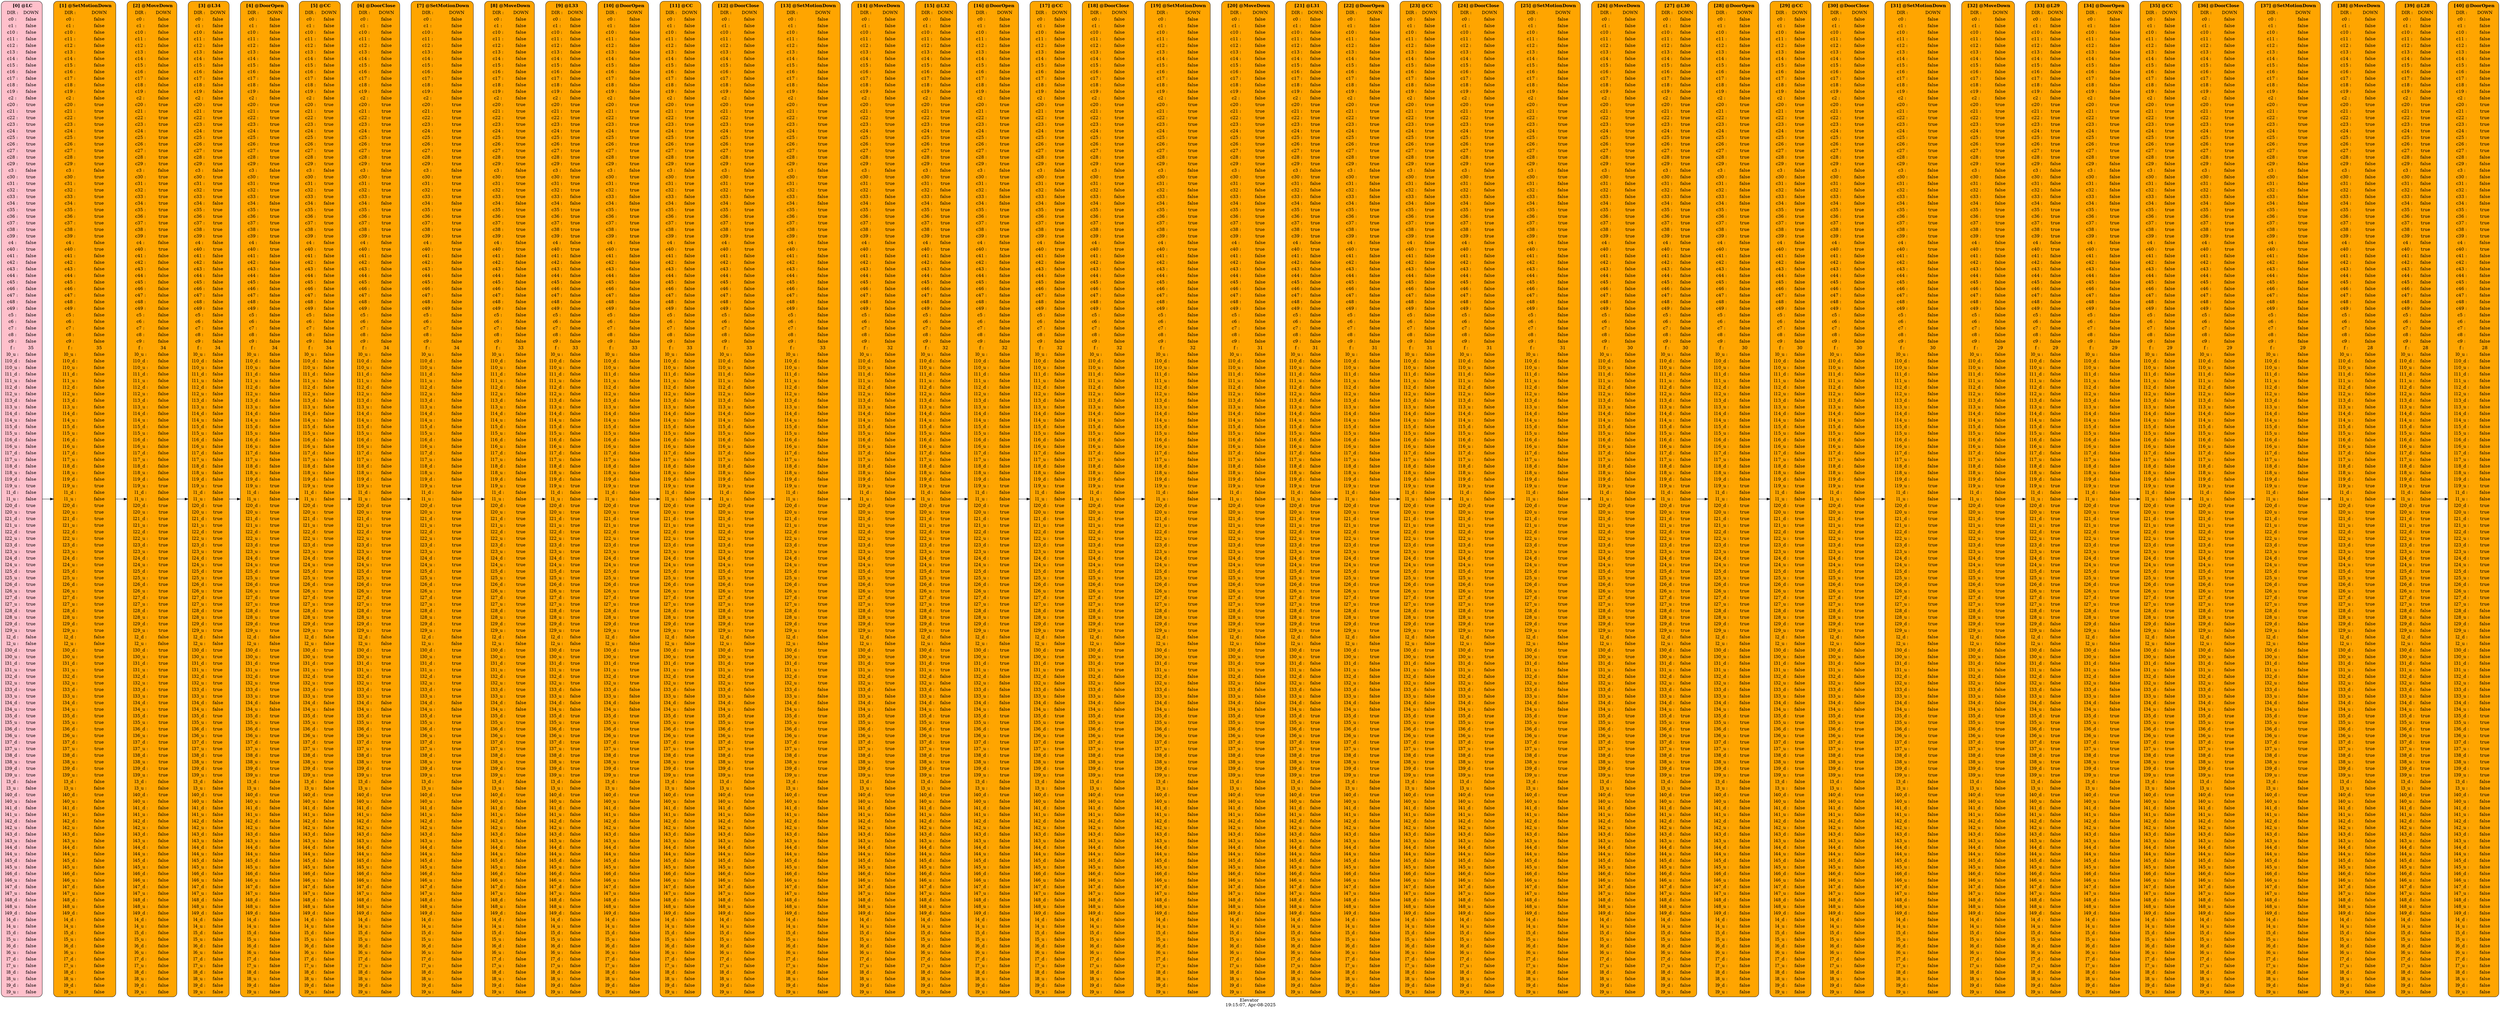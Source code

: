 /*
* Dot trace for Elevator
* [Time Stamp]:19:15:07, Apr-08-2025
* [Location]:/Users/haowu/Cyclone-1.10.1275-arm64/trace/Elevator_ID12_part_0.dot
* [States]:59
* CC DoorClose DoorOpen L0 L1 L10 L11 L12 L13 L14 L15 L16 L17 L18 L19 L2 L20 L21 L22 L23 L24 L25 L26 L27 L28 L29 L3 L30 L31 L32 L33 L34 L35 L36 L37 L38 L39 L4 L40 L41 L42 L43 L44 L45 L46 L47 L48 L49 L5 L6 L7 L8 L9 LC MoveDown MoveUp SetIdle SetMotionDown SetMotionUp 
* [Trans]:311
* [Start State]:LC
* [Final State(s)]:
*DoorOpen MoveUp MoveDown CC LC SetMotionUp SetMotionDown SetIdle L0 L1 L2 L3 L4 L5 L6 L7 L8 L9 L10 L11 L12 L13 L14 L15 L16 L17 L18 L19 L20 L21 L22 L23 L24 L25 L26 L27 L28 L29 L30 L31 L32 L33 L34 L35 L36 L37 L38 L39 L40 L41 L42 L43 L44 L45 L46 L47 L48 L49 DoorClose 
* [Trace Length]:41 
*/




digraph G { 



	 rankdir="LR"



label="Elevator \n 19:15:07, Apr-08-2025"
labelloc=" b " ;
labeljust=" c ";
	n0 [color="black", style="rounded, filled" , fillcolor="pink" , shape="rect", label= < 
 		 <table border='0' cellborder='0' style='rounded'> 
			 <tr><td align="center" colspan="2" > <b>[0] @LC</b></td></tr>
			 <tr><td align="center">DIR : </td><td>DOWN</td></tr> 
			 <tr><td align="center">c0 : </td><td>false</td></tr> 
			 <tr><td align="center">c1 : </td><td>false</td></tr> 
			 <tr><td align="center">c10 : </td><td>false</td></tr> 
			 <tr><td align="center">c11 : </td><td>false</td></tr> 
			 <tr><td align="center">c12 : </td><td>false</td></tr> 
			 <tr><td align="center">c13 : </td><td>false</td></tr> 
			 <tr><td align="center">c14 : </td><td>false</td></tr> 
			 <tr><td align="center">c15 : </td><td>false</td></tr> 
			 <tr><td align="center">c16 : </td><td>false</td></tr> 
			 <tr><td align="center">c17 : </td><td>false</td></tr> 
			 <tr><td align="center">c18 : </td><td>false</td></tr> 
			 <tr><td align="center">c19 : </td><td>false</td></tr> 
			 <tr><td align="center">c2 : </td><td>false</td></tr> 
			 <tr><td align="center">c20 : </td><td>true</td></tr> 
			 <tr><td align="center">c21 : </td><td>true</td></tr> 
			 <tr><td align="center">c22 : </td><td>true</td></tr> 
			 <tr><td align="center">c23 : </td><td>true</td></tr> 
			 <tr><td align="center">c24 : </td><td>true</td></tr> 
			 <tr><td align="center">c25 : </td><td>true</td></tr> 
			 <tr><td align="center">c26 : </td><td>true</td></tr> 
			 <tr><td align="center">c27 : </td><td>true</td></tr> 
			 <tr><td align="center">c28 : </td><td>true</td></tr> 
			 <tr><td align="center">c29 : </td><td>true</td></tr> 
			 <tr><td align="center">c3 : </td><td>false</td></tr> 
			 <tr><td align="center">c30 : </td><td>true</td></tr> 
			 <tr><td align="center">c31 : </td><td>true</td></tr> 
			 <tr><td align="center">c32 : </td><td>true</td></tr> 
			 <tr><td align="center">c33 : </td><td>true</td></tr> 
			 <tr><td align="center">c34 : </td><td>true</td></tr> 
			 <tr><td align="center">c35 : </td><td>true</td></tr> 
			 <tr><td align="center">c36 : </td><td>true</td></tr> 
			 <tr><td align="center">c37 : </td><td>true</td></tr> 
			 <tr><td align="center">c38 : </td><td>true</td></tr> 
			 <tr><td align="center">c39 : </td><td>true</td></tr> 
			 <tr><td align="center">c4 : </td><td>false</td></tr> 
			 <tr><td align="center">c40 : </td><td>true</td></tr> 
			 <tr><td align="center">c41 : </td><td>false</td></tr> 
			 <tr><td align="center">c42 : </td><td>false</td></tr> 
			 <tr><td align="center">c43 : </td><td>false</td></tr> 
			 <tr><td align="center">c44 : </td><td>false</td></tr> 
			 <tr><td align="center">c45 : </td><td>false</td></tr> 
			 <tr><td align="center">c46 : </td><td>false</td></tr> 
			 <tr><td align="center">c47 : </td><td>false</td></tr> 
			 <tr><td align="center">c48 : </td><td>false</td></tr> 
			 <tr><td align="center">c49 : </td><td>false</td></tr> 
			 <tr><td align="center">c5 : </td><td>false</td></tr> 
			 <tr><td align="center">c6 : </td><td>false</td></tr> 
			 <tr><td align="center">c7 : </td><td>false</td></tr> 
			 <tr><td align="center">c8 : </td><td>false</td></tr> 
			 <tr><td align="center">c9 : </td><td>false</td></tr> 
			 <tr><td align="center">f : </td><td>35</td></tr> 
			 <tr><td align="center">l0_u : </td><td>false</td></tr> 
			 <tr><td align="center">l10_d : </td><td>false</td></tr> 
			 <tr><td align="center">l10_u : </td><td>false</td></tr> 
			 <tr><td align="center">l11_d : </td><td>false</td></tr> 
			 <tr><td align="center">l11_u : </td><td>false</td></tr> 
			 <tr><td align="center">l12_d : </td><td>false</td></tr> 
			 <tr><td align="center">l12_u : </td><td>false</td></tr> 
			 <tr><td align="center">l13_d : </td><td>false</td></tr> 
			 <tr><td align="center">l13_u : </td><td>false</td></tr> 
			 <tr><td align="center">l14_d : </td><td>false</td></tr> 
			 <tr><td align="center">l14_u : </td><td>false</td></tr> 
			 <tr><td align="center">l15_d : </td><td>false</td></tr> 
			 <tr><td align="center">l15_u : </td><td>false</td></tr> 
			 <tr><td align="center">l16_d : </td><td>false</td></tr> 
			 <tr><td align="center">l16_u : </td><td>false</td></tr> 
			 <tr><td align="center">l17_d : </td><td>false</td></tr> 
			 <tr><td align="center">l17_u : </td><td>false</td></tr> 
			 <tr><td align="center">l18_d : </td><td>false</td></tr> 
			 <tr><td align="center">l18_u : </td><td>false</td></tr> 
			 <tr><td align="center">l19_d : </td><td>false</td></tr> 
			 <tr><td align="center">l19_u : </td><td>true</td></tr> 
			 <tr><td align="center">l1_d : </td><td>false</td></tr> 
			 <tr><td align="center">l1_u : </td><td>false</td></tr> 
			 <tr><td align="center">l20_d : </td><td>true</td></tr> 
			 <tr><td align="center">l20_u : </td><td>true</td></tr> 
			 <tr><td align="center">l21_d : </td><td>true</td></tr> 
			 <tr><td align="center">l21_u : </td><td>true</td></tr> 
			 <tr><td align="center">l22_d : </td><td>true</td></tr> 
			 <tr><td align="center">l22_u : </td><td>true</td></tr> 
			 <tr><td align="center">l23_d : </td><td>true</td></tr> 
			 <tr><td align="center">l23_u : </td><td>true</td></tr> 
			 <tr><td align="center">l24_d : </td><td>true</td></tr> 
			 <tr><td align="center">l24_u : </td><td>true</td></tr> 
			 <tr><td align="center">l25_d : </td><td>true</td></tr> 
			 <tr><td align="center">l25_u : </td><td>true</td></tr> 
			 <tr><td align="center">l26_d : </td><td>true</td></tr> 
			 <tr><td align="center">l26_u : </td><td>true</td></tr> 
			 <tr><td align="center">l27_d : </td><td>true</td></tr> 
			 <tr><td align="center">l27_u : </td><td>true</td></tr> 
			 <tr><td align="center">l28_d : </td><td>true</td></tr> 
			 <tr><td align="center">l28_u : </td><td>true</td></tr> 
			 <tr><td align="center">l29_d : </td><td>true</td></tr> 
			 <tr><td align="center">l29_u : </td><td>true</td></tr> 
			 <tr><td align="center">l2_d : </td><td>false</td></tr> 
			 <tr><td align="center">l2_u : </td><td>false</td></tr> 
			 <tr><td align="center">l30_d : </td><td>true</td></tr> 
			 <tr><td align="center">l30_u : </td><td>true</td></tr> 
			 <tr><td align="center">l31_d : </td><td>true</td></tr> 
			 <tr><td align="center">l31_u : </td><td>true</td></tr> 
			 <tr><td align="center">l32_d : </td><td>true</td></tr> 
			 <tr><td align="center">l32_u : </td><td>true</td></tr> 
			 <tr><td align="center">l33_d : </td><td>true</td></tr> 
			 <tr><td align="center">l33_u : </td><td>true</td></tr> 
			 <tr><td align="center">l34_d : </td><td>true</td></tr> 
			 <tr><td align="center">l34_u : </td><td>true</td></tr> 
			 <tr><td align="center">l35_d : </td><td>true</td></tr> 
			 <tr><td align="center">l35_u : </td><td>true</td></tr> 
			 <tr><td align="center">l36_d : </td><td>true</td></tr> 
			 <tr><td align="center">l36_u : </td><td>true</td></tr> 
			 <tr><td align="center">l37_d : </td><td>true</td></tr> 
			 <tr><td align="center">l37_u : </td><td>true</td></tr> 
			 <tr><td align="center">l38_d : </td><td>true</td></tr> 
			 <tr><td align="center">l38_u : </td><td>true</td></tr> 
			 <tr><td align="center">l39_d : </td><td>true</td></tr> 
			 <tr><td align="center">l39_u : </td><td>true</td></tr> 
			 <tr><td align="center">l3_d : </td><td>false</td></tr> 
			 <tr><td align="center">l3_u : </td><td>false</td></tr> 
			 <tr><td align="center">l40_d : </td><td>true</td></tr> 
			 <tr><td align="center">l40_u : </td><td>false</td></tr> 
			 <tr><td align="center">l41_d : </td><td>false</td></tr> 
			 <tr><td align="center">l41_u : </td><td>false</td></tr> 
			 <tr><td align="center">l42_d : </td><td>false</td></tr> 
			 <tr><td align="center">l42_u : </td><td>false</td></tr> 
			 <tr><td align="center">l43_d : </td><td>false</td></tr> 
			 <tr><td align="center">l43_u : </td><td>false</td></tr> 
			 <tr><td align="center">l44_d : </td><td>false</td></tr> 
			 <tr><td align="center">l44_u : </td><td>false</td></tr> 
			 <tr><td align="center">l45_d : </td><td>false</td></tr> 
			 <tr><td align="center">l45_u : </td><td>false</td></tr> 
			 <tr><td align="center">l46_d : </td><td>false</td></tr> 
			 <tr><td align="center">l46_u : </td><td>false</td></tr> 
			 <tr><td align="center">l47_d : </td><td>false</td></tr> 
			 <tr><td align="center">l47_u : </td><td>false</td></tr> 
			 <tr><td align="center">l48_d : </td><td>false</td></tr> 
			 <tr><td align="center">l48_u : </td><td>false</td></tr> 
			 <tr><td align="center">l49_d : </td><td>false</td></tr> 
			 <tr><td align="center">l4_d : </td><td>false</td></tr> 
			 <tr><td align="center">l4_u : </td><td>false</td></tr> 
			 <tr><td align="center">l5_d : </td><td>false</td></tr> 
			 <tr><td align="center">l5_u : </td><td>false</td></tr> 
			 <tr><td align="center">l6_d : </td><td>false</td></tr> 
			 <tr><td align="center">l6_u : </td><td>false</td></tr> 
			 <tr><td align="center">l7_d : </td><td>false</td></tr> 
			 <tr><td align="center">l7_u : </td><td>false</td></tr> 
			 <tr><td align="center">l8_d : </td><td>false</td></tr> 
			 <tr><td align="center">l8_u : </td><td>false</td></tr> 
			 <tr><td align="center">l9_d : </td><td>false</td></tr> 
			 <tr><td align="center">l9_u : </td><td>false</td></tr> 
		 </table> > ]
	n1 [color="black", style="rounded, filled" , fillcolor="orange" , shape="rect", label= < 
 		 <table border='0' cellborder='0' style='rounded'> 
			 <tr><td align="center" colspan="2" > <b>[1] @SetMotionDown</b></td></tr>
			 <tr><td align="center">DIR : </td><td>DOWN</td></tr> 
			 <tr><td align="center">c0 : </td><td>false</td></tr> 
			 <tr><td align="center">c1 : </td><td>false</td></tr> 
			 <tr><td align="center">c10 : </td><td>false</td></tr> 
			 <tr><td align="center">c11 : </td><td>false</td></tr> 
			 <tr><td align="center">c12 : </td><td>false</td></tr> 
			 <tr><td align="center">c13 : </td><td>false</td></tr> 
			 <tr><td align="center">c14 : </td><td>false</td></tr> 
			 <tr><td align="center">c15 : </td><td>false</td></tr> 
			 <tr><td align="center">c16 : </td><td>false</td></tr> 
			 <tr><td align="center">c17 : </td><td>false</td></tr> 
			 <tr><td align="center">c18 : </td><td>false</td></tr> 
			 <tr><td align="center">c19 : </td><td>false</td></tr> 
			 <tr><td align="center">c2 : </td><td>false</td></tr> 
			 <tr><td align="center">c20 : </td><td>true</td></tr> 
			 <tr><td align="center">c21 : </td><td>true</td></tr> 
			 <tr><td align="center">c22 : </td><td>true</td></tr> 
			 <tr><td align="center">c23 : </td><td>true</td></tr> 
			 <tr><td align="center">c24 : </td><td>true</td></tr> 
			 <tr><td align="center">c25 : </td><td>true</td></tr> 
			 <tr><td align="center">c26 : </td><td>true</td></tr> 
			 <tr><td align="center">c27 : </td><td>true</td></tr> 
			 <tr><td align="center">c28 : </td><td>true</td></tr> 
			 <tr><td align="center">c29 : </td><td>true</td></tr> 
			 <tr><td align="center">c3 : </td><td>false</td></tr> 
			 <tr><td align="center">c30 : </td><td>true</td></tr> 
			 <tr><td align="center">c31 : </td><td>true</td></tr> 
			 <tr><td align="center">c32 : </td><td>true</td></tr> 
			 <tr><td align="center">c33 : </td><td>true</td></tr> 
			 <tr><td align="center">c34 : </td><td>true</td></tr> 
			 <tr><td align="center">c35 : </td><td>true</td></tr> 
			 <tr><td align="center">c36 : </td><td>true</td></tr> 
			 <tr><td align="center">c37 : </td><td>true</td></tr> 
			 <tr><td align="center">c38 : </td><td>true</td></tr> 
			 <tr><td align="center">c39 : </td><td>true</td></tr> 
			 <tr><td align="center">c4 : </td><td>false</td></tr> 
			 <tr><td align="center">c40 : </td><td>true</td></tr> 
			 <tr><td align="center">c41 : </td><td>false</td></tr> 
			 <tr><td align="center">c42 : </td><td>false</td></tr> 
			 <tr><td align="center">c43 : </td><td>false</td></tr> 
			 <tr><td align="center">c44 : </td><td>false</td></tr> 
			 <tr><td align="center">c45 : </td><td>false</td></tr> 
			 <tr><td align="center">c46 : </td><td>false</td></tr> 
			 <tr><td align="center">c47 : </td><td>false</td></tr> 
			 <tr><td align="center">c48 : </td><td>false</td></tr> 
			 <tr><td align="center">c49 : </td><td>false</td></tr> 
			 <tr><td align="center">c5 : </td><td>false</td></tr> 
			 <tr><td align="center">c6 : </td><td>false</td></tr> 
			 <tr><td align="center">c7 : </td><td>false</td></tr> 
			 <tr><td align="center">c8 : </td><td>false</td></tr> 
			 <tr><td align="center">c9 : </td><td>false</td></tr> 
			 <tr><td align="center">f : </td><td>35</td></tr> 
			 <tr><td align="center">l0_u : </td><td>false</td></tr> 
			 <tr><td align="center">l10_d : </td><td>false</td></tr> 
			 <tr><td align="center">l10_u : </td><td>false</td></tr> 
			 <tr><td align="center">l11_d : </td><td>false</td></tr> 
			 <tr><td align="center">l11_u : </td><td>false</td></tr> 
			 <tr><td align="center">l12_d : </td><td>false</td></tr> 
			 <tr><td align="center">l12_u : </td><td>false</td></tr> 
			 <tr><td align="center">l13_d : </td><td>false</td></tr> 
			 <tr><td align="center">l13_u : </td><td>false</td></tr> 
			 <tr><td align="center">l14_d : </td><td>false</td></tr> 
			 <tr><td align="center">l14_u : </td><td>false</td></tr> 
			 <tr><td align="center">l15_d : </td><td>false</td></tr> 
			 <tr><td align="center">l15_u : </td><td>false</td></tr> 
			 <tr><td align="center">l16_d : </td><td>false</td></tr> 
			 <tr><td align="center">l16_u : </td><td>false</td></tr> 
			 <tr><td align="center">l17_d : </td><td>false</td></tr> 
			 <tr><td align="center">l17_u : </td><td>false</td></tr> 
			 <tr><td align="center">l18_d : </td><td>false</td></tr> 
			 <tr><td align="center">l18_u : </td><td>false</td></tr> 
			 <tr><td align="center">l19_d : </td><td>false</td></tr> 
			 <tr><td align="center">l19_u : </td><td>true</td></tr> 
			 <tr><td align="center">l1_d : </td><td>false</td></tr> 
			 <tr><td align="center">l1_u : </td><td>false</td></tr> 
			 <tr><td align="center">l20_d : </td><td>true</td></tr> 
			 <tr><td align="center">l20_u : </td><td>true</td></tr> 
			 <tr><td align="center">l21_d : </td><td>true</td></tr> 
			 <tr><td align="center">l21_u : </td><td>true</td></tr> 
			 <tr><td align="center">l22_d : </td><td>true</td></tr> 
			 <tr><td align="center">l22_u : </td><td>true</td></tr> 
			 <tr><td align="center">l23_d : </td><td>true</td></tr> 
			 <tr><td align="center">l23_u : </td><td>true</td></tr> 
			 <tr><td align="center">l24_d : </td><td>true</td></tr> 
			 <tr><td align="center">l24_u : </td><td>true</td></tr> 
			 <tr><td align="center">l25_d : </td><td>true</td></tr> 
			 <tr><td align="center">l25_u : </td><td>true</td></tr> 
			 <tr><td align="center">l26_d : </td><td>true</td></tr> 
			 <tr><td align="center">l26_u : </td><td>true</td></tr> 
			 <tr><td align="center">l27_d : </td><td>true</td></tr> 
			 <tr><td align="center">l27_u : </td><td>true</td></tr> 
			 <tr><td align="center">l28_d : </td><td>true</td></tr> 
			 <tr><td align="center">l28_u : </td><td>true</td></tr> 
			 <tr><td align="center">l29_d : </td><td>true</td></tr> 
			 <tr><td align="center">l29_u : </td><td>true</td></tr> 
			 <tr><td align="center">l2_d : </td><td>false</td></tr> 
			 <tr><td align="center">l2_u : </td><td>false</td></tr> 
			 <tr><td align="center">l30_d : </td><td>true</td></tr> 
			 <tr><td align="center">l30_u : </td><td>true</td></tr> 
			 <tr><td align="center">l31_d : </td><td>true</td></tr> 
			 <tr><td align="center">l31_u : </td><td>true</td></tr> 
			 <tr><td align="center">l32_d : </td><td>true</td></tr> 
			 <tr><td align="center">l32_u : </td><td>true</td></tr> 
			 <tr><td align="center">l33_d : </td><td>true</td></tr> 
			 <tr><td align="center">l33_u : </td><td>true</td></tr> 
			 <tr><td align="center">l34_d : </td><td>true</td></tr> 
			 <tr><td align="center">l34_u : </td><td>true</td></tr> 
			 <tr><td align="center">l35_d : </td><td>true</td></tr> 
			 <tr><td align="center">l35_u : </td><td>true</td></tr> 
			 <tr><td align="center">l36_d : </td><td>true</td></tr> 
			 <tr><td align="center">l36_u : </td><td>true</td></tr> 
			 <tr><td align="center">l37_d : </td><td>true</td></tr> 
			 <tr><td align="center">l37_u : </td><td>true</td></tr> 
			 <tr><td align="center">l38_d : </td><td>true</td></tr> 
			 <tr><td align="center">l38_u : </td><td>true</td></tr> 
			 <tr><td align="center">l39_d : </td><td>true</td></tr> 
			 <tr><td align="center">l39_u : </td><td>true</td></tr> 
			 <tr><td align="center">l3_d : </td><td>false</td></tr> 
			 <tr><td align="center">l3_u : </td><td>false</td></tr> 
			 <tr><td align="center">l40_d : </td><td>true</td></tr> 
			 <tr><td align="center">l40_u : </td><td>false</td></tr> 
			 <tr><td align="center">l41_d : </td><td>false</td></tr> 
			 <tr><td align="center">l41_u : </td><td>false</td></tr> 
			 <tr><td align="center">l42_d : </td><td>false</td></tr> 
			 <tr><td align="center">l42_u : </td><td>false</td></tr> 
			 <tr><td align="center">l43_d : </td><td>false</td></tr> 
			 <tr><td align="center">l43_u : </td><td>false</td></tr> 
			 <tr><td align="center">l44_d : </td><td>false</td></tr> 
			 <tr><td align="center">l44_u : </td><td>false</td></tr> 
			 <tr><td align="center">l45_d : </td><td>false</td></tr> 
			 <tr><td align="center">l45_u : </td><td>false</td></tr> 
			 <tr><td align="center">l46_d : </td><td>false</td></tr> 
			 <tr><td align="center">l46_u : </td><td>false</td></tr> 
			 <tr><td align="center">l47_d : </td><td>false</td></tr> 
			 <tr><td align="center">l47_u : </td><td>false</td></tr> 
			 <tr><td align="center">l48_d : </td><td>false</td></tr> 
			 <tr><td align="center">l48_u : </td><td>false</td></tr> 
			 <tr><td align="center">l49_d : </td><td>false</td></tr> 
			 <tr><td align="center">l4_d : </td><td>false</td></tr> 
			 <tr><td align="center">l4_u : </td><td>false</td></tr> 
			 <tr><td align="center">l5_d : </td><td>false</td></tr> 
			 <tr><td align="center">l5_u : </td><td>false</td></tr> 
			 <tr><td align="center">l6_d : </td><td>false</td></tr> 
			 <tr><td align="center">l6_u : </td><td>false</td></tr> 
			 <tr><td align="center">l7_d : </td><td>false</td></tr> 
			 <tr><td align="center">l7_u : </td><td>false</td></tr> 
			 <tr><td align="center">l8_d : </td><td>false</td></tr> 
			 <tr><td align="center">l8_u : </td><td>false</td></tr> 
			 <tr><td align="center">l9_d : </td><td>false</td></tr> 
			 <tr><td align="center">l9_u : </td><td>false</td></tr> 
		 </table> > ]
	n2 [color="black", style="rounded, filled" , fillcolor="orange" , shape="rect", label= < 
 		 <table border='0' cellborder='0' style='rounded'> 
			 <tr><td align="center" colspan="2" > <b>[2] @MoveDown</b></td></tr>
			 <tr><td align="center">DIR : </td><td>DOWN</td></tr> 
			 <tr><td align="center">c0 : </td><td>false</td></tr> 
			 <tr><td align="center">c1 : </td><td>false</td></tr> 
			 <tr><td align="center">c10 : </td><td>false</td></tr> 
			 <tr><td align="center">c11 : </td><td>false</td></tr> 
			 <tr><td align="center">c12 : </td><td>false</td></tr> 
			 <tr><td align="center">c13 : </td><td>false</td></tr> 
			 <tr><td align="center">c14 : </td><td>false</td></tr> 
			 <tr><td align="center">c15 : </td><td>false</td></tr> 
			 <tr><td align="center">c16 : </td><td>false</td></tr> 
			 <tr><td align="center">c17 : </td><td>false</td></tr> 
			 <tr><td align="center">c18 : </td><td>false</td></tr> 
			 <tr><td align="center">c19 : </td><td>false</td></tr> 
			 <tr><td align="center">c2 : </td><td>false</td></tr> 
			 <tr><td align="center">c20 : </td><td>true</td></tr> 
			 <tr><td align="center">c21 : </td><td>true</td></tr> 
			 <tr><td align="center">c22 : </td><td>true</td></tr> 
			 <tr><td align="center">c23 : </td><td>true</td></tr> 
			 <tr><td align="center">c24 : </td><td>true</td></tr> 
			 <tr><td align="center">c25 : </td><td>true</td></tr> 
			 <tr><td align="center">c26 : </td><td>true</td></tr> 
			 <tr><td align="center">c27 : </td><td>true</td></tr> 
			 <tr><td align="center">c28 : </td><td>true</td></tr> 
			 <tr><td align="center">c29 : </td><td>true</td></tr> 
			 <tr><td align="center">c3 : </td><td>false</td></tr> 
			 <tr><td align="center">c30 : </td><td>true</td></tr> 
			 <tr><td align="center">c31 : </td><td>true</td></tr> 
			 <tr><td align="center">c32 : </td><td>true</td></tr> 
			 <tr><td align="center">c33 : </td><td>true</td></tr> 
			 <tr><td align="center">c34 : </td><td>true</td></tr> 
			 <tr><td align="center">c35 : </td><td>true</td></tr> 
			 <tr><td align="center">c36 : </td><td>true</td></tr> 
			 <tr><td align="center">c37 : </td><td>true</td></tr> 
			 <tr><td align="center">c38 : </td><td>true</td></tr> 
			 <tr><td align="center">c39 : </td><td>true</td></tr> 
			 <tr><td align="center">c4 : </td><td>false</td></tr> 
			 <tr><td align="center">c40 : </td><td>true</td></tr> 
			 <tr><td align="center">c41 : </td><td>false</td></tr> 
			 <tr><td align="center">c42 : </td><td>false</td></tr> 
			 <tr><td align="center">c43 : </td><td>false</td></tr> 
			 <tr><td align="center">c44 : </td><td>false</td></tr> 
			 <tr><td align="center">c45 : </td><td>false</td></tr> 
			 <tr><td align="center">c46 : </td><td>false</td></tr> 
			 <tr><td align="center">c47 : </td><td>false</td></tr> 
			 <tr><td align="center">c48 : </td><td>false</td></tr> 
			 <tr><td align="center">c49 : </td><td>false</td></tr> 
			 <tr><td align="center">c5 : </td><td>false</td></tr> 
			 <tr><td align="center">c6 : </td><td>false</td></tr> 
			 <tr><td align="center">c7 : </td><td>false</td></tr> 
			 <tr><td align="center">c8 : </td><td>false</td></tr> 
			 <tr><td align="center">c9 : </td><td>false</td></tr> 
			 <tr><td align="center">f : </td><td>34</td></tr> 
			 <tr><td align="center">l0_u : </td><td>false</td></tr> 
			 <tr><td align="center">l10_d : </td><td>false</td></tr> 
			 <tr><td align="center">l10_u : </td><td>false</td></tr> 
			 <tr><td align="center">l11_d : </td><td>false</td></tr> 
			 <tr><td align="center">l11_u : </td><td>false</td></tr> 
			 <tr><td align="center">l12_d : </td><td>false</td></tr> 
			 <tr><td align="center">l12_u : </td><td>false</td></tr> 
			 <tr><td align="center">l13_d : </td><td>false</td></tr> 
			 <tr><td align="center">l13_u : </td><td>false</td></tr> 
			 <tr><td align="center">l14_d : </td><td>false</td></tr> 
			 <tr><td align="center">l14_u : </td><td>false</td></tr> 
			 <tr><td align="center">l15_d : </td><td>false</td></tr> 
			 <tr><td align="center">l15_u : </td><td>false</td></tr> 
			 <tr><td align="center">l16_d : </td><td>false</td></tr> 
			 <tr><td align="center">l16_u : </td><td>false</td></tr> 
			 <tr><td align="center">l17_d : </td><td>false</td></tr> 
			 <tr><td align="center">l17_u : </td><td>false</td></tr> 
			 <tr><td align="center">l18_d : </td><td>false</td></tr> 
			 <tr><td align="center">l18_u : </td><td>false</td></tr> 
			 <tr><td align="center">l19_d : </td><td>false</td></tr> 
			 <tr><td align="center">l19_u : </td><td>true</td></tr> 
			 <tr><td align="center">l1_d : </td><td>false</td></tr> 
			 <tr><td align="center">l1_u : </td><td>false</td></tr> 
			 <tr><td align="center">l20_d : </td><td>true</td></tr> 
			 <tr><td align="center">l20_u : </td><td>true</td></tr> 
			 <tr><td align="center">l21_d : </td><td>true</td></tr> 
			 <tr><td align="center">l21_u : </td><td>true</td></tr> 
			 <tr><td align="center">l22_d : </td><td>true</td></tr> 
			 <tr><td align="center">l22_u : </td><td>true</td></tr> 
			 <tr><td align="center">l23_d : </td><td>true</td></tr> 
			 <tr><td align="center">l23_u : </td><td>true</td></tr> 
			 <tr><td align="center">l24_d : </td><td>true</td></tr> 
			 <tr><td align="center">l24_u : </td><td>true</td></tr> 
			 <tr><td align="center">l25_d : </td><td>true</td></tr> 
			 <tr><td align="center">l25_u : </td><td>true</td></tr> 
			 <tr><td align="center">l26_d : </td><td>true</td></tr> 
			 <tr><td align="center">l26_u : </td><td>true</td></tr> 
			 <tr><td align="center">l27_d : </td><td>true</td></tr> 
			 <tr><td align="center">l27_u : </td><td>true</td></tr> 
			 <tr><td align="center">l28_d : </td><td>true</td></tr> 
			 <tr><td align="center">l28_u : </td><td>true</td></tr> 
			 <tr><td align="center">l29_d : </td><td>true</td></tr> 
			 <tr><td align="center">l29_u : </td><td>true</td></tr> 
			 <tr><td align="center">l2_d : </td><td>false</td></tr> 
			 <tr><td align="center">l2_u : </td><td>false</td></tr> 
			 <tr><td align="center">l30_d : </td><td>true</td></tr> 
			 <tr><td align="center">l30_u : </td><td>true</td></tr> 
			 <tr><td align="center">l31_d : </td><td>true</td></tr> 
			 <tr><td align="center">l31_u : </td><td>true</td></tr> 
			 <tr><td align="center">l32_d : </td><td>true</td></tr> 
			 <tr><td align="center">l32_u : </td><td>true</td></tr> 
			 <tr><td align="center">l33_d : </td><td>true</td></tr> 
			 <tr><td align="center">l33_u : </td><td>true</td></tr> 
			 <tr><td align="center">l34_d : </td><td>true</td></tr> 
			 <tr><td align="center">l34_u : </td><td>true</td></tr> 
			 <tr><td align="center">l35_d : </td><td>true</td></tr> 
			 <tr><td align="center">l35_u : </td><td>true</td></tr> 
			 <tr><td align="center">l36_d : </td><td>true</td></tr> 
			 <tr><td align="center">l36_u : </td><td>true</td></tr> 
			 <tr><td align="center">l37_d : </td><td>true</td></tr> 
			 <tr><td align="center">l37_u : </td><td>true</td></tr> 
			 <tr><td align="center">l38_d : </td><td>true</td></tr> 
			 <tr><td align="center">l38_u : </td><td>true</td></tr> 
			 <tr><td align="center">l39_d : </td><td>true</td></tr> 
			 <tr><td align="center">l39_u : </td><td>true</td></tr> 
			 <tr><td align="center">l3_d : </td><td>false</td></tr> 
			 <tr><td align="center">l3_u : </td><td>false</td></tr> 
			 <tr><td align="center">l40_d : </td><td>true</td></tr> 
			 <tr><td align="center">l40_u : </td><td>false</td></tr> 
			 <tr><td align="center">l41_d : </td><td>false</td></tr> 
			 <tr><td align="center">l41_u : </td><td>false</td></tr> 
			 <tr><td align="center">l42_d : </td><td>false</td></tr> 
			 <tr><td align="center">l42_u : </td><td>false</td></tr> 
			 <tr><td align="center">l43_d : </td><td>false</td></tr> 
			 <tr><td align="center">l43_u : </td><td>false</td></tr> 
			 <tr><td align="center">l44_d : </td><td>false</td></tr> 
			 <tr><td align="center">l44_u : </td><td>false</td></tr> 
			 <tr><td align="center">l45_d : </td><td>false</td></tr> 
			 <tr><td align="center">l45_u : </td><td>false</td></tr> 
			 <tr><td align="center">l46_d : </td><td>false</td></tr> 
			 <tr><td align="center">l46_u : </td><td>false</td></tr> 
			 <tr><td align="center">l47_d : </td><td>false</td></tr> 
			 <tr><td align="center">l47_u : </td><td>false</td></tr> 
			 <tr><td align="center">l48_d : </td><td>false</td></tr> 
			 <tr><td align="center">l48_u : </td><td>false</td></tr> 
			 <tr><td align="center">l49_d : </td><td>false</td></tr> 
			 <tr><td align="center">l4_d : </td><td>false</td></tr> 
			 <tr><td align="center">l4_u : </td><td>false</td></tr> 
			 <tr><td align="center">l5_d : </td><td>false</td></tr> 
			 <tr><td align="center">l5_u : </td><td>false</td></tr> 
			 <tr><td align="center">l6_d : </td><td>false</td></tr> 
			 <tr><td align="center">l6_u : </td><td>false</td></tr> 
			 <tr><td align="center">l7_d : </td><td>false</td></tr> 
			 <tr><td align="center">l7_u : </td><td>false</td></tr> 
			 <tr><td align="center">l8_d : </td><td>false</td></tr> 
			 <tr><td align="center">l8_u : </td><td>false</td></tr> 
			 <tr><td align="center">l9_d : </td><td>false</td></tr> 
			 <tr><td align="center">l9_u : </td><td>false</td></tr> 
		 </table> > ]
	n3 [color="black", style="rounded, filled" , fillcolor="orange" , shape="rect", label= < 
 		 <table border='0' cellborder='0' style='rounded'> 
			 <tr><td align="center" colspan="2" > <b>[3] @L34</b></td></tr>
			 <tr><td align="center">DIR : </td><td>DOWN</td></tr> 
			 <tr><td align="center">c0 : </td><td>false</td></tr> 
			 <tr><td align="center">c1 : </td><td>false</td></tr> 
			 <tr><td align="center">c10 : </td><td>false</td></tr> 
			 <tr><td align="center">c11 : </td><td>false</td></tr> 
			 <tr><td align="center">c12 : </td><td>false</td></tr> 
			 <tr><td align="center">c13 : </td><td>false</td></tr> 
			 <tr><td align="center">c14 : </td><td>false</td></tr> 
			 <tr><td align="center">c15 : </td><td>false</td></tr> 
			 <tr><td align="center">c16 : </td><td>false</td></tr> 
			 <tr><td align="center">c17 : </td><td>false</td></tr> 
			 <tr><td align="center">c18 : </td><td>false</td></tr> 
			 <tr><td align="center">c19 : </td><td>false</td></tr> 
			 <tr><td align="center">c2 : </td><td>false</td></tr> 
			 <tr><td align="center">c20 : </td><td>true</td></tr> 
			 <tr><td align="center">c21 : </td><td>true</td></tr> 
			 <tr><td align="center">c22 : </td><td>true</td></tr> 
			 <tr><td align="center">c23 : </td><td>true</td></tr> 
			 <tr><td align="center">c24 : </td><td>true</td></tr> 
			 <tr><td align="center">c25 : </td><td>true</td></tr> 
			 <tr><td align="center">c26 : </td><td>true</td></tr> 
			 <tr><td align="center">c27 : </td><td>true</td></tr> 
			 <tr><td align="center">c28 : </td><td>true</td></tr> 
			 <tr><td align="center">c29 : </td><td>true</td></tr> 
			 <tr><td align="center">c3 : </td><td>false</td></tr> 
			 <tr><td align="center">c30 : </td><td>true</td></tr> 
			 <tr><td align="center">c31 : </td><td>true</td></tr> 
			 <tr><td align="center">c32 : </td><td>true</td></tr> 
			 <tr><td align="center">c33 : </td><td>true</td></tr> 
			 <tr><td align="center">c34 : </td><td>false</td></tr> 
			 <tr><td align="center">c35 : </td><td>true</td></tr> 
			 <tr><td align="center">c36 : </td><td>true</td></tr> 
			 <tr><td align="center">c37 : </td><td>true</td></tr> 
			 <tr><td align="center">c38 : </td><td>true</td></tr> 
			 <tr><td align="center">c39 : </td><td>true</td></tr> 
			 <tr><td align="center">c4 : </td><td>false</td></tr> 
			 <tr><td align="center">c40 : </td><td>true</td></tr> 
			 <tr><td align="center">c41 : </td><td>false</td></tr> 
			 <tr><td align="center">c42 : </td><td>false</td></tr> 
			 <tr><td align="center">c43 : </td><td>false</td></tr> 
			 <tr><td align="center">c44 : </td><td>false</td></tr> 
			 <tr><td align="center">c45 : </td><td>false</td></tr> 
			 <tr><td align="center">c46 : </td><td>false</td></tr> 
			 <tr><td align="center">c47 : </td><td>false</td></tr> 
			 <tr><td align="center">c48 : </td><td>false</td></tr> 
			 <tr><td align="center">c49 : </td><td>false</td></tr> 
			 <tr><td align="center">c5 : </td><td>false</td></tr> 
			 <tr><td align="center">c6 : </td><td>false</td></tr> 
			 <tr><td align="center">c7 : </td><td>false</td></tr> 
			 <tr><td align="center">c8 : </td><td>false</td></tr> 
			 <tr><td align="center">c9 : </td><td>false</td></tr> 
			 <tr><td align="center">f : </td><td>34</td></tr> 
			 <tr><td align="center">l0_u : </td><td>false</td></tr> 
			 <tr><td align="center">l10_d : </td><td>false</td></tr> 
			 <tr><td align="center">l10_u : </td><td>false</td></tr> 
			 <tr><td align="center">l11_d : </td><td>false</td></tr> 
			 <tr><td align="center">l11_u : </td><td>false</td></tr> 
			 <tr><td align="center">l12_d : </td><td>false</td></tr> 
			 <tr><td align="center">l12_u : </td><td>false</td></tr> 
			 <tr><td align="center">l13_d : </td><td>false</td></tr> 
			 <tr><td align="center">l13_u : </td><td>false</td></tr> 
			 <tr><td align="center">l14_d : </td><td>false</td></tr> 
			 <tr><td align="center">l14_u : </td><td>false</td></tr> 
			 <tr><td align="center">l15_d : </td><td>false</td></tr> 
			 <tr><td align="center">l15_u : </td><td>false</td></tr> 
			 <tr><td align="center">l16_d : </td><td>false</td></tr> 
			 <tr><td align="center">l16_u : </td><td>false</td></tr> 
			 <tr><td align="center">l17_d : </td><td>false</td></tr> 
			 <tr><td align="center">l17_u : </td><td>false</td></tr> 
			 <tr><td align="center">l18_d : </td><td>false</td></tr> 
			 <tr><td align="center">l18_u : </td><td>false</td></tr> 
			 <tr><td align="center">l19_d : </td><td>false</td></tr> 
			 <tr><td align="center">l19_u : </td><td>true</td></tr> 
			 <tr><td align="center">l1_d : </td><td>false</td></tr> 
			 <tr><td align="center">l1_u : </td><td>false</td></tr> 
			 <tr><td align="center">l20_d : </td><td>true</td></tr> 
			 <tr><td align="center">l20_u : </td><td>true</td></tr> 
			 <tr><td align="center">l21_d : </td><td>true</td></tr> 
			 <tr><td align="center">l21_u : </td><td>true</td></tr> 
			 <tr><td align="center">l22_d : </td><td>true</td></tr> 
			 <tr><td align="center">l22_u : </td><td>true</td></tr> 
			 <tr><td align="center">l23_d : </td><td>true</td></tr> 
			 <tr><td align="center">l23_u : </td><td>true</td></tr> 
			 <tr><td align="center">l24_d : </td><td>true</td></tr> 
			 <tr><td align="center">l24_u : </td><td>true</td></tr> 
			 <tr><td align="center">l25_d : </td><td>true</td></tr> 
			 <tr><td align="center">l25_u : </td><td>true</td></tr> 
			 <tr><td align="center">l26_d : </td><td>true</td></tr> 
			 <tr><td align="center">l26_u : </td><td>true</td></tr> 
			 <tr><td align="center">l27_d : </td><td>true</td></tr> 
			 <tr><td align="center">l27_u : </td><td>true</td></tr> 
			 <tr><td align="center">l28_d : </td><td>true</td></tr> 
			 <tr><td align="center">l28_u : </td><td>true</td></tr> 
			 <tr><td align="center">l29_d : </td><td>true</td></tr> 
			 <tr><td align="center">l29_u : </td><td>true</td></tr> 
			 <tr><td align="center">l2_d : </td><td>false</td></tr> 
			 <tr><td align="center">l2_u : </td><td>false</td></tr> 
			 <tr><td align="center">l30_d : </td><td>true</td></tr> 
			 <tr><td align="center">l30_u : </td><td>true</td></tr> 
			 <tr><td align="center">l31_d : </td><td>true</td></tr> 
			 <tr><td align="center">l31_u : </td><td>true</td></tr> 
			 <tr><td align="center">l32_d : </td><td>true</td></tr> 
			 <tr><td align="center">l32_u : </td><td>true</td></tr> 
			 <tr><td align="center">l33_d : </td><td>true</td></tr> 
			 <tr><td align="center">l33_u : </td><td>true</td></tr> 
			 <tr><td align="center">l34_d : </td><td>false</td></tr> 
			 <tr><td align="center">l34_u : </td><td>false</td></tr> 
			 <tr><td align="center">l35_d : </td><td>true</td></tr> 
			 <tr><td align="center">l35_u : </td><td>true</td></tr> 
			 <tr><td align="center">l36_d : </td><td>true</td></tr> 
			 <tr><td align="center">l36_u : </td><td>true</td></tr> 
			 <tr><td align="center">l37_d : </td><td>true</td></tr> 
			 <tr><td align="center">l37_u : </td><td>true</td></tr> 
			 <tr><td align="center">l38_d : </td><td>true</td></tr> 
			 <tr><td align="center">l38_u : </td><td>true</td></tr> 
			 <tr><td align="center">l39_d : </td><td>true</td></tr> 
			 <tr><td align="center">l39_u : </td><td>true</td></tr> 
			 <tr><td align="center">l3_d : </td><td>false</td></tr> 
			 <tr><td align="center">l3_u : </td><td>false</td></tr> 
			 <tr><td align="center">l40_d : </td><td>true</td></tr> 
			 <tr><td align="center">l40_u : </td><td>false</td></tr> 
			 <tr><td align="center">l41_d : </td><td>false</td></tr> 
			 <tr><td align="center">l41_u : </td><td>false</td></tr> 
			 <tr><td align="center">l42_d : </td><td>false</td></tr> 
			 <tr><td align="center">l42_u : </td><td>false</td></tr> 
			 <tr><td align="center">l43_d : </td><td>false</td></tr> 
			 <tr><td align="center">l43_u : </td><td>false</td></tr> 
			 <tr><td align="center">l44_d : </td><td>false</td></tr> 
			 <tr><td align="center">l44_u : </td><td>false</td></tr> 
			 <tr><td align="center">l45_d : </td><td>false</td></tr> 
			 <tr><td align="center">l45_u : </td><td>false</td></tr> 
			 <tr><td align="center">l46_d : </td><td>false</td></tr> 
			 <tr><td align="center">l46_u : </td><td>false</td></tr> 
			 <tr><td align="center">l47_d : </td><td>false</td></tr> 
			 <tr><td align="center">l47_u : </td><td>false</td></tr> 
			 <tr><td align="center">l48_d : </td><td>false</td></tr> 
			 <tr><td align="center">l48_u : </td><td>false</td></tr> 
			 <tr><td align="center">l49_d : </td><td>false</td></tr> 
			 <tr><td align="center">l4_d : </td><td>false</td></tr> 
			 <tr><td align="center">l4_u : </td><td>false</td></tr> 
			 <tr><td align="center">l5_d : </td><td>false</td></tr> 
			 <tr><td align="center">l5_u : </td><td>false</td></tr> 
			 <tr><td align="center">l6_d : </td><td>false</td></tr> 
			 <tr><td align="center">l6_u : </td><td>false</td></tr> 
			 <tr><td align="center">l7_d : </td><td>false</td></tr> 
			 <tr><td align="center">l7_u : </td><td>false</td></tr> 
			 <tr><td align="center">l8_d : </td><td>false</td></tr> 
			 <tr><td align="center">l8_u : </td><td>false</td></tr> 
			 <tr><td align="center">l9_d : </td><td>false</td></tr> 
			 <tr><td align="center">l9_u : </td><td>false</td></tr> 
		 </table> > ]
	n4 [color="black", style="rounded, filled" , fillcolor="orange" , shape="rect", label= < 
 		 <table border='0' cellborder='0' style='rounded'> 
			 <tr><td align="center" colspan="2" > <b>[4] @DoorOpen</b></td></tr>
			 <tr><td align="center">DIR : </td><td>DOWN</td></tr> 
			 <tr><td align="center">c0 : </td><td>false</td></tr> 
			 <tr><td align="center">c1 : </td><td>false</td></tr> 
			 <tr><td align="center">c10 : </td><td>false</td></tr> 
			 <tr><td align="center">c11 : </td><td>false</td></tr> 
			 <tr><td align="center">c12 : </td><td>false</td></tr> 
			 <tr><td align="center">c13 : </td><td>false</td></tr> 
			 <tr><td align="center">c14 : </td><td>false</td></tr> 
			 <tr><td align="center">c15 : </td><td>false</td></tr> 
			 <tr><td align="center">c16 : </td><td>false</td></tr> 
			 <tr><td align="center">c17 : </td><td>false</td></tr> 
			 <tr><td align="center">c18 : </td><td>false</td></tr> 
			 <tr><td align="center">c19 : </td><td>false</td></tr> 
			 <tr><td align="center">c2 : </td><td>false</td></tr> 
			 <tr><td align="center">c20 : </td><td>true</td></tr> 
			 <tr><td align="center">c21 : </td><td>true</td></tr> 
			 <tr><td align="center">c22 : </td><td>true</td></tr> 
			 <tr><td align="center">c23 : </td><td>true</td></tr> 
			 <tr><td align="center">c24 : </td><td>true</td></tr> 
			 <tr><td align="center">c25 : </td><td>true</td></tr> 
			 <tr><td align="center">c26 : </td><td>true</td></tr> 
			 <tr><td align="center">c27 : </td><td>true</td></tr> 
			 <tr><td align="center">c28 : </td><td>true</td></tr> 
			 <tr><td align="center">c29 : </td><td>true</td></tr> 
			 <tr><td align="center">c3 : </td><td>false</td></tr> 
			 <tr><td align="center">c30 : </td><td>true</td></tr> 
			 <tr><td align="center">c31 : </td><td>true</td></tr> 
			 <tr><td align="center">c32 : </td><td>true</td></tr> 
			 <tr><td align="center">c33 : </td><td>true</td></tr> 
			 <tr><td align="center">c34 : </td><td>false</td></tr> 
			 <tr><td align="center">c35 : </td><td>true</td></tr> 
			 <tr><td align="center">c36 : </td><td>true</td></tr> 
			 <tr><td align="center">c37 : </td><td>true</td></tr> 
			 <tr><td align="center">c38 : </td><td>true</td></tr> 
			 <tr><td align="center">c39 : </td><td>true</td></tr> 
			 <tr><td align="center">c4 : </td><td>false</td></tr> 
			 <tr><td align="center">c40 : </td><td>true</td></tr> 
			 <tr><td align="center">c41 : </td><td>false</td></tr> 
			 <tr><td align="center">c42 : </td><td>false</td></tr> 
			 <tr><td align="center">c43 : </td><td>false</td></tr> 
			 <tr><td align="center">c44 : </td><td>false</td></tr> 
			 <tr><td align="center">c45 : </td><td>false</td></tr> 
			 <tr><td align="center">c46 : </td><td>false</td></tr> 
			 <tr><td align="center">c47 : </td><td>false</td></tr> 
			 <tr><td align="center">c48 : </td><td>false</td></tr> 
			 <tr><td align="center">c49 : </td><td>false</td></tr> 
			 <tr><td align="center">c5 : </td><td>false</td></tr> 
			 <tr><td align="center">c6 : </td><td>false</td></tr> 
			 <tr><td align="center">c7 : </td><td>false</td></tr> 
			 <tr><td align="center">c8 : </td><td>false</td></tr> 
			 <tr><td align="center">c9 : </td><td>false</td></tr> 
			 <tr><td align="center">f : </td><td>34</td></tr> 
			 <tr><td align="center">l0_u : </td><td>false</td></tr> 
			 <tr><td align="center">l10_d : </td><td>false</td></tr> 
			 <tr><td align="center">l10_u : </td><td>false</td></tr> 
			 <tr><td align="center">l11_d : </td><td>false</td></tr> 
			 <tr><td align="center">l11_u : </td><td>false</td></tr> 
			 <tr><td align="center">l12_d : </td><td>false</td></tr> 
			 <tr><td align="center">l12_u : </td><td>false</td></tr> 
			 <tr><td align="center">l13_d : </td><td>false</td></tr> 
			 <tr><td align="center">l13_u : </td><td>false</td></tr> 
			 <tr><td align="center">l14_d : </td><td>false</td></tr> 
			 <tr><td align="center">l14_u : </td><td>false</td></tr> 
			 <tr><td align="center">l15_d : </td><td>false</td></tr> 
			 <tr><td align="center">l15_u : </td><td>false</td></tr> 
			 <tr><td align="center">l16_d : </td><td>false</td></tr> 
			 <tr><td align="center">l16_u : </td><td>false</td></tr> 
			 <tr><td align="center">l17_d : </td><td>false</td></tr> 
			 <tr><td align="center">l17_u : </td><td>false</td></tr> 
			 <tr><td align="center">l18_d : </td><td>false</td></tr> 
			 <tr><td align="center">l18_u : </td><td>false</td></tr> 
			 <tr><td align="center">l19_d : </td><td>false</td></tr> 
			 <tr><td align="center">l19_u : </td><td>true</td></tr> 
			 <tr><td align="center">l1_d : </td><td>false</td></tr> 
			 <tr><td align="center">l1_u : </td><td>false</td></tr> 
			 <tr><td align="center">l20_d : </td><td>true</td></tr> 
			 <tr><td align="center">l20_u : </td><td>true</td></tr> 
			 <tr><td align="center">l21_d : </td><td>true</td></tr> 
			 <tr><td align="center">l21_u : </td><td>true</td></tr> 
			 <tr><td align="center">l22_d : </td><td>true</td></tr> 
			 <tr><td align="center">l22_u : </td><td>true</td></tr> 
			 <tr><td align="center">l23_d : </td><td>true</td></tr> 
			 <tr><td align="center">l23_u : </td><td>true</td></tr> 
			 <tr><td align="center">l24_d : </td><td>true</td></tr> 
			 <tr><td align="center">l24_u : </td><td>true</td></tr> 
			 <tr><td align="center">l25_d : </td><td>true</td></tr> 
			 <tr><td align="center">l25_u : </td><td>true</td></tr> 
			 <tr><td align="center">l26_d : </td><td>true</td></tr> 
			 <tr><td align="center">l26_u : </td><td>true</td></tr> 
			 <tr><td align="center">l27_d : </td><td>true</td></tr> 
			 <tr><td align="center">l27_u : </td><td>true</td></tr> 
			 <tr><td align="center">l28_d : </td><td>true</td></tr> 
			 <tr><td align="center">l28_u : </td><td>true</td></tr> 
			 <tr><td align="center">l29_d : </td><td>true</td></tr> 
			 <tr><td align="center">l29_u : </td><td>true</td></tr> 
			 <tr><td align="center">l2_d : </td><td>false</td></tr> 
			 <tr><td align="center">l2_u : </td><td>false</td></tr> 
			 <tr><td align="center">l30_d : </td><td>true</td></tr> 
			 <tr><td align="center">l30_u : </td><td>true</td></tr> 
			 <tr><td align="center">l31_d : </td><td>true</td></tr> 
			 <tr><td align="center">l31_u : </td><td>true</td></tr> 
			 <tr><td align="center">l32_d : </td><td>true</td></tr> 
			 <tr><td align="center">l32_u : </td><td>true</td></tr> 
			 <tr><td align="center">l33_d : </td><td>true</td></tr> 
			 <tr><td align="center">l33_u : </td><td>true</td></tr> 
			 <tr><td align="center">l34_d : </td><td>false</td></tr> 
			 <tr><td align="center">l34_u : </td><td>false</td></tr> 
			 <tr><td align="center">l35_d : </td><td>true</td></tr> 
			 <tr><td align="center">l35_u : </td><td>true</td></tr> 
			 <tr><td align="center">l36_d : </td><td>true</td></tr> 
			 <tr><td align="center">l36_u : </td><td>true</td></tr> 
			 <tr><td align="center">l37_d : </td><td>true</td></tr> 
			 <tr><td align="center">l37_u : </td><td>true</td></tr> 
			 <tr><td align="center">l38_d : </td><td>true</td></tr> 
			 <tr><td align="center">l38_u : </td><td>true</td></tr> 
			 <tr><td align="center">l39_d : </td><td>true</td></tr> 
			 <tr><td align="center">l39_u : </td><td>true</td></tr> 
			 <tr><td align="center">l3_d : </td><td>false</td></tr> 
			 <tr><td align="center">l3_u : </td><td>false</td></tr> 
			 <tr><td align="center">l40_d : </td><td>true</td></tr> 
			 <tr><td align="center">l40_u : </td><td>false</td></tr> 
			 <tr><td align="center">l41_d : </td><td>false</td></tr> 
			 <tr><td align="center">l41_u : </td><td>false</td></tr> 
			 <tr><td align="center">l42_d : </td><td>false</td></tr> 
			 <tr><td align="center">l42_u : </td><td>false</td></tr> 
			 <tr><td align="center">l43_d : </td><td>false</td></tr> 
			 <tr><td align="center">l43_u : </td><td>false</td></tr> 
			 <tr><td align="center">l44_d : </td><td>false</td></tr> 
			 <tr><td align="center">l44_u : </td><td>false</td></tr> 
			 <tr><td align="center">l45_d : </td><td>false</td></tr> 
			 <tr><td align="center">l45_u : </td><td>false</td></tr> 
			 <tr><td align="center">l46_d : </td><td>false</td></tr> 
			 <tr><td align="center">l46_u : </td><td>false</td></tr> 
			 <tr><td align="center">l47_d : </td><td>false</td></tr> 
			 <tr><td align="center">l47_u : </td><td>false</td></tr> 
			 <tr><td align="center">l48_d : </td><td>false</td></tr> 
			 <tr><td align="center">l48_u : </td><td>false</td></tr> 
			 <tr><td align="center">l49_d : </td><td>false</td></tr> 
			 <tr><td align="center">l4_d : </td><td>false</td></tr> 
			 <tr><td align="center">l4_u : </td><td>false</td></tr> 
			 <tr><td align="center">l5_d : </td><td>false</td></tr> 
			 <tr><td align="center">l5_u : </td><td>false</td></tr> 
			 <tr><td align="center">l6_d : </td><td>false</td></tr> 
			 <tr><td align="center">l6_u : </td><td>false</td></tr> 
			 <tr><td align="center">l7_d : </td><td>false</td></tr> 
			 <tr><td align="center">l7_u : </td><td>false</td></tr> 
			 <tr><td align="center">l8_d : </td><td>false</td></tr> 
			 <tr><td align="center">l8_u : </td><td>false</td></tr> 
			 <tr><td align="center">l9_d : </td><td>false</td></tr> 
			 <tr><td align="center">l9_u : </td><td>false</td></tr> 
		 </table> > ]
	n5 [color="black", style="rounded, filled" , fillcolor="orange" , shape="rect", label= < 
 		 <table border='0' cellborder='0' style='rounded'> 
			 <tr><td align="center" colspan="2" > <b>[5] @CC</b></td></tr>
			 <tr><td align="center">DIR : </td><td>DOWN</td></tr> 
			 <tr><td align="center">c0 : </td><td>false</td></tr> 
			 <tr><td align="center">c1 : </td><td>false</td></tr> 
			 <tr><td align="center">c10 : </td><td>false</td></tr> 
			 <tr><td align="center">c11 : </td><td>false</td></tr> 
			 <tr><td align="center">c12 : </td><td>false</td></tr> 
			 <tr><td align="center">c13 : </td><td>false</td></tr> 
			 <tr><td align="center">c14 : </td><td>false</td></tr> 
			 <tr><td align="center">c15 : </td><td>false</td></tr> 
			 <tr><td align="center">c16 : </td><td>false</td></tr> 
			 <tr><td align="center">c17 : </td><td>false</td></tr> 
			 <tr><td align="center">c18 : </td><td>false</td></tr> 
			 <tr><td align="center">c19 : </td><td>false</td></tr> 
			 <tr><td align="center">c2 : </td><td>false</td></tr> 
			 <tr><td align="center">c20 : </td><td>true</td></tr> 
			 <tr><td align="center">c21 : </td><td>true</td></tr> 
			 <tr><td align="center">c22 : </td><td>true</td></tr> 
			 <tr><td align="center">c23 : </td><td>true</td></tr> 
			 <tr><td align="center">c24 : </td><td>true</td></tr> 
			 <tr><td align="center">c25 : </td><td>true</td></tr> 
			 <tr><td align="center">c26 : </td><td>true</td></tr> 
			 <tr><td align="center">c27 : </td><td>true</td></tr> 
			 <tr><td align="center">c28 : </td><td>true</td></tr> 
			 <tr><td align="center">c29 : </td><td>true</td></tr> 
			 <tr><td align="center">c3 : </td><td>false</td></tr> 
			 <tr><td align="center">c30 : </td><td>true</td></tr> 
			 <tr><td align="center">c31 : </td><td>true</td></tr> 
			 <tr><td align="center">c32 : </td><td>true</td></tr> 
			 <tr><td align="center">c33 : </td><td>true</td></tr> 
			 <tr><td align="center">c34 : </td><td>false</td></tr> 
			 <tr><td align="center">c35 : </td><td>true</td></tr> 
			 <tr><td align="center">c36 : </td><td>true</td></tr> 
			 <tr><td align="center">c37 : </td><td>true</td></tr> 
			 <tr><td align="center">c38 : </td><td>true</td></tr> 
			 <tr><td align="center">c39 : </td><td>true</td></tr> 
			 <tr><td align="center">c4 : </td><td>false</td></tr> 
			 <tr><td align="center">c40 : </td><td>true</td></tr> 
			 <tr><td align="center">c41 : </td><td>false</td></tr> 
			 <tr><td align="center">c42 : </td><td>false</td></tr> 
			 <tr><td align="center">c43 : </td><td>false</td></tr> 
			 <tr><td align="center">c44 : </td><td>false</td></tr> 
			 <tr><td align="center">c45 : </td><td>false</td></tr> 
			 <tr><td align="center">c46 : </td><td>false</td></tr> 
			 <tr><td align="center">c47 : </td><td>false</td></tr> 
			 <tr><td align="center">c48 : </td><td>false</td></tr> 
			 <tr><td align="center">c49 : </td><td>false</td></tr> 
			 <tr><td align="center">c5 : </td><td>false</td></tr> 
			 <tr><td align="center">c6 : </td><td>false</td></tr> 
			 <tr><td align="center">c7 : </td><td>false</td></tr> 
			 <tr><td align="center">c8 : </td><td>false</td></tr> 
			 <tr><td align="center">c9 : </td><td>false</td></tr> 
			 <tr><td align="center">f : </td><td>34</td></tr> 
			 <tr><td align="center">l0_u : </td><td>false</td></tr> 
			 <tr><td align="center">l10_d : </td><td>false</td></tr> 
			 <tr><td align="center">l10_u : </td><td>false</td></tr> 
			 <tr><td align="center">l11_d : </td><td>false</td></tr> 
			 <tr><td align="center">l11_u : </td><td>false</td></tr> 
			 <tr><td align="center">l12_d : </td><td>false</td></tr> 
			 <tr><td align="center">l12_u : </td><td>false</td></tr> 
			 <tr><td align="center">l13_d : </td><td>false</td></tr> 
			 <tr><td align="center">l13_u : </td><td>false</td></tr> 
			 <tr><td align="center">l14_d : </td><td>false</td></tr> 
			 <tr><td align="center">l14_u : </td><td>false</td></tr> 
			 <tr><td align="center">l15_d : </td><td>false</td></tr> 
			 <tr><td align="center">l15_u : </td><td>false</td></tr> 
			 <tr><td align="center">l16_d : </td><td>false</td></tr> 
			 <tr><td align="center">l16_u : </td><td>false</td></tr> 
			 <tr><td align="center">l17_d : </td><td>false</td></tr> 
			 <tr><td align="center">l17_u : </td><td>false</td></tr> 
			 <tr><td align="center">l18_d : </td><td>false</td></tr> 
			 <tr><td align="center">l18_u : </td><td>false</td></tr> 
			 <tr><td align="center">l19_d : </td><td>false</td></tr> 
			 <tr><td align="center">l19_u : </td><td>true</td></tr> 
			 <tr><td align="center">l1_d : </td><td>false</td></tr> 
			 <tr><td align="center">l1_u : </td><td>false</td></tr> 
			 <tr><td align="center">l20_d : </td><td>true</td></tr> 
			 <tr><td align="center">l20_u : </td><td>true</td></tr> 
			 <tr><td align="center">l21_d : </td><td>true</td></tr> 
			 <tr><td align="center">l21_u : </td><td>true</td></tr> 
			 <tr><td align="center">l22_d : </td><td>true</td></tr> 
			 <tr><td align="center">l22_u : </td><td>true</td></tr> 
			 <tr><td align="center">l23_d : </td><td>true</td></tr> 
			 <tr><td align="center">l23_u : </td><td>true</td></tr> 
			 <tr><td align="center">l24_d : </td><td>true</td></tr> 
			 <tr><td align="center">l24_u : </td><td>true</td></tr> 
			 <tr><td align="center">l25_d : </td><td>true</td></tr> 
			 <tr><td align="center">l25_u : </td><td>true</td></tr> 
			 <tr><td align="center">l26_d : </td><td>true</td></tr> 
			 <tr><td align="center">l26_u : </td><td>true</td></tr> 
			 <tr><td align="center">l27_d : </td><td>true</td></tr> 
			 <tr><td align="center">l27_u : </td><td>true</td></tr> 
			 <tr><td align="center">l28_d : </td><td>true</td></tr> 
			 <tr><td align="center">l28_u : </td><td>true</td></tr> 
			 <tr><td align="center">l29_d : </td><td>true</td></tr> 
			 <tr><td align="center">l29_u : </td><td>true</td></tr> 
			 <tr><td align="center">l2_d : </td><td>false</td></tr> 
			 <tr><td align="center">l2_u : </td><td>false</td></tr> 
			 <tr><td align="center">l30_d : </td><td>true</td></tr> 
			 <tr><td align="center">l30_u : </td><td>true</td></tr> 
			 <tr><td align="center">l31_d : </td><td>true</td></tr> 
			 <tr><td align="center">l31_u : </td><td>true</td></tr> 
			 <tr><td align="center">l32_d : </td><td>true</td></tr> 
			 <tr><td align="center">l32_u : </td><td>true</td></tr> 
			 <tr><td align="center">l33_d : </td><td>true</td></tr> 
			 <tr><td align="center">l33_u : </td><td>true</td></tr> 
			 <tr><td align="center">l34_d : </td><td>false</td></tr> 
			 <tr><td align="center">l34_u : </td><td>false</td></tr> 
			 <tr><td align="center">l35_d : </td><td>true</td></tr> 
			 <tr><td align="center">l35_u : </td><td>true</td></tr> 
			 <tr><td align="center">l36_d : </td><td>true</td></tr> 
			 <tr><td align="center">l36_u : </td><td>true</td></tr> 
			 <tr><td align="center">l37_d : </td><td>true</td></tr> 
			 <tr><td align="center">l37_u : </td><td>true</td></tr> 
			 <tr><td align="center">l38_d : </td><td>true</td></tr> 
			 <tr><td align="center">l38_u : </td><td>true</td></tr> 
			 <tr><td align="center">l39_d : </td><td>true</td></tr> 
			 <tr><td align="center">l39_u : </td><td>true</td></tr> 
			 <tr><td align="center">l3_d : </td><td>false</td></tr> 
			 <tr><td align="center">l3_u : </td><td>false</td></tr> 
			 <tr><td align="center">l40_d : </td><td>true</td></tr> 
			 <tr><td align="center">l40_u : </td><td>false</td></tr> 
			 <tr><td align="center">l41_d : </td><td>false</td></tr> 
			 <tr><td align="center">l41_u : </td><td>false</td></tr> 
			 <tr><td align="center">l42_d : </td><td>false</td></tr> 
			 <tr><td align="center">l42_u : </td><td>false</td></tr> 
			 <tr><td align="center">l43_d : </td><td>false</td></tr> 
			 <tr><td align="center">l43_u : </td><td>false</td></tr> 
			 <tr><td align="center">l44_d : </td><td>false</td></tr> 
			 <tr><td align="center">l44_u : </td><td>false</td></tr> 
			 <tr><td align="center">l45_d : </td><td>false</td></tr> 
			 <tr><td align="center">l45_u : </td><td>false</td></tr> 
			 <tr><td align="center">l46_d : </td><td>false</td></tr> 
			 <tr><td align="center">l46_u : </td><td>false</td></tr> 
			 <tr><td align="center">l47_d : </td><td>false</td></tr> 
			 <tr><td align="center">l47_u : </td><td>false</td></tr> 
			 <tr><td align="center">l48_d : </td><td>false</td></tr> 
			 <tr><td align="center">l48_u : </td><td>false</td></tr> 
			 <tr><td align="center">l49_d : </td><td>false</td></tr> 
			 <tr><td align="center">l4_d : </td><td>false</td></tr> 
			 <tr><td align="center">l4_u : </td><td>false</td></tr> 
			 <tr><td align="center">l5_d : </td><td>false</td></tr> 
			 <tr><td align="center">l5_u : </td><td>false</td></tr> 
			 <tr><td align="center">l6_d : </td><td>false</td></tr> 
			 <tr><td align="center">l6_u : </td><td>false</td></tr> 
			 <tr><td align="center">l7_d : </td><td>false</td></tr> 
			 <tr><td align="center">l7_u : </td><td>false</td></tr> 
			 <tr><td align="center">l8_d : </td><td>false</td></tr> 
			 <tr><td align="center">l8_u : </td><td>false</td></tr> 
			 <tr><td align="center">l9_d : </td><td>false</td></tr> 
			 <tr><td align="center">l9_u : </td><td>false</td></tr> 
		 </table> > ]
	n6 [color="black", style="rounded, filled" , fillcolor="orange" , shape="rect", label= < 
 		 <table border='0' cellborder='0' style='rounded'> 
			 <tr><td align="center" colspan="2" > <b>[6] @DoorClose</b></td></tr>
			 <tr><td align="center">DIR : </td><td>DOWN</td></tr> 
			 <tr><td align="center">c0 : </td><td>false</td></tr> 
			 <tr><td align="center">c1 : </td><td>false</td></tr> 
			 <tr><td align="center">c10 : </td><td>false</td></tr> 
			 <tr><td align="center">c11 : </td><td>false</td></tr> 
			 <tr><td align="center">c12 : </td><td>false</td></tr> 
			 <tr><td align="center">c13 : </td><td>false</td></tr> 
			 <tr><td align="center">c14 : </td><td>false</td></tr> 
			 <tr><td align="center">c15 : </td><td>false</td></tr> 
			 <tr><td align="center">c16 : </td><td>false</td></tr> 
			 <tr><td align="center">c17 : </td><td>false</td></tr> 
			 <tr><td align="center">c18 : </td><td>false</td></tr> 
			 <tr><td align="center">c19 : </td><td>false</td></tr> 
			 <tr><td align="center">c2 : </td><td>false</td></tr> 
			 <tr><td align="center">c20 : </td><td>true</td></tr> 
			 <tr><td align="center">c21 : </td><td>true</td></tr> 
			 <tr><td align="center">c22 : </td><td>true</td></tr> 
			 <tr><td align="center">c23 : </td><td>true</td></tr> 
			 <tr><td align="center">c24 : </td><td>true</td></tr> 
			 <tr><td align="center">c25 : </td><td>true</td></tr> 
			 <tr><td align="center">c26 : </td><td>true</td></tr> 
			 <tr><td align="center">c27 : </td><td>true</td></tr> 
			 <tr><td align="center">c28 : </td><td>true</td></tr> 
			 <tr><td align="center">c29 : </td><td>true</td></tr> 
			 <tr><td align="center">c3 : </td><td>false</td></tr> 
			 <tr><td align="center">c30 : </td><td>true</td></tr> 
			 <tr><td align="center">c31 : </td><td>true</td></tr> 
			 <tr><td align="center">c32 : </td><td>true</td></tr> 
			 <tr><td align="center">c33 : </td><td>true</td></tr> 
			 <tr><td align="center">c34 : </td><td>false</td></tr> 
			 <tr><td align="center">c35 : </td><td>true</td></tr> 
			 <tr><td align="center">c36 : </td><td>true</td></tr> 
			 <tr><td align="center">c37 : </td><td>true</td></tr> 
			 <tr><td align="center">c38 : </td><td>true</td></tr> 
			 <tr><td align="center">c39 : </td><td>true</td></tr> 
			 <tr><td align="center">c4 : </td><td>false</td></tr> 
			 <tr><td align="center">c40 : </td><td>true</td></tr> 
			 <tr><td align="center">c41 : </td><td>false</td></tr> 
			 <tr><td align="center">c42 : </td><td>false</td></tr> 
			 <tr><td align="center">c43 : </td><td>false</td></tr> 
			 <tr><td align="center">c44 : </td><td>false</td></tr> 
			 <tr><td align="center">c45 : </td><td>false</td></tr> 
			 <tr><td align="center">c46 : </td><td>false</td></tr> 
			 <tr><td align="center">c47 : </td><td>false</td></tr> 
			 <tr><td align="center">c48 : </td><td>false</td></tr> 
			 <tr><td align="center">c49 : </td><td>false</td></tr> 
			 <tr><td align="center">c5 : </td><td>false</td></tr> 
			 <tr><td align="center">c6 : </td><td>false</td></tr> 
			 <tr><td align="center">c7 : </td><td>false</td></tr> 
			 <tr><td align="center">c8 : </td><td>false</td></tr> 
			 <tr><td align="center">c9 : </td><td>false</td></tr> 
			 <tr><td align="center">f : </td><td>34</td></tr> 
			 <tr><td align="center">l0_u : </td><td>false</td></tr> 
			 <tr><td align="center">l10_d : </td><td>false</td></tr> 
			 <tr><td align="center">l10_u : </td><td>false</td></tr> 
			 <tr><td align="center">l11_d : </td><td>false</td></tr> 
			 <tr><td align="center">l11_u : </td><td>false</td></tr> 
			 <tr><td align="center">l12_d : </td><td>false</td></tr> 
			 <tr><td align="center">l12_u : </td><td>false</td></tr> 
			 <tr><td align="center">l13_d : </td><td>false</td></tr> 
			 <tr><td align="center">l13_u : </td><td>false</td></tr> 
			 <tr><td align="center">l14_d : </td><td>false</td></tr> 
			 <tr><td align="center">l14_u : </td><td>false</td></tr> 
			 <tr><td align="center">l15_d : </td><td>false</td></tr> 
			 <tr><td align="center">l15_u : </td><td>false</td></tr> 
			 <tr><td align="center">l16_d : </td><td>false</td></tr> 
			 <tr><td align="center">l16_u : </td><td>false</td></tr> 
			 <tr><td align="center">l17_d : </td><td>false</td></tr> 
			 <tr><td align="center">l17_u : </td><td>false</td></tr> 
			 <tr><td align="center">l18_d : </td><td>false</td></tr> 
			 <tr><td align="center">l18_u : </td><td>false</td></tr> 
			 <tr><td align="center">l19_d : </td><td>false</td></tr> 
			 <tr><td align="center">l19_u : </td><td>true</td></tr> 
			 <tr><td align="center">l1_d : </td><td>false</td></tr> 
			 <tr><td align="center">l1_u : </td><td>false</td></tr> 
			 <tr><td align="center">l20_d : </td><td>true</td></tr> 
			 <tr><td align="center">l20_u : </td><td>true</td></tr> 
			 <tr><td align="center">l21_d : </td><td>true</td></tr> 
			 <tr><td align="center">l21_u : </td><td>true</td></tr> 
			 <tr><td align="center">l22_d : </td><td>true</td></tr> 
			 <tr><td align="center">l22_u : </td><td>true</td></tr> 
			 <tr><td align="center">l23_d : </td><td>true</td></tr> 
			 <tr><td align="center">l23_u : </td><td>true</td></tr> 
			 <tr><td align="center">l24_d : </td><td>true</td></tr> 
			 <tr><td align="center">l24_u : </td><td>true</td></tr> 
			 <tr><td align="center">l25_d : </td><td>true</td></tr> 
			 <tr><td align="center">l25_u : </td><td>true</td></tr> 
			 <tr><td align="center">l26_d : </td><td>true</td></tr> 
			 <tr><td align="center">l26_u : </td><td>true</td></tr> 
			 <tr><td align="center">l27_d : </td><td>true</td></tr> 
			 <tr><td align="center">l27_u : </td><td>true</td></tr> 
			 <tr><td align="center">l28_d : </td><td>true</td></tr> 
			 <tr><td align="center">l28_u : </td><td>true</td></tr> 
			 <tr><td align="center">l29_d : </td><td>true</td></tr> 
			 <tr><td align="center">l29_u : </td><td>true</td></tr> 
			 <tr><td align="center">l2_d : </td><td>false</td></tr> 
			 <tr><td align="center">l2_u : </td><td>false</td></tr> 
			 <tr><td align="center">l30_d : </td><td>true</td></tr> 
			 <tr><td align="center">l30_u : </td><td>true</td></tr> 
			 <tr><td align="center">l31_d : </td><td>true</td></tr> 
			 <tr><td align="center">l31_u : </td><td>true</td></tr> 
			 <tr><td align="center">l32_d : </td><td>true</td></tr> 
			 <tr><td align="center">l32_u : </td><td>true</td></tr> 
			 <tr><td align="center">l33_d : </td><td>true</td></tr> 
			 <tr><td align="center">l33_u : </td><td>true</td></tr> 
			 <tr><td align="center">l34_d : </td><td>false</td></tr> 
			 <tr><td align="center">l34_u : </td><td>false</td></tr> 
			 <tr><td align="center">l35_d : </td><td>true</td></tr> 
			 <tr><td align="center">l35_u : </td><td>true</td></tr> 
			 <tr><td align="center">l36_d : </td><td>true</td></tr> 
			 <tr><td align="center">l36_u : </td><td>true</td></tr> 
			 <tr><td align="center">l37_d : </td><td>true</td></tr> 
			 <tr><td align="center">l37_u : </td><td>true</td></tr> 
			 <tr><td align="center">l38_d : </td><td>true</td></tr> 
			 <tr><td align="center">l38_u : </td><td>true</td></tr> 
			 <tr><td align="center">l39_d : </td><td>true</td></tr> 
			 <tr><td align="center">l39_u : </td><td>true</td></tr> 
			 <tr><td align="center">l3_d : </td><td>false</td></tr> 
			 <tr><td align="center">l3_u : </td><td>false</td></tr> 
			 <tr><td align="center">l40_d : </td><td>true</td></tr> 
			 <tr><td align="center">l40_u : </td><td>false</td></tr> 
			 <tr><td align="center">l41_d : </td><td>false</td></tr> 
			 <tr><td align="center">l41_u : </td><td>false</td></tr> 
			 <tr><td align="center">l42_d : </td><td>false</td></tr> 
			 <tr><td align="center">l42_u : </td><td>false</td></tr> 
			 <tr><td align="center">l43_d : </td><td>false</td></tr> 
			 <tr><td align="center">l43_u : </td><td>false</td></tr> 
			 <tr><td align="center">l44_d : </td><td>false</td></tr> 
			 <tr><td align="center">l44_u : </td><td>false</td></tr> 
			 <tr><td align="center">l45_d : </td><td>false</td></tr> 
			 <tr><td align="center">l45_u : </td><td>false</td></tr> 
			 <tr><td align="center">l46_d : </td><td>false</td></tr> 
			 <tr><td align="center">l46_u : </td><td>false</td></tr> 
			 <tr><td align="center">l47_d : </td><td>false</td></tr> 
			 <tr><td align="center">l47_u : </td><td>false</td></tr> 
			 <tr><td align="center">l48_d : </td><td>false</td></tr> 
			 <tr><td align="center">l48_u : </td><td>false</td></tr> 
			 <tr><td align="center">l49_d : </td><td>false</td></tr> 
			 <tr><td align="center">l4_d : </td><td>false</td></tr> 
			 <tr><td align="center">l4_u : </td><td>false</td></tr> 
			 <tr><td align="center">l5_d : </td><td>false</td></tr> 
			 <tr><td align="center">l5_u : </td><td>false</td></tr> 
			 <tr><td align="center">l6_d : </td><td>false</td></tr> 
			 <tr><td align="center">l6_u : </td><td>false</td></tr> 
			 <tr><td align="center">l7_d : </td><td>false</td></tr> 
			 <tr><td align="center">l7_u : </td><td>false</td></tr> 
			 <tr><td align="center">l8_d : </td><td>false</td></tr> 
			 <tr><td align="center">l8_u : </td><td>false</td></tr> 
			 <tr><td align="center">l9_d : </td><td>false</td></tr> 
			 <tr><td align="center">l9_u : </td><td>false</td></tr> 
		 </table> > ]
	n7 [color="black", style="rounded, filled" , fillcolor="orange" , shape="rect", label= < 
 		 <table border='0' cellborder='0' style='rounded'> 
			 <tr><td align="center" colspan="2" > <b>[7] @SetMotionDown</b></td></tr>
			 <tr><td align="center">DIR : </td><td>DOWN</td></tr> 
			 <tr><td align="center">c0 : </td><td>false</td></tr> 
			 <tr><td align="center">c1 : </td><td>false</td></tr> 
			 <tr><td align="center">c10 : </td><td>false</td></tr> 
			 <tr><td align="center">c11 : </td><td>false</td></tr> 
			 <tr><td align="center">c12 : </td><td>false</td></tr> 
			 <tr><td align="center">c13 : </td><td>false</td></tr> 
			 <tr><td align="center">c14 : </td><td>false</td></tr> 
			 <tr><td align="center">c15 : </td><td>false</td></tr> 
			 <tr><td align="center">c16 : </td><td>false</td></tr> 
			 <tr><td align="center">c17 : </td><td>false</td></tr> 
			 <tr><td align="center">c18 : </td><td>false</td></tr> 
			 <tr><td align="center">c19 : </td><td>false</td></tr> 
			 <tr><td align="center">c2 : </td><td>false</td></tr> 
			 <tr><td align="center">c20 : </td><td>true</td></tr> 
			 <tr><td align="center">c21 : </td><td>true</td></tr> 
			 <tr><td align="center">c22 : </td><td>true</td></tr> 
			 <tr><td align="center">c23 : </td><td>true</td></tr> 
			 <tr><td align="center">c24 : </td><td>true</td></tr> 
			 <tr><td align="center">c25 : </td><td>true</td></tr> 
			 <tr><td align="center">c26 : </td><td>true</td></tr> 
			 <tr><td align="center">c27 : </td><td>true</td></tr> 
			 <tr><td align="center">c28 : </td><td>true</td></tr> 
			 <tr><td align="center">c29 : </td><td>true</td></tr> 
			 <tr><td align="center">c3 : </td><td>false</td></tr> 
			 <tr><td align="center">c30 : </td><td>true</td></tr> 
			 <tr><td align="center">c31 : </td><td>true</td></tr> 
			 <tr><td align="center">c32 : </td><td>true</td></tr> 
			 <tr><td align="center">c33 : </td><td>true</td></tr> 
			 <tr><td align="center">c34 : </td><td>false</td></tr> 
			 <tr><td align="center">c35 : </td><td>true</td></tr> 
			 <tr><td align="center">c36 : </td><td>true</td></tr> 
			 <tr><td align="center">c37 : </td><td>true</td></tr> 
			 <tr><td align="center">c38 : </td><td>true</td></tr> 
			 <tr><td align="center">c39 : </td><td>true</td></tr> 
			 <tr><td align="center">c4 : </td><td>false</td></tr> 
			 <tr><td align="center">c40 : </td><td>true</td></tr> 
			 <tr><td align="center">c41 : </td><td>false</td></tr> 
			 <tr><td align="center">c42 : </td><td>false</td></tr> 
			 <tr><td align="center">c43 : </td><td>false</td></tr> 
			 <tr><td align="center">c44 : </td><td>false</td></tr> 
			 <tr><td align="center">c45 : </td><td>false</td></tr> 
			 <tr><td align="center">c46 : </td><td>false</td></tr> 
			 <tr><td align="center">c47 : </td><td>false</td></tr> 
			 <tr><td align="center">c48 : </td><td>false</td></tr> 
			 <tr><td align="center">c49 : </td><td>false</td></tr> 
			 <tr><td align="center">c5 : </td><td>false</td></tr> 
			 <tr><td align="center">c6 : </td><td>false</td></tr> 
			 <tr><td align="center">c7 : </td><td>false</td></tr> 
			 <tr><td align="center">c8 : </td><td>false</td></tr> 
			 <tr><td align="center">c9 : </td><td>false</td></tr> 
			 <tr><td align="center">f : </td><td>34</td></tr> 
			 <tr><td align="center">l0_u : </td><td>false</td></tr> 
			 <tr><td align="center">l10_d : </td><td>false</td></tr> 
			 <tr><td align="center">l10_u : </td><td>false</td></tr> 
			 <tr><td align="center">l11_d : </td><td>false</td></tr> 
			 <tr><td align="center">l11_u : </td><td>false</td></tr> 
			 <tr><td align="center">l12_d : </td><td>false</td></tr> 
			 <tr><td align="center">l12_u : </td><td>false</td></tr> 
			 <tr><td align="center">l13_d : </td><td>false</td></tr> 
			 <tr><td align="center">l13_u : </td><td>false</td></tr> 
			 <tr><td align="center">l14_d : </td><td>false</td></tr> 
			 <tr><td align="center">l14_u : </td><td>false</td></tr> 
			 <tr><td align="center">l15_d : </td><td>false</td></tr> 
			 <tr><td align="center">l15_u : </td><td>false</td></tr> 
			 <tr><td align="center">l16_d : </td><td>false</td></tr> 
			 <tr><td align="center">l16_u : </td><td>false</td></tr> 
			 <tr><td align="center">l17_d : </td><td>false</td></tr> 
			 <tr><td align="center">l17_u : </td><td>false</td></tr> 
			 <tr><td align="center">l18_d : </td><td>false</td></tr> 
			 <tr><td align="center">l18_u : </td><td>false</td></tr> 
			 <tr><td align="center">l19_d : </td><td>false</td></tr> 
			 <tr><td align="center">l19_u : </td><td>true</td></tr> 
			 <tr><td align="center">l1_d : </td><td>false</td></tr> 
			 <tr><td align="center">l1_u : </td><td>false</td></tr> 
			 <tr><td align="center">l20_d : </td><td>true</td></tr> 
			 <tr><td align="center">l20_u : </td><td>true</td></tr> 
			 <tr><td align="center">l21_d : </td><td>true</td></tr> 
			 <tr><td align="center">l21_u : </td><td>true</td></tr> 
			 <tr><td align="center">l22_d : </td><td>true</td></tr> 
			 <tr><td align="center">l22_u : </td><td>true</td></tr> 
			 <tr><td align="center">l23_d : </td><td>true</td></tr> 
			 <tr><td align="center">l23_u : </td><td>true</td></tr> 
			 <tr><td align="center">l24_d : </td><td>true</td></tr> 
			 <tr><td align="center">l24_u : </td><td>true</td></tr> 
			 <tr><td align="center">l25_d : </td><td>true</td></tr> 
			 <tr><td align="center">l25_u : </td><td>true</td></tr> 
			 <tr><td align="center">l26_d : </td><td>true</td></tr> 
			 <tr><td align="center">l26_u : </td><td>true</td></tr> 
			 <tr><td align="center">l27_d : </td><td>true</td></tr> 
			 <tr><td align="center">l27_u : </td><td>true</td></tr> 
			 <tr><td align="center">l28_d : </td><td>true</td></tr> 
			 <tr><td align="center">l28_u : </td><td>true</td></tr> 
			 <tr><td align="center">l29_d : </td><td>true</td></tr> 
			 <tr><td align="center">l29_u : </td><td>true</td></tr> 
			 <tr><td align="center">l2_d : </td><td>false</td></tr> 
			 <tr><td align="center">l2_u : </td><td>false</td></tr> 
			 <tr><td align="center">l30_d : </td><td>true</td></tr> 
			 <tr><td align="center">l30_u : </td><td>true</td></tr> 
			 <tr><td align="center">l31_d : </td><td>true</td></tr> 
			 <tr><td align="center">l31_u : </td><td>true</td></tr> 
			 <tr><td align="center">l32_d : </td><td>true</td></tr> 
			 <tr><td align="center">l32_u : </td><td>true</td></tr> 
			 <tr><td align="center">l33_d : </td><td>true</td></tr> 
			 <tr><td align="center">l33_u : </td><td>true</td></tr> 
			 <tr><td align="center">l34_d : </td><td>false</td></tr> 
			 <tr><td align="center">l34_u : </td><td>false</td></tr> 
			 <tr><td align="center">l35_d : </td><td>true</td></tr> 
			 <tr><td align="center">l35_u : </td><td>true</td></tr> 
			 <tr><td align="center">l36_d : </td><td>true</td></tr> 
			 <tr><td align="center">l36_u : </td><td>true</td></tr> 
			 <tr><td align="center">l37_d : </td><td>true</td></tr> 
			 <tr><td align="center">l37_u : </td><td>true</td></tr> 
			 <tr><td align="center">l38_d : </td><td>true</td></tr> 
			 <tr><td align="center">l38_u : </td><td>true</td></tr> 
			 <tr><td align="center">l39_d : </td><td>true</td></tr> 
			 <tr><td align="center">l39_u : </td><td>true</td></tr> 
			 <tr><td align="center">l3_d : </td><td>false</td></tr> 
			 <tr><td align="center">l3_u : </td><td>false</td></tr> 
			 <tr><td align="center">l40_d : </td><td>true</td></tr> 
			 <tr><td align="center">l40_u : </td><td>false</td></tr> 
			 <tr><td align="center">l41_d : </td><td>false</td></tr> 
			 <tr><td align="center">l41_u : </td><td>false</td></tr> 
			 <tr><td align="center">l42_d : </td><td>false</td></tr> 
			 <tr><td align="center">l42_u : </td><td>false</td></tr> 
			 <tr><td align="center">l43_d : </td><td>false</td></tr> 
			 <tr><td align="center">l43_u : </td><td>false</td></tr> 
			 <tr><td align="center">l44_d : </td><td>false</td></tr> 
			 <tr><td align="center">l44_u : </td><td>false</td></tr> 
			 <tr><td align="center">l45_d : </td><td>false</td></tr> 
			 <tr><td align="center">l45_u : </td><td>false</td></tr> 
			 <tr><td align="center">l46_d : </td><td>false</td></tr> 
			 <tr><td align="center">l46_u : </td><td>false</td></tr> 
			 <tr><td align="center">l47_d : </td><td>false</td></tr> 
			 <tr><td align="center">l47_u : </td><td>false</td></tr> 
			 <tr><td align="center">l48_d : </td><td>false</td></tr> 
			 <tr><td align="center">l48_u : </td><td>false</td></tr> 
			 <tr><td align="center">l49_d : </td><td>false</td></tr> 
			 <tr><td align="center">l4_d : </td><td>false</td></tr> 
			 <tr><td align="center">l4_u : </td><td>false</td></tr> 
			 <tr><td align="center">l5_d : </td><td>false</td></tr> 
			 <tr><td align="center">l5_u : </td><td>false</td></tr> 
			 <tr><td align="center">l6_d : </td><td>false</td></tr> 
			 <tr><td align="center">l6_u : </td><td>false</td></tr> 
			 <tr><td align="center">l7_d : </td><td>false</td></tr> 
			 <tr><td align="center">l7_u : </td><td>false</td></tr> 
			 <tr><td align="center">l8_d : </td><td>false</td></tr> 
			 <tr><td align="center">l8_u : </td><td>false</td></tr> 
			 <tr><td align="center">l9_d : </td><td>false</td></tr> 
			 <tr><td align="center">l9_u : </td><td>false</td></tr> 
		 </table> > ]
	n8 [color="black", style="rounded, filled" , fillcolor="orange" , shape="rect", label= < 
 		 <table border='0' cellborder='0' style='rounded'> 
			 <tr><td align="center" colspan="2" > <b>[8] @MoveDown</b></td></tr>
			 <tr><td align="center">DIR : </td><td>DOWN</td></tr> 
			 <tr><td align="center">c0 : </td><td>false</td></tr> 
			 <tr><td align="center">c1 : </td><td>false</td></tr> 
			 <tr><td align="center">c10 : </td><td>false</td></tr> 
			 <tr><td align="center">c11 : </td><td>false</td></tr> 
			 <tr><td align="center">c12 : </td><td>false</td></tr> 
			 <tr><td align="center">c13 : </td><td>false</td></tr> 
			 <tr><td align="center">c14 : </td><td>false</td></tr> 
			 <tr><td align="center">c15 : </td><td>false</td></tr> 
			 <tr><td align="center">c16 : </td><td>false</td></tr> 
			 <tr><td align="center">c17 : </td><td>false</td></tr> 
			 <tr><td align="center">c18 : </td><td>false</td></tr> 
			 <tr><td align="center">c19 : </td><td>false</td></tr> 
			 <tr><td align="center">c2 : </td><td>false</td></tr> 
			 <tr><td align="center">c20 : </td><td>true</td></tr> 
			 <tr><td align="center">c21 : </td><td>true</td></tr> 
			 <tr><td align="center">c22 : </td><td>true</td></tr> 
			 <tr><td align="center">c23 : </td><td>true</td></tr> 
			 <tr><td align="center">c24 : </td><td>true</td></tr> 
			 <tr><td align="center">c25 : </td><td>true</td></tr> 
			 <tr><td align="center">c26 : </td><td>true</td></tr> 
			 <tr><td align="center">c27 : </td><td>true</td></tr> 
			 <tr><td align="center">c28 : </td><td>true</td></tr> 
			 <tr><td align="center">c29 : </td><td>true</td></tr> 
			 <tr><td align="center">c3 : </td><td>false</td></tr> 
			 <tr><td align="center">c30 : </td><td>true</td></tr> 
			 <tr><td align="center">c31 : </td><td>true</td></tr> 
			 <tr><td align="center">c32 : </td><td>true</td></tr> 
			 <tr><td align="center">c33 : </td><td>true</td></tr> 
			 <tr><td align="center">c34 : </td><td>false</td></tr> 
			 <tr><td align="center">c35 : </td><td>true</td></tr> 
			 <tr><td align="center">c36 : </td><td>true</td></tr> 
			 <tr><td align="center">c37 : </td><td>true</td></tr> 
			 <tr><td align="center">c38 : </td><td>true</td></tr> 
			 <tr><td align="center">c39 : </td><td>true</td></tr> 
			 <tr><td align="center">c4 : </td><td>false</td></tr> 
			 <tr><td align="center">c40 : </td><td>true</td></tr> 
			 <tr><td align="center">c41 : </td><td>false</td></tr> 
			 <tr><td align="center">c42 : </td><td>false</td></tr> 
			 <tr><td align="center">c43 : </td><td>false</td></tr> 
			 <tr><td align="center">c44 : </td><td>false</td></tr> 
			 <tr><td align="center">c45 : </td><td>false</td></tr> 
			 <tr><td align="center">c46 : </td><td>false</td></tr> 
			 <tr><td align="center">c47 : </td><td>false</td></tr> 
			 <tr><td align="center">c48 : </td><td>false</td></tr> 
			 <tr><td align="center">c49 : </td><td>false</td></tr> 
			 <tr><td align="center">c5 : </td><td>false</td></tr> 
			 <tr><td align="center">c6 : </td><td>false</td></tr> 
			 <tr><td align="center">c7 : </td><td>false</td></tr> 
			 <tr><td align="center">c8 : </td><td>false</td></tr> 
			 <tr><td align="center">c9 : </td><td>false</td></tr> 
			 <tr><td align="center">f : </td><td>33</td></tr> 
			 <tr><td align="center">l0_u : </td><td>false</td></tr> 
			 <tr><td align="center">l10_d : </td><td>false</td></tr> 
			 <tr><td align="center">l10_u : </td><td>false</td></tr> 
			 <tr><td align="center">l11_d : </td><td>false</td></tr> 
			 <tr><td align="center">l11_u : </td><td>false</td></tr> 
			 <tr><td align="center">l12_d : </td><td>false</td></tr> 
			 <tr><td align="center">l12_u : </td><td>false</td></tr> 
			 <tr><td align="center">l13_d : </td><td>false</td></tr> 
			 <tr><td align="center">l13_u : </td><td>false</td></tr> 
			 <tr><td align="center">l14_d : </td><td>false</td></tr> 
			 <tr><td align="center">l14_u : </td><td>false</td></tr> 
			 <tr><td align="center">l15_d : </td><td>false</td></tr> 
			 <tr><td align="center">l15_u : </td><td>false</td></tr> 
			 <tr><td align="center">l16_d : </td><td>false</td></tr> 
			 <tr><td align="center">l16_u : </td><td>false</td></tr> 
			 <tr><td align="center">l17_d : </td><td>false</td></tr> 
			 <tr><td align="center">l17_u : </td><td>false</td></tr> 
			 <tr><td align="center">l18_d : </td><td>false</td></tr> 
			 <tr><td align="center">l18_u : </td><td>false</td></tr> 
			 <tr><td align="center">l19_d : </td><td>false</td></tr> 
			 <tr><td align="center">l19_u : </td><td>true</td></tr> 
			 <tr><td align="center">l1_d : </td><td>false</td></tr> 
			 <tr><td align="center">l1_u : </td><td>false</td></tr> 
			 <tr><td align="center">l20_d : </td><td>true</td></tr> 
			 <tr><td align="center">l20_u : </td><td>true</td></tr> 
			 <tr><td align="center">l21_d : </td><td>true</td></tr> 
			 <tr><td align="center">l21_u : </td><td>true</td></tr> 
			 <tr><td align="center">l22_d : </td><td>true</td></tr> 
			 <tr><td align="center">l22_u : </td><td>true</td></tr> 
			 <tr><td align="center">l23_d : </td><td>true</td></tr> 
			 <tr><td align="center">l23_u : </td><td>true</td></tr> 
			 <tr><td align="center">l24_d : </td><td>true</td></tr> 
			 <tr><td align="center">l24_u : </td><td>true</td></tr> 
			 <tr><td align="center">l25_d : </td><td>true</td></tr> 
			 <tr><td align="center">l25_u : </td><td>true</td></tr> 
			 <tr><td align="center">l26_d : </td><td>true</td></tr> 
			 <tr><td align="center">l26_u : </td><td>true</td></tr> 
			 <tr><td align="center">l27_d : </td><td>true</td></tr> 
			 <tr><td align="center">l27_u : </td><td>true</td></tr> 
			 <tr><td align="center">l28_d : </td><td>true</td></tr> 
			 <tr><td align="center">l28_u : </td><td>true</td></tr> 
			 <tr><td align="center">l29_d : </td><td>true</td></tr> 
			 <tr><td align="center">l29_u : </td><td>true</td></tr> 
			 <tr><td align="center">l2_d : </td><td>false</td></tr> 
			 <tr><td align="center">l2_u : </td><td>false</td></tr> 
			 <tr><td align="center">l30_d : </td><td>true</td></tr> 
			 <tr><td align="center">l30_u : </td><td>true</td></tr> 
			 <tr><td align="center">l31_d : </td><td>true</td></tr> 
			 <tr><td align="center">l31_u : </td><td>true</td></tr> 
			 <tr><td align="center">l32_d : </td><td>true</td></tr> 
			 <tr><td align="center">l32_u : </td><td>true</td></tr> 
			 <tr><td align="center">l33_d : </td><td>true</td></tr> 
			 <tr><td align="center">l33_u : </td><td>true</td></tr> 
			 <tr><td align="center">l34_d : </td><td>false</td></tr> 
			 <tr><td align="center">l34_u : </td><td>false</td></tr> 
			 <tr><td align="center">l35_d : </td><td>true</td></tr> 
			 <tr><td align="center">l35_u : </td><td>true</td></tr> 
			 <tr><td align="center">l36_d : </td><td>true</td></tr> 
			 <tr><td align="center">l36_u : </td><td>true</td></tr> 
			 <tr><td align="center">l37_d : </td><td>true</td></tr> 
			 <tr><td align="center">l37_u : </td><td>true</td></tr> 
			 <tr><td align="center">l38_d : </td><td>true</td></tr> 
			 <tr><td align="center">l38_u : </td><td>true</td></tr> 
			 <tr><td align="center">l39_d : </td><td>true</td></tr> 
			 <tr><td align="center">l39_u : </td><td>true</td></tr> 
			 <tr><td align="center">l3_d : </td><td>false</td></tr> 
			 <tr><td align="center">l3_u : </td><td>false</td></tr> 
			 <tr><td align="center">l40_d : </td><td>true</td></tr> 
			 <tr><td align="center">l40_u : </td><td>false</td></tr> 
			 <tr><td align="center">l41_d : </td><td>false</td></tr> 
			 <tr><td align="center">l41_u : </td><td>false</td></tr> 
			 <tr><td align="center">l42_d : </td><td>false</td></tr> 
			 <tr><td align="center">l42_u : </td><td>false</td></tr> 
			 <tr><td align="center">l43_d : </td><td>false</td></tr> 
			 <tr><td align="center">l43_u : </td><td>false</td></tr> 
			 <tr><td align="center">l44_d : </td><td>false</td></tr> 
			 <tr><td align="center">l44_u : </td><td>false</td></tr> 
			 <tr><td align="center">l45_d : </td><td>false</td></tr> 
			 <tr><td align="center">l45_u : </td><td>false</td></tr> 
			 <tr><td align="center">l46_d : </td><td>false</td></tr> 
			 <tr><td align="center">l46_u : </td><td>false</td></tr> 
			 <tr><td align="center">l47_d : </td><td>false</td></tr> 
			 <tr><td align="center">l47_u : </td><td>false</td></tr> 
			 <tr><td align="center">l48_d : </td><td>false</td></tr> 
			 <tr><td align="center">l48_u : </td><td>false</td></tr> 
			 <tr><td align="center">l49_d : </td><td>false</td></tr> 
			 <tr><td align="center">l4_d : </td><td>false</td></tr> 
			 <tr><td align="center">l4_u : </td><td>false</td></tr> 
			 <tr><td align="center">l5_d : </td><td>false</td></tr> 
			 <tr><td align="center">l5_u : </td><td>false</td></tr> 
			 <tr><td align="center">l6_d : </td><td>false</td></tr> 
			 <tr><td align="center">l6_u : </td><td>false</td></tr> 
			 <tr><td align="center">l7_d : </td><td>false</td></tr> 
			 <tr><td align="center">l7_u : </td><td>false</td></tr> 
			 <tr><td align="center">l8_d : </td><td>false</td></tr> 
			 <tr><td align="center">l8_u : </td><td>false</td></tr> 
			 <tr><td align="center">l9_d : </td><td>false</td></tr> 
			 <tr><td align="center">l9_u : </td><td>false</td></tr> 
		 </table> > ]
	n9 [color="black", style="rounded, filled" , fillcolor="orange" , shape="rect", label= < 
 		 <table border='0' cellborder='0' style='rounded'> 
			 <tr><td align="center" colspan="2" > <b>[9] @L33</b></td></tr>
			 <tr><td align="center">DIR : </td><td>DOWN</td></tr> 
			 <tr><td align="center">c0 : </td><td>false</td></tr> 
			 <tr><td align="center">c1 : </td><td>false</td></tr> 
			 <tr><td align="center">c10 : </td><td>false</td></tr> 
			 <tr><td align="center">c11 : </td><td>false</td></tr> 
			 <tr><td align="center">c12 : </td><td>false</td></tr> 
			 <tr><td align="center">c13 : </td><td>false</td></tr> 
			 <tr><td align="center">c14 : </td><td>false</td></tr> 
			 <tr><td align="center">c15 : </td><td>false</td></tr> 
			 <tr><td align="center">c16 : </td><td>false</td></tr> 
			 <tr><td align="center">c17 : </td><td>false</td></tr> 
			 <tr><td align="center">c18 : </td><td>false</td></tr> 
			 <tr><td align="center">c19 : </td><td>false</td></tr> 
			 <tr><td align="center">c2 : </td><td>false</td></tr> 
			 <tr><td align="center">c20 : </td><td>true</td></tr> 
			 <tr><td align="center">c21 : </td><td>true</td></tr> 
			 <tr><td align="center">c22 : </td><td>true</td></tr> 
			 <tr><td align="center">c23 : </td><td>true</td></tr> 
			 <tr><td align="center">c24 : </td><td>true</td></tr> 
			 <tr><td align="center">c25 : </td><td>true</td></tr> 
			 <tr><td align="center">c26 : </td><td>true</td></tr> 
			 <tr><td align="center">c27 : </td><td>true</td></tr> 
			 <tr><td align="center">c28 : </td><td>true</td></tr> 
			 <tr><td align="center">c29 : </td><td>true</td></tr> 
			 <tr><td align="center">c3 : </td><td>false</td></tr> 
			 <tr><td align="center">c30 : </td><td>true</td></tr> 
			 <tr><td align="center">c31 : </td><td>true</td></tr> 
			 <tr><td align="center">c32 : </td><td>true</td></tr> 
			 <tr><td align="center">c33 : </td><td>false</td></tr> 
			 <tr><td align="center">c34 : </td><td>false</td></tr> 
			 <tr><td align="center">c35 : </td><td>true</td></tr> 
			 <tr><td align="center">c36 : </td><td>true</td></tr> 
			 <tr><td align="center">c37 : </td><td>true</td></tr> 
			 <tr><td align="center">c38 : </td><td>true</td></tr> 
			 <tr><td align="center">c39 : </td><td>true</td></tr> 
			 <tr><td align="center">c4 : </td><td>false</td></tr> 
			 <tr><td align="center">c40 : </td><td>true</td></tr> 
			 <tr><td align="center">c41 : </td><td>false</td></tr> 
			 <tr><td align="center">c42 : </td><td>false</td></tr> 
			 <tr><td align="center">c43 : </td><td>false</td></tr> 
			 <tr><td align="center">c44 : </td><td>false</td></tr> 
			 <tr><td align="center">c45 : </td><td>false</td></tr> 
			 <tr><td align="center">c46 : </td><td>false</td></tr> 
			 <tr><td align="center">c47 : </td><td>false</td></tr> 
			 <tr><td align="center">c48 : </td><td>false</td></tr> 
			 <tr><td align="center">c49 : </td><td>false</td></tr> 
			 <tr><td align="center">c5 : </td><td>false</td></tr> 
			 <tr><td align="center">c6 : </td><td>false</td></tr> 
			 <tr><td align="center">c7 : </td><td>false</td></tr> 
			 <tr><td align="center">c8 : </td><td>false</td></tr> 
			 <tr><td align="center">c9 : </td><td>false</td></tr> 
			 <tr><td align="center">f : </td><td>33</td></tr> 
			 <tr><td align="center">l0_u : </td><td>false</td></tr> 
			 <tr><td align="center">l10_d : </td><td>false</td></tr> 
			 <tr><td align="center">l10_u : </td><td>false</td></tr> 
			 <tr><td align="center">l11_d : </td><td>false</td></tr> 
			 <tr><td align="center">l11_u : </td><td>false</td></tr> 
			 <tr><td align="center">l12_d : </td><td>false</td></tr> 
			 <tr><td align="center">l12_u : </td><td>false</td></tr> 
			 <tr><td align="center">l13_d : </td><td>false</td></tr> 
			 <tr><td align="center">l13_u : </td><td>false</td></tr> 
			 <tr><td align="center">l14_d : </td><td>false</td></tr> 
			 <tr><td align="center">l14_u : </td><td>false</td></tr> 
			 <tr><td align="center">l15_d : </td><td>false</td></tr> 
			 <tr><td align="center">l15_u : </td><td>false</td></tr> 
			 <tr><td align="center">l16_d : </td><td>false</td></tr> 
			 <tr><td align="center">l16_u : </td><td>false</td></tr> 
			 <tr><td align="center">l17_d : </td><td>false</td></tr> 
			 <tr><td align="center">l17_u : </td><td>false</td></tr> 
			 <tr><td align="center">l18_d : </td><td>false</td></tr> 
			 <tr><td align="center">l18_u : </td><td>false</td></tr> 
			 <tr><td align="center">l19_d : </td><td>false</td></tr> 
			 <tr><td align="center">l19_u : </td><td>true</td></tr> 
			 <tr><td align="center">l1_d : </td><td>false</td></tr> 
			 <tr><td align="center">l1_u : </td><td>false</td></tr> 
			 <tr><td align="center">l20_d : </td><td>true</td></tr> 
			 <tr><td align="center">l20_u : </td><td>true</td></tr> 
			 <tr><td align="center">l21_d : </td><td>true</td></tr> 
			 <tr><td align="center">l21_u : </td><td>true</td></tr> 
			 <tr><td align="center">l22_d : </td><td>true</td></tr> 
			 <tr><td align="center">l22_u : </td><td>true</td></tr> 
			 <tr><td align="center">l23_d : </td><td>true</td></tr> 
			 <tr><td align="center">l23_u : </td><td>true</td></tr> 
			 <tr><td align="center">l24_d : </td><td>true</td></tr> 
			 <tr><td align="center">l24_u : </td><td>true</td></tr> 
			 <tr><td align="center">l25_d : </td><td>true</td></tr> 
			 <tr><td align="center">l25_u : </td><td>true</td></tr> 
			 <tr><td align="center">l26_d : </td><td>true</td></tr> 
			 <tr><td align="center">l26_u : </td><td>true</td></tr> 
			 <tr><td align="center">l27_d : </td><td>true</td></tr> 
			 <tr><td align="center">l27_u : </td><td>true</td></tr> 
			 <tr><td align="center">l28_d : </td><td>true</td></tr> 
			 <tr><td align="center">l28_u : </td><td>true</td></tr> 
			 <tr><td align="center">l29_d : </td><td>true</td></tr> 
			 <tr><td align="center">l29_u : </td><td>true</td></tr> 
			 <tr><td align="center">l2_d : </td><td>false</td></tr> 
			 <tr><td align="center">l2_u : </td><td>false</td></tr> 
			 <tr><td align="center">l30_d : </td><td>true</td></tr> 
			 <tr><td align="center">l30_u : </td><td>true</td></tr> 
			 <tr><td align="center">l31_d : </td><td>true</td></tr> 
			 <tr><td align="center">l31_u : </td><td>true</td></tr> 
			 <tr><td align="center">l32_d : </td><td>true</td></tr> 
			 <tr><td align="center">l32_u : </td><td>true</td></tr> 
			 <tr><td align="center">l33_d : </td><td>false</td></tr> 
			 <tr><td align="center">l33_u : </td><td>false</td></tr> 
			 <tr><td align="center">l34_d : </td><td>false</td></tr> 
			 <tr><td align="center">l34_u : </td><td>false</td></tr> 
			 <tr><td align="center">l35_d : </td><td>true</td></tr> 
			 <tr><td align="center">l35_u : </td><td>true</td></tr> 
			 <tr><td align="center">l36_d : </td><td>true</td></tr> 
			 <tr><td align="center">l36_u : </td><td>true</td></tr> 
			 <tr><td align="center">l37_d : </td><td>true</td></tr> 
			 <tr><td align="center">l37_u : </td><td>true</td></tr> 
			 <tr><td align="center">l38_d : </td><td>true</td></tr> 
			 <tr><td align="center">l38_u : </td><td>true</td></tr> 
			 <tr><td align="center">l39_d : </td><td>true</td></tr> 
			 <tr><td align="center">l39_u : </td><td>true</td></tr> 
			 <tr><td align="center">l3_d : </td><td>false</td></tr> 
			 <tr><td align="center">l3_u : </td><td>false</td></tr> 
			 <tr><td align="center">l40_d : </td><td>true</td></tr> 
			 <tr><td align="center">l40_u : </td><td>false</td></tr> 
			 <tr><td align="center">l41_d : </td><td>false</td></tr> 
			 <tr><td align="center">l41_u : </td><td>false</td></tr> 
			 <tr><td align="center">l42_d : </td><td>false</td></tr> 
			 <tr><td align="center">l42_u : </td><td>false</td></tr> 
			 <tr><td align="center">l43_d : </td><td>false</td></tr> 
			 <tr><td align="center">l43_u : </td><td>false</td></tr> 
			 <tr><td align="center">l44_d : </td><td>false</td></tr> 
			 <tr><td align="center">l44_u : </td><td>false</td></tr> 
			 <tr><td align="center">l45_d : </td><td>false</td></tr> 
			 <tr><td align="center">l45_u : </td><td>false</td></tr> 
			 <tr><td align="center">l46_d : </td><td>false</td></tr> 
			 <tr><td align="center">l46_u : </td><td>false</td></tr> 
			 <tr><td align="center">l47_d : </td><td>false</td></tr> 
			 <tr><td align="center">l47_u : </td><td>false</td></tr> 
			 <tr><td align="center">l48_d : </td><td>false</td></tr> 
			 <tr><td align="center">l48_u : </td><td>false</td></tr> 
			 <tr><td align="center">l49_d : </td><td>false</td></tr> 
			 <tr><td align="center">l4_d : </td><td>false</td></tr> 
			 <tr><td align="center">l4_u : </td><td>false</td></tr> 
			 <tr><td align="center">l5_d : </td><td>false</td></tr> 
			 <tr><td align="center">l5_u : </td><td>false</td></tr> 
			 <tr><td align="center">l6_d : </td><td>false</td></tr> 
			 <tr><td align="center">l6_u : </td><td>false</td></tr> 
			 <tr><td align="center">l7_d : </td><td>false</td></tr> 
			 <tr><td align="center">l7_u : </td><td>false</td></tr> 
			 <tr><td align="center">l8_d : </td><td>false</td></tr> 
			 <tr><td align="center">l8_u : </td><td>false</td></tr> 
			 <tr><td align="center">l9_d : </td><td>false</td></tr> 
			 <tr><td align="center">l9_u : </td><td>false</td></tr> 
		 </table> > ]
	n10 [color="black", style="rounded, filled" , fillcolor="orange" , shape="rect", label= < 
 		 <table border='0' cellborder='0' style='rounded'> 
			 <tr><td align="center" colspan="2" > <b>[10] @DoorOpen</b></td></tr>
			 <tr><td align="center">DIR : </td><td>DOWN</td></tr> 
			 <tr><td align="center">c0 : </td><td>false</td></tr> 
			 <tr><td align="center">c1 : </td><td>false</td></tr> 
			 <tr><td align="center">c10 : </td><td>false</td></tr> 
			 <tr><td align="center">c11 : </td><td>false</td></tr> 
			 <tr><td align="center">c12 : </td><td>false</td></tr> 
			 <tr><td align="center">c13 : </td><td>false</td></tr> 
			 <tr><td align="center">c14 : </td><td>false</td></tr> 
			 <tr><td align="center">c15 : </td><td>false</td></tr> 
			 <tr><td align="center">c16 : </td><td>false</td></tr> 
			 <tr><td align="center">c17 : </td><td>false</td></tr> 
			 <tr><td align="center">c18 : </td><td>false</td></tr> 
			 <tr><td align="center">c19 : </td><td>false</td></tr> 
			 <tr><td align="center">c2 : </td><td>false</td></tr> 
			 <tr><td align="center">c20 : </td><td>true</td></tr> 
			 <tr><td align="center">c21 : </td><td>true</td></tr> 
			 <tr><td align="center">c22 : </td><td>true</td></tr> 
			 <tr><td align="center">c23 : </td><td>true</td></tr> 
			 <tr><td align="center">c24 : </td><td>true</td></tr> 
			 <tr><td align="center">c25 : </td><td>true</td></tr> 
			 <tr><td align="center">c26 : </td><td>true</td></tr> 
			 <tr><td align="center">c27 : </td><td>true</td></tr> 
			 <tr><td align="center">c28 : </td><td>true</td></tr> 
			 <tr><td align="center">c29 : </td><td>true</td></tr> 
			 <tr><td align="center">c3 : </td><td>false</td></tr> 
			 <tr><td align="center">c30 : </td><td>true</td></tr> 
			 <tr><td align="center">c31 : </td><td>true</td></tr> 
			 <tr><td align="center">c32 : </td><td>true</td></tr> 
			 <tr><td align="center">c33 : </td><td>false</td></tr> 
			 <tr><td align="center">c34 : </td><td>false</td></tr> 
			 <tr><td align="center">c35 : </td><td>true</td></tr> 
			 <tr><td align="center">c36 : </td><td>true</td></tr> 
			 <tr><td align="center">c37 : </td><td>true</td></tr> 
			 <tr><td align="center">c38 : </td><td>true</td></tr> 
			 <tr><td align="center">c39 : </td><td>true</td></tr> 
			 <tr><td align="center">c4 : </td><td>false</td></tr> 
			 <tr><td align="center">c40 : </td><td>true</td></tr> 
			 <tr><td align="center">c41 : </td><td>false</td></tr> 
			 <tr><td align="center">c42 : </td><td>false</td></tr> 
			 <tr><td align="center">c43 : </td><td>false</td></tr> 
			 <tr><td align="center">c44 : </td><td>false</td></tr> 
			 <tr><td align="center">c45 : </td><td>false</td></tr> 
			 <tr><td align="center">c46 : </td><td>false</td></tr> 
			 <tr><td align="center">c47 : </td><td>false</td></tr> 
			 <tr><td align="center">c48 : </td><td>false</td></tr> 
			 <tr><td align="center">c49 : </td><td>false</td></tr> 
			 <tr><td align="center">c5 : </td><td>false</td></tr> 
			 <tr><td align="center">c6 : </td><td>false</td></tr> 
			 <tr><td align="center">c7 : </td><td>false</td></tr> 
			 <tr><td align="center">c8 : </td><td>false</td></tr> 
			 <tr><td align="center">c9 : </td><td>false</td></tr> 
			 <tr><td align="center">f : </td><td>33</td></tr> 
			 <tr><td align="center">l0_u : </td><td>false</td></tr> 
			 <tr><td align="center">l10_d : </td><td>false</td></tr> 
			 <tr><td align="center">l10_u : </td><td>false</td></tr> 
			 <tr><td align="center">l11_d : </td><td>false</td></tr> 
			 <tr><td align="center">l11_u : </td><td>false</td></tr> 
			 <tr><td align="center">l12_d : </td><td>false</td></tr> 
			 <tr><td align="center">l12_u : </td><td>false</td></tr> 
			 <tr><td align="center">l13_d : </td><td>false</td></tr> 
			 <tr><td align="center">l13_u : </td><td>false</td></tr> 
			 <tr><td align="center">l14_d : </td><td>false</td></tr> 
			 <tr><td align="center">l14_u : </td><td>false</td></tr> 
			 <tr><td align="center">l15_d : </td><td>false</td></tr> 
			 <tr><td align="center">l15_u : </td><td>false</td></tr> 
			 <tr><td align="center">l16_d : </td><td>false</td></tr> 
			 <tr><td align="center">l16_u : </td><td>false</td></tr> 
			 <tr><td align="center">l17_d : </td><td>false</td></tr> 
			 <tr><td align="center">l17_u : </td><td>false</td></tr> 
			 <tr><td align="center">l18_d : </td><td>false</td></tr> 
			 <tr><td align="center">l18_u : </td><td>false</td></tr> 
			 <tr><td align="center">l19_d : </td><td>false</td></tr> 
			 <tr><td align="center">l19_u : </td><td>true</td></tr> 
			 <tr><td align="center">l1_d : </td><td>false</td></tr> 
			 <tr><td align="center">l1_u : </td><td>false</td></tr> 
			 <tr><td align="center">l20_d : </td><td>true</td></tr> 
			 <tr><td align="center">l20_u : </td><td>true</td></tr> 
			 <tr><td align="center">l21_d : </td><td>true</td></tr> 
			 <tr><td align="center">l21_u : </td><td>true</td></tr> 
			 <tr><td align="center">l22_d : </td><td>true</td></tr> 
			 <tr><td align="center">l22_u : </td><td>true</td></tr> 
			 <tr><td align="center">l23_d : </td><td>true</td></tr> 
			 <tr><td align="center">l23_u : </td><td>true</td></tr> 
			 <tr><td align="center">l24_d : </td><td>true</td></tr> 
			 <tr><td align="center">l24_u : </td><td>true</td></tr> 
			 <tr><td align="center">l25_d : </td><td>true</td></tr> 
			 <tr><td align="center">l25_u : </td><td>true</td></tr> 
			 <tr><td align="center">l26_d : </td><td>true</td></tr> 
			 <tr><td align="center">l26_u : </td><td>true</td></tr> 
			 <tr><td align="center">l27_d : </td><td>true</td></tr> 
			 <tr><td align="center">l27_u : </td><td>true</td></tr> 
			 <tr><td align="center">l28_d : </td><td>true</td></tr> 
			 <tr><td align="center">l28_u : </td><td>true</td></tr> 
			 <tr><td align="center">l29_d : </td><td>true</td></tr> 
			 <tr><td align="center">l29_u : </td><td>true</td></tr> 
			 <tr><td align="center">l2_d : </td><td>false</td></tr> 
			 <tr><td align="center">l2_u : </td><td>false</td></tr> 
			 <tr><td align="center">l30_d : </td><td>true</td></tr> 
			 <tr><td align="center">l30_u : </td><td>true</td></tr> 
			 <tr><td align="center">l31_d : </td><td>true</td></tr> 
			 <tr><td align="center">l31_u : </td><td>true</td></tr> 
			 <tr><td align="center">l32_d : </td><td>true</td></tr> 
			 <tr><td align="center">l32_u : </td><td>true</td></tr> 
			 <tr><td align="center">l33_d : </td><td>false</td></tr> 
			 <tr><td align="center">l33_u : </td><td>false</td></tr> 
			 <tr><td align="center">l34_d : </td><td>false</td></tr> 
			 <tr><td align="center">l34_u : </td><td>false</td></tr> 
			 <tr><td align="center">l35_d : </td><td>true</td></tr> 
			 <tr><td align="center">l35_u : </td><td>true</td></tr> 
			 <tr><td align="center">l36_d : </td><td>true</td></tr> 
			 <tr><td align="center">l36_u : </td><td>true</td></tr> 
			 <tr><td align="center">l37_d : </td><td>true</td></tr> 
			 <tr><td align="center">l37_u : </td><td>true</td></tr> 
			 <tr><td align="center">l38_d : </td><td>true</td></tr> 
			 <tr><td align="center">l38_u : </td><td>true</td></tr> 
			 <tr><td align="center">l39_d : </td><td>true</td></tr> 
			 <tr><td align="center">l39_u : </td><td>true</td></tr> 
			 <tr><td align="center">l3_d : </td><td>false</td></tr> 
			 <tr><td align="center">l3_u : </td><td>false</td></tr> 
			 <tr><td align="center">l40_d : </td><td>true</td></tr> 
			 <tr><td align="center">l40_u : </td><td>false</td></tr> 
			 <tr><td align="center">l41_d : </td><td>false</td></tr> 
			 <tr><td align="center">l41_u : </td><td>false</td></tr> 
			 <tr><td align="center">l42_d : </td><td>false</td></tr> 
			 <tr><td align="center">l42_u : </td><td>false</td></tr> 
			 <tr><td align="center">l43_d : </td><td>false</td></tr> 
			 <tr><td align="center">l43_u : </td><td>false</td></tr> 
			 <tr><td align="center">l44_d : </td><td>false</td></tr> 
			 <tr><td align="center">l44_u : </td><td>false</td></tr> 
			 <tr><td align="center">l45_d : </td><td>false</td></tr> 
			 <tr><td align="center">l45_u : </td><td>false</td></tr> 
			 <tr><td align="center">l46_d : </td><td>false</td></tr> 
			 <tr><td align="center">l46_u : </td><td>false</td></tr> 
			 <tr><td align="center">l47_d : </td><td>false</td></tr> 
			 <tr><td align="center">l47_u : </td><td>false</td></tr> 
			 <tr><td align="center">l48_d : </td><td>false</td></tr> 
			 <tr><td align="center">l48_u : </td><td>false</td></tr> 
			 <tr><td align="center">l49_d : </td><td>false</td></tr> 
			 <tr><td align="center">l4_d : </td><td>false</td></tr> 
			 <tr><td align="center">l4_u : </td><td>false</td></tr> 
			 <tr><td align="center">l5_d : </td><td>false</td></tr> 
			 <tr><td align="center">l5_u : </td><td>false</td></tr> 
			 <tr><td align="center">l6_d : </td><td>false</td></tr> 
			 <tr><td align="center">l6_u : </td><td>false</td></tr> 
			 <tr><td align="center">l7_d : </td><td>false</td></tr> 
			 <tr><td align="center">l7_u : </td><td>false</td></tr> 
			 <tr><td align="center">l8_d : </td><td>false</td></tr> 
			 <tr><td align="center">l8_u : </td><td>false</td></tr> 
			 <tr><td align="center">l9_d : </td><td>false</td></tr> 
			 <tr><td align="center">l9_u : </td><td>false</td></tr> 
		 </table> > ]
	n11 [color="black", style="rounded, filled" , fillcolor="orange" , shape="rect", label= < 
 		 <table border='0' cellborder='0' style='rounded'> 
			 <tr><td align="center" colspan="2" > <b>[11] @CC</b></td></tr>
			 <tr><td align="center">DIR : </td><td>DOWN</td></tr> 
			 <tr><td align="center">c0 : </td><td>false</td></tr> 
			 <tr><td align="center">c1 : </td><td>false</td></tr> 
			 <tr><td align="center">c10 : </td><td>false</td></tr> 
			 <tr><td align="center">c11 : </td><td>false</td></tr> 
			 <tr><td align="center">c12 : </td><td>false</td></tr> 
			 <tr><td align="center">c13 : </td><td>false</td></tr> 
			 <tr><td align="center">c14 : </td><td>false</td></tr> 
			 <tr><td align="center">c15 : </td><td>false</td></tr> 
			 <tr><td align="center">c16 : </td><td>false</td></tr> 
			 <tr><td align="center">c17 : </td><td>false</td></tr> 
			 <tr><td align="center">c18 : </td><td>false</td></tr> 
			 <tr><td align="center">c19 : </td><td>false</td></tr> 
			 <tr><td align="center">c2 : </td><td>false</td></tr> 
			 <tr><td align="center">c20 : </td><td>true</td></tr> 
			 <tr><td align="center">c21 : </td><td>true</td></tr> 
			 <tr><td align="center">c22 : </td><td>true</td></tr> 
			 <tr><td align="center">c23 : </td><td>true</td></tr> 
			 <tr><td align="center">c24 : </td><td>true</td></tr> 
			 <tr><td align="center">c25 : </td><td>true</td></tr> 
			 <tr><td align="center">c26 : </td><td>true</td></tr> 
			 <tr><td align="center">c27 : </td><td>true</td></tr> 
			 <tr><td align="center">c28 : </td><td>true</td></tr> 
			 <tr><td align="center">c29 : </td><td>true</td></tr> 
			 <tr><td align="center">c3 : </td><td>false</td></tr> 
			 <tr><td align="center">c30 : </td><td>true</td></tr> 
			 <tr><td align="center">c31 : </td><td>true</td></tr> 
			 <tr><td align="center">c32 : </td><td>true</td></tr> 
			 <tr><td align="center">c33 : </td><td>false</td></tr> 
			 <tr><td align="center">c34 : </td><td>false</td></tr> 
			 <tr><td align="center">c35 : </td><td>true</td></tr> 
			 <tr><td align="center">c36 : </td><td>true</td></tr> 
			 <tr><td align="center">c37 : </td><td>true</td></tr> 
			 <tr><td align="center">c38 : </td><td>true</td></tr> 
			 <tr><td align="center">c39 : </td><td>true</td></tr> 
			 <tr><td align="center">c4 : </td><td>false</td></tr> 
			 <tr><td align="center">c40 : </td><td>true</td></tr> 
			 <tr><td align="center">c41 : </td><td>false</td></tr> 
			 <tr><td align="center">c42 : </td><td>false</td></tr> 
			 <tr><td align="center">c43 : </td><td>false</td></tr> 
			 <tr><td align="center">c44 : </td><td>false</td></tr> 
			 <tr><td align="center">c45 : </td><td>false</td></tr> 
			 <tr><td align="center">c46 : </td><td>false</td></tr> 
			 <tr><td align="center">c47 : </td><td>false</td></tr> 
			 <tr><td align="center">c48 : </td><td>false</td></tr> 
			 <tr><td align="center">c49 : </td><td>false</td></tr> 
			 <tr><td align="center">c5 : </td><td>false</td></tr> 
			 <tr><td align="center">c6 : </td><td>false</td></tr> 
			 <tr><td align="center">c7 : </td><td>false</td></tr> 
			 <tr><td align="center">c8 : </td><td>false</td></tr> 
			 <tr><td align="center">c9 : </td><td>false</td></tr> 
			 <tr><td align="center">f : </td><td>33</td></tr> 
			 <tr><td align="center">l0_u : </td><td>false</td></tr> 
			 <tr><td align="center">l10_d : </td><td>false</td></tr> 
			 <tr><td align="center">l10_u : </td><td>false</td></tr> 
			 <tr><td align="center">l11_d : </td><td>false</td></tr> 
			 <tr><td align="center">l11_u : </td><td>false</td></tr> 
			 <tr><td align="center">l12_d : </td><td>false</td></tr> 
			 <tr><td align="center">l12_u : </td><td>false</td></tr> 
			 <tr><td align="center">l13_d : </td><td>false</td></tr> 
			 <tr><td align="center">l13_u : </td><td>false</td></tr> 
			 <tr><td align="center">l14_d : </td><td>false</td></tr> 
			 <tr><td align="center">l14_u : </td><td>false</td></tr> 
			 <tr><td align="center">l15_d : </td><td>false</td></tr> 
			 <tr><td align="center">l15_u : </td><td>false</td></tr> 
			 <tr><td align="center">l16_d : </td><td>false</td></tr> 
			 <tr><td align="center">l16_u : </td><td>false</td></tr> 
			 <tr><td align="center">l17_d : </td><td>false</td></tr> 
			 <tr><td align="center">l17_u : </td><td>false</td></tr> 
			 <tr><td align="center">l18_d : </td><td>false</td></tr> 
			 <tr><td align="center">l18_u : </td><td>false</td></tr> 
			 <tr><td align="center">l19_d : </td><td>false</td></tr> 
			 <tr><td align="center">l19_u : </td><td>true</td></tr> 
			 <tr><td align="center">l1_d : </td><td>false</td></tr> 
			 <tr><td align="center">l1_u : </td><td>false</td></tr> 
			 <tr><td align="center">l20_d : </td><td>true</td></tr> 
			 <tr><td align="center">l20_u : </td><td>true</td></tr> 
			 <tr><td align="center">l21_d : </td><td>true</td></tr> 
			 <tr><td align="center">l21_u : </td><td>true</td></tr> 
			 <tr><td align="center">l22_d : </td><td>true</td></tr> 
			 <tr><td align="center">l22_u : </td><td>true</td></tr> 
			 <tr><td align="center">l23_d : </td><td>true</td></tr> 
			 <tr><td align="center">l23_u : </td><td>true</td></tr> 
			 <tr><td align="center">l24_d : </td><td>true</td></tr> 
			 <tr><td align="center">l24_u : </td><td>true</td></tr> 
			 <tr><td align="center">l25_d : </td><td>true</td></tr> 
			 <tr><td align="center">l25_u : </td><td>true</td></tr> 
			 <tr><td align="center">l26_d : </td><td>true</td></tr> 
			 <tr><td align="center">l26_u : </td><td>true</td></tr> 
			 <tr><td align="center">l27_d : </td><td>true</td></tr> 
			 <tr><td align="center">l27_u : </td><td>true</td></tr> 
			 <tr><td align="center">l28_d : </td><td>true</td></tr> 
			 <tr><td align="center">l28_u : </td><td>true</td></tr> 
			 <tr><td align="center">l29_d : </td><td>true</td></tr> 
			 <tr><td align="center">l29_u : </td><td>true</td></tr> 
			 <tr><td align="center">l2_d : </td><td>false</td></tr> 
			 <tr><td align="center">l2_u : </td><td>false</td></tr> 
			 <tr><td align="center">l30_d : </td><td>true</td></tr> 
			 <tr><td align="center">l30_u : </td><td>true</td></tr> 
			 <tr><td align="center">l31_d : </td><td>true</td></tr> 
			 <tr><td align="center">l31_u : </td><td>true</td></tr> 
			 <tr><td align="center">l32_d : </td><td>true</td></tr> 
			 <tr><td align="center">l32_u : </td><td>true</td></tr> 
			 <tr><td align="center">l33_d : </td><td>false</td></tr> 
			 <tr><td align="center">l33_u : </td><td>false</td></tr> 
			 <tr><td align="center">l34_d : </td><td>false</td></tr> 
			 <tr><td align="center">l34_u : </td><td>false</td></tr> 
			 <tr><td align="center">l35_d : </td><td>true</td></tr> 
			 <tr><td align="center">l35_u : </td><td>true</td></tr> 
			 <tr><td align="center">l36_d : </td><td>true</td></tr> 
			 <tr><td align="center">l36_u : </td><td>true</td></tr> 
			 <tr><td align="center">l37_d : </td><td>true</td></tr> 
			 <tr><td align="center">l37_u : </td><td>true</td></tr> 
			 <tr><td align="center">l38_d : </td><td>true</td></tr> 
			 <tr><td align="center">l38_u : </td><td>true</td></tr> 
			 <tr><td align="center">l39_d : </td><td>true</td></tr> 
			 <tr><td align="center">l39_u : </td><td>true</td></tr> 
			 <tr><td align="center">l3_d : </td><td>false</td></tr> 
			 <tr><td align="center">l3_u : </td><td>false</td></tr> 
			 <tr><td align="center">l40_d : </td><td>true</td></tr> 
			 <tr><td align="center">l40_u : </td><td>false</td></tr> 
			 <tr><td align="center">l41_d : </td><td>false</td></tr> 
			 <tr><td align="center">l41_u : </td><td>false</td></tr> 
			 <tr><td align="center">l42_d : </td><td>false</td></tr> 
			 <tr><td align="center">l42_u : </td><td>false</td></tr> 
			 <tr><td align="center">l43_d : </td><td>false</td></tr> 
			 <tr><td align="center">l43_u : </td><td>false</td></tr> 
			 <tr><td align="center">l44_d : </td><td>false</td></tr> 
			 <tr><td align="center">l44_u : </td><td>false</td></tr> 
			 <tr><td align="center">l45_d : </td><td>false</td></tr> 
			 <tr><td align="center">l45_u : </td><td>false</td></tr> 
			 <tr><td align="center">l46_d : </td><td>false</td></tr> 
			 <tr><td align="center">l46_u : </td><td>false</td></tr> 
			 <tr><td align="center">l47_d : </td><td>false</td></tr> 
			 <tr><td align="center">l47_u : </td><td>false</td></tr> 
			 <tr><td align="center">l48_d : </td><td>false</td></tr> 
			 <tr><td align="center">l48_u : </td><td>false</td></tr> 
			 <tr><td align="center">l49_d : </td><td>false</td></tr> 
			 <tr><td align="center">l4_d : </td><td>false</td></tr> 
			 <tr><td align="center">l4_u : </td><td>false</td></tr> 
			 <tr><td align="center">l5_d : </td><td>false</td></tr> 
			 <tr><td align="center">l5_u : </td><td>false</td></tr> 
			 <tr><td align="center">l6_d : </td><td>false</td></tr> 
			 <tr><td align="center">l6_u : </td><td>false</td></tr> 
			 <tr><td align="center">l7_d : </td><td>false</td></tr> 
			 <tr><td align="center">l7_u : </td><td>false</td></tr> 
			 <tr><td align="center">l8_d : </td><td>false</td></tr> 
			 <tr><td align="center">l8_u : </td><td>false</td></tr> 
			 <tr><td align="center">l9_d : </td><td>false</td></tr> 
			 <tr><td align="center">l9_u : </td><td>false</td></tr> 
		 </table> > ]
	n12 [color="black", style="rounded, filled" , fillcolor="orange" , shape="rect", label= < 
 		 <table border='0' cellborder='0' style='rounded'> 
			 <tr><td align="center" colspan="2" > <b>[12] @DoorClose</b></td></tr>
			 <tr><td align="center">DIR : </td><td>DOWN</td></tr> 
			 <tr><td align="center">c0 : </td><td>false</td></tr> 
			 <tr><td align="center">c1 : </td><td>false</td></tr> 
			 <tr><td align="center">c10 : </td><td>false</td></tr> 
			 <tr><td align="center">c11 : </td><td>false</td></tr> 
			 <tr><td align="center">c12 : </td><td>false</td></tr> 
			 <tr><td align="center">c13 : </td><td>false</td></tr> 
			 <tr><td align="center">c14 : </td><td>false</td></tr> 
			 <tr><td align="center">c15 : </td><td>false</td></tr> 
			 <tr><td align="center">c16 : </td><td>false</td></tr> 
			 <tr><td align="center">c17 : </td><td>false</td></tr> 
			 <tr><td align="center">c18 : </td><td>false</td></tr> 
			 <tr><td align="center">c19 : </td><td>false</td></tr> 
			 <tr><td align="center">c2 : </td><td>false</td></tr> 
			 <tr><td align="center">c20 : </td><td>true</td></tr> 
			 <tr><td align="center">c21 : </td><td>true</td></tr> 
			 <tr><td align="center">c22 : </td><td>true</td></tr> 
			 <tr><td align="center">c23 : </td><td>true</td></tr> 
			 <tr><td align="center">c24 : </td><td>true</td></tr> 
			 <tr><td align="center">c25 : </td><td>true</td></tr> 
			 <tr><td align="center">c26 : </td><td>true</td></tr> 
			 <tr><td align="center">c27 : </td><td>true</td></tr> 
			 <tr><td align="center">c28 : </td><td>true</td></tr> 
			 <tr><td align="center">c29 : </td><td>true</td></tr> 
			 <tr><td align="center">c3 : </td><td>false</td></tr> 
			 <tr><td align="center">c30 : </td><td>true</td></tr> 
			 <tr><td align="center">c31 : </td><td>true</td></tr> 
			 <tr><td align="center">c32 : </td><td>true</td></tr> 
			 <tr><td align="center">c33 : </td><td>false</td></tr> 
			 <tr><td align="center">c34 : </td><td>false</td></tr> 
			 <tr><td align="center">c35 : </td><td>true</td></tr> 
			 <tr><td align="center">c36 : </td><td>true</td></tr> 
			 <tr><td align="center">c37 : </td><td>true</td></tr> 
			 <tr><td align="center">c38 : </td><td>true</td></tr> 
			 <tr><td align="center">c39 : </td><td>true</td></tr> 
			 <tr><td align="center">c4 : </td><td>false</td></tr> 
			 <tr><td align="center">c40 : </td><td>true</td></tr> 
			 <tr><td align="center">c41 : </td><td>false</td></tr> 
			 <tr><td align="center">c42 : </td><td>false</td></tr> 
			 <tr><td align="center">c43 : </td><td>false</td></tr> 
			 <tr><td align="center">c44 : </td><td>false</td></tr> 
			 <tr><td align="center">c45 : </td><td>false</td></tr> 
			 <tr><td align="center">c46 : </td><td>false</td></tr> 
			 <tr><td align="center">c47 : </td><td>false</td></tr> 
			 <tr><td align="center">c48 : </td><td>false</td></tr> 
			 <tr><td align="center">c49 : </td><td>false</td></tr> 
			 <tr><td align="center">c5 : </td><td>false</td></tr> 
			 <tr><td align="center">c6 : </td><td>false</td></tr> 
			 <tr><td align="center">c7 : </td><td>false</td></tr> 
			 <tr><td align="center">c8 : </td><td>false</td></tr> 
			 <tr><td align="center">c9 : </td><td>false</td></tr> 
			 <tr><td align="center">f : </td><td>33</td></tr> 
			 <tr><td align="center">l0_u : </td><td>false</td></tr> 
			 <tr><td align="center">l10_d : </td><td>false</td></tr> 
			 <tr><td align="center">l10_u : </td><td>false</td></tr> 
			 <tr><td align="center">l11_d : </td><td>false</td></tr> 
			 <tr><td align="center">l11_u : </td><td>false</td></tr> 
			 <tr><td align="center">l12_d : </td><td>false</td></tr> 
			 <tr><td align="center">l12_u : </td><td>false</td></tr> 
			 <tr><td align="center">l13_d : </td><td>false</td></tr> 
			 <tr><td align="center">l13_u : </td><td>false</td></tr> 
			 <tr><td align="center">l14_d : </td><td>false</td></tr> 
			 <tr><td align="center">l14_u : </td><td>false</td></tr> 
			 <tr><td align="center">l15_d : </td><td>false</td></tr> 
			 <tr><td align="center">l15_u : </td><td>false</td></tr> 
			 <tr><td align="center">l16_d : </td><td>false</td></tr> 
			 <tr><td align="center">l16_u : </td><td>false</td></tr> 
			 <tr><td align="center">l17_d : </td><td>false</td></tr> 
			 <tr><td align="center">l17_u : </td><td>false</td></tr> 
			 <tr><td align="center">l18_d : </td><td>false</td></tr> 
			 <tr><td align="center">l18_u : </td><td>false</td></tr> 
			 <tr><td align="center">l19_d : </td><td>false</td></tr> 
			 <tr><td align="center">l19_u : </td><td>true</td></tr> 
			 <tr><td align="center">l1_d : </td><td>false</td></tr> 
			 <tr><td align="center">l1_u : </td><td>false</td></tr> 
			 <tr><td align="center">l20_d : </td><td>true</td></tr> 
			 <tr><td align="center">l20_u : </td><td>true</td></tr> 
			 <tr><td align="center">l21_d : </td><td>true</td></tr> 
			 <tr><td align="center">l21_u : </td><td>true</td></tr> 
			 <tr><td align="center">l22_d : </td><td>true</td></tr> 
			 <tr><td align="center">l22_u : </td><td>true</td></tr> 
			 <tr><td align="center">l23_d : </td><td>true</td></tr> 
			 <tr><td align="center">l23_u : </td><td>true</td></tr> 
			 <tr><td align="center">l24_d : </td><td>true</td></tr> 
			 <tr><td align="center">l24_u : </td><td>true</td></tr> 
			 <tr><td align="center">l25_d : </td><td>true</td></tr> 
			 <tr><td align="center">l25_u : </td><td>true</td></tr> 
			 <tr><td align="center">l26_d : </td><td>true</td></tr> 
			 <tr><td align="center">l26_u : </td><td>true</td></tr> 
			 <tr><td align="center">l27_d : </td><td>true</td></tr> 
			 <tr><td align="center">l27_u : </td><td>true</td></tr> 
			 <tr><td align="center">l28_d : </td><td>true</td></tr> 
			 <tr><td align="center">l28_u : </td><td>true</td></tr> 
			 <tr><td align="center">l29_d : </td><td>true</td></tr> 
			 <tr><td align="center">l29_u : </td><td>true</td></tr> 
			 <tr><td align="center">l2_d : </td><td>false</td></tr> 
			 <tr><td align="center">l2_u : </td><td>false</td></tr> 
			 <tr><td align="center">l30_d : </td><td>true</td></tr> 
			 <tr><td align="center">l30_u : </td><td>true</td></tr> 
			 <tr><td align="center">l31_d : </td><td>true</td></tr> 
			 <tr><td align="center">l31_u : </td><td>true</td></tr> 
			 <tr><td align="center">l32_d : </td><td>true</td></tr> 
			 <tr><td align="center">l32_u : </td><td>true</td></tr> 
			 <tr><td align="center">l33_d : </td><td>false</td></tr> 
			 <tr><td align="center">l33_u : </td><td>false</td></tr> 
			 <tr><td align="center">l34_d : </td><td>false</td></tr> 
			 <tr><td align="center">l34_u : </td><td>false</td></tr> 
			 <tr><td align="center">l35_d : </td><td>true</td></tr> 
			 <tr><td align="center">l35_u : </td><td>true</td></tr> 
			 <tr><td align="center">l36_d : </td><td>true</td></tr> 
			 <tr><td align="center">l36_u : </td><td>true</td></tr> 
			 <tr><td align="center">l37_d : </td><td>true</td></tr> 
			 <tr><td align="center">l37_u : </td><td>true</td></tr> 
			 <tr><td align="center">l38_d : </td><td>true</td></tr> 
			 <tr><td align="center">l38_u : </td><td>true</td></tr> 
			 <tr><td align="center">l39_d : </td><td>true</td></tr> 
			 <tr><td align="center">l39_u : </td><td>true</td></tr> 
			 <tr><td align="center">l3_d : </td><td>false</td></tr> 
			 <tr><td align="center">l3_u : </td><td>false</td></tr> 
			 <tr><td align="center">l40_d : </td><td>true</td></tr> 
			 <tr><td align="center">l40_u : </td><td>false</td></tr> 
			 <tr><td align="center">l41_d : </td><td>false</td></tr> 
			 <tr><td align="center">l41_u : </td><td>false</td></tr> 
			 <tr><td align="center">l42_d : </td><td>false</td></tr> 
			 <tr><td align="center">l42_u : </td><td>false</td></tr> 
			 <tr><td align="center">l43_d : </td><td>false</td></tr> 
			 <tr><td align="center">l43_u : </td><td>false</td></tr> 
			 <tr><td align="center">l44_d : </td><td>false</td></tr> 
			 <tr><td align="center">l44_u : </td><td>false</td></tr> 
			 <tr><td align="center">l45_d : </td><td>false</td></tr> 
			 <tr><td align="center">l45_u : </td><td>false</td></tr> 
			 <tr><td align="center">l46_d : </td><td>false</td></tr> 
			 <tr><td align="center">l46_u : </td><td>false</td></tr> 
			 <tr><td align="center">l47_d : </td><td>false</td></tr> 
			 <tr><td align="center">l47_u : </td><td>false</td></tr> 
			 <tr><td align="center">l48_d : </td><td>false</td></tr> 
			 <tr><td align="center">l48_u : </td><td>false</td></tr> 
			 <tr><td align="center">l49_d : </td><td>false</td></tr> 
			 <tr><td align="center">l4_d : </td><td>false</td></tr> 
			 <tr><td align="center">l4_u : </td><td>false</td></tr> 
			 <tr><td align="center">l5_d : </td><td>false</td></tr> 
			 <tr><td align="center">l5_u : </td><td>false</td></tr> 
			 <tr><td align="center">l6_d : </td><td>false</td></tr> 
			 <tr><td align="center">l6_u : </td><td>false</td></tr> 
			 <tr><td align="center">l7_d : </td><td>false</td></tr> 
			 <tr><td align="center">l7_u : </td><td>false</td></tr> 
			 <tr><td align="center">l8_d : </td><td>false</td></tr> 
			 <tr><td align="center">l8_u : </td><td>false</td></tr> 
			 <tr><td align="center">l9_d : </td><td>false</td></tr> 
			 <tr><td align="center">l9_u : </td><td>false</td></tr> 
		 </table> > ]
	n13 [color="black", style="rounded, filled" , fillcolor="orange" , shape="rect", label= < 
 		 <table border='0' cellborder='0' style='rounded'> 
			 <tr><td align="center" colspan="2" > <b>[13] @SetMotionDown</b></td></tr>
			 <tr><td align="center">DIR : </td><td>DOWN</td></tr> 
			 <tr><td align="center">c0 : </td><td>false</td></tr> 
			 <tr><td align="center">c1 : </td><td>false</td></tr> 
			 <tr><td align="center">c10 : </td><td>false</td></tr> 
			 <tr><td align="center">c11 : </td><td>false</td></tr> 
			 <tr><td align="center">c12 : </td><td>false</td></tr> 
			 <tr><td align="center">c13 : </td><td>false</td></tr> 
			 <tr><td align="center">c14 : </td><td>false</td></tr> 
			 <tr><td align="center">c15 : </td><td>false</td></tr> 
			 <tr><td align="center">c16 : </td><td>false</td></tr> 
			 <tr><td align="center">c17 : </td><td>false</td></tr> 
			 <tr><td align="center">c18 : </td><td>false</td></tr> 
			 <tr><td align="center">c19 : </td><td>false</td></tr> 
			 <tr><td align="center">c2 : </td><td>false</td></tr> 
			 <tr><td align="center">c20 : </td><td>true</td></tr> 
			 <tr><td align="center">c21 : </td><td>true</td></tr> 
			 <tr><td align="center">c22 : </td><td>true</td></tr> 
			 <tr><td align="center">c23 : </td><td>true</td></tr> 
			 <tr><td align="center">c24 : </td><td>true</td></tr> 
			 <tr><td align="center">c25 : </td><td>true</td></tr> 
			 <tr><td align="center">c26 : </td><td>true</td></tr> 
			 <tr><td align="center">c27 : </td><td>true</td></tr> 
			 <tr><td align="center">c28 : </td><td>true</td></tr> 
			 <tr><td align="center">c29 : </td><td>true</td></tr> 
			 <tr><td align="center">c3 : </td><td>false</td></tr> 
			 <tr><td align="center">c30 : </td><td>true</td></tr> 
			 <tr><td align="center">c31 : </td><td>true</td></tr> 
			 <tr><td align="center">c32 : </td><td>true</td></tr> 
			 <tr><td align="center">c33 : </td><td>false</td></tr> 
			 <tr><td align="center">c34 : </td><td>false</td></tr> 
			 <tr><td align="center">c35 : </td><td>true</td></tr> 
			 <tr><td align="center">c36 : </td><td>true</td></tr> 
			 <tr><td align="center">c37 : </td><td>true</td></tr> 
			 <tr><td align="center">c38 : </td><td>true</td></tr> 
			 <tr><td align="center">c39 : </td><td>true</td></tr> 
			 <tr><td align="center">c4 : </td><td>false</td></tr> 
			 <tr><td align="center">c40 : </td><td>true</td></tr> 
			 <tr><td align="center">c41 : </td><td>false</td></tr> 
			 <tr><td align="center">c42 : </td><td>false</td></tr> 
			 <tr><td align="center">c43 : </td><td>false</td></tr> 
			 <tr><td align="center">c44 : </td><td>false</td></tr> 
			 <tr><td align="center">c45 : </td><td>false</td></tr> 
			 <tr><td align="center">c46 : </td><td>false</td></tr> 
			 <tr><td align="center">c47 : </td><td>false</td></tr> 
			 <tr><td align="center">c48 : </td><td>false</td></tr> 
			 <tr><td align="center">c49 : </td><td>false</td></tr> 
			 <tr><td align="center">c5 : </td><td>false</td></tr> 
			 <tr><td align="center">c6 : </td><td>false</td></tr> 
			 <tr><td align="center">c7 : </td><td>false</td></tr> 
			 <tr><td align="center">c8 : </td><td>false</td></tr> 
			 <tr><td align="center">c9 : </td><td>false</td></tr> 
			 <tr><td align="center">f : </td><td>33</td></tr> 
			 <tr><td align="center">l0_u : </td><td>false</td></tr> 
			 <tr><td align="center">l10_d : </td><td>false</td></tr> 
			 <tr><td align="center">l10_u : </td><td>false</td></tr> 
			 <tr><td align="center">l11_d : </td><td>false</td></tr> 
			 <tr><td align="center">l11_u : </td><td>false</td></tr> 
			 <tr><td align="center">l12_d : </td><td>false</td></tr> 
			 <tr><td align="center">l12_u : </td><td>false</td></tr> 
			 <tr><td align="center">l13_d : </td><td>false</td></tr> 
			 <tr><td align="center">l13_u : </td><td>false</td></tr> 
			 <tr><td align="center">l14_d : </td><td>false</td></tr> 
			 <tr><td align="center">l14_u : </td><td>false</td></tr> 
			 <tr><td align="center">l15_d : </td><td>false</td></tr> 
			 <tr><td align="center">l15_u : </td><td>false</td></tr> 
			 <tr><td align="center">l16_d : </td><td>false</td></tr> 
			 <tr><td align="center">l16_u : </td><td>false</td></tr> 
			 <tr><td align="center">l17_d : </td><td>false</td></tr> 
			 <tr><td align="center">l17_u : </td><td>false</td></tr> 
			 <tr><td align="center">l18_d : </td><td>false</td></tr> 
			 <tr><td align="center">l18_u : </td><td>false</td></tr> 
			 <tr><td align="center">l19_d : </td><td>false</td></tr> 
			 <tr><td align="center">l19_u : </td><td>true</td></tr> 
			 <tr><td align="center">l1_d : </td><td>false</td></tr> 
			 <tr><td align="center">l1_u : </td><td>false</td></tr> 
			 <tr><td align="center">l20_d : </td><td>true</td></tr> 
			 <tr><td align="center">l20_u : </td><td>true</td></tr> 
			 <tr><td align="center">l21_d : </td><td>true</td></tr> 
			 <tr><td align="center">l21_u : </td><td>true</td></tr> 
			 <tr><td align="center">l22_d : </td><td>true</td></tr> 
			 <tr><td align="center">l22_u : </td><td>true</td></tr> 
			 <tr><td align="center">l23_d : </td><td>true</td></tr> 
			 <tr><td align="center">l23_u : </td><td>true</td></tr> 
			 <tr><td align="center">l24_d : </td><td>true</td></tr> 
			 <tr><td align="center">l24_u : </td><td>true</td></tr> 
			 <tr><td align="center">l25_d : </td><td>true</td></tr> 
			 <tr><td align="center">l25_u : </td><td>true</td></tr> 
			 <tr><td align="center">l26_d : </td><td>true</td></tr> 
			 <tr><td align="center">l26_u : </td><td>true</td></tr> 
			 <tr><td align="center">l27_d : </td><td>true</td></tr> 
			 <tr><td align="center">l27_u : </td><td>true</td></tr> 
			 <tr><td align="center">l28_d : </td><td>true</td></tr> 
			 <tr><td align="center">l28_u : </td><td>true</td></tr> 
			 <tr><td align="center">l29_d : </td><td>true</td></tr> 
			 <tr><td align="center">l29_u : </td><td>true</td></tr> 
			 <tr><td align="center">l2_d : </td><td>false</td></tr> 
			 <tr><td align="center">l2_u : </td><td>false</td></tr> 
			 <tr><td align="center">l30_d : </td><td>true</td></tr> 
			 <tr><td align="center">l30_u : </td><td>true</td></tr> 
			 <tr><td align="center">l31_d : </td><td>true</td></tr> 
			 <tr><td align="center">l31_u : </td><td>true</td></tr> 
			 <tr><td align="center">l32_d : </td><td>true</td></tr> 
			 <tr><td align="center">l32_u : </td><td>true</td></tr> 
			 <tr><td align="center">l33_d : </td><td>false</td></tr> 
			 <tr><td align="center">l33_u : </td><td>false</td></tr> 
			 <tr><td align="center">l34_d : </td><td>false</td></tr> 
			 <tr><td align="center">l34_u : </td><td>false</td></tr> 
			 <tr><td align="center">l35_d : </td><td>true</td></tr> 
			 <tr><td align="center">l35_u : </td><td>true</td></tr> 
			 <tr><td align="center">l36_d : </td><td>true</td></tr> 
			 <tr><td align="center">l36_u : </td><td>true</td></tr> 
			 <tr><td align="center">l37_d : </td><td>true</td></tr> 
			 <tr><td align="center">l37_u : </td><td>true</td></tr> 
			 <tr><td align="center">l38_d : </td><td>true</td></tr> 
			 <tr><td align="center">l38_u : </td><td>true</td></tr> 
			 <tr><td align="center">l39_d : </td><td>true</td></tr> 
			 <tr><td align="center">l39_u : </td><td>true</td></tr> 
			 <tr><td align="center">l3_d : </td><td>false</td></tr> 
			 <tr><td align="center">l3_u : </td><td>false</td></tr> 
			 <tr><td align="center">l40_d : </td><td>true</td></tr> 
			 <tr><td align="center">l40_u : </td><td>false</td></tr> 
			 <tr><td align="center">l41_d : </td><td>false</td></tr> 
			 <tr><td align="center">l41_u : </td><td>false</td></tr> 
			 <tr><td align="center">l42_d : </td><td>false</td></tr> 
			 <tr><td align="center">l42_u : </td><td>false</td></tr> 
			 <tr><td align="center">l43_d : </td><td>false</td></tr> 
			 <tr><td align="center">l43_u : </td><td>false</td></tr> 
			 <tr><td align="center">l44_d : </td><td>false</td></tr> 
			 <tr><td align="center">l44_u : </td><td>false</td></tr> 
			 <tr><td align="center">l45_d : </td><td>false</td></tr> 
			 <tr><td align="center">l45_u : </td><td>false</td></tr> 
			 <tr><td align="center">l46_d : </td><td>false</td></tr> 
			 <tr><td align="center">l46_u : </td><td>false</td></tr> 
			 <tr><td align="center">l47_d : </td><td>false</td></tr> 
			 <tr><td align="center">l47_u : </td><td>false</td></tr> 
			 <tr><td align="center">l48_d : </td><td>false</td></tr> 
			 <tr><td align="center">l48_u : </td><td>false</td></tr> 
			 <tr><td align="center">l49_d : </td><td>false</td></tr> 
			 <tr><td align="center">l4_d : </td><td>false</td></tr> 
			 <tr><td align="center">l4_u : </td><td>false</td></tr> 
			 <tr><td align="center">l5_d : </td><td>false</td></tr> 
			 <tr><td align="center">l5_u : </td><td>false</td></tr> 
			 <tr><td align="center">l6_d : </td><td>false</td></tr> 
			 <tr><td align="center">l6_u : </td><td>false</td></tr> 
			 <tr><td align="center">l7_d : </td><td>false</td></tr> 
			 <tr><td align="center">l7_u : </td><td>false</td></tr> 
			 <tr><td align="center">l8_d : </td><td>false</td></tr> 
			 <tr><td align="center">l8_u : </td><td>false</td></tr> 
			 <tr><td align="center">l9_d : </td><td>false</td></tr> 
			 <tr><td align="center">l9_u : </td><td>false</td></tr> 
		 </table> > ]
	n14 [color="black", style="rounded, filled" , fillcolor="orange" , shape="rect", label= < 
 		 <table border='0' cellborder='0' style='rounded'> 
			 <tr><td align="center" colspan="2" > <b>[14] @MoveDown</b></td></tr>
			 <tr><td align="center">DIR : </td><td>DOWN</td></tr> 
			 <tr><td align="center">c0 : </td><td>false</td></tr> 
			 <tr><td align="center">c1 : </td><td>false</td></tr> 
			 <tr><td align="center">c10 : </td><td>false</td></tr> 
			 <tr><td align="center">c11 : </td><td>false</td></tr> 
			 <tr><td align="center">c12 : </td><td>false</td></tr> 
			 <tr><td align="center">c13 : </td><td>false</td></tr> 
			 <tr><td align="center">c14 : </td><td>false</td></tr> 
			 <tr><td align="center">c15 : </td><td>false</td></tr> 
			 <tr><td align="center">c16 : </td><td>false</td></tr> 
			 <tr><td align="center">c17 : </td><td>false</td></tr> 
			 <tr><td align="center">c18 : </td><td>false</td></tr> 
			 <tr><td align="center">c19 : </td><td>false</td></tr> 
			 <tr><td align="center">c2 : </td><td>false</td></tr> 
			 <tr><td align="center">c20 : </td><td>true</td></tr> 
			 <tr><td align="center">c21 : </td><td>true</td></tr> 
			 <tr><td align="center">c22 : </td><td>true</td></tr> 
			 <tr><td align="center">c23 : </td><td>true</td></tr> 
			 <tr><td align="center">c24 : </td><td>true</td></tr> 
			 <tr><td align="center">c25 : </td><td>true</td></tr> 
			 <tr><td align="center">c26 : </td><td>true</td></tr> 
			 <tr><td align="center">c27 : </td><td>true</td></tr> 
			 <tr><td align="center">c28 : </td><td>true</td></tr> 
			 <tr><td align="center">c29 : </td><td>true</td></tr> 
			 <tr><td align="center">c3 : </td><td>false</td></tr> 
			 <tr><td align="center">c30 : </td><td>true</td></tr> 
			 <tr><td align="center">c31 : </td><td>true</td></tr> 
			 <tr><td align="center">c32 : </td><td>true</td></tr> 
			 <tr><td align="center">c33 : </td><td>false</td></tr> 
			 <tr><td align="center">c34 : </td><td>false</td></tr> 
			 <tr><td align="center">c35 : </td><td>true</td></tr> 
			 <tr><td align="center">c36 : </td><td>true</td></tr> 
			 <tr><td align="center">c37 : </td><td>true</td></tr> 
			 <tr><td align="center">c38 : </td><td>true</td></tr> 
			 <tr><td align="center">c39 : </td><td>true</td></tr> 
			 <tr><td align="center">c4 : </td><td>false</td></tr> 
			 <tr><td align="center">c40 : </td><td>true</td></tr> 
			 <tr><td align="center">c41 : </td><td>false</td></tr> 
			 <tr><td align="center">c42 : </td><td>false</td></tr> 
			 <tr><td align="center">c43 : </td><td>false</td></tr> 
			 <tr><td align="center">c44 : </td><td>false</td></tr> 
			 <tr><td align="center">c45 : </td><td>false</td></tr> 
			 <tr><td align="center">c46 : </td><td>false</td></tr> 
			 <tr><td align="center">c47 : </td><td>false</td></tr> 
			 <tr><td align="center">c48 : </td><td>false</td></tr> 
			 <tr><td align="center">c49 : </td><td>false</td></tr> 
			 <tr><td align="center">c5 : </td><td>false</td></tr> 
			 <tr><td align="center">c6 : </td><td>false</td></tr> 
			 <tr><td align="center">c7 : </td><td>false</td></tr> 
			 <tr><td align="center">c8 : </td><td>false</td></tr> 
			 <tr><td align="center">c9 : </td><td>false</td></tr> 
			 <tr><td align="center">f : </td><td>32</td></tr> 
			 <tr><td align="center">l0_u : </td><td>false</td></tr> 
			 <tr><td align="center">l10_d : </td><td>false</td></tr> 
			 <tr><td align="center">l10_u : </td><td>false</td></tr> 
			 <tr><td align="center">l11_d : </td><td>false</td></tr> 
			 <tr><td align="center">l11_u : </td><td>false</td></tr> 
			 <tr><td align="center">l12_d : </td><td>false</td></tr> 
			 <tr><td align="center">l12_u : </td><td>false</td></tr> 
			 <tr><td align="center">l13_d : </td><td>false</td></tr> 
			 <tr><td align="center">l13_u : </td><td>false</td></tr> 
			 <tr><td align="center">l14_d : </td><td>false</td></tr> 
			 <tr><td align="center">l14_u : </td><td>false</td></tr> 
			 <tr><td align="center">l15_d : </td><td>false</td></tr> 
			 <tr><td align="center">l15_u : </td><td>false</td></tr> 
			 <tr><td align="center">l16_d : </td><td>false</td></tr> 
			 <tr><td align="center">l16_u : </td><td>false</td></tr> 
			 <tr><td align="center">l17_d : </td><td>false</td></tr> 
			 <tr><td align="center">l17_u : </td><td>false</td></tr> 
			 <tr><td align="center">l18_d : </td><td>false</td></tr> 
			 <tr><td align="center">l18_u : </td><td>false</td></tr> 
			 <tr><td align="center">l19_d : </td><td>false</td></tr> 
			 <tr><td align="center">l19_u : </td><td>true</td></tr> 
			 <tr><td align="center">l1_d : </td><td>false</td></tr> 
			 <tr><td align="center">l1_u : </td><td>false</td></tr> 
			 <tr><td align="center">l20_d : </td><td>true</td></tr> 
			 <tr><td align="center">l20_u : </td><td>true</td></tr> 
			 <tr><td align="center">l21_d : </td><td>true</td></tr> 
			 <tr><td align="center">l21_u : </td><td>true</td></tr> 
			 <tr><td align="center">l22_d : </td><td>true</td></tr> 
			 <tr><td align="center">l22_u : </td><td>true</td></tr> 
			 <tr><td align="center">l23_d : </td><td>true</td></tr> 
			 <tr><td align="center">l23_u : </td><td>true</td></tr> 
			 <tr><td align="center">l24_d : </td><td>true</td></tr> 
			 <tr><td align="center">l24_u : </td><td>true</td></tr> 
			 <tr><td align="center">l25_d : </td><td>true</td></tr> 
			 <tr><td align="center">l25_u : </td><td>true</td></tr> 
			 <tr><td align="center">l26_d : </td><td>true</td></tr> 
			 <tr><td align="center">l26_u : </td><td>true</td></tr> 
			 <tr><td align="center">l27_d : </td><td>true</td></tr> 
			 <tr><td align="center">l27_u : </td><td>true</td></tr> 
			 <tr><td align="center">l28_d : </td><td>true</td></tr> 
			 <tr><td align="center">l28_u : </td><td>true</td></tr> 
			 <tr><td align="center">l29_d : </td><td>true</td></tr> 
			 <tr><td align="center">l29_u : </td><td>true</td></tr> 
			 <tr><td align="center">l2_d : </td><td>false</td></tr> 
			 <tr><td align="center">l2_u : </td><td>false</td></tr> 
			 <tr><td align="center">l30_d : </td><td>true</td></tr> 
			 <tr><td align="center">l30_u : </td><td>true</td></tr> 
			 <tr><td align="center">l31_d : </td><td>true</td></tr> 
			 <tr><td align="center">l31_u : </td><td>true</td></tr> 
			 <tr><td align="center">l32_d : </td><td>true</td></tr> 
			 <tr><td align="center">l32_u : </td><td>true</td></tr> 
			 <tr><td align="center">l33_d : </td><td>false</td></tr> 
			 <tr><td align="center">l33_u : </td><td>false</td></tr> 
			 <tr><td align="center">l34_d : </td><td>false</td></tr> 
			 <tr><td align="center">l34_u : </td><td>false</td></tr> 
			 <tr><td align="center">l35_d : </td><td>true</td></tr> 
			 <tr><td align="center">l35_u : </td><td>true</td></tr> 
			 <tr><td align="center">l36_d : </td><td>true</td></tr> 
			 <tr><td align="center">l36_u : </td><td>true</td></tr> 
			 <tr><td align="center">l37_d : </td><td>true</td></tr> 
			 <tr><td align="center">l37_u : </td><td>true</td></tr> 
			 <tr><td align="center">l38_d : </td><td>true</td></tr> 
			 <tr><td align="center">l38_u : </td><td>true</td></tr> 
			 <tr><td align="center">l39_d : </td><td>true</td></tr> 
			 <tr><td align="center">l39_u : </td><td>true</td></tr> 
			 <tr><td align="center">l3_d : </td><td>false</td></tr> 
			 <tr><td align="center">l3_u : </td><td>false</td></tr> 
			 <tr><td align="center">l40_d : </td><td>true</td></tr> 
			 <tr><td align="center">l40_u : </td><td>false</td></tr> 
			 <tr><td align="center">l41_d : </td><td>false</td></tr> 
			 <tr><td align="center">l41_u : </td><td>false</td></tr> 
			 <tr><td align="center">l42_d : </td><td>false</td></tr> 
			 <tr><td align="center">l42_u : </td><td>false</td></tr> 
			 <tr><td align="center">l43_d : </td><td>false</td></tr> 
			 <tr><td align="center">l43_u : </td><td>false</td></tr> 
			 <tr><td align="center">l44_d : </td><td>false</td></tr> 
			 <tr><td align="center">l44_u : </td><td>false</td></tr> 
			 <tr><td align="center">l45_d : </td><td>false</td></tr> 
			 <tr><td align="center">l45_u : </td><td>false</td></tr> 
			 <tr><td align="center">l46_d : </td><td>false</td></tr> 
			 <tr><td align="center">l46_u : </td><td>false</td></tr> 
			 <tr><td align="center">l47_d : </td><td>false</td></tr> 
			 <tr><td align="center">l47_u : </td><td>false</td></tr> 
			 <tr><td align="center">l48_d : </td><td>false</td></tr> 
			 <tr><td align="center">l48_u : </td><td>false</td></tr> 
			 <tr><td align="center">l49_d : </td><td>false</td></tr> 
			 <tr><td align="center">l4_d : </td><td>false</td></tr> 
			 <tr><td align="center">l4_u : </td><td>false</td></tr> 
			 <tr><td align="center">l5_d : </td><td>false</td></tr> 
			 <tr><td align="center">l5_u : </td><td>false</td></tr> 
			 <tr><td align="center">l6_d : </td><td>false</td></tr> 
			 <tr><td align="center">l6_u : </td><td>false</td></tr> 
			 <tr><td align="center">l7_d : </td><td>false</td></tr> 
			 <tr><td align="center">l7_u : </td><td>false</td></tr> 
			 <tr><td align="center">l8_d : </td><td>false</td></tr> 
			 <tr><td align="center">l8_u : </td><td>false</td></tr> 
			 <tr><td align="center">l9_d : </td><td>false</td></tr> 
			 <tr><td align="center">l9_u : </td><td>false</td></tr> 
		 </table> > ]
	n15 [color="black", style="rounded, filled" , fillcolor="orange" , shape="rect", label= < 
 		 <table border='0' cellborder='0' style='rounded'> 
			 <tr><td align="center" colspan="2" > <b>[15] @L32</b></td></tr>
			 <tr><td align="center">DIR : </td><td>DOWN</td></tr> 
			 <tr><td align="center">c0 : </td><td>false</td></tr> 
			 <tr><td align="center">c1 : </td><td>false</td></tr> 
			 <tr><td align="center">c10 : </td><td>false</td></tr> 
			 <tr><td align="center">c11 : </td><td>false</td></tr> 
			 <tr><td align="center">c12 : </td><td>false</td></tr> 
			 <tr><td align="center">c13 : </td><td>false</td></tr> 
			 <tr><td align="center">c14 : </td><td>false</td></tr> 
			 <tr><td align="center">c15 : </td><td>false</td></tr> 
			 <tr><td align="center">c16 : </td><td>false</td></tr> 
			 <tr><td align="center">c17 : </td><td>false</td></tr> 
			 <tr><td align="center">c18 : </td><td>false</td></tr> 
			 <tr><td align="center">c19 : </td><td>false</td></tr> 
			 <tr><td align="center">c2 : </td><td>false</td></tr> 
			 <tr><td align="center">c20 : </td><td>true</td></tr> 
			 <tr><td align="center">c21 : </td><td>true</td></tr> 
			 <tr><td align="center">c22 : </td><td>true</td></tr> 
			 <tr><td align="center">c23 : </td><td>true</td></tr> 
			 <tr><td align="center">c24 : </td><td>true</td></tr> 
			 <tr><td align="center">c25 : </td><td>true</td></tr> 
			 <tr><td align="center">c26 : </td><td>true</td></tr> 
			 <tr><td align="center">c27 : </td><td>true</td></tr> 
			 <tr><td align="center">c28 : </td><td>true</td></tr> 
			 <tr><td align="center">c29 : </td><td>true</td></tr> 
			 <tr><td align="center">c3 : </td><td>false</td></tr> 
			 <tr><td align="center">c30 : </td><td>true</td></tr> 
			 <tr><td align="center">c31 : </td><td>true</td></tr> 
			 <tr><td align="center">c32 : </td><td>false</td></tr> 
			 <tr><td align="center">c33 : </td><td>false</td></tr> 
			 <tr><td align="center">c34 : </td><td>false</td></tr> 
			 <tr><td align="center">c35 : </td><td>true</td></tr> 
			 <tr><td align="center">c36 : </td><td>true</td></tr> 
			 <tr><td align="center">c37 : </td><td>true</td></tr> 
			 <tr><td align="center">c38 : </td><td>true</td></tr> 
			 <tr><td align="center">c39 : </td><td>true</td></tr> 
			 <tr><td align="center">c4 : </td><td>false</td></tr> 
			 <tr><td align="center">c40 : </td><td>true</td></tr> 
			 <tr><td align="center">c41 : </td><td>false</td></tr> 
			 <tr><td align="center">c42 : </td><td>false</td></tr> 
			 <tr><td align="center">c43 : </td><td>false</td></tr> 
			 <tr><td align="center">c44 : </td><td>false</td></tr> 
			 <tr><td align="center">c45 : </td><td>false</td></tr> 
			 <tr><td align="center">c46 : </td><td>false</td></tr> 
			 <tr><td align="center">c47 : </td><td>false</td></tr> 
			 <tr><td align="center">c48 : </td><td>false</td></tr> 
			 <tr><td align="center">c49 : </td><td>false</td></tr> 
			 <tr><td align="center">c5 : </td><td>false</td></tr> 
			 <tr><td align="center">c6 : </td><td>false</td></tr> 
			 <tr><td align="center">c7 : </td><td>false</td></tr> 
			 <tr><td align="center">c8 : </td><td>false</td></tr> 
			 <tr><td align="center">c9 : </td><td>false</td></tr> 
			 <tr><td align="center">f : </td><td>32</td></tr> 
			 <tr><td align="center">l0_u : </td><td>false</td></tr> 
			 <tr><td align="center">l10_d : </td><td>false</td></tr> 
			 <tr><td align="center">l10_u : </td><td>false</td></tr> 
			 <tr><td align="center">l11_d : </td><td>false</td></tr> 
			 <tr><td align="center">l11_u : </td><td>false</td></tr> 
			 <tr><td align="center">l12_d : </td><td>false</td></tr> 
			 <tr><td align="center">l12_u : </td><td>false</td></tr> 
			 <tr><td align="center">l13_d : </td><td>false</td></tr> 
			 <tr><td align="center">l13_u : </td><td>false</td></tr> 
			 <tr><td align="center">l14_d : </td><td>false</td></tr> 
			 <tr><td align="center">l14_u : </td><td>false</td></tr> 
			 <tr><td align="center">l15_d : </td><td>false</td></tr> 
			 <tr><td align="center">l15_u : </td><td>false</td></tr> 
			 <tr><td align="center">l16_d : </td><td>false</td></tr> 
			 <tr><td align="center">l16_u : </td><td>false</td></tr> 
			 <tr><td align="center">l17_d : </td><td>false</td></tr> 
			 <tr><td align="center">l17_u : </td><td>false</td></tr> 
			 <tr><td align="center">l18_d : </td><td>false</td></tr> 
			 <tr><td align="center">l18_u : </td><td>false</td></tr> 
			 <tr><td align="center">l19_d : </td><td>false</td></tr> 
			 <tr><td align="center">l19_u : </td><td>true</td></tr> 
			 <tr><td align="center">l1_d : </td><td>false</td></tr> 
			 <tr><td align="center">l1_u : </td><td>false</td></tr> 
			 <tr><td align="center">l20_d : </td><td>true</td></tr> 
			 <tr><td align="center">l20_u : </td><td>true</td></tr> 
			 <tr><td align="center">l21_d : </td><td>true</td></tr> 
			 <tr><td align="center">l21_u : </td><td>true</td></tr> 
			 <tr><td align="center">l22_d : </td><td>true</td></tr> 
			 <tr><td align="center">l22_u : </td><td>true</td></tr> 
			 <tr><td align="center">l23_d : </td><td>true</td></tr> 
			 <tr><td align="center">l23_u : </td><td>true</td></tr> 
			 <tr><td align="center">l24_d : </td><td>true</td></tr> 
			 <tr><td align="center">l24_u : </td><td>true</td></tr> 
			 <tr><td align="center">l25_d : </td><td>true</td></tr> 
			 <tr><td align="center">l25_u : </td><td>true</td></tr> 
			 <tr><td align="center">l26_d : </td><td>true</td></tr> 
			 <tr><td align="center">l26_u : </td><td>true</td></tr> 
			 <tr><td align="center">l27_d : </td><td>true</td></tr> 
			 <tr><td align="center">l27_u : </td><td>true</td></tr> 
			 <tr><td align="center">l28_d : </td><td>true</td></tr> 
			 <tr><td align="center">l28_u : </td><td>true</td></tr> 
			 <tr><td align="center">l29_d : </td><td>true</td></tr> 
			 <tr><td align="center">l29_u : </td><td>true</td></tr> 
			 <tr><td align="center">l2_d : </td><td>false</td></tr> 
			 <tr><td align="center">l2_u : </td><td>false</td></tr> 
			 <tr><td align="center">l30_d : </td><td>true</td></tr> 
			 <tr><td align="center">l30_u : </td><td>true</td></tr> 
			 <tr><td align="center">l31_d : </td><td>true</td></tr> 
			 <tr><td align="center">l31_u : </td><td>true</td></tr> 
			 <tr><td align="center">l32_d : </td><td>false</td></tr> 
			 <tr><td align="center">l32_u : </td><td>false</td></tr> 
			 <tr><td align="center">l33_d : </td><td>false</td></tr> 
			 <tr><td align="center">l33_u : </td><td>false</td></tr> 
			 <tr><td align="center">l34_d : </td><td>false</td></tr> 
			 <tr><td align="center">l34_u : </td><td>false</td></tr> 
			 <tr><td align="center">l35_d : </td><td>true</td></tr> 
			 <tr><td align="center">l35_u : </td><td>true</td></tr> 
			 <tr><td align="center">l36_d : </td><td>true</td></tr> 
			 <tr><td align="center">l36_u : </td><td>true</td></tr> 
			 <tr><td align="center">l37_d : </td><td>true</td></tr> 
			 <tr><td align="center">l37_u : </td><td>true</td></tr> 
			 <tr><td align="center">l38_d : </td><td>true</td></tr> 
			 <tr><td align="center">l38_u : </td><td>true</td></tr> 
			 <tr><td align="center">l39_d : </td><td>true</td></tr> 
			 <tr><td align="center">l39_u : </td><td>true</td></tr> 
			 <tr><td align="center">l3_d : </td><td>false</td></tr> 
			 <tr><td align="center">l3_u : </td><td>false</td></tr> 
			 <tr><td align="center">l40_d : </td><td>true</td></tr> 
			 <tr><td align="center">l40_u : </td><td>false</td></tr> 
			 <tr><td align="center">l41_d : </td><td>false</td></tr> 
			 <tr><td align="center">l41_u : </td><td>false</td></tr> 
			 <tr><td align="center">l42_d : </td><td>false</td></tr> 
			 <tr><td align="center">l42_u : </td><td>false</td></tr> 
			 <tr><td align="center">l43_d : </td><td>false</td></tr> 
			 <tr><td align="center">l43_u : </td><td>false</td></tr> 
			 <tr><td align="center">l44_d : </td><td>false</td></tr> 
			 <tr><td align="center">l44_u : </td><td>false</td></tr> 
			 <tr><td align="center">l45_d : </td><td>false</td></tr> 
			 <tr><td align="center">l45_u : </td><td>false</td></tr> 
			 <tr><td align="center">l46_d : </td><td>false</td></tr> 
			 <tr><td align="center">l46_u : </td><td>false</td></tr> 
			 <tr><td align="center">l47_d : </td><td>false</td></tr> 
			 <tr><td align="center">l47_u : </td><td>false</td></tr> 
			 <tr><td align="center">l48_d : </td><td>false</td></tr> 
			 <tr><td align="center">l48_u : </td><td>false</td></tr> 
			 <tr><td align="center">l49_d : </td><td>false</td></tr> 
			 <tr><td align="center">l4_d : </td><td>false</td></tr> 
			 <tr><td align="center">l4_u : </td><td>false</td></tr> 
			 <tr><td align="center">l5_d : </td><td>false</td></tr> 
			 <tr><td align="center">l5_u : </td><td>false</td></tr> 
			 <tr><td align="center">l6_d : </td><td>false</td></tr> 
			 <tr><td align="center">l6_u : </td><td>false</td></tr> 
			 <tr><td align="center">l7_d : </td><td>false</td></tr> 
			 <tr><td align="center">l7_u : </td><td>false</td></tr> 
			 <tr><td align="center">l8_d : </td><td>false</td></tr> 
			 <tr><td align="center">l8_u : </td><td>false</td></tr> 
			 <tr><td align="center">l9_d : </td><td>false</td></tr> 
			 <tr><td align="center">l9_u : </td><td>false</td></tr> 
		 </table> > ]
	n16 [color="black", style="rounded, filled" , fillcolor="orange" , shape="rect", label= < 
 		 <table border='0' cellborder='0' style='rounded'> 
			 <tr><td align="center" colspan="2" > <b>[16] @DoorOpen</b></td></tr>
			 <tr><td align="center">DIR : </td><td>DOWN</td></tr> 
			 <tr><td align="center">c0 : </td><td>false</td></tr> 
			 <tr><td align="center">c1 : </td><td>false</td></tr> 
			 <tr><td align="center">c10 : </td><td>false</td></tr> 
			 <tr><td align="center">c11 : </td><td>false</td></tr> 
			 <tr><td align="center">c12 : </td><td>false</td></tr> 
			 <tr><td align="center">c13 : </td><td>false</td></tr> 
			 <tr><td align="center">c14 : </td><td>false</td></tr> 
			 <tr><td align="center">c15 : </td><td>false</td></tr> 
			 <tr><td align="center">c16 : </td><td>false</td></tr> 
			 <tr><td align="center">c17 : </td><td>false</td></tr> 
			 <tr><td align="center">c18 : </td><td>false</td></tr> 
			 <tr><td align="center">c19 : </td><td>false</td></tr> 
			 <tr><td align="center">c2 : </td><td>false</td></tr> 
			 <tr><td align="center">c20 : </td><td>true</td></tr> 
			 <tr><td align="center">c21 : </td><td>true</td></tr> 
			 <tr><td align="center">c22 : </td><td>true</td></tr> 
			 <tr><td align="center">c23 : </td><td>true</td></tr> 
			 <tr><td align="center">c24 : </td><td>true</td></tr> 
			 <tr><td align="center">c25 : </td><td>true</td></tr> 
			 <tr><td align="center">c26 : </td><td>true</td></tr> 
			 <tr><td align="center">c27 : </td><td>true</td></tr> 
			 <tr><td align="center">c28 : </td><td>true</td></tr> 
			 <tr><td align="center">c29 : </td><td>true</td></tr> 
			 <tr><td align="center">c3 : </td><td>false</td></tr> 
			 <tr><td align="center">c30 : </td><td>true</td></tr> 
			 <tr><td align="center">c31 : </td><td>true</td></tr> 
			 <tr><td align="center">c32 : </td><td>false</td></tr> 
			 <tr><td align="center">c33 : </td><td>false</td></tr> 
			 <tr><td align="center">c34 : </td><td>false</td></tr> 
			 <tr><td align="center">c35 : </td><td>true</td></tr> 
			 <tr><td align="center">c36 : </td><td>true</td></tr> 
			 <tr><td align="center">c37 : </td><td>true</td></tr> 
			 <tr><td align="center">c38 : </td><td>true</td></tr> 
			 <tr><td align="center">c39 : </td><td>true</td></tr> 
			 <tr><td align="center">c4 : </td><td>false</td></tr> 
			 <tr><td align="center">c40 : </td><td>true</td></tr> 
			 <tr><td align="center">c41 : </td><td>false</td></tr> 
			 <tr><td align="center">c42 : </td><td>false</td></tr> 
			 <tr><td align="center">c43 : </td><td>false</td></tr> 
			 <tr><td align="center">c44 : </td><td>false</td></tr> 
			 <tr><td align="center">c45 : </td><td>false</td></tr> 
			 <tr><td align="center">c46 : </td><td>false</td></tr> 
			 <tr><td align="center">c47 : </td><td>false</td></tr> 
			 <tr><td align="center">c48 : </td><td>false</td></tr> 
			 <tr><td align="center">c49 : </td><td>false</td></tr> 
			 <tr><td align="center">c5 : </td><td>false</td></tr> 
			 <tr><td align="center">c6 : </td><td>false</td></tr> 
			 <tr><td align="center">c7 : </td><td>false</td></tr> 
			 <tr><td align="center">c8 : </td><td>false</td></tr> 
			 <tr><td align="center">c9 : </td><td>false</td></tr> 
			 <tr><td align="center">f : </td><td>32</td></tr> 
			 <tr><td align="center">l0_u : </td><td>false</td></tr> 
			 <tr><td align="center">l10_d : </td><td>false</td></tr> 
			 <tr><td align="center">l10_u : </td><td>false</td></tr> 
			 <tr><td align="center">l11_d : </td><td>false</td></tr> 
			 <tr><td align="center">l11_u : </td><td>false</td></tr> 
			 <tr><td align="center">l12_d : </td><td>false</td></tr> 
			 <tr><td align="center">l12_u : </td><td>false</td></tr> 
			 <tr><td align="center">l13_d : </td><td>false</td></tr> 
			 <tr><td align="center">l13_u : </td><td>false</td></tr> 
			 <tr><td align="center">l14_d : </td><td>false</td></tr> 
			 <tr><td align="center">l14_u : </td><td>false</td></tr> 
			 <tr><td align="center">l15_d : </td><td>false</td></tr> 
			 <tr><td align="center">l15_u : </td><td>false</td></tr> 
			 <tr><td align="center">l16_d : </td><td>false</td></tr> 
			 <tr><td align="center">l16_u : </td><td>false</td></tr> 
			 <tr><td align="center">l17_d : </td><td>false</td></tr> 
			 <tr><td align="center">l17_u : </td><td>false</td></tr> 
			 <tr><td align="center">l18_d : </td><td>false</td></tr> 
			 <tr><td align="center">l18_u : </td><td>false</td></tr> 
			 <tr><td align="center">l19_d : </td><td>false</td></tr> 
			 <tr><td align="center">l19_u : </td><td>true</td></tr> 
			 <tr><td align="center">l1_d : </td><td>false</td></tr> 
			 <tr><td align="center">l1_u : </td><td>false</td></tr> 
			 <tr><td align="center">l20_d : </td><td>true</td></tr> 
			 <tr><td align="center">l20_u : </td><td>true</td></tr> 
			 <tr><td align="center">l21_d : </td><td>true</td></tr> 
			 <tr><td align="center">l21_u : </td><td>true</td></tr> 
			 <tr><td align="center">l22_d : </td><td>true</td></tr> 
			 <tr><td align="center">l22_u : </td><td>true</td></tr> 
			 <tr><td align="center">l23_d : </td><td>true</td></tr> 
			 <tr><td align="center">l23_u : </td><td>true</td></tr> 
			 <tr><td align="center">l24_d : </td><td>true</td></tr> 
			 <tr><td align="center">l24_u : </td><td>true</td></tr> 
			 <tr><td align="center">l25_d : </td><td>true</td></tr> 
			 <tr><td align="center">l25_u : </td><td>true</td></tr> 
			 <tr><td align="center">l26_d : </td><td>true</td></tr> 
			 <tr><td align="center">l26_u : </td><td>true</td></tr> 
			 <tr><td align="center">l27_d : </td><td>true</td></tr> 
			 <tr><td align="center">l27_u : </td><td>true</td></tr> 
			 <tr><td align="center">l28_d : </td><td>true</td></tr> 
			 <tr><td align="center">l28_u : </td><td>true</td></tr> 
			 <tr><td align="center">l29_d : </td><td>true</td></tr> 
			 <tr><td align="center">l29_u : </td><td>true</td></tr> 
			 <tr><td align="center">l2_d : </td><td>false</td></tr> 
			 <tr><td align="center">l2_u : </td><td>false</td></tr> 
			 <tr><td align="center">l30_d : </td><td>true</td></tr> 
			 <tr><td align="center">l30_u : </td><td>true</td></tr> 
			 <tr><td align="center">l31_d : </td><td>true</td></tr> 
			 <tr><td align="center">l31_u : </td><td>true</td></tr> 
			 <tr><td align="center">l32_d : </td><td>false</td></tr> 
			 <tr><td align="center">l32_u : </td><td>false</td></tr> 
			 <tr><td align="center">l33_d : </td><td>false</td></tr> 
			 <tr><td align="center">l33_u : </td><td>false</td></tr> 
			 <tr><td align="center">l34_d : </td><td>false</td></tr> 
			 <tr><td align="center">l34_u : </td><td>false</td></tr> 
			 <tr><td align="center">l35_d : </td><td>true</td></tr> 
			 <tr><td align="center">l35_u : </td><td>true</td></tr> 
			 <tr><td align="center">l36_d : </td><td>true</td></tr> 
			 <tr><td align="center">l36_u : </td><td>true</td></tr> 
			 <tr><td align="center">l37_d : </td><td>true</td></tr> 
			 <tr><td align="center">l37_u : </td><td>true</td></tr> 
			 <tr><td align="center">l38_d : </td><td>true</td></tr> 
			 <tr><td align="center">l38_u : </td><td>true</td></tr> 
			 <tr><td align="center">l39_d : </td><td>true</td></tr> 
			 <tr><td align="center">l39_u : </td><td>true</td></tr> 
			 <tr><td align="center">l3_d : </td><td>false</td></tr> 
			 <tr><td align="center">l3_u : </td><td>false</td></tr> 
			 <tr><td align="center">l40_d : </td><td>true</td></tr> 
			 <tr><td align="center">l40_u : </td><td>false</td></tr> 
			 <tr><td align="center">l41_d : </td><td>false</td></tr> 
			 <tr><td align="center">l41_u : </td><td>false</td></tr> 
			 <tr><td align="center">l42_d : </td><td>false</td></tr> 
			 <tr><td align="center">l42_u : </td><td>false</td></tr> 
			 <tr><td align="center">l43_d : </td><td>false</td></tr> 
			 <tr><td align="center">l43_u : </td><td>false</td></tr> 
			 <tr><td align="center">l44_d : </td><td>false</td></tr> 
			 <tr><td align="center">l44_u : </td><td>false</td></tr> 
			 <tr><td align="center">l45_d : </td><td>false</td></tr> 
			 <tr><td align="center">l45_u : </td><td>false</td></tr> 
			 <tr><td align="center">l46_d : </td><td>false</td></tr> 
			 <tr><td align="center">l46_u : </td><td>false</td></tr> 
			 <tr><td align="center">l47_d : </td><td>false</td></tr> 
			 <tr><td align="center">l47_u : </td><td>false</td></tr> 
			 <tr><td align="center">l48_d : </td><td>false</td></tr> 
			 <tr><td align="center">l48_u : </td><td>false</td></tr> 
			 <tr><td align="center">l49_d : </td><td>false</td></tr> 
			 <tr><td align="center">l4_d : </td><td>false</td></tr> 
			 <tr><td align="center">l4_u : </td><td>false</td></tr> 
			 <tr><td align="center">l5_d : </td><td>false</td></tr> 
			 <tr><td align="center">l5_u : </td><td>false</td></tr> 
			 <tr><td align="center">l6_d : </td><td>false</td></tr> 
			 <tr><td align="center">l6_u : </td><td>false</td></tr> 
			 <tr><td align="center">l7_d : </td><td>false</td></tr> 
			 <tr><td align="center">l7_u : </td><td>false</td></tr> 
			 <tr><td align="center">l8_d : </td><td>false</td></tr> 
			 <tr><td align="center">l8_u : </td><td>false</td></tr> 
			 <tr><td align="center">l9_d : </td><td>false</td></tr> 
			 <tr><td align="center">l9_u : </td><td>false</td></tr> 
		 </table> > ]
	n17 [color="black", style="rounded, filled" , fillcolor="orange" , shape="rect", label= < 
 		 <table border='0' cellborder='0' style='rounded'> 
			 <tr><td align="center" colspan="2" > <b>[17] @CC</b></td></tr>
			 <tr><td align="center">DIR : </td><td>DOWN</td></tr> 
			 <tr><td align="center">c0 : </td><td>false</td></tr> 
			 <tr><td align="center">c1 : </td><td>false</td></tr> 
			 <tr><td align="center">c10 : </td><td>false</td></tr> 
			 <tr><td align="center">c11 : </td><td>false</td></tr> 
			 <tr><td align="center">c12 : </td><td>false</td></tr> 
			 <tr><td align="center">c13 : </td><td>false</td></tr> 
			 <tr><td align="center">c14 : </td><td>false</td></tr> 
			 <tr><td align="center">c15 : </td><td>false</td></tr> 
			 <tr><td align="center">c16 : </td><td>false</td></tr> 
			 <tr><td align="center">c17 : </td><td>false</td></tr> 
			 <tr><td align="center">c18 : </td><td>false</td></tr> 
			 <tr><td align="center">c19 : </td><td>false</td></tr> 
			 <tr><td align="center">c2 : </td><td>false</td></tr> 
			 <tr><td align="center">c20 : </td><td>true</td></tr> 
			 <tr><td align="center">c21 : </td><td>true</td></tr> 
			 <tr><td align="center">c22 : </td><td>true</td></tr> 
			 <tr><td align="center">c23 : </td><td>true</td></tr> 
			 <tr><td align="center">c24 : </td><td>true</td></tr> 
			 <tr><td align="center">c25 : </td><td>true</td></tr> 
			 <tr><td align="center">c26 : </td><td>true</td></tr> 
			 <tr><td align="center">c27 : </td><td>true</td></tr> 
			 <tr><td align="center">c28 : </td><td>true</td></tr> 
			 <tr><td align="center">c29 : </td><td>true</td></tr> 
			 <tr><td align="center">c3 : </td><td>false</td></tr> 
			 <tr><td align="center">c30 : </td><td>true</td></tr> 
			 <tr><td align="center">c31 : </td><td>true</td></tr> 
			 <tr><td align="center">c32 : </td><td>false</td></tr> 
			 <tr><td align="center">c33 : </td><td>false</td></tr> 
			 <tr><td align="center">c34 : </td><td>false</td></tr> 
			 <tr><td align="center">c35 : </td><td>true</td></tr> 
			 <tr><td align="center">c36 : </td><td>true</td></tr> 
			 <tr><td align="center">c37 : </td><td>true</td></tr> 
			 <tr><td align="center">c38 : </td><td>true</td></tr> 
			 <tr><td align="center">c39 : </td><td>true</td></tr> 
			 <tr><td align="center">c4 : </td><td>false</td></tr> 
			 <tr><td align="center">c40 : </td><td>true</td></tr> 
			 <tr><td align="center">c41 : </td><td>false</td></tr> 
			 <tr><td align="center">c42 : </td><td>false</td></tr> 
			 <tr><td align="center">c43 : </td><td>false</td></tr> 
			 <tr><td align="center">c44 : </td><td>false</td></tr> 
			 <tr><td align="center">c45 : </td><td>false</td></tr> 
			 <tr><td align="center">c46 : </td><td>false</td></tr> 
			 <tr><td align="center">c47 : </td><td>false</td></tr> 
			 <tr><td align="center">c48 : </td><td>false</td></tr> 
			 <tr><td align="center">c49 : </td><td>false</td></tr> 
			 <tr><td align="center">c5 : </td><td>false</td></tr> 
			 <tr><td align="center">c6 : </td><td>false</td></tr> 
			 <tr><td align="center">c7 : </td><td>false</td></tr> 
			 <tr><td align="center">c8 : </td><td>false</td></tr> 
			 <tr><td align="center">c9 : </td><td>false</td></tr> 
			 <tr><td align="center">f : </td><td>32</td></tr> 
			 <tr><td align="center">l0_u : </td><td>false</td></tr> 
			 <tr><td align="center">l10_d : </td><td>false</td></tr> 
			 <tr><td align="center">l10_u : </td><td>false</td></tr> 
			 <tr><td align="center">l11_d : </td><td>false</td></tr> 
			 <tr><td align="center">l11_u : </td><td>false</td></tr> 
			 <tr><td align="center">l12_d : </td><td>false</td></tr> 
			 <tr><td align="center">l12_u : </td><td>false</td></tr> 
			 <tr><td align="center">l13_d : </td><td>false</td></tr> 
			 <tr><td align="center">l13_u : </td><td>false</td></tr> 
			 <tr><td align="center">l14_d : </td><td>false</td></tr> 
			 <tr><td align="center">l14_u : </td><td>false</td></tr> 
			 <tr><td align="center">l15_d : </td><td>false</td></tr> 
			 <tr><td align="center">l15_u : </td><td>false</td></tr> 
			 <tr><td align="center">l16_d : </td><td>false</td></tr> 
			 <tr><td align="center">l16_u : </td><td>false</td></tr> 
			 <tr><td align="center">l17_d : </td><td>false</td></tr> 
			 <tr><td align="center">l17_u : </td><td>false</td></tr> 
			 <tr><td align="center">l18_d : </td><td>false</td></tr> 
			 <tr><td align="center">l18_u : </td><td>false</td></tr> 
			 <tr><td align="center">l19_d : </td><td>false</td></tr> 
			 <tr><td align="center">l19_u : </td><td>true</td></tr> 
			 <tr><td align="center">l1_d : </td><td>false</td></tr> 
			 <tr><td align="center">l1_u : </td><td>false</td></tr> 
			 <tr><td align="center">l20_d : </td><td>true</td></tr> 
			 <tr><td align="center">l20_u : </td><td>true</td></tr> 
			 <tr><td align="center">l21_d : </td><td>true</td></tr> 
			 <tr><td align="center">l21_u : </td><td>true</td></tr> 
			 <tr><td align="center">l22_d : </td><td>true</td></tr> 
			 <tr><td align="center">l22_u : </td><td>true</td></tr> 
			 <tr><td align="center">l23_d : </td><td>true</td></tr> 
			 <tr><td align="center">l23_u : </td><td>true</td></tr> 
			 <tr><td align="center">l24_d : </td><td>true</td></tr> 
			 <tr><td align="center">l24_u : </td><td>true</td></tr> 
			 <tr><td align="center">l25_d : </td><td>true</td></tr> 
			 <tr><td align="center">l25_u : </td><td>true</td></tr> 
			 <tr><td align="center">l26_d : </td><td>true</td></tr> 
			 <tr><td align="center">l26_u : </td><td>true</td></tr> 
			 <tr><td align="center">l27_d : </td><td>true</td></tr> 
			 <tr><td align="center">l27_u : </td><td>true</td></tr> 
			 <tr><td align="center">l28_d : </td><td>true</td></tr> 
			 <tr><td align="center">l28_u : </td><td>true</td></tr> 
			 <tr><td align="center">l29_d : </td><td>true</td></tr> 
			 <tr><td align="center">l29_u : </td><td>true</td></tr> 
			 <tr><td align="center">l2_d : </td><td>false</td></tr> 
			 <tr><td align="center">l2_u : </td><td>false</td></tr> 
			 <tr><td align="center">l30_d : </td><td>true</td></tr> 
			 <tr><td align="center">l30_u : </td><td>true</td></tr> 
			 <tr><td align="center">l31_d : </td><td>true</td></tr> 
			 <tr><td align="center">l31_u : </td><td>true</td></tr> 
			 <tr><td align="center">l32_d : </td><td>false</td></tr> 
			 <tr><td align="center">l32_u : </td><td>false</td></tr> 
			 <tr><td align="center">l33_d : </td><td>false</td></tr> 
			 <tr><td align="center">l33_u : </td><td>false</td></tr> 
			 <tr><td align="center">l34_d : </td><td>false</td></tr> 
			 <tr><td align="center">l34_u : </td><td>false</td></tr> 
			 <tr><td align="center">l35_d : </td><td>true</td></tr> 
			 <tr><td align="center">l35_u : </td><td>true</td></tr> 
			 <tr><td align="center">l36_d : </td><td>true</td></tr> 
			 <tr><td align="center">l36_u : </td><td>true</td></tr> 
			 <tr><td align="center">l37_d : </td><td>true</td></tr> 
			 <tr><td align="center">l37_u : </td><td>true</td></tr> 
			 <tr><td align="center">l38_d : </td><td>true</td></tr> 
			 <tr><td align="center">l38_u : </td><td>true</td></tr> 
			 <tr><td align="center">l39_d : </td><td>true</td></tr> 
			 <tr><td align="center">l39_u : </td><td>true</td></tr> 
			 <tr><td align="center">l3_d : </td><td>false</td></tr> 
			 <tr><td align="center">l3_u : </td><td>false</td></tr> 
			 <tr><td align="center">l40_d : </td><td>true</td></tr> 
			 <tr><td align="center">l40_u : </td><td>false</td></tr> 
			 <tr><td align="center">l41_d : </td><td>false</td></tr> 
			 <tr><td align="center">l41_u : </td><td>false</td></tr> 
			 <tr><td align="center">l42_d : </td><td>false</td></tr> 
			 <tr><td align="center">l42_u : </td><td>false</td></tr> 
			 <tr><td align="center">l43_d : </td><td>false</td></tr> 
			 <tr><td align="center">l43_u : </td><td>false</td></tr> 
			 <tr><td align="center">l44_d : </td><td>false</td></tr> 
			 <tr><td align="center">l44_u : </td><td>false</td></tr> 
			 <tr><td align="center">l45_d : </td><td>false</td></tr> 
			 <tr><td align="center">l45_u : </td><td>false</td></tr> 
			 <tr><td align="center">l46_d : </td><td>false</td></tr> 
			 <tr><td align="center">l46_u : </td><td>false</td></tr> 
			 <tr><td align="center">l47_d : </td><td>false</td></tr> 
			 <tr><td align="center">l47_u : </td><td>false</td></tr> 
			 <tr><td align="center">l48_d : </td><td>false</td></tr> 
			 <tr><td align="center">l48_u : </td><td>false</td></tr> 
			 <tr><td align="center">l49_d : </td><td>false</td></tr> 
			 <tr><td align="center">l4_d : </td><td>false</td></tr> 
			 <tr><td align="center">l4_u : </td><td>false</td></tr> 
			 <tr><td align="center">l5_d : </td><td>false</td></tr> 
			 <tr><td align="center">l5_u : </td><td>false</td></tr> 
			 <tr><td align="center">l6_d : </td><td>false</td></tr> 
			 <tr><td align="center">l6_u : </td><td>false</td></tr> 
			 <tr><td align="center">l7_d : </td><td>false</td></tr> 
			 <tr><td align="center">l7_u : </td><td>false</td></tr> 
			 <tr><td align="center">l8_d : </td><td>false</td></tr> 
			 <tr><td align="center">l8_u : </td><td>false</td></tr> 
			 <tr><td align="center">l9_d : </td><td>false</td></tr> 
			 <tr><td align="center">l9_u : </td><td>false</td></tr> 
		 </table> > ]
	n18 [color="black", style="rounded, filled" , fillcolor="orange" , shape="rect", label= < 
 		 <table border='0' cellborder='0' style='rounded'> 
			 <tr><td align="center" colspan="2" > <b>[18] @DoorClose</b></td></tr>
			 <tr><td align="center">DIR : </td><td>DOWN</td></tr> 
			 <tr><td align="center">c0 : </td><td>false</td></tr> 
			 <tr><td align="center">c1 : </td><td>false</td></tr> 
			 <tr><td align="center">c10 : </td><td>false</td></tr> 
			 <tr><td align="center">c11 : </td><td>false</td></tr> 
			 <tr><td align="center">c12 : </td><td>false</td></tr> 
			 <tr><td align="center">c13 : </td><td>false</td></tr> 
			 <tr><td align="center">c14 : </td><td>false</td></tr> 
			 <tr><td align="center">c15 : </td><td>false</td></tr> 
			 <tr><td align="center">c16 : </td><td>false</td></tr> 
			 <tr><td align="center">c17 : </td><td>false</td></tr> 
			 <tr><td align="center">c18 : </td><td>false</td></tr> 
			 <tr><td align="center">c19 : </td><td>false</td></tr> 
			 <tr><td align="center">c2 : </td><td>false</td></tr> 
			 <tr><td align="center">c20 : </td><td>true</td></tr> 
			 <tr><td align="center">c21 : </td><td>true</td></tr> 
			 <tr><td align="center">c22 : </td><td>true</td></tr> 
			 <tr><td align="center">c23 : </td><td>true</td></tr> 
			 <tr><td align="center">c24 : </td><td>true</td></tr> 
			 <tr><td align="center">c25 : </td><td>true</td></tr> 
			 <tr><td align="center">c26 : </td><td>true</td></tr> 
			 <tr><td align="center">c27 : </td><td>true</td></tr> 
			 <tr><td align="center">c28 : </td><td>true</td></tr> 
			 <tr><td align="center">c29 : </td><td>true</td></tr> 
			 <tr><td align="center">c3 : </td><td>false</td></tr> 
			 <tr><td align="center">c30 : </td><td>true</td></tr> 
			 <tr><td align="center">c31 : </td><td>true</td></tr> 
			 <tr><td align="center">c32 : </td><td>false</td></tr> 
			 <tr><td align="center">c33 : </td><td>false</td></tr> 
			 <tr><td align="center">c34 : </td><td>false</td></tr> 
			 <tr><td align="center">c35 : </td><td>true</td></tr> 
			 <tr><td align="center">c36 : </td><td>true</td></tr> 
			 <tr><td align="center">c37 : </td><td>true</td></tr> 
			 <tr><td align="center">c38 : </td><td>true</td></tr> 
			 <tr><td align="center">c39 : </td><td>true</td></tr> 
			 <tr><td align="center">c4 : </td><td>false</td></tr> 
			 <tr><td align="center">c40 : </td><td>true</td></tr> 
			 <tr><td align="center">c41 : </td><td>false</td></tr> 
			 <tr><td align="center">c42 : </td><td>false</td></tr> 
			 <tr><td align="center">c43 : </td><td>false</td></tr> 
			 <tr><td align="center">c44 : </td><td>false</td></tr> 
			 <tr><td align="center">c45 : </td><td>false</td></tr> 
			 <tr><td align="center">c46 : </td><td>false</td></tr> 
			 <tr><td align="center">c47 : </td><td>false</td></tr> 
			 <tr><td align="center">c48 : </td><td>false</td></tr> 
			 <tr><td align="center">c49 : </td><td>false</td></tr> 
			 <tr><td align="center">c5 : </td><td>false</td></tr> 
			 <tr><td align="center">c6 : </td><td>false</td></tr> 
			 <tr><td align="center">c7 : </td><td>false</td></tr> 
			 <tr><td align="center">c8 : </td><td>false</td></tr> 
			 <tr><td align="center">c9 : </td><td>false</td></tr> 
			 <tr><td align="center">f : </td><td>32</td></tr> 
			 <tr><td align="center">l0_u : </td><td>false</td></tr> 
			 <tr><td align="center">l10_d : </td><td>false</td></tr> 
			 <tr><td align="center">l10_u : </td><td>false</td></tr> 
			 <tr><td align="center">l11_d : </td><td>false</td></tr> 
			 <tr><td align="center">l11_u : </td><td>false</td></tr> 
			 <tr><td align="center">l12_d : </td><td>false</td></tr> 
			 <tr><td align="center">l12_u : </td><td>false</td></tr> 
			 <tr><td align="center">l13_d : </td><td>false</td></tr> 
			 <tr><td align="center">l13_u : </td><td>false</td></tr> 
			 <tr><td align="center">l14_d : </td><td>false</td></tr> 
			 <tr><td align="center">l14_u : </td><td>false</td></tr> 
			 <tr><td align="center">l15_d : </td><td>false</td></tr> 
			 <tr><td align="center">l15_u : </td><td>false</td></tr> 
			 <tr><td align="center">l16_d : </td><td>false</td></tr> 
			 <tr><td align="center">l16_u : </td><td>false</td></tr> 
			 <tr><td align="center">l17_d : </td><td>false</td></tr> 
			 <tr><td align="center">l17_u : </td><td>false</td></tr> 
			 <tr><td align="center">l18_d : </td><td>false</td></tr> 
			 <tr><td align="center">l18_u : </td><td>false</td></tr> 
			 <tr><td align="center">l19_d : </td><td>false</td></tr> 
			 <tr><td align="center">l19_u : </td><td>true</td></tr> 
			 <tr><td align="center">l1_d : </td><td>false</td></tr> 
			 <tr><td align="center">l1_u : </td><td>false</td></tr> 
			 <tr><td align="center">l20_d : </td><td>true</td></tr> 
			 <tr><td align="center">l20_u : </td><td>true</td></tr> 
			 <tr><td align="center">l21_d : </td><td>true</td></tr> 
			 <tr><td align="center">l21_u : </td><td>true</td></tr> 
			 <tr><td align="center">l22_d : </td><td>true</td></tr> 
			 <tr><td align="center">l22_u : </td><td>true</td></tr> 
			 <tr><td align="center">l23_d : </td><td>true</td></tr> 
			 <tr><td align="center">l23_u : </td><td>true</td></tr> 
			 <tr><td align="center">l24_d : </td><td>true</td></tr> 
			 <tr><td align="center">l24_u : </td><td>true</td></tr> 
			 <tr><td align="center">l25_d : </td><td>true</td></tr> 
			 <tr><td align="center">l25_u : </td><td>true</td></tr> 
			 <tr><td align="center">l26_d : </td><td>true</td></tr> 
			 <tr><td align="center">l26_u : </td><td>true</td></tr> 
			 <tr><td align="center">l27_d : </td><td>true</td></tr> 
			 <tr><td align="center">l27_u : </td><td>true</td></tr> 
			 <tr><td align="center">l28_d : </td><td>true</td></tr> 
			 <tr><td align="center">l28_u : </td><td>true</td></tr> 
			 <tr><td align="center">l29_d : </td><td>true</td></tr> 
			 <tr><td align="center">l29_u : </td><td>true</td></tr> 
			 <tr><td align="center">l2_d : </td><td>false</td></tr> 
			 <tr><td align="center">l2_u : </td><td>false</td></tr> 
			 <tr><td align="center">l30_d : </td><td>true</td></tr> 
			 <tr><td align="center">l30_u : </td><td>true</td></tr> 
			 <tr><td align="center">l31_d : </td><td>true</td></tr> 
			 <tr><td align="center">l31_u : </td><td>true</td></tr> 
			 <tr><td align="center">l32_d : </td><td>false</td></tr> 
			 <tr><td align="center">l32_u : </td><td>false</td></tr> 
			 <tr><td align="center">l33_d : </td><td>false</td></tr> 
			 <tr><td align="center">l33_u : </td><td>false</td></tr> 
			 <tr><td align="center">l34_d : </td><td>false</td></tr> 
			 <tr><td align="center">l34_u : </td><td>false</td></tr> 
			 <tr><td align="center">l35_d : </td><td>true</td></tr> 
			 <tr><td align="center">l35_u : </td><td>true</td></tr> 
			 <tr><td align="center">l36_d : </td><td>true</td></tr> 
			 <tr><td align="center">l36_u : </td><td>true</td></tr> 
			 <tr><td align="center">l37_d : </td><td>true</td></tr> 
			 <tr><td align="center">l37_u : </td><td>true</td></tr> 
			 <tr><td align="center">l38_d : </td><td>true</td></tr> 
			 <tr><td align="center">l38_u : </td><td>true</td></tr> 
			 <tr><td align="center">l39_d : </td><td>true</td></tr> 
			 <tr><td align="center">l39_u : </td><td>true</td></tr> 
			 <tr><td align="center">l3_d : </td><td>false</td></tr> 
			 <tr><td align="center">l3_u : </td><td>false</td></tr> 
			 <tr><td align="center">l40_d : </td><td>true</td></tr> 
			 <tr><td align="center">l40_u : </td><td>false</td></tr> 
			 <tr><td align="center">l41_d : </td><td>false</td></tr> 
			 <tr><td align="center">l41_u : </td><td>false</td></tr> 
			 <tr><td align="center">l42_d : </td><td>false</td></tr> 
			 <tr><td align="center">l42_u : </td><td>false</td></tr> 
			 <tr><td align="center">l43_d : </td><td>false</td></tr> 
			 <tr><td align="center">l43_u : </td><td>false</td></tr> 
			 <tr><td align="center">l44_d : </td><td>false</td></tr> 
			 <tr><td align="center">l44_u : </td><td>false</td></tr> 
			 <tr><td align="center">l45_d : </td><td>false</td></tr> 
			 <tr><td align="center">l45_u : </td><td>false</td></tr> 
			 <tr><td align="center">l46_d : </td><td>false</td></tr> 
			 <tr><td align="center">l46_u : </td><td>false</td></tr> 
			 <tr><td align="center">l47_d : </td><td>false</td></tr> 
			 <tr><td align="center">l47_u : </td><td>false</td></tr> 
			 <tr><td align="center">l48_d : </td><td>false</td></tr> 
			 <tr><td align="center">l48_u : </td><td>false</td></tr> 
			 <tr><td align="center">l49_d : </td><td>false</td></tr> 
			 <tr><td align="center">l4_d : </td><td>false</td></tr> 
			 <tr><td align="center">l4_u : </td><td>false</td></tr> 
			 <tr><td align="center">l5_d : </td><td>false</td></tr> 
			 <tr><td align="center">l5_u : </td><td>false</td></tr> 
			 <tr><td align="center">l6_d : </td><td>false</td></tr> 
			 <tr><td align="center">l6_u : </td><td>false</td></tr> 
			 <tr><td align="center">l7_d : </td><td>false</td></tr> 
			 <tr><td align="center">l7_u : </td><td>false</td></tr> 
			 <tr><td align="center">l8_d : </td><td>false</td></tr> 
			 <tr><td align="center">l8_u : </td><td>false</td></tr> 
			 <tr><td align="center">l9_d : </td><td>false</td></tr> 
			 <tr><td align="center">l9_u : </td><td>false</td></tr> 
		 </table> > ]
	n19 [color="black", style="rounded, filled" , fillcolor="orange" , shape="rect", label= < 
 		 <table border='0' cellborder='0' style='rounded'> 
			 <tr><td align="center" colspan="2" > <b>[19] @SetMotionDown</b></td></tr>
			 <tr><td align="center">DIR : </td><td>DOWN</td></tr> 
			 <tr><td align="center">c0 : </td><td>false</td></tr> 
			 <tr><td align="center">c1 : </td><td>false</td></tr> 
			 <tr><td align="center">c10 : </td><td>false</td></tr> 
			 <tr><td align="center">c11 : </td><td>false</td></tr> 
			 <tr><td align="center">c12 : </td><td>false</td></tr> 
			 <tr><td align="center">c13 : </td><td>false</td></tr> 
			 <tr><td align="center">c14 : </td><td>false</td></tr> 
			 <tr><td align="center">c15 : </td><td>false</td></tr> 
			 <tr><td align="center">c16 : </td><td>false</td></tr> 
			 <tr><td align="center">c17 : </td><td>false</td></tr> 
			 <tr><td align="center">c18 : </td><td>false</td></tr> 
			 <tr><td align="center">c19 : </td><td>false</td></tr> 
			 <tr><td align="center">c2 : </td><td>false</td></tr> 
			 <tr><td align="center">c20 : </td><td>true</td></tr> 
			 <tr><td align="center">c21 : </td><td>true</td></tr> 
			 <tr><td align="center">c22 : </td><td>true</td></tr> 
			 <tr><td align="center">c23 : </td><td>true</td></tr> 
			 <tr><td align="center">c24 : </td><td>true</td></tr> 
			 <tr><td align="center">c25 : </td><td>true</td></tr> 
			 <tr><td align="center">c26 : </td><td>true</td></tr> 
			 <tr><td align="center">c27 : </td><td>true</td></tr> 
			 <tr><td align="center">c28 : </td><td>true</td></tr> 
			 <tr><td align="center">c29 : </td><td>true</td></tr> 
			 <tr><td align="center">c3 : </td><td>false</td></tr> 
			 <tr><td align="center">c30 : </td><td>true</td></tr> 
			 <tr><td align="center">c31 : </td><td>true</td></tr> 
			 <tr><td align="center">c32 : </td><td>false</td></tr> 
			 <tr><td align="center">c33 : </td><td>false</td></tr> 
			 <tr><td align="center">c34 : </td><td>false</td></tr> 
			 <tr><td align="center">c35 : </td><td>true</td></tr> 
			 <tr><td align="center">c36 : </td><td>true</td></tr> 
			 <tr><td align="center">c37 : </td><td>true</td></tr> 
			 <tr><td align="center">c38 : </td><td>true</td></tr> 
			 <tr><td align="center">c39 : </td><td>true</td></tr> 
			 <tr><td align="center">c4 : </td><td>false</td></tr> 
			 <tr><td align="center">c40 : </td><td>true</td></tr> 
			 <tr><td align="center">c41 : </td><td>false</td></tr> 
			 <tr><td align="center">c42 : </td><td>false</td></tr> 
			 <tr><td align="center">c43 : </td><td>false</td></tr> 
			 <tr><td align="center">c44 : </td><td>false</td></tr> 
			 <tr><td align="center">c45 : </td><td>false</td></tr> 
			 <tr><td align="center">c46 : </td><td>false</td></tr> 
			 <tr><td align="center">c47 : </td><td>false</td></tr> 
			 <tr><td align="center">c48 : </td><td>false</td></tr> 
			 <tr><td align="center">c49 : </td><td>false</td></tr> 
			 <tr><td align="center">c5 : </td><td>false</td></tr> 
			 <tr><td align="center">c6 : </td><td>false</td></tr> 
			 <tr><td align="center">c7 : </td><td>false</td></tr> 
			 <tr><td align="center">c8 : </td><td>false</td></tr> 
			 <tr><td align="center">c9 : </td><td>false</td></tr> 
			 <tr><td align="center">f : </td><td>32</td></tr> 
			 <tr><td align="center">l0_u : </td><td>false</td></tr> 
			 <tr><td align="center">l10_d : </td><td>false</td></tr> 
			 <tr><td align="center">l10_u : </td><td>false</td></tr> 
			 <tr><td align="center">l11_d : </td><td>false</td></tr> 
			 <tr><td align="center">l11_u : </td><td>false</td></tr> 
			 <tr><td align="center">l12_d : </td><td>false</td></tr> 
			 <tr><td align="center">l12_u : </td><td>false</td></tr> 
			 <tr><td align="center">l13_d : </td><td>false</td></tr> 
			 <tr><td align="center">l13_u : </td><td>false</td></tr> 
			 <tr><td align="center">l14_d : </td><td>false</td></tr> 
			 <tr><td align="center">l14_u : </td><td>false</td></tr> 
			 <tr><td align="center">l15_d : </td><td>false</td></tr> 
			 <tr><td align="center">l15_u : </td><td>false</td></tr> 
			 <tr><td align="center">l16_d : </td><td>false</td></tr> 
			 <tr><td align="center">l16_u : </td><td>false</td></tr> 
			 <tr><td align="center">l17_d : </td><td>false</td></tr> 
			 <tr><td align="center">l17_u : </td><td>false</td></tr> 
			 <tr><td align="center">l18_d : </td><td>false</td></tr> 
			 <tr><td align="center">l18_u : </td><td>false</td></tr> 
			 <tr><td align="center">l19_d : </td><td>false</td></tr> 
			 <tr><td align="center">l19_u : </td><td>true</td></tr> 
			 <tr><td align="center">l1_d : </td><td>false</td></tr> 
			 <tr><td align="center">l1_u : </td><td>false</td></tr> 
			 <tr><td align="center">l20_d : </td><td>true</td></tr> 
			 <tr><td align="center">l20_u : </td><td>true</td></tr> 
			 <tr><td align="center">l21_d : </td><td>true</td></tr> 
			 <tr><td align="center">l21_u : </td><td>true</td></tr> 
			 <tr><td align="center">l22_d : </td><td>true</td></tr> 
			 <tr><td align="center">l22_u : </td><td>true</td></tr> 
			 <tr><td align="center">l23_d : </td><td>true</td></tr> 
			 <tr><td align="center">l23_u : </td><td>true</td></tr> 
			 <tr><td align="center">l24_d : </td><td>true</td></tr> 
			 <tr><td align="center">l24_u : </td><td>true</td></tr> 
			 <tr><td align="center">l25_d : </td><td>true</td></tr> 
			 <tr><td align="center">l25_u : </td><td>true</td></tr> 
			 <tr><td align="center">l26_d : </td><td>true</td></tr> 
			 <tr><td align="center">l26_u : </td><td>true</td></tr> 
			 <tr><td align="center">l27_d : </td><td>true</td></tr> 
			 <tr><td align="center">l27_u : </td><td>true</td></tr> 
			 <tr><td align="center">l28_d : </td><td>true</td></tr> 
			 <tr><td align="center">l28_u : </td><td>true</td></tr> 
			 <tr><td align="center">l29_d : </td><td>true</td></tr> 
			 <tr><td align="center">l29_u : </td><td>true</td></tr> 
			 <tr><td align="center">l2_d : </td><td>false</td></tr> 
			 <tr><td align="center">l2_u : </td><td>false</td></tr> 
			 <tr><td align="center">l30_d : </td><td>true</td></tr> 
			 <tr><td align="center">l30_u : </td><td>true</td></tr> 
			 <tr><td align="center">l31_d : </td><td>true</td></tr> 
			 <tr><td align="center">l31_u : </td><td>true</td></tr> 
			 <tr><td align="center">l32_d : </td><td>false</td></tr> 
			 <tr><td align="center">l32_u : </td><td>false</td></tr> 
			 <tr><td align="center">l33_d : </td><td>false</td></tr> 
			 <tr><td align="center">l33_u : </td><td>false</td></tr> 
			 <tr><td align="center">l34_d : </td><td>false</td></tr> 
			 <tr><td align="center">l34_u : </td><td>false</td></tr> 
			 <tr><td align="center">l35_d : </td><td>true</td></tr> 
			 <tr><td align="center">l35_u : </td><td>true</td></tr> 
			 <tr><td align="center">l36_d : </td><td>true</td></tr> 
			 <tr><td align="center">l36_u : </td><td>true</td></tr> 
			 <tr><td align="center">l37_d : </td><td>true</td></tr> 
			 <tr><td align="center">l37_u : </td><td>true</td></tr> 
			 <tr><td align="center">l38_d : </td><td>true</td></tr> 
			 <tr><td align="center">l38_u : </td><td>true</td></tr> 
			 <tr><td align="center">l39_d : </td><td>true</td></tr> 
			 <tr><td align="center">l39_u : </td><td>true</td></tr> 
			 <tr><td align="center">l3_d : </td><td>false</td></tr> 
			 <tr><td align="center">l3_u : </td><td>false</td></tr> 
			 <tr><td align="center">l40_d : </td><td>true</td></tr> 
			 <tr><td align="center">l40_u : </td><td>false</td></tr> 
			 <tr><td align="center">l41_d : </td><td>false</td></tr> 
			 <tr><td align="center">l41_u : </td><td>false</td></tr> 
			 <tr><td align="center">l42_d : </td><td>false</td></tr> 
			 <tr><td align="center">l42_u : </td><td>false</td></tr> 
			 <tr><td align="center">l43_d : </td><td>false</td></tr> 
			 <tr><td align="center">l43_u : </td><td>false</td></tr> 
			 <tr><td align="center">l44_d : </td><td>false</td></tr> 
			 <tr><td align="center">l44_u : </td><td>false</td></tr> 
			 <tr><td align="center">l45_d : </td><td>false</td></tr> 
			 <tr><td align="center">l45_u : </td><td>false</td></tr> 
			 <tr><td align="center">l46_d : </td><td>false</td></tr> 
			 <tr><td align="center">l46_u : </td><td>false</td></tr> 
			 <tr><td align="center">l47_d : </td><td>false</td></tr> 
			 <tr><td align="center">l47_u : </td><td>false</td></tr> 
			 <tr><td align="center">l48_d : </td><td>false</td></tr> 
			 <tr><td align="center">l48_u : </td><td>false</td></tr> 
			 <tr><td align="center">l49_d : </td><td>false</td></tr> 
			 <tr><td align="center">l4_d : </td><td>false</td></tr> 
			 <tr><td align="center">l4_u : </td><td>false</td></tr> 
			 <tr><td align="center">l5_d : </td><td>false</td></tr> 
			 <tr><td align="center">l5_u : </td><td>false</td></tr> 
			 <tr><td align="center">l6_d : </td><td>false</td></tr> 
			 <tr><td align="center">l6_u : </td><td>false</td></tr> 
			 <tr><td align="center">l7_d : </td><td>false</td></tr> 
			 <tr><td align="center">l7_u : </td><td>false</td></tr> 
			 <tr><td align="center">l8_d : </td><td>false</td></tr> 
			 <tr><td align="center">l8_u : </td><td>false</td></tr> 
			 <tr><td align="center">l9_d : </td><td>false</td></tr> 
			 <tr><td align="center">l9_u : </td><td>false</td></tr> 
		 </table> > ]
	n20 [color="black", style="rounded, filled" , fillcolor="orange" , shape="rect", label= < 
 		 <table border='0' cellborder='0' style='rounded'> 
			 <tr><td align="center" colspan="2" > <b>[20] @MoveDown</b></td></tr>
			 <tr><td align="center">DIR : </td><td>DOWN</td></tr> 
			 <tr><td align="center">c0 : </td><td>false</td></tr> 
			 <tr><td align="center">c1 : </td><td>false</td></tr> 
			 <tr><td align="center">c10 : </td><td>false</td></tr> 
			 <tr><td align="center">c11 : </td><td>false</td></tr> 
			 <tr><td align="center">c12 : </td><td>false</td></tr> 
			 <tr><td align="center">c13 : </td><td>false</td></tr> 
			 <tr><td align="center">c14 : </td><td>false</td></tr> 
			 <tr><td align="center">c15 : </td><td>false</td></tr> 
			 <tr><td align="center">c16 : </td><td>false</td></tr> 
			 <tr><td align="center">c17 : </td><td>false</td></tr> 
			 <tr><td align="center">c18 : </td><td>false</td></tr> 
			 <tr><td align="center">c19 : </td><td>false</td></tr> 
			 <tr><td align="center">c2 : </td><td>false</td></tr> 
			 <tr><td align="center">c20 : </td><td>true</td></tr> 
			 <tr><td align="center">c21 : </td><td>true</td></tr> 
			 <tr><td align="center">c22 : </td><td>true</td></tr> 
			 <tr><td align="center">c23 : </td><td>true</td></tr> 
			 <tr><td align="center">c24 : </td><td>true</td></tr> 
			 <tr><td align="center">c25 : </td><td>true</td></tr> 
			 <tr><td align="center">c26 : </td><td>true</td></tr> 
			 <tr><td align="center">c27 : </td><td>true</td></tr> 
			 <tr><td align="center">c28 : </td><td>true</td></tr> 
			 <tr><td align="center">c29 : </td><td>true</td></tr> 
			 <tr><td align="center">c3 : </td><td>false</td></tr> 
			 <tr><td align="center">c30 : </td><td>true</td></tr> 
			 <tr><td align="center">c31 : </td><td>true</td></tr> 
			 <tr><td align="center">c32 : </td><td>false</td></tr> 
			 <tr><td align="center">c33 : </td><td>false</td></tr> 
			 <tr><td align="center">c34 : </td><td>false</td></tr> 
			 <tr><td align="center">c35 : </td><td>true</td></tr> 
			 <tr><td align="center">c36 : </td><td>true</td></tr> 
			 <tr><td align="center">c37 : </td><td>true</td></tr> 
			 <tr><td align="center">c38 : </td><td>true</td></tr> 
			 <tr><td align="center">c39 : </td><td>true</td></tr> 
			 <tr><td align="center">c4 : </td><td>false</td></tr> 
			 <tr><td align="center">c40 : </td><td>true</td></tr> 
			 <tr><td align="center">c41 : </td><td>false</td></tr> 
			 <tr><td align="center">c42 : </td><td>false</td></tr> 
			 <tr><td align="center">c43 : </td><td>false</td></tr> 
			 <tr><td align="center">c44 : </td><td>false</td></tr> 
			 <tr><td align="center">c45 : </td><td>false</td></tr> 
			 <tr><td align="center">c46 : </td><td>false</td></tr> 
			 <tr><td align="center">c47 : </td><td>false</td></tr> 
			 <tr><td align="center">c48 : </td><td>false</td></tr> 
			 <tr><td align="center">c49 : </td><td>false</td></tr> 
			 <tr><td align="center">c5 : </td><td>false</td></tr> 
			 <tr><td align="center">c6 : </td><td>false</td></tr> 
			 <tr><td align="center">c7 : </td><td>false</td></tr> 
			 <tr><td align="center">c8 : </td><td>false</td></tr> 
			 <tr><td align="center">c9 : </td><td>false</td></tr> 
			 <tr><td align="center">f : </td><td>31</td></tr> 
			 <tr><td align="center">l0_u : </td><td>false</td></tr> 
			 <tr><td align="center">l10_d : </td><td>false</td></tr> 
			 <tr><td align="center">l10_u : </td><td>false</td></tr> 
			 <tr><td align="center">l11_d : </td><td>false</td></tr> 
			 <tr><td align="center">l11_u : </td><td>false</td></tr> 
			 <tr><td align="center">l12_d : </td><td>false</td></tr> 
			 <tr><td align="center">l12_u : </td><td>false</td></tr> 
			 <tr><td align="center">l13_d : </td><td>false</td></tr> 
			 <tr><td align="center">l13_u : </td><td>false</td></tr> 
			 <tr><td align="center">l14_d : </td><td>false</td></tr> 
			 <tr><td align="center">l14_u : </td><td>false</td></tr> 
			 <tr><td align="center">l15_d : </td><td>false</td></tr> 
			 <tr><td align="center">l15_u : </td><td>false</td></tr> 
			 <tr><td align="center">l16_d : </td><td>false</td></tr> 
			 <tr><td align="center">l16_u : </td><td>false</td></tr> 
			 <tr><td align="center">l17_d : </td><td>false</td></tr> 
			 <tr><td align="center">l17_u : </td><td>false</td></tr> 
			 <tr><td align="center">l18_d : </td><td>false</td></tr> 
			 <tr><td align="center">l18_u : </td><td>false</td></tr> 
			 <tr><td align="center">l19_d : </td><td>false</td></tr> 
			 <tr><td align="center">l19_u : </td><td>true</td></tr> 
			 <tr><td align="center">l1_d : </td><td>false</td></tr> 
			 <tr><td align="center">l1_u : </td><td>false</td></tr> 
			 <tr><td align="center">l20_d : </td><td>true</td></tr> 
			 <tr><td align="center">l20_u : </td><td>true</td></tr> 
			 <tr><td align="center">l21_d : </td><td>true</td></tr> 
			 <tr><td align="center">l21_u : </td><td>true</td></tr> 
			 <tr><td align="center">l22_d : </td><td>true</td></tr> 
			 <tr><td align="center">l22_u : </td><td>true</td></tr> 
			 <tr><td align="center">l23_d : </td><td>true</td></tr> 
			 <tr><td align="center">l23_u : </td><td>true</td></tr> 
			 <tr><td align="center">l24_d : </td><td>true</td></tr> 
			 <tr><td align="center">l24_u : </td><td>true</td></tr> 
			 <tr><td align="center">l25_d : </td><td>true</td></tr> 
			 <tr><td align="center">l25_u : </td><td>true</td></tr> 
			 <tr><td align="center">l26_d : </td><td>true</td></tr> 
			 <tr><td align="center">l26_u : </td><td>true</td></tr> 
			 <tr><td align="center">l27_d : </td><td>true</td></tr> 
			 <tr><td align="center">l27_u : </td><td>true</td></tr> 
			 <tr><td align="center">l28_d : </td><td>true</td></tr> 
			 <tr><td align="center">l28_u : </td><td>true</td></tr> 
			 <tr><td align="center">l29_d : </td><td>true</td></tr> 
			 <tr><td align="center">l29_u : </td><td>true</td></tr> 
			 <tr><td align="center">l2_d : </td><td>false</td></tr> 
			 <tr><td align="center">l2_u : </td><td>false</td></tr> 
			 <tr><td align="center">l30_d : </td><td>true</td></tr> 
			 <tr><td align="center">l30_u : </td><td>true</td></tr> 
			 <tr><td align="center">l31_d : </td><td>true</td></tr> 
			 <tr><td align="center">l31_u : </td><td>true</td></tr> 
			 <tr><td align="center">l32_d : </td><td>false</td></tr> 
			 <tr><td align="center">l32_u : </td><td>false</td></tr> 
			 <tr><td align="center">l33_d : </td><td>false</td></tr> 
			 <tr><td align="center">l33_u : </td><td>false</td></tr> 
			 <tr><td align="center">l34_d : </td><td>false</td></tr> 
			 <tr><td align="center">l34_u : </td><td>false</td></tr> 
			 <tr><td align="center">l35_d : </td><td>true</td></tr> 
			 <tr><td align="center">l35_u : </td><td>true</td></tr> 
			 <tr><td align="center">l36_d : </td><td>true</td></tr> 
			 <tr><td align="center">l36_u : </td><td>true</td></tr> 
			 <tr><td align="center">l37_d : </td><td>true</td></tr> 
			 <tr><td align="center">l37_u : </td><td>true</td></tr> 
			 <tr><td align="center">l38_d : </td><td>true</td></tr> 
			 <tr><td align="center">l38_u : </td><td>true</td></tr> 
			 <tr><td align="center">l39_d : </td><td>true</td></tr> 
			 <tr><td align="center">l39_u : </td><td>true</td></tr> 
			 <tr><td align="center">l3_d : </td><td>false</td></tr> 
			 <tr><td align="center">l3_u : </td><td>false</td></tr> 
			 <tr><td align="center">l40_d : </td><td>true</td></tr> 
			 <tr><td align="center">l40_u : </td><td>false</td></tr> 
			 <tr><td align="center">l41_d : </td><td>false</td></tr> 
			 <tr><td align="center">l41_u : </td><td>false</td></tr> 
			 <tr><td align="center">l42_d : </td><td>false</td></tr> 
			 <tr><td align="center">l42_u : </td><td>false</td></tr> 
			 <tr><td align="center">l43_d : </td><td>false</td></tr> 
			 <tr><td align="center">l43_u : </td><td>false</td></tr> 
			 <tr><td align="center">l44_d : </td><td>false</td></tr> 
			 <tr><td align="center">l44_u : </td><td>false</td></tr> 
			 <tr><td align="center">l45_d : </td><td>false</td></tr> 
			 <tr><td align="center">l45_u : </td><td>false</td></tr> 
			 <tr><td align="center">l46_d : </td><td>false</td></tr> 
			 <tr><td align="center">l46_u : </td><td>false</td></tr> 
			 <tr><td align="center">l47_d : </td><td>false</td></tr> 
			 <tr><td align="center">l47_u : </td><td>false</td></tr> 
			 <tr><td align="center">l48_d : </td><td>false</td></tr> 
			 <tr><td align="center">l48_u : </td><td>false</td></tr> 
			 <tr><td align="center">l49_d : </td><td>false</td></tr> 
			 <tr><td align="center">l4_d : </td><td>false</td></tr> 
			 <tr><td align="center">l4_u : </td><td>false</td></tr> 
			 <tr><td align="center">l5_d : </td><td>false</td></tr> 
			 <tr><td align="center">l5_u : </td><td>false</td></tr> 
			 <tr><td align="center">l6_d : </td><td>false</td></tr> 
			 <tr><td align="center">l6_u : </td><td>false</td></tr> 
			 <tr><td align="center">l7_d : </td><td>false</td></tr> 
			 <tr><td align="center">l7_u : </td><td>false</td></tr> 
			 <tr><td align="center">l8_d : </td><td>false</td></tr> 
			 <tr><td align="center">l8_u : </td><td>false</td></tr> 
			 <tr><td align="center">l9_d : </td><td>false</td></tr> 
			 <tr><td align="center">l9_u : </td><td>false</td></tr> 
		 </table> > ]
	n21 [color="black", style="rounded, filled" , fillcolor="orange" , shape="rect", label= < 
 		 <table border='0' cellborder='0' style='rounded'> 
			 <tr><td align="center" colspan="2" > <b>[21] @L31</b></td></tr>
			 <tr><td align="center">DIR : </td><td>DOWN</td></tr> 
			 <tr><td align="center">c0 : </td><td>false</td></tr> 
			 <tr><td align="center">c1 : </td><td>false</td></tr> 
			 <tr><td align="center">c10 : </td><td>false</td></tr> 
			 <tr><td align="center">c11 : </td><td>false</td></tr> 
			 <tr><td align="center">c12 : </td><td>false</td></tr> 
			 <tr><td align="center">c13 : </td><td>false</td></tr> 
			 <tr><td align="center">c14 : </td><td>false</td></tr> 
			 <tr><td align="center">c15 : </td><td>false</td></tr> 
			 <tr><td align="center">c16 : </td><td>false</td></tr> 
			 <tr><td align="center">c17 : </td><td>false</td></tr> 
			 <tr><td align="center">c18 : </td><td>false</td></tr> 
			 <tr><td align="center">c19 : </td><td>false</td></tr> 
			 <tr><td align="center">c2 : </td><td>false</td></tr> 
			 <tr><td align="center">c20 : </td><td>true</td></tr> 
			 <tr><td align="center">c21 : </td><td>true</td></tr> 
			 <tr><td align="center">c22 : </td><td>true</td></tr> 
			 <tr><td align="center">c23 : </td><td>true</td></tr> 
			 <tr><td align="center">c24 : </td><td>true</td></tr> 
			 <tr><td align="center">c25 : </td><td>true</td></tr> 
			 <tr><td align="center">c26 : </td><td>true</td></tr> 
			 <tr><td align="center">c27 : </td><td>true</td></tr> 
			 <tr><td align="center">c28 : </td><td>true</td></tr> 
			 <tr><td align="center">c29 : </td><td>true</td></tr> 
			 <tr><td align="center">c3 : </td><td>false</td></tr> 
			 <tr><td align="center">c30 : </td><td>true</td></tr> 
			 <tr><td align="center">c31 : </td><td>false</td></tr> 
			 <tr><td align="center">c32 : </td><td>false</td></tr> 
			 <tr><td align="center">c33 : </td><td>false</td></tr> 
			 <tr><td align="center">c34 : </td><td>false</td></tr> 
			 <tr><td align="center">c35 : </td><td>true</td></tr> 
			 <tr><td align="center">c36 : </td><td>true</td></tr> 
			 <tr><td align="center">c37 : </td><td>true</td></tr> 
			 <tr><td align="center">c38 : </td><td>true</td></tr> 
			 <tr><td align="center">c39 : </td><td>true</td></tr> 
			 <tr><td align="center">c4 : </td><td>false</td></tr> 
			 <tr><td align="center">c40 : </td><td>true</td></tr> 
			 <tr><td align="center">c41 : </td><td>false</td></tr> 
			 <tr><td align="center">c42 : </td><td>false</td></tr> 
			 <tr><td align="center">c43 : </td><td>false</td></tr> 
			 <tr><td align="center">c44 : </td><td>false</td></tr> 
			 <tr><td align="center">c45 : </td><td>false</td></tr> 
			 <tr><td align="center">c46 : </td><td>false</td></tr> 
			 <tr><td align="center">c47 : </td><td>false</td></tr> 
			 <tr><td align="center">c48 : </td><td>false</td></tr> 
			 <tr><td align="center">c49 : </td><td>false</td></tr> 
			 <tr><td align="center">c5 : </td><td>false</td></tr> 
			 <tr><td align="center">c6 : </td><td>false</td></tr> 
			 <tr><td align="center">c7 : </td><td>false</td></tr> 
			 <tr><td align="center">c8 : </td><td>false</td></tr> 
			 <tr><td align="center">c9 : </td><td>false</td></tr> 
			 <tr><td align="center">f : </td><td>31</td></tr> 
			 <tr><td align="center">l0_u : </td><td>false</td></tr> 
			 <tr><td align="center">l10_d : </td><td>false</td></tr> 
			 <tr><td align="center">l10_u : </td><td>false</td></tr> 
			 <tr><td align="center">l11_d : </td><td>false</td></tr> 
			 <tr><td align="center">l11_u : </td><td>false</td></tr> 
			 <tr><td align="center">l12_d : </td><td>false</td></tr> 
			 <tr><td align="center">l12_u : </td><td>false</td></tr> 
			 <tr><td align="center">l13_d : </td><td>false</td></tr> 
			 <tr><td align="center">l13_u : </td><td>false</td></tr> 
			 <tr><td align="center">l14_d : </td><td>false</td></tr> 
			 <tr><td align="center">l14_u : </td><td>false</td></tr> 
			 <tr><td align="center">l15_d : </td><td>false</td></tr> 
			 <tr><td align="center">l15_u : </td><td>false</td></tr> 
			 <tr><td align="center">l16_d : </td><td>false</td></tr> 
			 <tr><td align="center">l16_u : </td><td>false</td></tr> 
			 <tr><td align="center">l17_d : </td><td>false</td></tr> 
			 <tr><td align="center">l17_u : </td><td>false</td></tr> 
			 <tr><td align="center">l18_d : </td><td>false</td></tr> 
			 <tr><td align="center">l18_u : </td><td>false</td></tr> 
			 <tr><td align="center">l19_d : </td><td>false</td></tr> 
			 <tr><td align="center">l19_u : </td><td>true</td></tr> 
			 <tr><td align="center">l1_d : </td><td>false</td></tr> 
			 <tr><td align="center">l1_u : </td><td>false</td></tr> 
			 <tr><td align="center">l20_d : </td><td>true</td></tr> 
			 <tr><td align="center">l20_u : </td><td>true</td></tr> 
			 <tr><td align="center">l21_d : </td><td>true</td></tr> 
			 <tr><td align="center">l21_u : </td><td>true</td></tr> 
			 <tr><td align="center">l22_d : </td><td>true</td></tr> 
			 <tr><td align="center">l22_u : </td><td>true</td></tr> 
			 <tr><td align="center">l23_d : </td><td>true</td></tr> 
			 <tr><td align="center">l23_u : </td><td>true</td></tr> 
			 <tr><td align="center">l24_d : </td><td>true</td></tr> 
			 <tr><td align="center">l24_u : </td><td>true</td></tr> 
			 <tr><td align="center">l25_d : </td><td>true</td></tr> 
			 <tr><td align="center">l25_u : </td><td>true</td></tr> 
			 <tr><td align="center">l26_d : </td><td>true</td></tr> 
			 <tr><td align="center">l26_u : </td><td>true</td></tr> 
			 <tr><td align="center">l27_d : </td><td>true</td></tr> 
			 <tr><td align="center">l27_u : </td><td>true</td></tr> 
			 <tr><td align="center">l28_d : </td><td>true</td></tr> 
			 <tr><td align="center">l28_u : </td><td>true</td></tr> 
			 <tr><td align="center">l29_d : </td><td>true</td></tr> 
			 <tr><td align="center">l29_u : </td><td>true</td></tr> 
			 <tr><td align="center">l2_d : </td><td>false</td></tr> 
			 <tr><td align="center">l2_u : </td><td>false</td></tr> 
			 <tr><td align="center">l30_d : </td><td>true</td></tr> 
			 <tr><td align="center">l30_u : </td><td>true</td></tr> 
			 <tr><td align="center">l31_d : </td><td>false</td></tr> 
			 <tr><td align="center">l31_u : </td><td>false</td></tr> 
			 <tr><td align="center">l32_d : </td><td>false</td></tr> 
			 <tr><td align="center">l32_u : </td><td>false</td></tr> 
			 <tr><td align="center">l33_d : </td><td>false</td></tr> 
			 <tr><td align="center">l33_u : </td><td>false</td></tr> 
			 <tr><td align="center">l34_d : </td><td>false</td></tr> 
			 <tr><td align="center">l34_u : </td><td>false</td></tr> 
			 <tr><td align="center">l35_d : </td><td>true</td></tr> 
			 <tr><td align="center">l35_u : </td><td>true</td></tr> 
			 <tr><td align="center">l36_d : </td><td>true</td></tr> 
			 <tr><td align="center">l36_u : </td><td>true</td></tr> 
			 <tr><td align="center">l37_d : </td><td>true</td></tr> 
			 <tr><td align="center">l37_u : </td><td>true</td></tr> 
			 <tr><td align="center">l38_d : </td><td>true</td></tr> 
			 <tr><td align="center">l38_u : </td><td>true</td></tr> 
			 <tr><td align="center">l39_d : </td><td>true</td></tr> 
			 <tr><td align="center">l39_u : </td><td>true</td></tr> 
			 <tr><td align="center">l3_d : </td><td>false</td></tr> 
			 <tr><td align="center">l3_u : </td><td>false</td></tr> 
			 <tr><td align="center">l40_d : </td><td>true</td></tr> 
			 <tr><td align="center">l40_u : </td><td>false</td></tr> 
			 <tr><td align="center">l41_d : </td><td>false</td></tr> 
			 <tr><td align="center">l41_u : </td><td>false</td></tr> 
			 <tr><td align="center">l42_d : </td><td>false</td></tr> 
			 <tr><td align="center">l42_u : </td><td>false</td></tr> 
			 <tr><td align="center">l43_d : </td><td>false</td></tr> 
			 <tr><td align="center">l43_u : </td><td>false</td></tr> 
			 <tr><td align="center">l44_d : </td><td>false</td></tr> 
			 <tr><td align="center">l44_u : </td><td>false</td></tr> 
			 <tr><td align="center">l45_d : </td><td>false</td></tr> 
			 <tr><td align="center">l45_u : </td><td>false</td></tr> 
			 <tr><td align="center">l46_d : </td><td>false</td></tr> 
			 <tr><td align="center">l46_u : </td><td>false</td></tr> 
			 <tr><td align="center">l47_d : </td><td>false</td></tr> 
			 <tr><td align="center">l47_u : </td><td>false</td></tr> 
			 <tr><td align="center">l48_d : </td><td>false</td></tr> 
			 <tr><td align="center">l48_u : </td><td>false</td></tr> 
			 <tr><td align="center">l49_d : </td><td>false</td></tr> 
			 <tr><td align="center">l4_d : </td><td>false</td></tr> 
			 <tr><td align="center">l4_u : </td><td>false</td></tr> 
			 <tr><td align="center">l5_d : </td><td>false</td></tr> 
			 <tr><td align="center">l5_u : </td><td>false</td></tr> 
			 <tr><td align="center">l6_d : </td><td>false</td></tr> 
			 <tr><td align="center">l6_u : </td><td>false</td></tr> 
			 <tr><td align="center">l7_d : </td><td>false</td></tr> 
			 <tr><td align="center">l7_u : </td><td>false</td></tr> 
			 <tr><td align="center">l8_d : </td><td>false</td></tr> 
			 <tr><td align="center">l8_u : </td><td>false</td></tr> 
			 <tr><td align="center">l9_d : </td><td>false</td></tr> 
			 <tr><td align="center">l9_u : </td><td>false</td></tr> 
		 </table> > ]
	n22 [color="black", style="rounded, filled" , fillcolor="orange" , shape="rect", label= < 
 		 <table border='0' cellborder='0' style='rounded'> 
			 <tr><td align="center" colspan="2" > <b>[22] @DoorOpen</b></td></tr>
			 <tr><td align="center">DIR : </td><td>DOWN</td></tr> 
			 <tr><td align="center">c0 : </td><td>false</td></tr> 
			 <tr><td align="center">c1 : </td><td>false</td></tr> 
			 <tr><td align="center">c10 : </td><td>false</td></tr> 
			 <tr><td align="center">c11 : </td><td>false</td></tr> 
			 <tr><td align="center">c12 : </td><td>false</td></tr> 
			 <tr><td align="center">c13 : </td><td>false</td></tr> 
			 <tr><td align="center">c14 : </td><td>false</td></tr> 
			 <tr><td align="center">c15 : </td><td>false</td></tr> 
			 <tr><td align="center">c16 : </td><td>false</td></tr> 
			 <tr><td align="center">c17 : </td><td>false</td></tr> 
			 <tr><td align="center">c18 : </td><td>false</td></tr> 
			 <tr><td align="center">c19 : </td><td>false</td></tr> 
			 <tr><td align="center">c2 : </td><td>false</td></tr> 
			 <tr><td align="center">c20 : </td><td>true</td></tr> 
			 <tr><td align="center">c21 : </td><td>true</td></tr> 
			 <tr><td align="center">c22 : </td><td>true</td></tr> 
			 <tr><td align="center">c23 : </td><td>true</td></tr> 
			 <tr><td align="center">c24 : </td><td>true</td></tr> 
			 <tr><td align="center">c25 : </td><td>true</td></tr> 
			 <tr><td align="center">c26 : </td><td>true</td></tr> 
			 <tr><td align="center">c27 : </td><td>true</td></tr> 
			 <tr><td align="center">c28 : </td><td>true</td></tr> 
			 <tr><td align="center">c29 : </td><td>true</td></tr> 
			 <tr><td align="center">c3 : </td><td>false</td></tr> 
			 <tr><td align="center">c30 : </td><td>true</td></tr> 
			 <tr><td align="center">c31 : </td><td>false</td></tr> 
			 <tr><td align="center">c32 : </td><td>false</td></tr> 
			 <tr><td align="center">c33 : </td><td>false</td></tr> 
			 <tr><td align="center">c34 : </td><td>false</td></tr> 
			 <tr><td align="center">c35 : </td><td>true</td></tr> 
			 <tr><td align="center">c36 : </td><td>true</td></tr> 
			 <tr><td align="center">c37 : </td><td>true</td></tr> 
			 <tr><td align="center">c38 : </td><td>true</td></tr> 
			 <tr><td align="center">c39 : </td><td>true</td></tr> 
			 <tr><td align="center">c4 : </td><td>false</td></tr> 
			 <tr><td align="center">c40 : </td><td>true</td></tr> 
			 <tr><td align="center">c41 : </td><td>false</td></tr> 
			 <tr><td align="center">c42 : </td><td>false</td></tr> 
			 <tr><td align="center">c43 : </td><td>false</td></tr> 
			 <tr><td align="center">c44 : </td><td>false</td></tr> 
			 <tr><td align="center">c45 : </td><td>false</td></tr> 
			 <tr><td align="center">c46 : </td><td>false</td></tr> 
			 <tr><td align="center">c47 : </td><td>false</td></tr> 
			 <tr><td align="center">c48 : </td><td>false</td></tr> 
			 <tr><td align="center">c49 : </td><td>false</td></tr> 
			 <tr><td align="center">c5 : </td><td>false</td></tr> 
			 <tr><td align="center">c6 : </td><td>false</td></tr> 
			 <tr><td align="center">c7 : </td><td>false</td></tr> 
			 <tr><td align="center">c8 : </td><td>false</td></tr> 
			 <tr><td align="center">c9 : </td><td>false</td></tr> 
			 <tr><td align="center">f : </td><td>31</td></tr> 
			 <tr><td align="center">l0_u : </td><td>false</td></tr> 
			 <tr><td align="center">l10_d : </td><td>false</td></tr> 
			 <tr><td align="center">l10_u : </td><td>false</td></tr> 
			 <tr><td align="center">l11_d : </td><td>false</td></tr> 
			 <tr><td align="center">l11_u : </td><td>false</td></tr> 
			 <tr><td align="center">l12_d : </td><td>false</td></tr> 
			 <tr><td align="center">l12_u : </td><td>false</td></tr> 
			 <tr><td align="center">l13_d : </td><td>false</td></tr> 
			 <tr><td align="center">l13_u : </td><td>false</td></tr> 
			 <tr><td align="center">l14_d : </td><td>false</td></tr> 
			 <tr><td align="center">l14_u : </td><td>false</td></tr> 
			 <tr><td align="center">l15_d : </td><td>false</td></tr> 
			 <tr><td align="center">l15_u : </td><td>false</td></tr> 
			 <tr><td align="center">l16_d : </td><td>false</td></tr> 
			 <tr><td align="center">l16_u : </td><td>false</td></tr> 
			 <tr><td align="center">l17_d : </td><td>false</td></tr> 
			 <tr><td align="center">l17_u : </td><td>false</td></tr> 
			 <tr><td align="center">l18_d : </td><td>false</td></tr> 
			 <tr><td align="center">l18_u : </td><td>false</td></tr> 
			 <tr><td align="center">l19_d : </td><td>false</td></tr> 
			 <tr><td align="center">l19_u : </td><td>true</td></tr> 
			 <tr><td align="center">l1_d : </td><td>false</td></tr> 
			 <tr><td align="center">l1_u : </td><td>false</td></tr> 
			 <tr><td align="center">l20_d : </td><td>true</td></tr> 
			 <tr><td align="center">l20_u : </td><td>true</td></tr> 
			 <tr><td align="center">l21_d : </td><td>true</td></tr> 
			 <tr><td align="center">l21_u : </td><td>true</td></tr> 
			 <tr><td align="center">l22_d : </td><td>true</td></tr> 
			 <tr><td align="center">l22_u : </td><td>true</td></tr> 
			 <tr><td align="center">l23_d : </td><td>true</td></tr> 
			 <tr><td align="center">l23_u : </td><td>true</td></tr> 
			 <tr><td align="center">l24_d : </td><td>true</td></tr> 
			 <tr><td align="center">l24_u : </td><td>true</td></tr> 
			 <tr><td align="center">l25_d : </td><td>true</td></tr> 
			 <tr><td align="center">l25_u : </td><td>true</td></tr> 
			 <tr><td align="center">l26_d : </td><td>true</td></tr> 
			 <tr><td align="center">l26_u : </td><td>true</td></tr> 
			 <tr><td align="center">l27_d : </td><td>true</td></tr> 
			 <tr><td align="center">l27_u : </td><td>true</td></tr> 
			 <tr><td align="center">l28_d : </td><td>true</td></tr> 
			 <tr><td align="center">l28_u : </td><td>true</td></tr> 
			 <tr><td align="center">l29_d : </td><td>true</td></tr> 
			 <tr><td align="center">l29_u : </td><td>true</td></tr> 
			 <tr><td align="center">l2_d : </td><td>false</td></tr> 
			 <tr><td align="center">l2_u : </td><td>false</td></tr> 
			 <tr><td align="center">l30_d : </td><td>true</td></tr> 
			 <tr><td align="center">l30_u : </td><td>true</td></tr> 
			 <tr><td align="center">l31_d : </td><td>false</td></tr> 
			 <tr><td align="center">l31_u : </td><td>false</td></tr> 
			 <tr><td align="center">l32_d : </td><td>false</td></tr> 
			 <tr><td align="center">l32_u : </td><td>false</td></tr> 
			 <tr><td align="center">l33_d : </td><td>false</td></tr> 
			 <tr><td align="center">l33_u : </td><td>false</td></tr> 
			 <tr><td align="center">l34_d : </td><td>false</td></tr> 
			 <tr><td align="center">l34_u : </td><td>false</td></tr> 
			 <tr><td align="center">l35_d : </td><td>true</td></tr> 
			 <tr><td align="center">l35_u : </td><td>true</td></tr> 
			 <tr><td align="center">l36_d : </td><td>true</td></tr> 
			 <tr><td align="center">l36_u : </td><td>true</td></tr> 
			 <tr><td align="center">l37_d : </td><td>true</td></tr> 
			 <tr><td align="center">l37_u : </td><td>true</td></tr> 
			 <tr><td align="center">l38_d : </td><td>true</td></tr> 
			 <tr><td align="center">l38_u : </td><td>true</td></tr> 
			 <tr><td align="center">l39_d : </td><td>true</td></tr> 
			 <tr><td align="center">l39_u : </td><td>true</td></tr> 
			 <tr><td align="center">l3_d : </td><td>false</td></tr> 
			 <tr><td align="center">l3_u : </td><td>false</td></tr> 
			 <tr><td align="center">l40_d : </td><td>true</td></tr> 
			 <tr><td align="center">l40_u : </td><td>false</td></tr> 
			 <tr><td align="center">l41_d : </td><td>false</td></tr> 
			 <tr><td align="center">l41_u : </td><td>false</td></tr> 
			 <tr><td align="center">l42_d : </td><td>false</td></tr> 
			 <tr><td align="center">l42_u : </td><td>false</td></tr> 
			 <tr><td align="center">l43_d : </td><td>false</td></tr> 
			 <tr><td align="center">l43_u : </td><td>false</td></tr> 
			 <tr><td align="center">l44_d : </td><td>false</td></tr> 
			 <tr><td align="center">l44_u : </td><td>false</td></tr> 
			 <tr><td align="center">l45_d : </td><td>false</td></tr> 
			 <tr><td align="center">l45_u : </td><td>false</td></tr> 
			 <tr><td align="center">l46_d : </td><td>false</td></tr> 
			 <tr><td align="center">l46_u : </td><td>false</td></tr> 
			 <tr><td align="center">l47_d : </td><td>false</td></tr> 
			 <tr><td align="center">l47_u : </td><td>false</td></tr> 
			 <tr><td align="center">l48_d : </td><td>false</td></tr> 
			 <tr><td align="center">l48_u : </td><td>false</td></tr> 
			 <tr><td align="center">l49_d : </td><td>false</td></tr> 
			 <tr><td align="center">l4_d : </td><td>false</td></tr> 
			 <tr><td align="center">l4_u : </td><td>false</td></tr> 
			 <tr><td align="center">l5_d : </td><td>false</td></tr> 
			 <tr><td align="center">l5_u : </td><td>false</td></tr> 
			 <tr><td align="center">l6_d : </td><td>false</td></tr> 
			 <tr><td align="center">l6_u : </td><td>false</td></tr> 
			 <tr><td align="center">l7_d : </td><td>false</td></tr> 
			 <tr><td align="center">l7_u : </td><td>false</td></tr> 
			 <tr><td align="center">l8_d : </td><td>false</td></tr> 
			 <tr><td align="center">l8_u : </td><td>false</td></tr> 
			 <tr><td align="center">l9_d : </td><td>false</td></tr> 
			 <tr><td align="center">l9_u : </td><td>false</td></tr> 
		 </table> > ]
	n23 [color="black", style="rounded, filled" , fillcolor="orange" , shape="rect", label= < 
 		 <table border='0' cellborder='0' style='rounded'> 
			 <tr><td align="center" colspan="2" > <b>[23] @CC</b></td></tr>
			 <tr><td align="center">DIR : </td><td>DOWN</td></tr> 
			 <tr><td align="center">c0 : </td><td>false</td></tr> 
			 <tr><td align="center">c1 : </td><td>false</td></tr> 
			 <tr><td align="center">c10 : </td><td>false</td></tr> 
			 <tr><td align="center">c11 : </td><td>false</td></tr> 
			 <tr><td align="center">c12 : </td><td>false</td></tr> 
			 <tr><td align="center">c13 : </td><td>false</td></tr> 
			 <tr><td align="center">c14 : </td><td>false</td></tr> 
			 <tr><td align="center">c15 : </td><td>false</td></tr> 
			 <tr><td align="center">c16 : </td><td>false</td></tr> 
			 <tr><td align="center">c17 : </td><td>false</td></tr> 
			 <tr><td align="center">c18 : </td><td>false</td></tr> 
			 <tr><td align="center">c19 : </td><td>false</td></tr> 
			 <tr><td align="center">c2 : </td><td>false</td></tr> 
			 <tr><td align="center">c20 : </td><td>true</td></tr> 
			 <tr><td align="center">c21 : </td><td>true</td></tr> 
			 <tr><td align="center">c22 : </td><td>true</td></tr> 
			 <tr><td align="center">c23 : </td><td>true</td></tr> 
			 <tr><td align="center">c24 : </td><td>true</td></tr> 
			 <tr><td align="center">c25 : </td><td>true</td></tr> 
			 <tr><td align="center">c26 : </td><td>true</td></tr> 
			 <tr><td align="center">c27 : </td><td>true</td></tr> 
			 <tr><td align="center">c28 : </td><td>true</td></tr> 
			 <tr><td align="center">c29 : </td><td>true</td></tr> 
			 <tr><td align="center">c3 : </td><td>false</td></tr> 
			 <tr><td align="center">c30 : </td><td>true</td></tr> 
			 <tr><td align="center">c31 : </td><td>false</td></tr> 
			 <tr><td align="center">c32 : </td><td>false</td></tr> 
			 <tr><td align="center">c33 : </td><td>false</td></tr> 
			 <tr><td align="center">c34 : </td><td>false</td></tr> 
			 <tr><td align="center">c35 : </td><td>true</td></tr> 
			 <tr><td align="center">c36 : </td><td>true</td></tr> 
			 <tr><td align="center">c37 : </td><td>true</td></tr> 
			 <tr><td align="center">c38 : </td><td>true</td></tr> 
			 <tr><td align="center">c39 : </td><td>true</td></tr> 
			 <tr><td align="center">c4 : </td><td>false</td></tr> 
			 <tr><td align="center">c40 : </td><td>true</td></tr> 
			 <tr><td align="center">c41 : </td><td>false</td></tr> 
			 <tr><td align="center">c42 : </td><td>false</td></tr> 
			 <tr><td align="center">c43 : </td><td>false</td></tr> 
			 <tr><td align="center">c44 : </td><td>false</td></tr> 
			 <tr><td align="center">c45 : </td><td>false</td></tr> 
			 <tr><td align="center">c46 : </td><td>false</td></tr> 
			 <tr><td align="center">c47 : </td><td>false</td></tr> 
			 <tr><td align="center">c48 : </td><td>false</td></tr> 
			 <tr><td align="center">c49 : </td><td>false</td></tr> 
			 <tr><td align="center">c5 : </td><td>false</td></tr> 
			 <tr><td align="center">c6 : </td><td>false</td></tr> 
			 <tr><td align="center">c7 : </td><td>false</td></tr> 
			 <tr><td align="center">c8 : </td><td>false</td></tr> 
			 <tr><td align="center">c9 : </td><td>false</td></tr> 
			 <tr><td align="center">f : </td><td>31</td></tr> 
			 <tr><td align="center">l0_u : </td><td>false</td></tr> 
			 <tr><td align="center">l10_d : </td><td>false</td></tr> 
			 <tr><td align="center">l10_u : </td><td>false</td></tr> 
			 <tr><td align="center">l11_d : </td><td>false</td></tr> 
			 <tr><td align="center">l11_u : </td><td>false</td></tr> 
			 <tr><td align="center">l12_d : </td><td>false</td></tr> 
			 <tr><td align="center">l12_u : </td><td>false</td></tr> 
			 <tr><td align="center">l13_d : </td><td>false</td></tr> 
			 <tr><td align="center">l13_u : </td><td>false</td></tr> 
			 <tr><td align="center">l14_d : </td><td>false</td></tr> 
			 <tr><td align="center">l14_u : </td><td>false</td></tr> 
			 <tr><td align="center">l15_d : </td><td>false</td></tr> 
			 <tr><td align="center">l15_u : </td><td>false</td></tr> 
			 <tr><td align="center">l16_d : </td><td>false</td></tr> 
			 <tr><td align="center">l16_u : </td><td>false</td></tr> 
			 <tr><td align="center">l17_d : </td><td>false</td></tr> 
			 <tr><td align="center">l17_u : </td><td>false</td></tr> 
			 <tr><td align="center">l18_d : </td><td>false</td></tr> 
			 <tr><td align="center">l18_u : </td><td>false</td></tr> 
			 <tr><td align="center">l19_d : </td><td>false</td></tr> 
			 <tr><td align="center">l19_u : </td><td>true</td></tr> 
			 <tr><td align="center">l1_d : </td><td>false</td></tr> 
			 <tr><td align="center">l1_u : </td><td>false</td></tr> 
			 <tr><td align="center">l20_d : </td><td>true</td></tr> 
			 <tr><td align="center">l20_u : </td><td>true</td></tr> 
			 <tr><td align="center">l21_d : </td><td>true</td></tr> 
			 <tr><td align="center">l21_u : </td><td>true</td></tr> 
			 <tr><td align="center">l22_d : </td><td>true</td></tr> 
			 <tr><td align="center">l22_u : </td><td>true</td></tr> 
			 <tr><td align="center">l23_d : </td><td>true</td></tr> 
			 <tr><td align="center">l23_u : </td><td>true</td></tr> 
			 <tr><td align="center">l24_d : </td><td>true</td></tr> 
			 <tr><td align="center">l24_u : </td><td>true</td></tr> 
			 <tr><td align="center">l25_d : </td><td>true</td></tr> 
			 <tr><td align="center">l25_u : </td><td>true</td></tr> 
			 <tr><td align="center">l26_d : </td><td>true</td></tr> 
			 <tr><td align="center">l26_u : </td><td>true</td></tr> 
			 <tr><td align="center">l27_d : </td><td>true</td></tr> 
			 <tr><td align="center">l27_u : </td><td>true</td></tr> 
			 <tr><td align="center">l28_d : </td><td>true</td></tr> 
			 <tr><td align="center">l28_u : </td><td>true</td></tr> 
			 <tr><td align="center">l29_d : </td><td>true</td></tr> 
			 <tr><td align="center">l29_u : </td><td>true</td></tr> 
			 <tr><td align="center">l2_d : </td><td>false</td></tr> 
			 <tr><td align="center">l2_u : </td><td>false</td></tr> 
			 <tr><td align="center">l30_d : </td><td>true</td></tr> 
			 <tr><td align="center">l30_u : </td><td>true</td></tr> 
			 <tr><td align="center">l31_d : </td><td>false</td></tr> 
			 <tr><td align="center">l31_u : </td><td>false</td></tr> 
			 <tr><td align="center">l32_d : </td><td>false</td></tr> 
			 <tr><td align="center">l32_u : </td><td>false</td></tr> 
			 <tr><td align="center">l33_d : </td><td>false</td></tr> 
			 <tr><td align="center">l33_u : </td><td>false</td></tr> 
			 <tr><td align="center">l34_d : </td><td>false</td></tr> 
			 <tr><td align="center">l34_u : </td><td>false</td></tr> 
			 <tr><td align="center">l35_d : </td><td>true</td></tr> 
			 <tr><td align="center">l35_u : </td><td>true</td></tr> 
			 <tr><td align="center">l36_d : </td><td>true</td></tr> 
			 <tr><td align="center">l36_u : </td><td>true</td></tr> 
			 <tr><td align="center">l37_d : </td><td>true</td></tr> 
			 <tr><td align="center">l37_u : </td><td>true</td></tr> 
			 <tr><td align="center">l38_d : </td><td>true</td></tr> 
			 <tr><td align="center">l38_u : </td><td>true</td></tr> 
			 <tr><td align="center">l39_d : </td><td>true</td></tr> 
			 <tr><td align="center">l39_u : </td><td>true</td></tr> 
			 <tr><td align="center">l3_d : </td><td>false</td></tr> 
			 <tr><td align="center">l3_u : </td><td>false</td></tr> 
			 <tr><td align="center">l40_d : </td><td>true</td></tr> 
			 <tr><td align="center">l40_u : </td><td>false</td></tr> 
			 <tr><td align="center">l41_d : </td><td>false</td></tr> 
			 <tr><td align="center">l41_u : </td><td>false</td></tr> 
			 <tr><td align="center">l42_d : </td><td>false</td></tr> 
			 <tr><td align="center">l42_u : </td><td>false</td></tr> 
			 <tr><td align="center">l43_d : </td><td>false</td></tr> 
			 <tr><td align="center">l43_u : </td><td>false</td></tr> 
			 <tr><td align="center">l44_d : </td><td>false</td></tr> 
			 <tr><td align="center">l44_u : </td><td>false</td></tr> 
			 <tr><td align="center">l45_d : </td><td>false</td></tr> 
			 <tr><td align="center">l45_u : </td><td>false</td></tr> 
			 <tr><td align="center">l46_d : </td><td>false</td></tr> 
			 <tr><td align="center">l46_u : </td><td>false</td></tr> 
			 <tr><td align="center">l47_d : </td><td>false</td></tr> 
			 <tr><td align="center">l47_u : </td><td>false</td></tr> 
			 <tr><td align="center">l48_d : </td><td>false</td></tr> 
			 <tr><td align="center">l48_u : </td><td>false</td></tr> 
			 <tr><td align="center">l49_d : </td><td>false</td></tr> 
			 <tr><td align="center">l4_d : </td><td>false</td></tr> 
			 <tr><td align="center">l4_u : </td><td>false</td></tr> 
			 <tr><td align="center">l5_d : </td><td>false</td></tr> 
			 <tr><td align="center">l5_u : </td><td>false</td></tr> 
			 <tr><td align="center">l6_d : </td><td>false</td></tr> 
			 <tr><td align="center">l6_u : </td><td>false</td></tr> 
			 <tr><td align="center">l7_d : </td><td>false</td></tr> 
			 <tr><td align="center">l7_u : </td><td>false</td></tr> 
			 <tr><td align="center">l8_d : </td><td>false</td></tr> 
			 <tr><td align="center">l8_u : </td><td>false</td></tr> 
			 <tr><td align="center">l9_d : </td><td>false</td></tr> 
			 <tr><td align="center">l9_u : </td><td>false</td></tr> 
		 </table> > ]
	n24 [color="black", style="rounded, filled" , fillcolor="orange" , shape="rect", label= < 
 		 <table border='0' cellborder='0' style='rounded'> 
			 <tr><td align="center" colspan="2" > <b>[24] @DoorClose</b></td></tr>
			 <tr><td align="center">DIR : </td><td>DOWN</td></tr> 
			 <tr><td align="center">c0 : </td><td>false</td></tr> 
			 <tr><td align="center">c1 : </td><td>false</td></tr> 
			 <tr><td align="center">c10 : </td><td>false</td></tr> 
			 <tr><td align="center">c11 : </td><td>false</td></tr> 
			 <tr><td align="center">c12 : </td><td>false</td></tr> 
			 <tr><td align="center">c13 : </td><td>false</td></tr> 
			 <tr><td align="center">c14 : </td><td>false</td></tr> 
			 <tr><td align="center">c15 : </td><td>false</td></tr> 
			 <tr><td align="center">c16 : </td><td>false</td></tr> 
			 <tr><td align="center">c17 : </td><td>false</td></tr> 
			 <tr><td align="center">c18 : </td><td>false</td></tr> 
			 <tr><td align="center">c19 : </td><td>false</td></tr> 
			 <tr><td align="center">c2 : </td><td>false</td></tr> 
			 <tr><td align="center">c20 : </td><td>true</td></tr> 
			 <tr><td align="center">c21 : </td><td>true</td></tr> 
			 <tr><td align="center">c22 : </td><td>true</td></tr> 
			 <tr><td align="center">c23 : </td><td>true</td></tr> 
			 <tr><td align="center">c24 : </td><td>true</td></tr> 
			 <tr><td align="center">c25 : </td><td>true</td></tr> 
			 <tr><td align="center">c26 : </td><td>true</td></tr> 
			 <tr><td align="center">c27 : </td><td>true</td></tr> 
			 <tr><td align="center">c28 : </td><td>true</td></tr> 
			 <tr><td align="center">c29 : </td><td>true</td></tr> 
			 <tr><td align="center">c3 : </td><td>false</td></tr> 
			 <tr><td align="center">c30 : </td><td>true</td></tr> 
			 <tr><td align="center">c31 : </td><td>false</td></tr> 
			 <tr><td align="center">c32 : </td><td>false</td></tr> 
			 <tr><td align="center">c33 : </td><td>false</td></tr> 
			 <tr><td align="center">c34 : </td><td>false</td></tr> 
			 <tr><td align="center">c35 : </td><td>true</td></tr> 
			 <tr><td align="center">c36 : </td><td>true</td></tr> 
			 <tr><td align="center">c37 : </td><td>true</td></tr> 
			 <tr><td align="center">c38 : </td><td>true</td></tr> 
			 <tr><td align="center">c39 : </td><td>true</td></tr> 
			 <tr><td align="center">c4 : </td><td>false</td></tr> 
			 <tr><td align="center">c40 : </td><td>true</td></tr> 
			 <tr><td align="center">c41 : </td><td>false</td></tr> 
			 <tr><td align="center">c42 : </td><td>false</td></tr> 
			 <tr><td align="center">c43 : </td><td>false</td></tr> 
			 <tr><td align="center">c44 : </td><td>false</td></tr> 
			 <tr><td align="center">c45 : </td><td>false</td></tr> 
			 <tr><td align="center">c46 : </td><td>false</td></tr> 
			 <tr><td align="center">c47 : </td><td>false</td></tr> 
			 <tr><td align="center">c48 : </td><td>false</td></tr> 
			 <tr><td align="center">c49 : </td><td>false</td></tr> 
			 <tr><td align="center">c5 : </td><td>false</td></tr> 
			 <tr><td align="center">c6 : </td><td>false</td></tr> 
			 <tr><td align="center">c7 : </td><td>false</td></tr> 
			 <tr><td align="center">c8 : </td><td>false</td></tr> 
			 <tr><td align="center">c9 : </td><td>false</td></tr> 
			 <tr><td align="center">f : </td><td>31</td></tr> 
			 <tr><td align="center">l0_u : </td><td>false</td></tr> 
			 <tr><td align="center">l10_d : </td><td>false</td></tr> 
			 <tr><td align="center">l10_u : </td><td>false</td></tr> 
			 <tr><td align="center">l11_d : </td><td>false</td></tr> 
			 <tr><td align="center">l11_u : </td><td>false</td></tr> 
			 <tr><td align="center">l12_d : </td><td>false</td></tr> 
			 <tr><td align="center">l12_u : </td><td>false</td></tr> 
			 <tr><td align="center">l13_d : </td><td>false</td></tr> 
			 <tr><td align="center">l13_u : </td><td>false</td></tr> 
			 <tr><td align="center">l14_d : </td><td>false</td></tr> 
			 <tr><td align="center">l14_u : </td><td>false</td></tr> 
			 <tr><td align="center">l15_d : </td><td>false</td></tr> 
			 <tr><td align="center">l15_u : </td><td>false</td></tr> 
			 <tr><td align="center">l16_d : </td><td>false</td></tr> 
			 <tr><td align="center">l16_u : </td><td>false</td></tr> 
			 <tr><td align="center">l17_d : </td><td>false</td></tr> 
			 <tr><td align="center">l17_u : </td><td>false</td></tr> 
			 <tr><td align="center">l18_d : </td><td>false</td></tr> 
			 <tr><td align="center">l18_u : </td><td>false</td></tr> 
			 <tr><td align="center">l19_d : </td><td>false</td></tr> 
			 <tr><td align="center">l19_u : </td><td>true</td></tr> 
			 <tr><td align="center">l1_d : </td><td>false</td></tr> 
			 <tr><td align="center">l1_u : </td><td>false</td></tr> 
			 <tr><td align="center">l20_d : </td><td>true</td></tr> 
			 <tr><td align="center">l20_u : </td><td>true</td></tr> 
			 <tr><td align="center">l21_d : </td><td>true</td></tr> 
			 <tr><td align="center">l21_u : </td><td>true</td></tr> 
			 <tr><td align="center">l22_d : </td><td>true</td></tr> 
			 <tr><td align="center">l22_u : </td><td>true</td></tr> 
			 <tr><td align="center">l23_d : </td><td>true</td></tr> 
			 <tr><td align="center">l23_u : </td><td>true</td></tr> 
			 <tr><td align="center">l24_d : </td><td>true</td></tr> 
			 <tr><td align="center">l24_u : </td><td>true</td></tr> 
			 <tr><td align="center">l25_d : </td><td>true</td></tr> 
			 <tr><td align="center">l25_u : </td><td>true</td></tr> 
			 <tr><td align="center">l26_d : </td><td>true</td></tr> 
			 <tr><td align="center">l26_u : </td><td>true</td></tr> 
			 <tr><td align="center">l27_d : </td><td>true</td></tr> 
			 <tr><td align="center">l27_u : </td><td>true</td></tr> 
			 <tr><td align="center">l28_d : </td><td>true</td></tr> 
			 <tr><td align="center">l28_u : </td><td>true</td></tr> 
			 <tr><td align="center">l29_d : </td><td>true</td></tr> 
			 <tr><td align="center">l29_u : </td><td>true</td></tr> 
			 <tr><td align="center">l2_d : </td><td>false</td></tr> 
			 <tr><td align="center">l2_u : </td><td>false</td></tr> 
			 <tr><td align="center">l30_d : </td><td>true</td></tr> 
			 <tr><td align="center">l30_u : </td><td>true</td></tr> 
			 <tr><td align="center">l31_d : </td><td>false</td></tr> 
			 <tr><td align="center">l31_u : </td><td>false</td></tr> 
			 <tr><td align="center">l32_d : </td><td>false</td></tr> 
			 <tr><td align="center">l32_u : </td><td>false</td></tr> 
			 <tr><td align="center">l33_d : </td><td>false</td></tr> 
			 <tr><td align="center">l33_u : </td><td>false</td></tr> 
			 <tr><td align="center">l34_d : </td><td>false</td></tr> 
			 <tr><td align="center">l34_u : </td><td>false</td></tr> 
			 <tr><td align="center">l35_d : </td><td>true</td></tr> 
			 <tr><td align="center">l35_u : </td><td>true</td></tr> 
			 <tr><td align="center">l36_d : </td><td>true</td></tr> 
			 <tr><td align="center">l36_u : </td><td>true</td></tr> 
			 <tr><td align="center">l37_d : </td><td>true</td></tr> 
			 <tr><td align="center">l37_u : </td><td>true</td></tr> 
			 <tr><td align="center">l38_d : </td><td>true</td></tr> 
			 <tr><td align="center">l38_u : </td><td>true</td></tr> 
			 <tr><td align="center">l39_d : </td><td>true</td></tr> 
			 <tr><td align="center">l39_u : </td><td>true</td></tr> 
			 <tr><td align="center">l3_d : </td><td>false</td></tr> 
			 <tr><td align="center">l3_u : </td><td>false</td></tr> 
			 <tr><td align="center">l40_d : </td><td>true</td></tr> 
			 <tr><td align="center">l40_u : </td><td>false</td></tr> 
			 <tr><td align="center">l41_d : </td><td>false</td></tr> 
			 <tr><td align="center">l41_u : </td><td>false</td></tr> 
			 <tr><td align="center">l42_d : </td><td>false</td></tr> 
			 <tr><td align="center">l42_u : </td><td>false</td></tr> 
			 <tr><td align="center">l43_d : </td><td>false</td></tr> 
			 <tr><td align="center">l43_u : </td><td>false</td></tr> 
			 <tr><td align="center">l44_d : </td><td>false</td></tr> 
			 <tr><td align="center">l44_u : </td><td>false</td></tr> 
			 <tr><td align="center">l45_d : </td><td>false</td></tr> 
			 <tr><td align="center">l45_u : </td><td>false</td></tr> 
			 <tr><td align="center">l46_d : </td><td>false</td></tr> 
			 <tr><td align="center">l46_u : </td><td>false</td></tr> 
			 <tr><td align="center">l47_d : </td><td>false</td></tr> 
			 <tr><td align="center">l47_u : </td><td>false</td></tr> 
			 <tr><td align="center">l48_d : </td><td>false</td></tr> 
			 <tr><td align="center">l48_u : </td><td>false</td></tr> 
			 <tr><td align="center">l49_d : </td><td>false</td></tr> 
			 <tr><td align="center">l4_d : </td><td>false</td></tr> 
			 <tr><td align="center">l4_u : </td><td>false</td></tr> 
			 <tr><td align="center">l5_d : </td><td>false</td></tr> 
			 <tr><td align="center">l5_u : </td><td>false</td></tr> 
			 <tr><td align="center">l6_d : </td><td>false</td></tr> 
			 <tr><td align="center">l6_u : </td><td>false</td></tr> 
			 <tr><td align="center">l7_d : </td><td>false</td></tr> 
			 <tr><td align="center">l7_u : </td><td>false</td></tr> 
			 <tr><td align="center">l8_d : </td><td>false</td></tr> 
			 <tr><td align="center">l8_u : </td><td>false</td></tr> 
			 <tr><td align="center">l9_d : </td><td>false</td></tr> 
			 <tr><td align="center">l9_u : </td><td>false</td></tr> 
		 </table> > ]
	n25 [color="black", style="rounded, filled" , fillcolor="orange" , shape="rect", label= < 
 		 <table border='0' cellborder='0' style='rounded'> 
			 <tr><td align="center" colspan="2" > <b>[25] @SetMotionDown</b></td></tr>
			 <tr><td align="center">DIR : </td><td>DOWN</td></tr> 
			 <tr><td align="center">c0 : </td><td>false</td></tr> 
			 <tr><td align="center">c1 : </td><td>false</td></tr> 
			 <tr><td align="center">c10 : </td><td>false</td></tr> 
			 <tr><td align="center">c11 : </td><td>false</td></tr> 
			 <tr><td align="center">c12 : </td><td>false</td></tr> 
			 <tr><td align="center">c13 : </td><td>false</td></tr> 
			 <tr><td align="center">c14 : </td><td>false</td></tr> 
			 <tr><td align="center">c15 : </td><td>false</td></tr> 
			 <tr><td align="center">c16 : </td><td>false</td></tr> 
			 <tr><td align="center">c17 : </td><td>false</td></tr> 
			 <tr><td align="center">c18 : </td><td>false</td></tr> 
			 <tr><td align="center">c19 : </td><td>false</td></tr> 
			 <tr><td align="center">c2 : </td><td>false</td></tr> 
			 <tr><td align="center">c20 : </td><td>true</td></tr> 
			 <tr><td align="center">c21 : </td><td>true</td></tr> 
			 <tr><td align="center">c22 : </td><td>true</td></tr> 
			 <tr><td align="center">c23 : </td><td>true</td></tr> 
			 <tr><td align="center">c24 : </td><td>true</td></tr> 
			 <tr><td align="center">c25 : </td><td>true</td></tr> 
			 <tr><td align="center">c26 : </td><td>true</td></tr> 
			 <tr><td align="center">c27 : </td><td>true</td></tr> 
			 <tr><td align="center">c28 : </td><td>true</td></tr> 
			 <tr><td align="center">c29 : </td><td>true</td></tr> 
			 <tr><td align="center">c3 : </td><td>false</td></tr> 
			 <tr><td align="center">c30 : </td><td>true</td></tr> 
			 <tr><td align="center">c31 : </td><td>false</td></tr> 
			 <tr><td align="center">c32 : </td><td>false</td></tr> 
			 <tr><td align="center">c33 : </td><td>false</td></tr> 
			 <tr><td align="center">c34 : </td><td>false</td></tr> 
			 <tr><td align="center">c35 : </td><td>true</td></tr> 
			 <tr><td align="center">c36 : </td><td>true</td></tr> 
			 <tr><td align="center">c37 : </td><td>true</td></tr> 
			 <tr><td align="center">c38 : </td><td>true</td></tr> 
			 <tr><td align="center">c39 : </td><td>true</td></tr> 
			 <tr><td align="center">c4 : </td><td>false</td></tr> 
			 <tr><td align="center">c40 : </td><td>true</td></tr> 
			 <tr><td align="center">c41 : </td><td>false</td></tr> 
			 <tr><td align="center">c42 : </td><td>false</td></tr> 
			 <tr><td align="center">c43 : </td><td>false</td></tr> 
			 <tr><td align="center">c44 : </td><td>false</td></tr> 
			 <tr><td align="center">c45 : </td><td>false</td></tr> 
			 <tr><td align="center">c46 : </td><td>false</td></tr> 
			 <tr><td align="center">c47 : </td><td>false</td></tr> 
			 <tr><td align="center">c48 : </td><td>false</td></tr> 
			 <tr><td align="center">c49 : </td><td>false</td></tr> 
			 <tr><td align="center">c5 : </td><td>false</td></tr> 
			 <tr><td align="center">c6 : </td><td>false</td></tr> 
			 <tr><td align="center">c7 : </td><td>false</td></tr> 
			 <tr><td align="center">c8 : </td><td>false</td></tr> 
			 <tr><td align="center">c9 : </td><td>false</td></tr> 
			 <tr><td align="center">f : </td><td>31</td></tr> 
			 <tr><td align="center">l0_u : </td><td>false</td></tr> 
			 <tr><td align="center">l10_d : </td><td>false</td></tr> 
			 <tr><td align="center">l10_u : </td><td>false</td></tr> 
			 <tr><td align="center">l11_d : </td><td>false</td></tr> 
			 <tr><td align="center">l11_u : </td><td>false</td></tr> 
			 <tr><td align="center">l12_d : </td><td>false</td></tr> 
			 <tr><td align="center">l12_u : </td><td>false</td></tr> 
			 <tr><td align="center">l13_d : </td><td>false</td></tr> 
			 <tr><td align="center">l13_u : </td><td>false</td></tr> 
			 <tr><td align="center">l14_d : </td><td>false</td></tr> 
			 <tr><td align="center">l14_u : </td><td>false</td></tr> 
			 <tr><td align="center">l15_d : </td><td>false</td></tr> 
			 <tr><td align="center">l15_u : </td><td>false</td></tr> 
			 <tr><td align="center">l16_d : </td><td>false</td></tr> 
			 <tr><td align="center">l16_u : </td><td>false</td></tr> 
			 <tr><td align="center">l17_d : </td><td>false</td></tr> 
			 <tr><td align="center">l17_u : </td><td>false</td></tr> 
			 <tr><td align="center">l18_d : </td><td>false</td></tr> 
			 <tr><td align="center">l18_u : </td><td>false</td></tr> 
			 <tr><td align="center">l19_d : </td><td>false</td></tr> 
			 <tr><td align="center">l19_u : </td><td>true</td></tr> 
			 <tr><td align="center">l1_d : </td><td>false</td></tr> 
			 <tr><td align="center">l1_u : </td><td>false</td></tr> 
			 <tr><td align="center">l20_d : </td><td>true</td></tr> 
			 <tr><td align="center">l20_u : </td><td>true</td></tr> 
			 <tr><td align="center">l21_d : </td><td>true</td></tr> 
			 <tr><td align="center">l21_u : </td><td>true</td></tr> 
			 <tr><td align="center">l22_d : </td><td>true</td></tr> 
			 <tr><td align="center">l22_u : </td><td>true</td></tr> 
			 <tr><td align="center">l23_d : </td><td>true</td></tr> 
			 <tr><td align="center">l23_u : </td><td>true</td></tr> 
			 <tr><td align="center">l24_d : </td><td>true</td></tr> 
			 <tr><td align="center">l24_u : </td><td>true</td></tr> 
			 <tr><td align="center">l25_d : </td><td>true</td></tr> 
			 <tr><td align="center">l25_u : </td><td>true</td></tr> 
			 <tr><td align="center">l26_d : </td><td>true</td></tr> 
			 <tr><td align="center">l26_u : </td><td>true</td></tr> 
			 <tr><td align="center">l27_d : </td><td>true</td></tr> 
			 <tr><td align="center">l27_u : </td><td>true</td></tr> 
			 <tr><td align="center">l28_d : </td><td>true</td></tr> 
			 <tr><td align="center">l28_u : </td><td>true</td></tr> 
			 <tr><td align="center">l29_d : </td><td>true</td></tr> 
			 <tr><td align="center">l29_u : </td><td>true</td></tr> 
			 <tr><td align="center">l2_d : </td><td>false</td></tr> 
			 <tr><td align="center">l2_u : </td><td>false</td></tr> 
			 <tr><td align="center">l30_d : </td><td>true</td></tr> 
			 <tr><td align="center">l30_u : </td><td>true</td></tr> 
			 <tr><td align="center">l31_d : </td><td>false</td></tr> 
			 <tr><td align="center">l31_u : </td><td>false</td></tr> 
			 <tr><td align="center">l32_d : </td><td>false</td></tr> 
			 <tr><td align="center">l32_u : </td><td>false</td></tr> 
			 <tr><td align="center">l33_d : </td><td>false</td></tr> 
			 <tr><td align="center">l33_u : </td><td>false</td></tr> 
			 <tr><td align="center">l34_d : </td><td>false</td></tr> 
			 <tr><td align="center">l34_u : </td><td>false</td></tr> 
			 <tr><td align="center">l35_d : </td><td>true</td></tr> 
			 <tr><td align="center">l35_u : </td><td>true</td></tr> 
			 <tr><td align="center">l36_d : </td><td>true</td></tr> 
			 <tr><td align="center">l36_u : </td><td>true</td></tr> 
			 <tr><td align="center">l37_d : </td><td>true</td></tr> 
			 <tr><td align="center">l37_u : </td><td>true</td></tr> 
			 <tr><td align="center">l38_d : </td><td>true</td></tr> 
			 <tr><td align="center">l38_u : </td><td>true</td></tr> 
			 <tr><td align="center">l39_d : </td><td>true</td></tr> 
			 <tr><td align="center">l39_u : </td><td>true</td></tr> 
			 <tr><td align="center">l3_d : </td><td>false</td></tr> 
			 <tr><td align="center">l3_u : </td><td>false</td></tr> 
			 <tr><td align="center">l40_d : </td><td>true</td></tr> 
			 <tr><td align="center">l40_u : </td><td>false</td></tr> 
			 <tr><td align="center">l41_d : </td><td>false</td></tr> 
			 <tr><td align="center">l41_u : </td><td>false</td></tr> 
			 <tr><td align="center">l42_d : </td><td>false</td></tr> 
			 <tr><td align="center">l42_u : </td><td>false</td></tr> 
			 <tr><td align="center">l43_d : </td><td>false</td></tr> 
			 <tr><td align="center">l43_u : </td><td>false</td></tr> 
			 <tr><td align="center">l44_d : </td><td>false</td></tr> 
			 <tr><td align="center">l44_u : </td><td>false</td></tr> 
			 <tr><td align="center">l45_d : </td><td>false</td></tr> 
			 <tr><td align="center">l45_u : </td><td>false</td></tr> 
			 <tr><td align="center">l46_d : </td><td>false</td></tr> 
			 <tr><td align="center">l46_u : </td><td>false</td></tr> 
			 <tr><td align="center">l47_d : </td><td>false</td></tr> 
			 <tr><td align="center">l47_u : </td><td>false</td></tr> 
			 <tr><td align="center">l48_d : </td><td>false</td></tr> 
			 <tr><td align="center">l48_u : </td><td>false</td></tr> 
			 <tr><td align="center">l49_d : </td><td>false</td></tr> 
			 <tr><td align="center">l4_d : </td><td>false</td></tr> 
			 <tr><td align="center">l4_u : </td><td>false</td></tr> 
			 <tr><td align="center">l5_d : </td><td>false</td></tr> 
			 <tr><td align="center">l5_u : </td><td>false</td></tr> 
			 <tr><td align="center">l6_d : </td><td>false</td></tr> 
			 <tr><td align="center">l6_u : </td><td>false</td></tr> 
			 <tr><td align="center">l7_d : </td><td>false</td></tr> 
			 <tr><td align="center">l7_u : </td><td>false</td></tr> 
			 <tr><td align="center">l8_d : </td><td>false</td></tr> 
			 <tr><td align="center">l8_u : </td><td>false</td></tr> 
			 <tr><td align="center">l9_d : </td><td>false</td></tr> 
			 <tr><td align="center">l9_u : </td><td>false</td></tr> 
		 </table> > ]
	n26 [color="black", style="rounded, filled" , fillcolor="orange" , shape="rect", label= < 
 		 <table border='0' cellborder='0' style='rounded'> 
			 <tr><td align="center" colspan="2" > <b>[26] @MoveDown</b></td></tr>
			 <tr><td align="center">DIR : </td><td>DOWN</td></tr> 
			 <tr><td align="center">c0 : </td><td>false</td></tr> 
			 <tr><td align="center">c1 : </td><td>false</td></tr> 
			 <tr><td align="center">c10 : </td><td>false</td></tr> 
			 <tr><td align="center">c11 : </td><td>false</td></tr> 
			 <tr><td align="center">c12 : </td><td>false</td></tr> 
			 <tr><td align="center">c13 : </td><td>false</td></tr> 
			 <tr><td align="center">c14 : </td><td>false</td></tr> 
			 <tr><td align="center">c15 : </td><td>false</td></tr> 
			 <tr><td align="center">c16 : </td><td>false</td></tr> 
			 <tr><td align="center">c17 : </td><td>false</td></tr> 
			 <tr><td align="center">c18 : </td><td>false</td></tr> 
			 <tr><td align="center">c19 : </td><td>false</td></tr> 
			 <tr><td align="center">c2 : </td><td>false</td></tr> 
			 <tr><td align="center">c20 : </td><td>true</td></tr> 
			 <tr><td align="center">c21 : </td><td>true</td></tr> 
			 <tr><td align="center">c22 : </td><td>true</td></tr> 
			 <tr><td align="center">c23 : </td><td>true</td></tr> 
			 <tr><td align="center">c24 : </td><td>true</td></tr> 
			 <tr><td align="center">c25 : </td><td>true</td></tr> 
			 <tr><td align="center">c26 : </td><td>true</td></tr> 
			 <tr><td align="center">c27 : </td><td>true</td></tr> 
			 <tr><td align="center">c28 : </td><td>true</td></tr> 
			 <tr><td align="center">c29 : </td><td>true</td></tr> 
			 <tr><td align="center">c3 : </td><td>false</td></tr> 
			 <tr><td align="center">c30 : </td><td>true</td></tr> 
			 <tr><td align="center">c31 : </td><td>false</td></tr> 
			 <tr><td align="center">c32 : </td><td>false</td></tr> 
			 <tr><td align="center">c33 : </td><td>false</td></tr> 
			 <tr><td align="center">c34 : </td><td>false</td></tr> 
			 <tr><td align="center">c35 : </td><td>true</td></tr> 
			 <tr><td align="center">c36 : </td><td>true</td></tr> 
			 <tr><td align="center">c37 : </td><td>true</td></tr> 
			 <tr><td align="center">c38 : </td><td>true</td></tr> 
			 <tr><td align="center">c39 : </td><td>true</td></tr> 
			 <tr><td align="center">c4 : </td><td>false</td></tr> 
			 <tr><td align="center">c40 : </td><td>true</td></tr> 
			 <tr><td align="center">c41 : </td><td>false</td></tr> 
			 <tr><td align="center">c42 : </td><td>false</td></tr> 
			 <tr><td align="center">c43 : </td><td>false</td></tr> 
			 <tr><td align="center">c44 : </td><td>false</td></tr> 
			 <tr><td align="center">c45 : </td><td>false</td></tr> 
			 <tr><td align="center">c46 : </td><td>false</td></tr> 
			 <tr><td align="center">c47 : </td><td>false</td></tr> 
			 <tr><td align="center">c48 : </td><td>false</td></tr> 
			 <tr><td align="center">c49 : </td><td>false</td></tr> 
			 <tr><td align="center">c5 : </td><td>false</td></tr> 
			 <tr><td align="center">c6 : </td><td>false</td></tr> 
			 <tr><td align="center">c7 : </td><td>false</td></tr> 
			 <tr><td align="center">c8 : </td><td>false</td></tr> 
			 <tr><td align="center">c9 : </td><td>false</td></tr> 
			 <tr><td align="center">f : </td><td>30</td></tr> 
			 <tr><td align="center">l0_u : </td><td>false</td></tr> 
			 <tr><td align="center">l10_d : </td><td>false</td></tr> 
			 <tr><td align="center">l10_u : </td><td>false</td></tr> 
			 <tr><td align="center">l11_d : </td><td>false</td></tr> 
			 <tr><td align="center">l11_u : </td><td>false</td></tr> 
			 <tr><td align="center">l12_d : </td><td>false</td></tr> 
			 <tr><td align="center">l12_u : </td><td>false</td></tr> 
			 <tr><td align="center">l13_d : </td><td>false</td></tr> 
			 <tr><td align="center">l13_u : </td><td>false</td></tr> 
			 <tr><td align="center">l14_d : </td><td>false</td></tr> 
			 <tr><td align="center">l14_u : </td><td>false</td></tr> 
			 <tr><td align="center">l15_d : </td><td>false</td></tr> 
			 <tr><td align="center">l15_u : </td><td>false</td></tr> 
			 <tr><td align="center">l16_d : </td><td>false</td></tr> 
			 <tr><td align="center">l16_u : </td><td>false</td></tr> 
			 <tr><td align="center">l17_d : </td><td>false</td></tr> 
			 <tr><td align="center">l17_u : </td><td>false</td></tr> 
			 <tr><td align="center">l18_d : </td><td>false</td></tr> 
			 <tr><td align="center">l18_u : </td><td>false</td></tr> 
			 <tr><td align="center">l19_d : </td><td>false</td></tr> 
			 <tr><td align="center">l19_u : </td><td>true</td></tr> 
			 <tr><td align="center">l1_d : </td><td>false</td></tr> 
			 <tr><td align="center">l1_u : </td><td>false</td></tr> 
			 <tr><td align="center">l20_d : </td><td>true</td></tr> 
			 <tr><td align="center">l20_u : </td><td>true</td></tr> 
			 <tr><td align="center">l21_d : </td><td>true</td></tr> 
			 <tr><td align="center">l21_u : </td><td>true</td></tr> 
			 <tr><td align="center">l22_d : </td><td>true</td></tr> 
			 <tr><td align="center">l22_u : </td><td>true</td></tr> 
			 <tr><td align="center">l23_d : </td><td>true</td></tr> 
			 <tr><td align="center">l23_u : </td><td>true</td></tr> 
			 <tr><td align="center">l24_d : </td><td>true</td></tr> 
			 <tr><td align="center">l24_u : </td><td>true</td></tr> 
			 <tr><td align="center">l25_d : </td><td>true</td></tr> 
			 <tr><td align="center">l25_u : </td><td>true</td></tr> 
			 <tr><td align="center">l26_d : </td><td>true</td></tr> 
			 <tr><td align="center">l26_u : </td><td>true</td></tr> 
			 <tr><td align="center">l27_d : </td><td>true</td></tr> 
			 <tr><td align="center">l27_u : </td><td>true</td></tr> 
			 <tr><td align="center">l28_d : </td><td>true</td></tr> 
			 <tr><td align="center">l28_u : </td><td>true</td></tr> 
			 <tr><td align="center">l29_d : </td><td>true</td></tr> 
			 <tr><td align="center">l29_u : </td><td>true</td></tr> 
			 <tr><td align="center">l2_d : </td><td>false</td></tr> 
			 <tr><td align="center">l2_u : </td><td>false</td></tr> 
			 <tr><td align="center">l30_d : </td><td>true</td></tr> 
			 <tr><td align="center">l30_u : </td><td>true</td></tr> 
			 <tr><td align="center">l31_d : </td><td>false</td></tr> 
			 <tr><td align="center">l31_u : </td><td>false</td></tr> 
			 <tr><td align="center">l32_d : </td><td>false</td></tr> 
			 <tr><td align="center">l32_u : </td><td>false</td></tr> 
			 <tr><td align="center">l33_d : </td><td>false</td></tr> 
			 <tr><td align="center">l33_u : </td><td>false</td></tr> 
			 <tr><td align="center">l34_d : </td><td>false</td></tr> 
			 <tr><td align="center">l34_u : </td><td>false</td></tr> 
			 <tr><td align="center">l35_d : </td><td>true</td></tr> 
			 <tr><td align="center">l35_u : </td><td>true</td></tr> 
			 <tr><td align="center">l36_d : </td><td>true</td></tr> 
			 <tr><td align="center">l36_u : </td><td>true</td></tr> 
			 <tr><td align="center">l37_d : </td><td>true</td></tr> 
			 <tr><td align="center">l37_u : </td><td>true</td></tr> 
			 <tr><td align="center">l38_d : </td><td>true</td></tr> 
			 <tr><td align="center">l38_u : </td><td>true</td></tr> 
			 <tr><td align="center">l39_d : </td><td>true</td></tr> 
			 <tr><td align="center">l39_u : </td><td>true</td></tr> 
			 <tr><td align="center">l3_d : </td><td>false</td></tr> 
			 <tr><td align="center">l3_u : </td><td>false</td></tr> 
			 <tr><td align="center">l40_d : </td><td>true</td></tr> 
			 <tr><td align="center">l40_u : </td><td>false</td></tr> 
			 <tr><td align="center">l41_d : </td><td>false</td></tr> 
			 <tr><td align="center">l41_u : </td><td>false</td></tr> 
			 <tr><td align="center">l42_d : </td><td>false</td></tr> 
			 <tr><td align="center">l42_u : </td><td>false</td></tr> 
			 <tr><td align="center">l43_d : </td><td>false</td></tr> 
			 <tr><td align="center">l43_u : </td><td>false</td></tr> 
			 <tr><td align="center">l44_d : </td><td>false</td></tr> 
			 <tr><td align="center">l44_u : </td><td>false</td></tr> 
			 <tr><td align="center">l45_d : </td><td>false</td></tr> 
			 <tr><td align="center">l45_u : </td><td>false</td></tr> 
			 <tr><td align="center">l46_d : </td><td>false</td></tr> 
			 <tr><td align="center">l46_u : </td><td>false</td></tr> 
			 <tr><td align="center">l47_d : </td><td>false</td></tr> 
			 <tr><td align="center">l47_u : </td><td>false</td></tr> 
			 <tr><td align="center">l48_d : </td><td>false</td></tr> 
			 <tr><td align="center">l48_u : </td><td>false</td></tr> 
			 <tr><td align="center">l49_d : </td><td>false</td></tr> 
			 <tr><td align="center">l4_d : </td><td>false</td></tr> 
			 <tr><td align="center">l4_u : </td><td>false</td></tr> 
			 <tr><td align="center">l5_d : </td><td>false</td></tr> 
			 <tr><td align="center">l5_u : </td><td>false</td></tr> 
			 <tr><td align="center">l6_d : </td><td>false</td></tr> 
			 <tr><td align="center">l6_u : </td><td>false</td></tr> 
			 <tr><td align="center">l7_d : </td><td>false</td></tr> 
			 <tr><td align="center">l7_u : </td><td>false</td></tr> 
			 <tr><td align="center">l8_d : </td><td>false</td></tr> 
			 <tr><td align="center">l8_u : </td><td>false</td></tr> 
			 <tr><td align="center">l9_d : </td><td>false</td></tr> 
			 <tr><td align="center">l9_u : </td><td>false</td></tr> 
		 </table> > ]
	n27 [color="black", style="rounded, filled" , fillcolor="orange" , shape="rect", label= < 
 		 <table border='0' cellborder='0' style='rounded'> 
			 <tr><td align="center" colspan="2" > <b>[27] @L30</b></td></tr>
			 <tr><td align="center">DIR : </td><td>DOWN</td></tr> 
			 <tr><td align="center">c0 : </td><td>false</td></tr> 
			 <tr><td align="center">c1 : </td><td>false</td></tr> 
			 <tr><td align="center">c10 : </td><td>false</td></tr> 
			 <tr><td align="center">c11 : </td><td>false</td></tr> 
			 <tr><td align="center">c12 : </td><td>false</td></tr> 
			 <tr><td align="center">c13 : </td><td>false</td></tr> 
			 <tr><td align="center">c14 : </td><td>false</td></tr> 
			 <tr><td align="center">c15 : </td><td>false</td></tr> 
			 <tr><td align="center">c16 : </td><td>false</td></tr> 
			 <tr><td align="center">c17 : </td><td>false</td></tr> 
			 <tr><td align="center">c18 : </td><td>false</td></tr> 
			 <tr><td align="center">c19 : </td><td>false</td></tr> 
			 <tr><td align="center">c2 : </td><td>false</td></tr> 
			 <tr><td align="center">c20 : </td><td>true</td></tr> 
			 <tr><td align="center">c21 : </td><td>true</td></tr> 
			 <tr><td align="center">c22 : </td><td>true</td></tr> 
			 <tr><td align="center">c23 : </td><td>true</td></tr> 
			 <tr><td align="center">c24 : </td><td>true</td></tr> 
			 <tr><td align="center">c25 : </td><td>true</td></tr> 
			 <tr><td align="center">c26 : </td><td>true</td></tr> 
			 <tr><td align="center">c27 : </td><td>true</td></tr> 
			 <tr><td align="center">c28 : </td><td>true</td></tr> 
			 <tr><td align="center">c29 : </td><td>true</td></tr> 
			 <tr><td align="center">c3 : </td><td>false</td></tr> 
			 <tr><td align="center">c30 : </td><td>false</td></tr> 
			 <tr><td align="center">c31 : </td><td>false</td></tr> 
			 <tr><td align="center">c32 : </td><td>false</td></tr> 
			 <tr><td align="center">c33 : </td><td>false</td></tr> 
			 <tr><td align="center">c34 : </td><td>false</td></tr> 
			 <tr><td align="center">c35 : </td><td>true</td></tr> 
			 <tr><td align="center">c36 : </td><td>true</td></tr> 
			 <tr><td align="center">c37 : </td><td>true</td></tr> 
			 <tr><td align="center">c38 : </td><td>true</td></tr> 
			 <tr><td align="center">c39 : </td><td>true</td></tr> 
			 <tr><td align="center">c4 : </td><td>false</td></tr> 
			 <tr><td align="center">c40 : </td><td>true</td></tr> 
			 <tr><td align="center">c41 : </td><td>false</td></tr> 
			 <tr><td align="center">c42 : </td><td>false</td></tr> 
			 <tr><td align="center">c43 : </td><td>false</td></tr> 
			 <tr><td align="center">c44 : </td><td>false</td></tr> 
			 <tr><td align="center">c45 : </td><td>false</td></tr> 
			 <tr><td align="center">c46 : </td><td>false</td></tr> 
			 <tr><td align="center">c47 : </td><td>false</td></tr> 
			 <tr><td align="center">c48 : </td><td>false</td></tr> 
			 <tr><td align="center">c49 : </td><td>false</td></tr> 
			 <tr><td align="center">c5 : </td><td>false</td></tr> 
			 <tr><td align="center">c6 : </td><td>false</td></tr> 
			 <tr><td align="center">c7 : </td><td>false</td></tr> 
			 <tr><td align="center">c8 : </td><td>false</td></tr> 
			 <tr><td align="center">c9 : </td><td>false</td></tr> 
			 <tr><td align="center">f : </td><td>30</td></tr> 
			 <tr><td align="center">l0_u : </td><td>false</td></tr> 
			 <tr><td align="center">l10_d : </td><td>false</td></tr> 
			 <tr><td align="center">l10_u : </td><td>false</td></tr> 
			 <tr><td align="center">l11_d : </td><td>false</td></tr> 
			 <tr><td align="center">l11_u : </td><td>false</td></tr> 
			 <tr><td align="center">l12_d : </td><td>false</td></tr> 
			 <tr><td align="center">l12_u : </td><td>false</td></tr> 
			 <tr><td align="center">l13_d : </td><td>false</td></tr> 
			 <tr><td align="center">l13_u : </td><td>false</td></tr> 
			 <tr><td align="center">l14_d : </td><td>false</td></tr> 
			 <tr><td align="center">l14_u : </td><td>false</td></tr> 
			 <tr><td align="center">l15_d : </td><td>false</td></tr> 
			 <tr><td align="center">l15_u : </td><td>false</td></tr> 
			 <tr><td align="center">l16_d : </td><td>false</td></tr> 
			 <tr><td align="center">l16_u : </td><td>false</td></tr> 
			 <tr><td align="center">l17_d : </td><td>false</td></tr> 
			 <tr><td align="center">l17_u : </td><td>false</td></tr> 
			 <tr><td align="center">l18_d : </td><td>false</td></tr> 
			 <tr><td align="center">l18_u : </td><td>false</td></tr> 
			 <tr><td align="center">l19_d : </td><td>false</td></tr> 
			 <tr><td align="center">l19_u : </td><td>true</td></tr> 
			 <tr><td align="center">l1_d : </td><td>false</td></tr> 
			 <tr><td align="center">l1_u : </td><td>false</td></tr> 
			 <tr><td align="center">l20_d : </td><td>true</td></tr> 
			 <tr><td align="center">l20_u : </td><td>true</td></tr> 
			 <tr><td align="center">l21_d : </td><td>true</td></tr> 
			 <tr><td align="center">l21_u : </td><td>true</td></tr> 
			 <tr><td align="center">l22_d : </td><td>true</td></tr> 
			 <tr><td align="center">l22_u : </td><td>true</td></tr> 
			 <tr><td align="center">l23_d : </td><td>true</td></tr> 
			 <tr><td align="center">l23_u : </td><td>true</td></tr> 
			 <tr><td align="center">l24_d : </td><td>true</td></tr> 
			 <tr><td align="center">l24_u : </td><td>true</td></tr> 
			 <tr><td align="center">l25_d : </td><td>true</td></tr> 
			 <tr><td align="center">l25_u : </td><td>true</td></tr> 
			 <tr><td align="center">l26_d : </td><td>true</td></tr> 
			 <tr><td align="center">l26_u : </td><td>true</td></tr> 
			 <tr><td align="center">l27_d : </td><td>true</td></tr> 
			 <tr><td align="center">l27_u : </td><td>true</td></tr> 
			 <tr><td align="center">l28_d : </td><td>true</td></tr> 
			 <tr><td align="center">l28_u : </td><td>true</td></tr> 
			 <tr><td align="center">l29_d : </td><td>true</td></tr> 
			 <tr><td align="center">l29_u : </td><td>true</td></tr> 
			 <tr><td align="center">l2_d : </td><td>false</td></tr> 
			 <tr><td align="center">l2_u : </td><td>false</td></tr> 
			 <tr><td align="center">l30_d : </td><td>false</td></tr> 
			 <tr><td align="center">l30_u : </td><td>false</td></tr> 
			 <tr><td align="center">l31_d : </td><td>false</td></tr> 
			 <tr><td align="center">l31_u : </td><td>false</td></tr> 
			 <tr><td align="center">l32_d : </td><td>false</td></tr> 
			 <tr><td align="center">l32_u : </td><td>false</td></tr> 
			 <tr><td align="center">l33_d : </td><td>false</td></tr> 
			 <tr><td align="center">l33_u : </td><td>false</td></tr> 
			 <tr><td align="center">l34_d : </td><td>false</td></tr> 
			 <tr><td align="center">l34_u : </td><td>false</td></tr> 
			 <tr><td align="center">l35_d : </td><td>true</td></tr> 
			 <tr><td align="center">l35_u : </td><td>true</td></tr> 
			 <tr><td align="center">l36_d : </td><td>true</td></tr> 
			 <tr><td align="center">l36_u : </td><td>true</td></tr> 
			 <tr><td align="center">l37_d : </td><td>true</td></tr> 
			 <tr><td align="center">l37_u : </td><td>true</td></tr> 
			 <tr><td align="center">l38_d : </td><td>true</td></tr> 
			 <tr><td align="center">l38_u : </td><td>true</td></tr> 
			 <tr><td align="center">l39_d : </td><td>true</td></tr> 
			 <tr><td align="center">l39_u : </td><td>true</td></tr> 
			 <tr><td align="center">l3_d : </td><td>false</td></tr> 
			 <tr><td align="center">l3_u : </td><td>false</td></tr> 
			 <tr><td align="center">l40_d : </td><td>true</td></tr> 
			 <tr><td align="center">l40_u : </td><td>false</td></tr> 
			 <tr><td align="center">l41_d : </td><td>false</td></tr> 
			 <tr><td align="center">l41_u : </td><td>false</td></tr> 
			 <tr><td align="center">l42_d : </td><td>false</td></tr> 
			 <tr><td align="center">l42_u : </td><td>false</td></tr> 
			 <tr><td align="center">l43_d : </td><td>false</td></tr> 
			 <tr><td align="center">l43_u : </td><td>false</td></tr> 
			 <tr><td align="center">l44_d : </td><td>false</td></tr> 
			 <tr><td align="center">l44_u : </td><td>false</td></tr> 
			 <tr><td align="center">l45_d : </td><td>false</td></tr> 
			 <tr><td align="center">l45_u : </td><td>false</td></tr> 
			 <tr><td align="center">l46_d : </td><td>false</td></tr> 
			 <tr><td align="center">l46_u : </td><td>false</td></tr> 
			 <tr><td align="center">l47_d : </td><td>false</td></tr> 
			 <tr><td align="center">l47_u : </td><td>false</td></tr> 
			 <tr><td align="center">l48_d : </td><td>false</td></tr> 
			 <tr><td align="center">l48_u : </td><td>false</td></tr> 
			 <tr><td align="center">l49_d : </td><td>false</td></tr> 
			 <tr><td align="center">l4_d : </td><td>false</td></tr> 
			 <tr><td align="center">l4_u : </td><td>false</td></tr> 
			 <tr><td align="center">l5_d : </td><td>false</td></tr> 
			 <tr><td align="center">l5_u : </td><td>false</td></tr> 
			 <tr><td align="center">l6_d : </td><td>false</td></tr> 
			 <tr><td align="center">l6_u : </td><td>false</td></tr> 
			 <tr><td align="center">l7_d : </td><td>false</td></tr> 
			 <tr><td align="center">l7_u : </td><td>false</td></tr> 
			 <tr><td align="center">l8_d : </td><td>false</td></tr> 
			 <tr><td align="center">l8_u : </td><td>false</td></tr> 
			 <tr><td align="center">l9_d : </td><td>false</td></tr> 
			 <tr><td align="center">l9_u : </td><td>false</td></tr> 
		 </table> > ]
	n28 [color="black", style="rounded, filled" , fillcolor="orange" , shape="rect", label= < 
 		 <table border='0' cellborder='0' style='rounded'> 
			 <tr><td align="center" colspan="2" > <b>[28] @DoorOpen</b></td></tr>
			 <tr><td align="center">DIR : </td><td>DOWN</td></tr> 
			 <tr><td align="center">c0 : </td><td>false</td></tr> 
			 <tr><td align="center">c1 : </td><td>false</td></tr> 
			 <tr><td align="center">c10 : </td><td>false</td></tr> 
			 <tr><td align="center">c11 : </td><td>false</td></tr> 
			 <tr><td align="center">c12 : </td><td>false</td></tr> 
			 <tr><td align="center">c13 : </td><td>false</td></tr> 
			 <tr><td align="center">c14 : </td><td>false</td></tr> 
			 <tr><td align="center">c15 : </td><td>false</td></tr> 
			 <tr><td align="center">c16 : </td><td>false</td></tr> 
			 <tr><td align="center">c17 : </td><td>false</td></tr> 
			 <tr><td align="center">c18 : </td><td>false</td></tr> 
			 <tr><td align="center">c19 : </td><td>false</td></tr> 
			 <tr><td align="center">c2 : </td><td>false</td></tr> 
			 <tr><td align="center">c20 : </td><td>true</td></tr> 
			 <tr><td align="center">c21 : </td><td>true</td></tr> 
			 <tr><td align="center">c22 : </td><td>true</td></tr> 
			 <tr><td align="center">c23 : </td><td>true</td></tr> 
			 <tr><td align="center">c24 : </td><td>true</td></tr> 
			 <tr><td align="center">c25 : </td><td>true</td></tr> 
			 <tr><td align="center">c26 : </td><td>true</td></tr> 
			 <tr><td align="center">c27 : </td><td>true</td></tr> 
			 <tr><td align="center">c28 : </td><td>true</td></tr> 
			 <tr><td align="center">c29 : </td><td>true</td></tr> 
			 <tr><td align="center">c3 : </td><td>false</td></tr> 
			 <tr><td align="center">c30 : </td><td>false</td></tr> 
			 <tr><td align="center">c31 : </td><td>false</td></tr> 
			 <tr><td align="center">c32 : </td><td>false</td></tr> 
			 <tr><td align="center">c33 : </td><td>false</td></tr> 
			 <tr><td align="center">c34 : </td><td>false</td></tr> 
			 <tr><td align="center">c35 : </td><td>true</td></tr> 
			 <tr><td align="center">c36 : </td><td>true</td></tr> 
			 <tr><td align="center">c37 : </td><td>true</td></tr> 
			 <tr><td align="center">c38 : </td><td>true</td></tr> 
			 <tr><td align="center">c39 : </td><td>true</td></tr> 
			 <tr><td align="center">c4 : </td><td>false</td></tr> 
			 <tr><td align="center">c40 : </td><td>true</td></tr> 
			 <tr><td align="center">c41 : </td><td>false</td></tr> 
			 <tr><td align="center">c42 : </td><td>false</td></tr> 
			 <tr><td align="center">c43 : </td><td>false</td></tr> 
			 <tr><td align="center">c44 : </td><td>false</td></tr> 
			 <tr><td align="center">c45 : </td><td>false</td></tr> 
			 <tr><td align="center">c46 : </td><td>false</td></tr> 
			 <tr><td align="center">c47 : </td><td>false</td></tr> 
			 <tr><td align="center">c48 : </td><td>false</td></tr> 
			 <tr><td align="center">c49 : </td><td>false</td></tr> 
			 <tr><td align="center">c5 : </td><td>false</td></tr> 
			 <tr><td align="center">c6 : </td><td>false</td></tr> 
			 <tr><td align="center">c7 : </td><td>false</td></tr> 
			 <tr><td align="center">c8 : </td><td>false</td></tr> 
			 <tr><td align="center">c9 : </td><td>false</td></tr> 
			 <tr><td align="center">f : </td><td>30</td></tr> 
			 <tr><td align="center">l0_u : </td><td>false</td></tr> 
			 <tr><td align="center">l10_d : </td><td>false</td></tr> 
			 <tr><td align="center">l10_u : </td><td>false</td></tr> 
			 <tr><td align="center">l11_d : </td><td>false</td></tr> 
			 <tr><td align="center">l11_u : </td><td>false</td></tr> 
			 <tr><td align="center">l12_d : </td><td>false</td></tr> 
			 <tr><td align="center">l12_u : </td><td>false</td></tr> 
			 <tr><td align="center">l13_d : </td><td>false</td></tr> 
			 <tr><td align="center">l13_u : </td><td>false</td></tr> 
			 <tr><td align="center">l14_d : </td><td>false</td></tr> 
			 <tr><td align="center">l14_u : </td><td>false</td></tr> 
			 <tr><td align="center">l15_d : </td><td>false</td></tr> 
			 <tr><td align="center">l15_u : </td><td>false</td></tr> 
			 <tr><td align="center">l16_d : </td><td>false</td></tr> 
			 <tr><td align="center">l16_u : </td><td>false</td></tr> 
			 <tr><td align="center">l17_d : </td><td>false</td></tr> 
			 <tr><td align="center">l17_u : </td><td>false</td></tr> 
			 <tr><td align="center">l18_d : </td><td>false</td></tr> 
			 <tr><td align="center">l18_u : </td><td>false</td></tr> 
			 <tr><td align="center">l19_d : </td><td>false</td></tr> 
			 <tr><td align="center">l19_u : </td><td>true</td></tr> 
			 <tr><td align="center">l1_d : </td><td>false</td></tr> 
			 <tr><td align="center">l1_u : </td><td>false</td></tr> 
			 <tr><td align="center">l20_d : </td><td>true</td></tr> 
			 <tr><td align="center">l20_u : </td><td>true</td></tr> 
			 <tr><td align="center">l21_d : </td><td>true</td></tr> 
			 <tr><td align="center">l21_u : </td><td>true</td></tr> 
			 <tr><td align="center">l22_d : </td><td>true</td></tr> 
			 <tr><td align="center">l22_u : </td><td>true</td></tr> 
			 <tr><td align="center">l23_d : </td><td>true</td></tr> 
			 <tr><td align="center">l23_u : </td><td>true</td></tr> 
			 <tr><td align="center">l24_d : </td><td>true</td></tr> 
			 <tr><td align="center">l24_u : </td><td>true</td></tr> 
			 <tr><td align="center">l25_d : </td><td>true</td></tr> 
			 <tr><td align="center">l25_u : </td><td>true</td></tr> 
			 <tr><td align="center">l26_d : </td><td>true</td></tr> 
			 <tr><td align="center">l26_u : </td><td>true</td></tr> 
			 <tr><td align="center">l27_d : </td><td>true</td></tr> 
			 <tr><td align="center">l27_u : </td><td>true</td></tr> 
			 <tr><td align="center">l28_d : </td><td>true</td></tr> 
			 <tr><td align="center">l28_u : </td><td>true</td></tr> 
			 <tr><td align="center">l29_d : </td><td>true</td></tr> 
			 <tr><td align="center">l29_u : </td><td>true</td></tr> 
			 <tr><td align="center">l2_d : </td><td>false</td></tr> 
			 <tr><td align="center">l2_u : </td><td>false</td></tr> 
			 <tr><td align="center">l30_d : </td><td>false</td></tr> 
			 <tr><td align="center">l30_u : </td><td>false</td></tr> 
			 <tr><td align="center">l31_d : </td><td>false</td></tr> 
			 <tr><td align="center">l31_u : </td><td>false</td></tr> 
			 <tr><td align="center">l32_d : </td><td>false</td></tr> 
			 <tr><td align="center">l32_u : </td><td>false</td></tr> 
			 <tr><td align="center">l33_d : </td><td>false</td></tr> 
			 <tr><td align="center">l33_u : </td><td>false</td></tr> 
			 <tr><td align="center">l34_d : </td><td>false</td></tr> 
			 <tr><td align="center">l34_u : </td><td>false</td></tr> 
			 <tr><td align="center">l35_d : </td><td>true</td></tr> 
			 <tr><td align="center">l35_u : </td><td>true</td></tr> 
			 <tr><td align="center">l36_d : </td><td>true</td></tr> 
			 <tr><td align="center">l36_u : </td><td>true</td></tr> 
			 <tr><td align="center">l37_d : </td><td>true</td></tr> 
			 <tr><td align="center">l37_u : </td><td>true</td></tr> 
			 <tr><td align="center">l38_d : </td><td>true</td></tr> 
			 <tr><td align="center">l38_u : </td><td>true</td></tr> 
			 <tr><td align="center">l39_d : </td><td>true</td></tr> 
			 <tr><td align="center">l39_u : </td><td>true</td></tr> 
			 <tr><td align="center">l3_d : </td><td>false</td></tr> 
			 <tr><td align="center">l3_u : </td><td>false</td></tr> 
			 <tr><td align="center">l40_d : </td><td>true</td></tr> 
			 <tr><td align="center">l40_u : </td><td>false</td></tr> 
			 <tr><td align="center">l41_d : </td><td>false</td></tr> 
			 <tr><td align="center">l41_u : </td><td>false</td></tr> 
			 <tr><td align="center">l42_d : </td><td>false</td></tr> 
			 <tr><td align="center">l42_u : </td><td>false</td></tr> 
			 <tr><td align="center">l43_d : </td><td>false</td></tr> 
			 <tr><td align="center">l43_u : </td><td>false</td></tr> 
			 <tr><td align="center">l44_d : </td><td>false</td></tr> 
			 <tr><td align="center">l44_u : </td><td>false</td></tr> 
			 <tr><td align="center">l45_d : </td><td>false</td></tr> 
			 <tr><td align="center">l45_u : </td><td>false</td></tr> 
			 <tr><td align="center">l46_d : </td><td>false</td></tr> 
			 <tr><td align="center">l46_u : </td><td>false</td></tr> 
			 <tr><td align="center">l47_d : </td><td>false</td></tr> 
			 <tr><td align="center">l47_u : </td><td>false</td></tr> 
			 <tr><td align="center">l48_d : </td><td>false</td></tr> 
			 <tr><td align="center">l48_u : </td><td>false</td></tr> 
			 <tr><td align="center">l49_d : </td><td>false</td></tr> 
			 <tr><td align="center">l4_d : </td><td>false</td></tr> 
			 <tr><td align="center">l4_u : </td><td>false</td></tr> 
			 <tr><td align="center">l5_d : </td><td>false</td></tr> 
			 <tr><td align="center">l5_u : </td><td>false</td></tr> 
			 <tr><td align="center">l6_d : </td><td>false</td></tr> 
			 <tr><td align="center">l6_u : </td><td>false</td></tr> 
			 <tr><td align="center">l7_d : </td><td>false</td></tr> 
			 <tr><td align="center">l7_u : </td><td>false</td></tr> 
			 <tr><td align="center">l8_d : </td><td>false</td></tr> 
			 <tr><td align="center">l8_u : </td><td>false</td></tr> 
			 <tr><td align="center">l9_d : </td><td>false</td></tr> 
			 <tr><td align="center">l9_u : </td><td>false</td></tr> 
		 </table> > ]
	n29 [color="black", style="rounded, filled" , fillcolor="orange" , shape="rect", label= < 
 		 <table border='0' cellborder='0' style='rounded'> 
			 <tr><td align="center" colspan="2" > <b>[29] @CC</b></td></tr>
			 <tr><td align="center">DIR : </td><td>DOWN</td></tr> 
			 <tr><td align="center">c0 : </td><td>false</td></tr> 
			 <tr><td align="center">c1 : </td><td>false</td></tr> 
			 <tr><td align="center">c10 : </td><td>false</td></tr> 
			 <tr><td align="center">c11 : </td><td>false</td></tr> 
			 <tr><td align="center">c12 : </td><td>false</td></tr> 
			 <tr><td align="center">c13 : </td><td>false</td></tr> 
			 <tr><td align="center">c14 : </td><td>false</td></tr> 
			 <tr><td align="center">c15 : </td><td>false</td></tr> 
			 <tr><td align="center">c16 : </td><td>false</td></tr> 
			 <tr><td align="center">c17 : </td><td>false</td></tr> 
			 <tr><td align="center">c18 : </td><td>false</td></tr> 
			 <tr><td align="center">c19 : </td><td>false</td></tr> 
			 <tr><td align="center">c2 : </td><td>false</td></tr> 
			 <tr><td align="center">c20 : </td><td>true</td></tr> 
			 <tr><td align="center">c21 : </td><td>true</td></tr> 
			 <tr><td align="center">c22 : </td><td>true</td></tr> 
			 <tr><td align="center">c23 : </td><td>true</td></tr> 
			 <tr><td align="center">c24 : </td><td>true</td></tr> 
			 <tr><td align="center">c25 : </td><td>true</td></tr> 
			 <tr><td align="center">c26 : </td><td>true</td></tr> 
			 <tr><td align="center">c27 : </td><td>true</td></tr> 
			 <tr><td align="center">c28 : </td><td>true</td></tr> 
			 <tr><td align="center">c29 : </td><td>true</td></tr> 
			 <tr><td align="center">c3 : </td><td>false</td></tr> 
			 <tr><td align="center">c30 : </td><td>false</td></tr> 
			 <tr><td align="center">c31 : </td><td>false</td></tr> 
			 <tr><td align="center">c32 : </td><td>false</td></tr> 
			 <tr><td align="center">c33 : </td><td>false</td></tr> 
			 <tr><td align="center">c34 : </td><td>false</td></tr> 
			 <tr><td align="center">c35 : </td><td>true</td></tr> 
			 <tr><td align="center">c36 : </td><td>true</td></tr> 
			 <tr><td align="center">c37 : </td><td>true</td></tr> 
			 <tr><td align="center">c38 : </td><td>true</td></tr> 
			 <tr><td align="center">c39 : </td><td>true</td></tr> 
			 <tr><td align="center">c4 : </td><td>false</td></tr> 
			 <tr><td align="center">c40 : </td><td>true</td></tr> 
			 <tr><td align="center">c41 : </td><td>false</td></tr> 
			 <tr><td align="center">c42 : </td><td>false</td></tr> 
			 <tr><td align="center">c43 : </td><td>false</td></tr> 
			 <tr><td align="center">c44 : </td><td>false</td></tr> 
			 <tr><td align="center">c45 : </td><td>false</td></tr> 
			 <tr><td align="center">c46 : </td><td>false</td></tr> 
			 <tr><td align="center">c47 : </td><td>false</td></tr> 
			 <tr><td align="center">c48 : </td><td>false</td></tr> 
			 <tr><td align="center">c49 : </td><td>false</td></tr> 
			 <tr><td align="center">c5 : </td><td>false</td></tr> 
			 <tr><td align="center">c6 : </td><td>false</td></tr> 
			 <tr><td align="center">c7 : </td><td>false</td></tr> 
			 <tr><td align="center">c8 : </td><td>false</td></tr> 
			 <tr><td align="center">c9 : </td><td>false</td></tr> 
			 <tr><td align="center">f : </td><td>30</td></tr> 
			 <tr><td align="center">l0_u : </td><td>false</td></tr> 
			 <tr><td align="center">l10_d : </td><td>false</td></tr> 
			 <tr><td align="center">l10_u : </td><td>false</td></tr> 
			 <tr><td align="center">l11_d : </td><td>false</td></tr> 
			 <tr><td align="center">l11_u : </td><td>false</td></tr> 
			 <tr><td align="center">l12_d : </td><td>false</td></tr> 
			 <tr><td align="center">l12_u : </td><td>false</td></tr> 
			 <tr><td align="center">l13_d : </td><td>false</td></tr> 
			 <tr><td align="center">l13_u : </td><td>false</td></tr> 
			 <tr><td align="center">l14_d : </td><td>false</td></tr> 
			 <tr><td align="center">l14_u : </td><td>false</td></tr> 
			 <tr><td align="center">l15_d : </td><td>false</td></tr> 
			 <tr><td align="center">l15_u : </td><td>false</td></tr> 
			 <tr><td align="center">l16_d : </td><td>false</td></tr> 
			 <tr><td align="center">l16_u : </td><td>false</td></tr> 
			 <tr><td align="center">l17_d : </td><td>false</td></tr> 
			 <tr><td align="center">l17_u : </td><td>false</td></tr> 
			 <tr><td align="center">l18_d : </td><td>false</td></tr> 
			 <tr><td align="center">l18_u : </td><td>false</td></tr> 
			 <tr><td align="center">l19_d : </td><td>false</td></tr> 
			 <tr><td align="center">l19_u : </td><td>true</td></tr> 
			 <tr><td align="center">l1_d : </td><td>false</td></tr> 
			 <tr><td align="center">l1_u : </td><td>false</td></tr> 
			 <tr><td align="center">l20_d : </td><td>true</td></tr> 
			 <tr><td align="center">l20_u : </td><td>true</td></tr> 
			 <tr><td align="center">l21_d : </td><td>true</td></tr> 
			 <tr><td align="center">l21_u : </td><td>true</td></tr> 
			 <tr><td align="center">l22_d : </td><td>true</td></tr> 
			 <tr><td align="center">l22_u : </td><td>true</td></tr> 
			 <tr><td align="center">l23_d : </td><td>true</td></tr> 
			 <tr><td align="center">l23_u : </td><td>true</td></tr> 
			 <tr><td align="center">l24_d : </td><td>true</td></tr> 
			 <tr><td align="center">l24_u : </td><td>true</td></tr> 
			 <tr><td align="center">l25_d : </td><td>true</td></tr> 
			 <tr><td align="center">l25_u : </td><td>true</td></tr> 
			 <tr><td align="center">l26_d : </td><td>true</td></tr> 
			 <tr><td align="center">l26_u : </td><td>true</td></tr> 
			 <tr><td align="center">l27_d : </td><td>true</td></tr> 
			 <tr><td align="center">l27_u : </td><td>true</td></tr> 
			 <tr><td align="center">l28_d : </td><td>true</td></tr> 
			 <tr><td align="center">l28_u : </td><td>true</td></tr> 
			 <tr><td align="center">l29_d : </td><td>true</td></tr> 
			 <tr><td align="center">l29_u : </td><td>true</td></tr> 
			 <tr><td align="center">l2_d : </td><td>false</td></tr> 
			 <tr><td align="center">l2_u : </td><td>false</td></tr> 
			 <tr><td align="center">l30_d : </td><td>false</td></tr> 
			 <tr><td align="center">l30_u : </td><td>false</td></tr> 
			 <tr><td align="center">l31_d : </td><td>false</td></tr> 
			 <tr><td align="center">l31_u : </td><td>false</td></tr> 
			 <tr><td align="center">l32_d : </td><td>false</td></tr> 
			 <tr><td align="center">l32_u : </td><td>false</td></tr> 
			 <tr><td align="center">l33_d : </td><td>false</td></tr> 
			 <tr><td align="center">l33_u : </td><td>false</td></tr> 
			 <tr><td align="center">l34_d : </td><td>false</td></tr> 
			 <tr><td align="center">l34_u : </td><td>false</td></tr> 
			 <tr><td align="center">l35_d : </td><td>true</td></tr> 
			 <tr><td align="center">l35_u : </td><td>true</td></tr> 
			 <tr><td align="center">l36_d : </td><td>true</td></tr> 
			 <tr><td align="center">l36_u : </td><td>true</td></tr> 
			 <tr><td align="center">l37_d : </td><td>true</td></tr> 
			 <tr><td align="center">l37_u : </td><td>true</td></tr> 
			 <tr><td align="center">l38_d : </td><td>true</td></tr> 
			 <tr><td align="center">l38_u : </td><td>true</td></tr> 
			 <tr><td align="center">l39_d : </td><td>true</td></tr> 
			 <tr><td align="center">l39_u : </td><td>true</td></tr> 
			 <tr><td align="center">l3_d : </td><td>false</td></tr> 
			 <tr><td align="center">l3_u : </td><td>false</td></tr> 
			 <tr><td align="center">l40_d : </td><td>true</td></tr> 
			 <tr><td align="center">l40_u : </td><td>false</td></tr> 
			 <tr><td align="center">l41_d : </td><td>false</td></tr> 
			 <tr><td align="center">l41_u : </td><td>false</td></tr> 
			 <tr><td align="center">l42_d : </td><td>false</td></tr> 
			 <tr><td align="center">l42_u : </td><td>false</td></tr> 
			 <tr><td align="center">l43_d : </td><td>false</td></tr> 
			 <tr><td align="center">l43_u : </td><td>false</td></tr> 
			 <tr><td align="center">l44_d : </td><td>false</td></tr> 
			 <tr><td align="center">l44_u : </td><td>false</td></tr> 
			 <tr><td align="center">l45_d : </td><td>false</td></tr> 
			 <tr><td align="center">l45_u : </td><td>false</td></tr> 
			 <tr><td align="center">l46_d : </td><td>false</td></tr> 
			 <tr><td align="center">l46_u : </td><td>false</td></tr> 
			 <tr><td align="center">l47_d : </td><td>false</td></tr> 
			 <tr><td align="center">l47_u : </td><td>false</td></tr> 
			 <tr><td align="center">l48_d : </td><td>false</td></tr> 
			 <tr><td align="center">l48_u : </td><td>false</td></tr> 
			 <tr><td align="center">l49_d : </td><td>false</td></tr> 
			 <tr><td align="center">l4_d : </td><td>false</td></tr> 
			 <tr><td align="center">l4_u : </td><td>false</td></tr> 
			 <tr><td align="center">l5_d : </td><td>false</td></tr> 
			 <tr><td align="center">l5_u : </td><td>false</td></tr> 
			 <tr><td align="center">l6_d : </td><td>false</td></tr> 
			 <tr><td align="center">l6_u : </td><td>false</td></tr> 
			 <tr><td align="center">l7_d : </td><td>false</td></tr> 
			 <tr><td align="center">l7_u : </td><td>false</td></tr> 
			 <tr><td align="center">l8_d : </td><td>false</td></tr> 
			 <tr><td align="center">l8_u : </td><td>false</td></tr> 
			 <tr><td align="center">l9_d : </td><td>false</td></tr> 
			 <tr><td align="center">l9_u : </td><td>false</td></tr> 
		 </table> > ]
	n30 [color="black", style="rounded, filled" , fillcolor="orange" , shape="rect", label= < 
 		 <table border='0' cellborder='0' style='rounded'> 
			 <tr><td align="center" colspan="2" > <b>[30] @DoorClose</b></td></tr>
			 <tr><td align="center">DIR : </td><td>DOWN</td></tr> 
			 <tr><td align="center">c0 : </td><td>false</td></tr> 
			 <tr><td align="center">c1 : </td><td>false</td></tr> 
			 <tr><td align="center">c10 : </td><td>false</td></tr> 
			 <tr><td align="center">c11 : </td><td>false</td></tr> 
			 <tr><td align="center">c12 : </td><td>false</td></tr> 
			 <tr><td align="center">c13 : </td><td>false</td></tr> 
			 <tr><td align="center">c14 : </td><td>false</td></tr> 
			 <tr><td align="center">c15 : </td><td>false</td></tr> 
			 <tr><td align="center">c16 : </td><td>false</td></tr> 
			 <tr><td align="center">c17 : </td><td>false</td></tr> 
			 <tr><td align="center">c18 : </td><td>false</td></tr> 
			 <tr><td align="center">c19 : </td><td>false</td></tr> 
			 <tr><td align="center">c2 : </td><td>false</td></tr> 
			 <tr><td align="center">c20 : </td><td>true</td></tr> 
			 <tr><td align="center">c21 : </td><td>true</td></tr> 
			 <tr><td align="center">c22 : </td><td>true</td></tr> 
			 <tr><td align="center">c23 : </td><td>true</td></tr> 
			 <tr><td align="center">c24 : </td><td>true</td></tr> 
			 <tr><td align="center">c25 : </td><td>true</td></tr> 
			 <tr><td align="center">c26 : </td><td>true</td></tr> 
			 <tr><td align="center">c27 : </td><td>true</td></tr> 
			 <tr><td align="center">c28 : </td><td>true</td></tr> 
			 <tr><td align="center">c29 : </td><td>true</td></tr> 
			 <tr><td align="center">c3 : </td><td>false</td></tr> 
			 <tr><td align="center">c30 : </td><td>false</td></tr> 
			 <tr><td align="center">c31 : </td><td>false</td></tr> 
			 <tr><td align="center">c32 : </td><td>false</td></tr> 
			 <tr><td align="center">c33 : </td><td>false</td></tr> 
			 <tr><td align="center">c34 : </td><td>false</td></tr> 
			 <tr><td align="center">c35 : </td><td>true</td></tr> 
			 <tr><td align="center">c36 : </td><td>true</td></tr> 
			 <tr><td align="center">c37 : </td><td>true</td></tr> 
			 <tr><td align="center">c38 : </td><td>true</td></tr> 
			 <tr><td align="center">c39 : </td><td>true</td></tr> 
			 <tr><td align="center">c4 : </td><td>false</td></tr> 
			 <tr><td align="center">c40 : </td><td>true</td></tr> 
			 <tr><td align="center">c41 : </td><td>false</td></tr> 
			 <tr><td align="center">c42 : </td><td>false</td></tr> 
			 <tr><td align="center">c43 : </td><td>false</td></tr> 
			 <tr><td align="center">c44 : </td><td>false</td></tr> 
			 <tr><td align="center">c45 : </td><td>false</td></tr> 
			 <tr><td align="center">c46 : </td><td>false</td></tr> 
			 <tr><td align="center">c47 : </td><td>false</td></tr> 
			 <tr><td align="center">c48 : </td><td>false</td></tr> 
			 <tr><td align="center">c49 : </td><td>false</td></tr> 
			 <tr><td align="center">c5 : </td><td>false</td></tr> 
			 <tr><td align="center">c6 : </td><td>false</td></tr> 
			 <tr><td align="center">c7 : </td><td>false</td></tr> 
			 <tr><td align="center">c8 : </td><td>false</td></tr> 
			 <tr><td align="center">c9 : </td><td>false</td></tr> 
			 <tr><td align="center">f : </td><td>30</td></tr> 
			 <tr><td align="center">l0_u : </td><td>false</td></tr> 
			 <tr><td align="center">l10_d : </td><td>false</td></tr> 
			 <tr><td align="center">l10_u : </td><td>false</td></tr> 
			 <tr><td align="center">l11_d : </td><td>false</td></tr> 
			 <tr><td align="center">l11_u : </td><td>false</td></tr> 
			 <tr><td align="center">l12_d : </td><td>false</td></tr> 
			 <tr><td align="center">l12_u : </td><td>false</td></tr> 
			 <tr><td align="center">l13_d : </td><td>false</td></tr> 
			 <tr><td align="center">l13_u : </td><td>false</td></tr> 
			 <tr><td align="center">l14_d : </td><td>false</td></tr> 
			 <tr><td align="center">l14_u : </td><td>false</td></tr> 
			 <tr><td align="center">l15_d : </td><td>false</td></tr> 
			 <tr><td align="center">l15_u : </td><td>false</td></tr> 
			 <tr><td align="center">l16_d : </td><td>false</td></tr> 
			 <tr><td align="center">l16_u : </td><td>false</td></tr> 
			 <tr><td align="center">l17_d : </td><td>false</td></tr> 
			 <tr><td align="center">l17_u : </td><td>false</td></tr> 
			 <tr><td align="center">l18_d : </td><td>false</td></tr> 
			 <tr><td align="center">l18_u : </td><td>false</td></tr> 
			 <tr><td align="center">l19_d : </td><td>false</td></tr> 
			 <tr><td align="center">l19_u : </td><td>true</td></tr> 
			 <tr><td align="center">l1_d : </td><td>false</td></tr> 
			 <tr><td align="center">l1_u : </td><td>false</td></tr> 
			 <tr><td align="center">l20_d : </td><td>true</td></tr> 
			 <tr><td align="center">l20_u : </td><td>true</td></tr> 
			 <tr><td align="center">l21_d : </td><td>true</td></tr> 
			 <tr><td align="center">l21_u : </td><td>true</td></tr> 
			 <tr><td align="center">l22_d : </td><td>true</td></tr> 
			 <tr><td align="center">l22_u : </td><td>true</td></tr> 
			 <tr><td align="center">l23_d : </td><td>true</td></tr> 
			 <tr><td align="center">l23_u : </td><td>true</td></tr> 
			 <tr><td align="center">l24_d : </td><td>true</td></tr> 
			 <tr><td align="center">l24_u : </td><td>true</td></tr> 
			 <tr><td align="center">l25_d : </td><td>true</td></tr> 
			 <tr><td align="center">l25_u : </td><td>true</td></tr> 
			 <tr><td align="center">l26_d : </td><td>true</td></tr> 
			 <tr><td align="center">l26_u : </td><td>true</td></tr> 
			 <tr><td align="center">l27_d : </td><td>true</td></tr> 
			 <tr><td align="center">l27_u : </td><td>true</td></tr> 
			 <tr><td align="center">l28_d : </td><td>true</td></tr> 
			 <tr><td align="center">l28_u : </td><td>true</td></tr> 
			 <tr><td align="center">l29_d : </td><td>true</td></tr> 
			 <tr><td align="center">l29_u : </td><td>true</td></tr> 
			 <tr><td align="center">l2_d : </td><td>false</td></tr> 
			 <tr><td align="center">l2_u : </td><td>false</td></tr> 
			 <tr><td align="center">l30_d : </td><td>false</td></tr> 
			 <tr><td align="center">l30_u : </td><td>false</td></tr> 
			 <tr><td align="center">l31_d : </td><td>false</td></tr> 
			 <tr><td align="center">l31_u : </td><td>false</td></tr> 
			 <tr><td align="center">l32_d : </td><td>false</td></tr> 
			 <tr><td align="center">l32_u : </td><td>false</td></tr> 
			 <tr><td align="center">l33_d : </td><td>false</td></tr> 
			 <tr><td align="center">l33_u : </td><td>false</td></tr> 
			 <tr><td align="center">l34_d : </td><td>false</td></tr> 
			 <tr><td align="center">l34_u : </td><td>false</td></tr> 
			 <tr><td align="center">l35_d : </td><td>true</td></tr> 
			 <tr><td align="center">l35_u : </td><td>true</td></tr> 
			 <tr><td align="center">l36_d : </td><td>true</td></tr> 
			 <tr><td align="center">l36_u : </td><td>true</td></tr> 
			 <tr><td align="center">l37_d : </td><td>true</td></tr> 
			 <tr><td align="center">l37_u : </td><td>true</td></tr> 
			 <tr><td align="center">l38_d : </td><td>true</td></tr> 
			 <tr><td align="center">l38_u : </td><td>true</td></tr> 
			 <tr><td align="center">l39_d : </td><td>true</td></tr> 
			 <tr><td align="center">l39_u : </td><td>true</td></tr> 
			 <tr><td align="center">l3_d : </td><td>false</td></tr> 
			 <tr><td align="center">l3_u : </td><td>false</td></tr> 
			 <tr><td align="center">l40_d : </td><td>true</td></tr> 
			 <tr><td align="center">l40_u : </td><td>false</td></tr> 
			 <tr><td align="center">l41_d : </td><td>false</td></tr> 
			 <tr><td align="center">l41_u : </td><td>false</td></tr> 
			 <tr><td align="center">l42_d : </td><td>false</td></tr> 
			 <tr><td align="center">l42_u : </td><td>false</td></tr> 
			 <tr><td align="center">l43_d : </td><td>false</td></tr> 
			 <tr><td align="center">l43_u : </td><td>false</td></tr> 
			 <tr><td align="center">l44_d : </td><td>false</td></tr> 
			 <tr><td align="center">l44_u : </td><td>false</td></tr> 
			 <tr><td align="center">l45_d : </td><td>false</td></tr> 
			 <tr><td align="center">l45_u : </td><td>false</td></tr> 
			 <tr><td align="center">l46_d : </td><td>false</td></tr> 
			 <tr><td align="center">l46_u : </td><td>false</td></tr> 
			 <tr><td align="center">l47_d : </td><td>false</td></tr> 
			 <tr><td align="center">l47_u : </td><td>false</td></tr> 
			 <tr><td align="center">l48_d : </td><td>false</td></tr> 
			 <tr><td align="center">l48_u : </td><td>false</td></tr> 
			 <tr><td align="center">l49_d : </td><td>false</td></tr> 
			 <tr><td align="center">l4_d : </td><td>false</td></tr> 
			 <tr><td align="center">l4_u : </td><td>false</td></tr> 
			 <tr><td align="center">l5_d : </td><td>false</td></tr> 
			 <tr><td align="center">l5_u : </td><td>false</td></tr> 
			 <tr><td align="center">l6_d : </td><td>false</td></tr> 
			 <tr><td align="center">l6_u : </td><td>false</td></tr> 
			 <tr><td align="center">l7_d : </td><td>false</td></tr> 
			 <tr><td align="center">l7_u : </td><td>false</td></tr> 
			 <tr><td align="center">l8_d : </td><td>false</td></tr> 
			 <tr><td align="center">l8_u : </td><td>false</td></tr> 
			 <tr><td align="center">l9_d : </td><td>false</td></tr> 
			 <tr><td align="center">l9_u : </td><td>false</td></tr> 
		 </table> > ]
	n31 [color="black", style="rounded, filled" , fillcolor="orange" , shape="rect", label= < 
 		 <table border='0' cellborder='0' style='rounded'> 
			 <tr><td align="center" colspan="2" > <b>[31] @SetMotionDown</b></td></tr>
			 <tr><td align="center">DIR : </td><td>DOWN</td></tr> 
			 <tr><td align="center">c0 : </td><td>false</td></tr> 
			 <tr><td align="center">c1 : </td><td>false</td></tr> 
			 <tr><td align="center">c10 : </td><td>false</td></tr> 
			 <tr><td align="center">c11 : </td><td>false</td></tr> 
			 <tr><td align="center">c12 : </td><td>false</td></tr> 
			 <tr><td align="center">c13 : </td><td>false</td></tr> 
			 <tr><td align="center">c14 : </td><td>false</td></tr> 
			 <tr><td align="center">c15 : </td><td>false</td></tr> 
			 <tr><td align="center">c16 : </td><td>false</td></tr> 
			 <tr><td align="center">c17 : </td><td>false</td></tr> 
			 <tr><td align="center">c18 : </td><td>false</td></tr> 
			 <tr><td align="center">c19 : </td><td>false</td></tr> 
			 <tr><td align="center">c2 : </td><td>false</td></tr> 
			 <tr><td align="center">c20 : </td><td>true</td></tr> 
			 <tr><td align="center">c21 : </td><td>true</td></tr> 
			 <tr><td align="center">c22 : </td><td>true</td></tr> 
			 <tr><td align="center">c23 : </td><td>true</td></tr> 
			 <tr><td align="center">c24 : </td><td>true</td></tr> 
			 <tr><td align="center">c25 : </td><td>true</td></tr> 
			 <tr><td align="center">c26 : </td><td>true</td></tr> 
			 <tr><td align="center">c27 : </td><td>true</td></tr> 
			 <tr><td align="center">c28 : </td><td>true</td></tr> 
			 <tr><td align="center">c29 : </td><td>true</td></tr> 
			 <tr><td align="center">c3 : </td><td>false</td></tr> 
			 <tr><td align="center">c30 : </td><td>false</td></tr> 
			 <tr><td align="center">c31 : </td><td>false</td></tr> 
			 <tr><td align="center">c32 : </td><td>false</td></tr> 
			 <tr><td align="center">c33 : </td><td>false</td></tr> 
			 <tr><td align="center">c34 : </td><td>false</td></tr> 
			 <tr><td align="center">c35 : </td><td>true</td></tr> 
			 <tr><td align="center">c36 : </td><td>true</td></tr> 
			 <tr><td align="center">c37 : </td><td>true</td></tr> 
			 <tr><td align="center">c38 : </td><td>true</td></tr> 
			 <tr><td align="center">c39 : </td><td>true</td></tr> 
			 <tr><td align="center">c4 : </td><td>false</td></tr> 
			 <tr><td align="center">c40 : </td><td>true</td></tr> 
			 <tr><td align="center">c41 : </td><td>false</td></tr> 
			 <tr><td align="center">c42 : </td><td>false</td></tr> 
			 <tr><td align="center">c43 : </td><td>false</td></tr> 
			 <tr><td align="center">c44 : </td><td>false</td></tr> 
			 <tr><td align="center">c45 : </td><td>false</td></tr> 
			 <tr><td align="center">c46 : </td><td>false</td></tr> 
			 <tr><td align="center">c47 : </td><td>false</td></tr> 
			 <tr><td align="center">c48 : </td><td>false</td></tr> 
			 <tr><td align="center">c49 : </td><td>false</td></tr> 
			 <tr><td align="center">c5 : </td><td>false</td></tr> 
			 <tr><td align="center">c6 : </td><td>false</td></tr> 
			 <tr><td align="center">c7 : </td><td>false</td></tr> 
			 <tr><td align="center">c8 : </td><td>false</td></tr> 
			 <tr><td align="center">c9 : </td><td>false</td></tr> 
			 <tr><td align="center">f : </td><td>30</td></tr> 
			 <tr><td align="center">l0_u : </td><td>false</td></tr> 
			 <tr><td align="center">l10_d : </td><td>false</td></tr> 
			 <tr><td align="center">l10_u : </td><td>false</td></tr> 
			 <tr><td align="center">l11_d : </td><td>false</td></tr> 
			 <tr><td align="center">l11_u : </td><td>false</td></tr> 
			 <tr><td align="center">l12_d : </td><td>false</td></tr> 
			 <tr><td align="center">l12_u : </td><td>false</td></tr> 
			 <tr><td align="center">l13_d : </td><td>false</td></tr> 
			 <tr><td align="center">l13_u : </td><td>false</td></tr> 
			 <tr><td align="center">l14_d : </td><td>false</td></tr> 
			 <tr><td align="center">l14_u : </td><td>false</td></tr> 
			 <tr><td align="center">l15_d : </td><td>false</td></tr> 
			 <tr><td align="center">l15_u : </td><td>false</td></tr> 
			 <tr><td align="center">l16_d : </td><td>false</td></tr> 
			 <tr><td align="center">l16_u : </td><td>false</td></tr> 
			 <tr><td align="center">l17_d : </td><td>false</td></tr> 
			 <tr><td align="center">l17_u : </td><td>false</td></tr> 
			 <tr><td align="center">l18_d : </td><td>false</td></tr> 
			 <tr><td align="center">l18_u : </td><td>false</td></tr> 
			 <tr><td align="center">l19_d : </td><td>false</td></tr> 
			 <tr><td align="center">l19_u : </td><td>true</td></tr> 
			 <tr><td align="center">l1_d : </td><td>false</td></tr> 
			 <tr><td align="center">l1_u : </td><td>false</td></tr> 
			 <tr><td align="center">l20_d : </td><td>true</td></tr> 
			 <tr><td align="center">l20_u : </td><td>true</td></tr> 
			 <tr><td align="center">l21_d : </td><td>true</td></tr> 
			 <tr><td align="center">l21_u : </td><td>true</td></tr> 
			 <tr><td align="center">l22_d : </td><td>true</td></tr> 
			 <tr><td align="center">l22_u : </td><td>true</td></tr> 
			 <tr><td align="center">l23_d : </td><td>true</td></tr> 
			 <tr><td align="center">l23_u : </td><td>true</td></tr> 
			 <tr><td align="center">l24_d : </td><td>true</td></tr> 
			 <tr><td align="center">l24_u : </td><td>true</td></tr> 
			 <tr><td align="center">l25_d : </td><td>true</td></tr> 
			 <tr><td align="center">l25_u : </td><td>true</td></tr> 
			 <tr><td align="center">l26_d : </td><td>true</td></tr> 
			 <tr><td align="center">l26_u : </td><td>true</td></tr> 
			 <tr><td align="center">l27_d : </td><td>true</td></tr> 
			 <tr><td align="center">l27_u : </td><td>true</td></tr> 
			 <tr><td align="center">l28_d : </td><td>true</td></tr> 
			 <tr><td align="center">l28_u : </td><td>true</td></tr> 
			 <tr><td align="center">l29_d : </td><td>true</td></tr> 
			 <tr><td align="center">l29_u : </td><td>true</td></tr> 
			 <tr><td align="center">l2_d : </td><td>false</td></tr> 
			 <tr><td align="center">l2_u : </td><td>false</td></tr> 
			 <tr><td align="center">l30_d : </td><td>false</td></tr> 
			 <tr><td align="center">l30_u : </td><td>false</td></tr> 
			 <tr><td align="center">l31_d : </td><td>false</td></tr> 
			 <tr><td align="center">l31_u : </td><td>false</td></tr> 
			 <tr><td align="center">l32_d : </td><td>false</td></tr> 
			 <tr><td align="center">l32_u : </td><td>false</td></tr> 
			 <tr><td align="center">l33_d : </td><td>false</td></tr> 
			 <tr><td align="center">l33_u : </td><td>false</td></tr> 
			 <tr><td align="center">l34_d : </td><td>false</td></tr> 
			 <tr><td align="center">l34_u : </td><td>false</td></tr> 
			 <tr><td align="center">l35_d : </td><td>true</td></tr> 
			 <tr><td align="center">l35_u : </td><td>true</td></tr> 
			 <tr><td align="center">l36_d : </td><td>true</td></tr> 
			 <tr><td align="center">l36_u : </td><td>true</td></tr> 
			 <tr><td align="center">l37_d : </td><td>true</td></tr> 
			 <tr><td align="center">l37_u : </td><td>true</td></tr> 
			 <tr><td align="center">l38_d : </td><td>true</td></tr> 
			 <tr><td align="center">l38_u : </td><td>true</td></tr> 
			 <tr><td align="center">l39_d : </td><td>true</td></tr> 
			 <tr><td align="center">l39_u : </td><td>true</td></tr> 
			 <tr><td align="center">l3_d : </td><td>false</td></tr> 
			 <tr><td align="center">l3_u : </td><td>false</td></tr> 
			 <tr><td align="center">l40_d : </td><td>true</td></tr> 
			 <tr><td align="center">l40_u : </td><td>false</td></tr> 
			 <tr><td align="center">l41_d : </td><td>false</td></tr> 
			 <tr><td align="center">l41_u : </td><td>false</td></tr> 
			 <tr><td align="center">l42_d : </td><td>false</td></tr> 
			 <tr><td align="center">l42_u : </td><td>false</td></tr> 
			 <tr><td align="center">l43_d : </td><td>false</td></tr> 
			 <tr><td align="center">l43_u : </td><td>false</td></tr> 
			 <tr><td align="center">l44_d : </td><td>false</td></tr> 
			 <tr><td align="center">l44_u : </td><td>false</td></tr> 
			 <tr><td align="center">l45_d : </td><td>false</td></tr> 
			 <tr><td align="center">l45_u : </td><td>false</td></tr> 
			 <tr><td align="center">l46_d : </td><td>false</td></tr> 
			 <tr><td align="center">l46_u : </td><td>false</td></tr> 
			 <tr><td align="center">l47_d : </td><td>false</td></tr> 
			 <tr><td align="center">l47_u : </td><td>false</td></tr> 
			 <tr><td align="center">l48_d : </td><td>false</td></tr> 
			 <tr><td align="center">l48_u : </td><td>false</td></tr> 
			 <tr><td align="center">l49_d : </td><td>false</td></tr> 
			 <tr><td align="center">l4_d : </td><td>false</td></tr> 
			 <tr><td align="center">l4_u : </td><td>false</td></tr> 
			 <tr><td align="center">l5_d : </td><td>false</td></tr> 
			 <tr><td align="center">l5_u : </td><td>false</td></tr> 
			 <tr><td align="center">l6_d : </td><td>false</td></tr> 
			 <tr><td align="center">l6_u : </td><td>false</td></tr> 
			 <tr><td align="center">l7_d : </td><td>false</td></tr> 
			 <tr><td align="center">l7_u : </td><td>false</td></tr> 
			 <tr><td align="center">l8_d : </td><td>false</td></tr> 
			 <tr><td align="center">l8_u : </td><td>false</td></tr> 
			 <tr><td align="center">l9_d : </td><td>false</td></tr> 
			 <tr><td align="center">l9_u : </td><td>false</td></tr> 
		 </table> > ]
	n32 [color="black", style="rounded, filled" , fillcolor="orange" , shape="rect", label= < 
 		 <table border='0' cellborder='0' style='rounded'> 
			 <tr><td align="center" colspan="2" > <b>[32] @MoveDown</b></td></tr>
			 <tr><td align="center">DIR : </td><td>DOWN</td></tr> 
			 <tr><td align="center">c0 : </td><td>false</td></tr> 
			 <tr><td align="center">c1 : </td><td>false</td></tr> 
			 <tr><td align="center">c10 : </td><td>false</td></tr> 
			 <tr><td align="center">c11 : </td><td>false</td></tr> 
			 <tr><td align="center">c12 : </td><td>false</td></tr> 
			 <tr><td align="center">c13 : </td><td>false</td></tr> 
			 <tr><td align="center">c14 : </td><td>false</td></tr> 
			 <tr><td align="center">c15 : </td><td>false</td></tr> 
			 <tr><td align="center">c16 : </td><td>false</td></tr> 
			 <tr><td align="center">c17 : </td><td>false</td></tr> 
			 <tr><td align="center">c18 : </td><td>false</td></tr> 
			 <tr><td align="center">c19 : </td><td>false</td></tr> 
			 <tr><td align="center">c2 : </td><td>false</td></tr> 
			 <tr><td align="center">c20 : </td><td>true</td></tr> 
			 <tr><td align="center">c21 : </td><td>true</td></tr> 
			 <tr><td align="center">c22 : </td><td>true</td></tr> 
			 <tr><td align="center">c23 : </td><td>true</td></tr> 
			 <tr><td align="center">c24 : </td><td>true</td></tr> 
			 <tr><td align="center">c25 : </td><td>true</td></tr> 
			 <tr><td align="center">c26 : </td><td>true</td></tr> 
			 <tr><td align="center">c27 : </td><td>true</td></tr> 
			 <tr><td align="center">c28 : </td><td>true</td></tr> 
			 <tr><td align="center">c29 : </td><td>true</td></tr> 
			 <tr><td align="center">c3 : </td><td>false</td></tr> 
			 <tr><td align="center">c30 : </td><td>false</td></tr> 
			 <tr><td align="center">c31 : </td><td>false</td></tr> 
			 <tr><td align="center">c32 : </td><td>false</td></tr> 
			 <tr><td align="center">c33 : </td><td>false</td></tr> 
			 <tr><td align="center">c34 : </td><td>false</td></tr> 
			 <tr><td align="center">c35 : </td><td>true</td></tr> 
			 <tr><td align="center">c36 : </td><td>true</td></tr> 
			 <tr><td align="center">c37 : </td><td>true</td></tr> 
			 <tr><td align="center">c38 : </td><td>true</td></tr> 
			 <tr><td align="center">c39 : </td><td>true</td></tr> 
			 <tr><td align="center">c4 : </td><td>false</td></tr> 
			 <tr><td align="center">c40 : </td><td>true</td></tr> 
			 <tr><td align="center">c41 : </td><td>false</td></tr> 
			 <tr><td align="center">c42 : </td><td>false</td></tr> 
			 <tr><td align="center">c43 : </td><td>false</td></tr> 
			 <tr><td align="center">c44 : </td><td>false</td></tr> 
			 <tr><td align="center">c45 : </td><td>false</td></tr> 
			 <tr><td align="center">c46 : </td><td>false</td></tr> 
			 <tr><td align="center">c47 : </td><td>false</td></tr> 
			 <tr><td align="center">c48 : </td><td>false</td></tr> 
			 <tr><td align="center">c49 : </td><td>false</td></tr> 
			 <tr><td align="center">c5 : </td><td>false</td></tr> 
			 <tr><td align="center">c6 : </td><td>false</td></tr> 
			 <tr><td align="center">c7 : </td><td>false</td></tr> 
			 <tr><td align="center">c8 : </td><td>false</td></tr> 
			 <tr><td align="center">c9 : </td><td>false</td></tr> 
			 <tr><td align="center">f : </td><td>29</td></tr> 
			 <tr><td align="center">l0_u : </td><td>false</td></tr> 
			 <tr><td align="center">l10_d : </td><td>false</td></tr> 
			 <tr><td align="center">l10_u : </td><td>false</td></tr> 
			 <tr><td align="center">l11_d : </td><td>false</td></tr> 
			 <tr><td align="center">l11_u : </td><td>false</td></tr> 
			 <tr><td align="center">l12_d : </td><td>false</td></tr> 
			 <tr><td align="center">l12_u : </td><td>false</td></tr> 
			 <tr><td align="center">l13_d : </td><td>false</td></tr> 
			 <tr><td align="center">l13_u : </td><td>false</td></tr> 
			 <tr><td align="center">l14_d : </td><td>false</td></tr> 
			 <tr><td align="center">l14_u : </td><td>false</td></tr> 
			 <tr><td align="center">l15_d : </td><td>false</td></tr> 
			 <tr><td align="center">l15_u : </td><td>false</td></tr> 
			 <tr><td align="center">l16_d : </td><td>false</td></tr> 
			 <tr><td align="center">l16_u : </td><td>false</td></tr> 
			 <tr><td align="center">l17_d : </td><td>false</td></tr> 
			 <tr><td align="center">l17_u : </td><td>false</td></tr> 
			 <tr><td align="center">l18_d : </td><td>false</td></tr> 
			 <tr><td align="center">l18_u : </td><td>false</td></tr> 
			 <tr><td align="center">l19_d : </td><td>false</td></tr> 
			 <tr><td align="center">l19_u : </td><td>true</td></tr> 
			 <tr><td align="center">l1_d : </td><td>false</td></tr> 
			 <tr><td align="center">l1_u : </td><td>false</td></tr> 
			 <tr><td align="center">l20_d : </td><td>true</td></tr> 
			 <tr><td align="center">l20_u : </td><td>true</td></tr> 
			 <tr><td align="center">l21_d : </td><td>true</td></tr> 
			 <tr><td align="center">l21_u : </td><td>true</td></tr> 
			 <tr><td align="center">l22_d : </td><td>true</td></tr> 
			 <tr><td align="center">l22_u : </td><td>true</td></tr> 
			 <tr><td align="center">l23_d : </td><td>true</td></tr> 
			 <tr><td align="center">l23_u : </td><td>true</td></tr> 
			 <tr><td align="center">l24_d : </td><td>true</td></tr> 
			 <tr><td align="center">l24_u : </td><td>true</td></tr> 
			 <tr><td align="center">l25_d : </td><td>true</td></tr> 
			 <tr><td align="center">l25_u : </td><td>true</td></tr> 
			 <tr><td align="center">l26_d : </td><td>true</td></tr> 
			 <tr><td align="center">l26_u : </td><td>true</td></tr> 
			 <tr><td align="center">l27_d : </td><td>true</td></tr> 
			 <tr><td align="center">l27_u : </td><td>true</td></tr> 
			 <tr><td align="center">l28_d : </td><td>true</td></tr> 
			 <tr><td align="center">l28_u : </td><td>true</td></tr> 
			 <tr><td align="center">l29_d : </td><td>true</td></tr> 
			 <tr><td align="center">l29_u : </td><td>true</td></tr> 
			 <tr><td align="center">l2_d : </td><td>false</td></tr> 
			 <tr><td align="center">l2_u : </td><td>false</td></tr> 
			 <tr><td align="center">l30_d : </td><td>false</td></tr> 
			 <tr><td align="center">l30_u : </td><td>false</td></tr> 
			 <tr><td align="center">l31_d : </td><td>false</td></tr> 
			 <tr><td align="center">l31_u : </td><td>false</td></tr> 
			 <tr><td align="center">l32_d : </td><td>false</td></tr> 
			 <tr><td align="center">l32_u : </td><td>false</td></tr> 
			 <tr><td align="center">l33_d : </td><td>false</td></tr> 
			 <tr><td align="center">l33_u : </td><td>false</td></tr> 
			 <tr><td align="center">l34_d : </td><td>false</td></tr> 
			 <tr><td align="center">l34_u : </td><td>false</td></tr> 
			 <tr><td align="center">l35_d : </td><td>true</td></tr> 
			 <tr><td align="center">l35_u : </td><td>true</td></tr> 
			 <tr><td align="center">l36_d : </td><td>true</td></tr> 
			 <tr><td align="center">l36_u : </td><td>true</td></tr> 
			 <tr><td align="center">l37_d : </td><td>true</td></tr> 
			 <tr><td align="center">l37_u : </td><td>true</td></tr> 
			 <tr><td align="center">l38_d : </td><td>true</td></tr> 
			 <tr><td align="center">l38_u : </td><td>true</td></tr> 
			 <tr><td align="center">l39_d : </td><td>true</td></tr> 
			 <tr><td align="center">l39_u : </td><td>true</td></tr> 
			 <tr><td align="center">l3_d : </td><td>false</td></tr> 
			 <tr><td align="center">l3_u : </td><td>false</td></tr> 
			 <tr><td align="center">l40_d : </td><td>true</td></tr> 
			 <tr><td align="center">l40_u : </td><td>false</td></tr> 
			 <tr><td align="center">l41_d : </td><td>false</td></tr> 
			 <tr><td align="center">l41_u : </td><td>false</td></tr> 
			 <tr><td align="center">l42_d : </td><td>false</td></tr> 
			 <tr><td align="center">l42_u : </td><td>false</td></tr> 
			 <tr><td align="center">l43_d : </td><td>false</td></tr> 
			 <tr><td align="center">l43_u : </td><td>false</td></tr> 
			 <tr><td align="center">l44_d : </td><td>false</td></tr> 
			 <tr><td align="center">l44_u : </td><td>false</td></tr> 
			 <tr><td align="center">l45_d : </td><td>false</td></tr> 
			 <tr><td align="center">l45_u : </td><td>false</td></tr> 
			 <tr><td align="center">l46_d : </td><td>false</td></tr> 
			 <tr><td align="center">l46_u : </td><td>false</td></tr> 
			 <tr><td align="center">l47_d : </td><td>false</td></tr> 
			 <tr><td align="center">l47_u : </td><td>false</td></tr> 
			 <tr><td align="center">l48_d : </td><td>false</td></tr> 
			 <tr><td align="center">l48_u : </td><td>false</td></tr> 
			 <tr><td align="center">l49_d : </td><td>false</td></tr> 
			 <tr><td align="center">l4_d : </td><td>false</td></tr> 
			 <tr><td align="center">l4_u : </td><td>false</td></tr> 
			 <tr><td align="center">l5_d : </td><td>false</td></tr> 
			 <tr><td align="center">l5_u : </td><td>false</td></tr> 
			 <tr><td align="center">l6_d : </td><td>false</td></tr> 
			 <tr><td align="center">l6_u : </td><td>false</td></tr> 
			 <tr><td align="center">l7_d : </td><td>false</td></tr> 
			 <tr><td align="center">l7_u : </td><td>false</td></tr> 
			 <tr><td align="center">l8_d : </td><td>false</td></tr> 
			 <tr><td align="center">l8_u : </td><td>false</td></tr> 
			 <tr><td align="center">l9_d : </td><td>false</td></tr> 
			 <tr><td align="center">l9_u : </td><td>false</td></tr> 
		 </table> > ]
	n33 [color="black", style="rounded, filled" , fillcolor="orange" , shape="rect", label= < 
 		 <table border='0' cellborder='0' style='rounded'> 
			 <tr><td align="center" colspan="2" > <b>[33] @L29</b></td></tr>
			 <tr><td align="center">DIR : </td><td>DOWN</td></tr> 
			 <tr><td align="center">c0 : </td><td>false</td></tr> 
			 <tr><td align="center">c1 : </td><td>false</td></tr> 
			 <tr><td align="center">c10 : </td><td>false</td></tr> 
			 <tr><td align="center">c11 : </td><td>false</td></tr> 
			 <tr><td align="center">c12 : </td><td>false</td></tr> 
			 <tr><td align="center">c13 : </td><td>false</td></tr> 
			 <tr><td align="center">c14 : </td><td>false</td></tr> 
			 <tr><td align="center">c15 : </td><td>false</td></tr> 
			 <tr><td align="center">c16 : </td><td>false</td></tr> 
			 <tr><td align="center">c17 : </td><td>false</td></tr> 
			 <tr><td align="center">c18 : </td><td>false</td></tr> 
			 <tr><td align="center">c19 : </td><td>false</td></tr> 
			 <tr><td align="center">c2 : </td><td>false</td></tr> 
			 <tr><td align="center">c20 : </td><td>true</td></tr> 
			 <tr><td align="center">c21 : </td><td>true</td></tr> 
			 <tr><td align="center">c22 : </td><td>true</td></tr> 
			 <tr><td align="center">c23 : </td><td>true</td></tr> 
			 <tr><td align="center">c24 : </td><td>true</td></tr> 
			 <tr><td align="center">c25 : </td><td>true</td></tr> 
			 <tr><td align="center">c26 : </td><td>true</td></tr> 
			 <tr><td align="center">c27 : </td><td>true</td></tr> 
			 <tr><td align="center">c28 : </td><td>true</td></tr> 
			 <tr><td align="center">c29 : </td><td>false</td></tr> 
			 <tr><td align="center">c3 : </td><td>false</td></tr> 
			 <tr><td align="center">c30 : </td><td>false</td></tr> 
			 <tr><td align="center">c31 : </td><td>false</td></tr> 
			 <tr><td align="center">c32 : </td><td>false</td></tr> 
			 <tr><td align="center">c33 : </td><td>false</td></tr> 
			 <tr><td align="center">c34 : </td><td>false</td></tr> 
			 <tr><td align="center">c35 : </td><td>true</td></tr> 
			 <tr><td align="center">c36 : </td><td>true</td></tr> 
			 <tr><td align="center">c37 : </td><td>true</td></tr> 
			 <tr><td align="center">c38 : </td><td>true</td></tr> 
			 <tr><td align="center">c39 : </td><td>true</td></tr> 
			 <tr><td align="center">c4 : </td><td>false</td></tr> 
			 <tr><td align="center">c40 : </td><td>true</td></tr> 
			 <tr><td align="center">c41 : </td><td>false</td></tr> 
			 <tr><td align="center">c42 : </td><td>false</td></tr> 
			 <tr><td align="center">c43 : </td><td>false</td></tr> 
			 <tr><td align="center">c44 : </td><td>false</td></tr> 
			 <tr><td align="center">c45 : </td><td>false</td></tr> 
			 <tr><td align="center">c46 : </td><td>false</td></tr> 
			 <tr><td align="center">c47 : </td><td>false</td></tr> 
			 <tr><td align="center">c48 : </td><td>false</td></tr> 
			 <tr><td align="center">c49 : </td><td>false</td></tr> 
			 <tr><td align="center">c5 : </td><td>false</td></tr> 
			 <tr><td align="center">c6 : </td><td>false</td></tr> 
			 <tr><td align="center">c7 : </td><td>false</td></tr> 
			 <tr><td align="center">c8 : </td><td>false</td></tr> 
			 <tr><td align="center">c9 : </td><td>false</td></tr> 
			 <tr><td align="center">f : </td><td>29</td></tr> 
			 <tr><td align="center">l0_u : </td><td>false</td></tr> 
			 <tr><td align="center">l10_d : </td><td>false</td></tr> 
			 <tr><td align="center">l10_u : </td><td>false</td></tr> 
			 <tr><td align="center">l11_d : </td><td>false</td></tr> 
			 <tr><td align="center">l11_u : </td><td>false</td></tr> 
			 <tr><td align="center">l12_d : </td><td>false</td></tr> 
			 <tr><td align="center">l12_u : </td><td>false</td></tr> 
			 <tr><td align="center">l13_d : </td><td>false</td></tr> 
			 <tr><td align="center">l13_u : </td><td>false</td></tr> 
			 <tr><td align="center">l14_d : </td><td>false</td></tr> 
			 <tr><td align="center">l14_u : </td><td>false</td></tr> 
			 <tr><td align="center">l15_d : </td><td>false</td></tr> 
			 <tr><td align="center">l15_u : </td><td>false</td></tr> 
			 <tr><td align="center">l16_d : </td><td>false</td></tr> 
			 <tr><td align="center">l16_u : </td><td>false</td></tr> 
			 <tr><td align="center">l17_d : </td><td>false</td></tr> 
			 <tr><td align="center">l17_u : </td><td>false</td></tr> 
			 <tr><td align="center">l18_d : </td><td>false</td></tr> 
			 <tr><td align="center">l18_u : </td><td>false</td></tr> 
			 <tr><td align="center">l19_d : </td><td>false</td></tr> 
			 <tr><td align="center">l19_u : </td><td>true</td></tr> 
			 <tr><td align="center">l1_d : </td><td>false</td></tr> 
			 <tr><td align="center">l1_u : </td><td>false</td></tr> 
			 <tr><td align="center">l20_d : </td><td>true</td></tr> 
			 <tr><td align="center">l20_u : </td><td>true</td></tr> 
			 <tr><td align="center">l21_d : </td><td>true</td></tr> 
			 <tr><td align="center">l21_u : </td><td>true</td></tr> 
			 <tr><td align="center">l22_d : </td><td>true</td></tr> 
			 <tr><td align="center">l22_u : </td><td>true</td></tr> 
			 <tr><td align="center">l23_d : </td><td>true</td></tr> 
			 <tr><td align="center">l23_u : </td><td>true</td></tr> 
			 <tr><td align="center">l24_d : </td><td>true</td></tr> 
			 <tr><td align="center">l24_u : </td><td>true</td></tr> 
			 <tr><td align="center">l25_d : </td><td>true</td></tr> 
			 <tr><td align="center">l25_u : </td><td>true</td></tr> 
			 <tr><td align="center">l26_d : </td><td>true</td></tr> 
			 <tr><td align="center">l26_u : </td><td>true</td></tr> 
			 <tr><td align="center">l27_d : </td><td>true</td></tr> 
			 <tr><td align="center">l27_u : </td><td>true</td></tr> 
			 <tr><td align="center">l28_d : </td><td>true</td></tr> 
			 <tr><td align="center">l28_u : </td><td>true</td></tr> 
			 <tr><td align="center">l29_d : </td><td>false</td></tr> 
			 <tr><td align="center">l29_u : </td><td>false</td></tr> 
			 <tr><td align="center">l2_d : </td><td>false</td></tr> 
			 <tr><td align="center">l2_u : </td><td>false</td></tr> 
			 <tr><td align="center">l30_d : </td><td>false</td></tr> 
			 <tr><td align="center">l30_u : </td><td>false</td></tr> 
			 <tr><td align="center">l31_d : </td><td>false</td></tr> 
			 <tr><td align="center">l31_u : </td><td>false</td></tr> 
			 <tr><td align="center">l32_d : </td><td>false</td></tr> 
			 <tr><td align="center">l32_u : </td><td>false</td></tr> 
			 <tr><td align="center">l33_d : </td><td>false</td></tr> 
			 <tr><td align="center">l33_u : </td><td>false</td></tr> 
			 <tr><td align="center">l34_d : </td><td>false</td></tr> 
			 <tr><td align="center">l34_u : </td><td>false</td></tr> 
			 <tr><td align="center">l35_d : </td><td>true</td></tr> 
			 <tr><td align="center">l35_u : </td><td>true</td></tr> 
			 <tr><td align="center">l36_d : </td><td>true</td></tr> 
			 <tr><td align="center">l36_u : </td><td>true</td></tr> 
			 <tr><td align="center">l37_d : </td><td>true</td></tr> 
			 <tr><td align="center">l37_u : </td><td>true</td></tr> 
			 <tr><td align="center">l38_d : </td><td>true</td></tr> 
			 <tr><td align="center">l38_u : </td><td>true</td></tr> 
			 <tr><td align="center">l39_d : </td><td>true</td></tr> 
			 <tr><td align="center">l39_u : </td><td>true</td></tr> 
			 <tr><td align="center">l3_d : </td><td>false</td></tr> 
			 <tr><td align="center">l3_u : </td><td>false</td></tr> 
			 <tr><td align="center">l40_d : </td><td>true</td></tr> 
			 <tr><td align="center">l40_u : </td><td>false</td></tr> 
			 <tr><td align="center">l41_d : </td><td>false</td></tr> 
			 <tr><td align="center">l41_u : </td><td>false</td></tr> 
			 <tr><td align="center">l42_d : </td><td>false</td></tr> 
			 <tr><td align="center">l42_u : </td><td>false</td></tr> 
			 <tr><td align="center">l43_d : </td><td>false</td></tr> 
			 <tr><td align="center">l43_u : </td><td>false</td></tr> 
			 <tr><td align="center">l44_d : </td><td>false</td></tr> 
			 <tr><td align="center">l44_u : </td><td>false</td></tr> 
			 <tr><td align="center">l45_d : </td><td>false</td></tr> 
			 <tr><td align="center">l45_u : </td><td>false</td></tr> 
			 <tr><td align="center">l46_d : </td><td>false</td></tr> 
			 <tr><td align="center">l46_u : </td><td>false</td></tr> 
			 <tr><td align="center">l47_d : </td><td>false</td></tr> 
			 <tr><td align="center">l47_u : </td><td>false</td></tr> 
			 <tr><td align="center">l48_d : </td><td>false</td></tr> 
			 <tr><td align="center">l48_u : </td><td>false</td></tr> 
			 <tr><td align="center">l49_d : </td><td>false</td></tr> 
			 <tr><td align="center">l4_d : </td><td>false</td></tr> 
			 <tr><td align="center">l4_u : </td><td>false</td></tr> 
			 <tr><td align="center">l5_d : </td><td>false</td></tr> 
			 <tr><td align="center">l5_u : </td><td>false</td></tr> 
			 <tr><td align="center">l6_d : </td><td>false</td></tr> 
			 <tr><td align="center">l6_u : </td><td>false</td></tr> 
			 <tr><td align="center">l7_d : </td><td>false</td></tr> 
			 <tr><td align="center">l7_u : </td><td>false</td></tr> 
			 <tr><td align="center">l8_d : </td><td>false</td></tr> 
			 <tr><td align="center">l8_u : </td><td>false</td></tr> 
			 <tr><td align="center">l9_d : </td><td>false</td></tr> 
			 <tr><td align="center">l9_u : </td><td>false</td></tr> 
		 </table> > ]
	n34 [color="black", style="rounded, filled" , fillcolor="orange" , shape="rect", label= < 
 		 <table border='0' cellborder='0' style='rounded'> 
			 <tr><td align="center" colspan="2" > <b>[34] @DoorOpen</b></td></tr>
			 <tr><td align="center">DIR : </td><td>DOWN</td></tr> 
			 <tr><td align="center">c0 : </td><td>false</td></tr> 
			 <tr><td align="center">c1 : </td><td>false</td></tr> 
			 <tr><td align="center">c10 : </td><td>false</td></tr> 
			 <tr><td align="center">c11 : </td><td>false</td></tr> 
			 <tr><td align="center">c12 : </td><td>false</td></tr> 
			 <tr><td align="center">c13 : </td><td>false</td></tr> 
			 <tr><td align="center">c14 : </td><td>false</td></tr> 
			 <tr><td align="center">c15 : </td><td>false</td></tr> 
			 <tr><td align="center">c16 : </td><td>false</td></tr> 
			 <tr><td align="center">c17 : </td><td>false</td></tr> 
			 <tr><td align="center">c18 : </td><td>false</td></tr> 
			 <tr><td align="center">c19 : </td><td>false</td></tr> 
			 <tr><td align="center">c2 : </td><td>false</td></tr> 
			 <tr><td align="center">c20 : </td><td>true</td></tr> 
			 <tr><td align="center">c21 : </td><td>true</td></tr> 
			 <tr><td align="center">c22 : </td><td>true</td></tr> 
			 <tr><td align="center">c23 : </td><td>true</td></tr> 
			 <tr><td align="center">c24 : </td><td>true</td></tr> 
			 <tr><td align="center">c25 : </td><td>true</td></tr> 
			 <tr><td align="center">c26 : </td><td>true</td></tr> 
			 <tr><td align="center">c27 : </td><td>true</td></tr> 
			 <tr><td align="center">c28 : </td><td>true</td></tr> 
			 <tr><td align="center">c29 : </td><td>false</td></tr> 
			 <tr><td align="center">c3 : </td><td>false</td></tr> 
			 <tr><td align="center">c30 : </td><td>false</td></tr> 
			 <tr><td align="center">c31 : </td><td>false</td></tr> 
			 <tr><td align="center">c32 : </td><td>false</td></tr> 
			 <tr><td align="center">c33 : </td><td>false</td></tr> 
			 <tr><td align="center">c34 : </td><td>false</td></tr> 
			 <tr><td align="center">c35 : </td><td>true</td></tr> 
			 <tr><td align="center">c36 : </td><td>true</td></tr> 
			 <tr><td align="center">c37 : </td><td>true</td></tr> 
			 <tr><td align="center">c38 : </td><td>true</td></tr> 
			 <tr><td align="center">c39 : </td><td>true</td></tr> 
			 <tr><td align="center">c4 : </td><td>false</td></tr> 
			 <tr><td align="center">c40 : </td><td>true</td></tr> 
			 <tr><td align="center">c41 : </td><td>false</td></tr> 
			 <tr><td align="center">c42 : </td><td>false</td></tr> 
			 <tr><td align="center">c43 : </td><td>false</td></tr> 
			 <tr><td align="center">c44 : </td><td>false</td></tr> 
			 <tr><td align="center">c45 : </td><td>false</td></tr> 
			 <tr><td align="center">c46 : </td><td>false</td></tr> 
			 <tr><td align="center">c47 : </td><td>false</td></tr> 
			 <tr><td align="center">c48 : </td><td>false</td></tr> 
			 <tr><td align="center">c49 : </td><td>false</td></tr> 
			 <tr><td align="center">c5 : </td><td>false</td></tr> 
			 <tr><td align="center">c6 : </td><td>false</td></tr> 
			 <tr><td align="center">c7 : </td><td>false</td></tr> 
			 <tr><td align="center">c8 : </td><td>false</td></tr> 
			 <tr><td align="center">c9 : </td><td>false</td></tr> 
			 <tr><td align="center">f : </td><td>29</td></tr> 
			 <tr><td align="center">l0_u : </td><td>false</td></tr> 
			 <tr><td align="center">l10_d : </td><td>false</td></tr> 
			 <tr><td align="center">l10_u : </td><td>false</td></tr> 
			 <tr><td align="center">l11_d : </td><td>false</td></tr> 
			 <tr><td align="center">l11_u : </td><td>false</td></tr> 
			 <tr><td align="center">l12_d : </td><td>false</td></tr> 
			 <tr><td align="center">l12_u : </td><td>false</td></tr> 
			 <tr><td align="center">l13_d : </td><td>false</td></tr> 
			 <tr><td align="center">l13_u : </td><td>false</td></tr> 
			 <tr><td align="center">l14_d : </td><td>false</td></tr> 
			 <tr><td align="center">l14_u : </td><td>false</td></tr> 
			 <tr><td align="center">l15_d : </td><td>false</td></tr> 
			 <tr><td align="center">l15_u : </td><td>false</td></tr> 
			 <tr><td align="center">l16_d : </td><td>false</td></tr> 
			 <tr><td align="center">l16_u : </td><td>false</td></tr> 
			 <tr><td align="center">l17_d : </td><td>false</td></tr> 
			 <tr><td align="center">l17_u : </td><td>false</td></tr> 
			 <tr><td align="center">l18_d : </td><td>false</td></tr> 
			 <tr><td align="center">l18_u : </td><td>false</td></tr> 
			 <tr><td align="center">l19_d : </td><td>false</td></tr> 
			 <tr><td align="center">l19_u : </td><td>true</td></tr> 
			 <tr><td align="center">l1_d : </td><td>false</td></tr> 
			 <tr><td align="center">l1_u : </td><td>false</td></tr> 
			 <tr><td align="center">l20_d : </td><td>true</td></tr> 
			 <tr><td align="center">l20_u : </td><td>true</td></tr> 
			 <tr><td align="center">l21_d : </td><td>true</td></tr> 
			 <tr><td align="center">l21_u : </td><td>true</td></tr> 
			 <tr><td align="center">l22_d : </td><td>true</td></tr> 
			 <tr><td align="center">l22_u : </td><td>true</td></tr> 
			 <tr><td align="center">l23_d : </td><td>true</td></tr> 
			 <tr><td align="center">l23_u : </td><td>true</td></tr> 
			 <tr><td align="center">l24_d : </td><td>true</td></tr> 
			 <tr><td align="center">l24_u : </td><td>true</td></tr> 
			 <tr><td align="center">l25_d : </td><td>true</td></tr> 
			 <tr><td align="center">l25_u : </td><td>true</td></tr> 
			 <tr><td align="center">l26_d : </td><td>true</td></tr> 
			 <tr><td align="center">l26_u : </td><td>true</td></tr> 
			 <tr><td align="center">l27_d : </td><td>true</td></tr> 
			 <tr><td align="center">l27_u : </td><td>true</td></tr> 
			 <tr><td align="center">l28_d : </td><td>true</td></tr> 
			 <tr><td align="center">l28_u : </td><td>true</td></tr> 
			 <tr><td align="center">l29_d : </td><td>false</td></tr> 
			 <tr><td align="center">l29_u : </td><td>false</td></tr> 
			 <tr><td align="center">l2_d : </td><td>false</td></tr> 
			 <tr><td align="center">l2_u : </td><td>false</td></tr> 
			 <tr><td align="center">l30_d : </td><td>false</td></tr> 
			 <tr><td align="center">l30_u : </td><td>false</td></tr> 
			 <tr><td align="center">l31_d : </td><td>false</td></tr> 
			 <tr><td align="center">l31_u : </td><td>false</td></tr> 
			 <tr><td align="center">l32_d : </td><td>false</td></tr> 
			 <tr><td align="center">l32_u : </td><td>false</td></tr> 
			 <tr><td align="center">l33_d : </td><td>false</td></tr> 
			 <tr><td align="center">l33_u : </td><td>false</td></tr> 
			 <tr><td align="center">l34_d : </td><td>false</td></tr> 
			 <tr><td align="center">l34_u : </td><td>false</td></tr> 
			 <tr><td align="center">l35_d : </td><td>true</td></tr> 
			 <tr><td align="center">l35_u : </td><td>true</td></tr> 
			 <tr><td align="center">l36_d : </td><td>true</td></tr> 
			 <tr><td align="center">l36_u : </td><td>true</td></tr> 
			 <tr><td align="center">l37_d : </td><td>true</td></tr> 
			 <tr><td align="center">l37_u : </td><td>true</td></tr> 
			 <tr><td align="center">l38_d : </td><td>true</td></tr> 
			 <tr><td align="center">l38_u : </td><td>true</td></tr> 
			 <tr><td align="center">l39_d : </td><td>true</td></tr> 
			 <tr><td align="center">l39_u : </td><td>true</td></tr> 
			 <tr><td align="center">l3_d : </td><td>false</td></tr> 
			 <tr><td align="center">l3_u : </td><td>false</td></tr> 
			 <tr><td align="center">l40_d : </td><td>true</td></tr> 
			 <tr><td align="center">l40_u : </td><td>false</td></tr> 
			 <tr><td align="center">l41_d : </td><td>false</td></tr> 
			 <tr><td align="center">l41_u : </td><td>false</td></tr> 
			 <tr><td align="center">l42_d : </td><td>false</td></tr> 
			 <tr><td align="center">l42_u : </td><td>false</td></tr> 
			 <tr><td align="center">l43_d : </td><td>false</td></tr> 
			 <tr><td align="center">l43_u : </td><td>false</td></tr> 
			 <tr><td align="center">l44_d : </td><td>false</td></tr> 
			 <tr><td align="center">l44_u : </td><td>false</td></tr> 
			 <tr><td align="center">l45_d : </td><td>false</td></tr> 
			 <tr><td align="center">l45_u : </td><td>false</td></tr> 
			 <tr><td align="center">l46_d : </td><td>false</td></tr> 
			 <tr><td align="center">l46_u : </td><td>false</td></tr> 
			 <tr><td align="center">l47_d : </td><td>false</td></tr> 
			 <tr><td align="center">l47_u : </td><td>false</td></tr> 
			 <tr><td align="center">l48_d : </td><td>false</td></tr> 
			 <tr><td align="center">l48_u : </td><td>false</td></tr> 
			 <tr><td align="center">l49_d : </td><td>false</td></tr> 
			 <tr><td align="center">l4_d : </td><td>false</td></tr> 
			 <tr><td align="center">l4_u : </td><td>false</td></tr> 
			 <tr><td align="center">l5_d : </td><td>false</td></tr> 
			 <tr><td align="center">l5_u : </td><td>false</td></tr> 
			 <tr><td align="center">l6_d : </td><td>false</td></tr> 
			 <tr><td align="center">l6_u : </td><td>false</td></tr> 
			 <tr><td align="center">l7_d : </td><td>false</td></tr> 
			 <tr><td align="center">l7_u : </td><td>false</td></tr> 
			 <tr><td align="center">l8_d : </td><td>false</td></tr> 
			 <tr><td align="center">l8_u : </td><td>false</td></tr> 
			 <tr><td align="center">l9_d : </td><td>false</td></tr> 
			 <tr><td align="center">l9_u : </td><td>false</td></tr> 
		 </table> > ]
	n35 [color="black", style="rounded, filled" , fillcolor="orange" , shape="rect", label= < 
 		 <table border='0' cellborder='0' style='rounded'> 
			 <tr><td align="center" colspan="2" > <b>[35] @CC</b></td></tr>
			 <tr><td align="center">DIR : </td><td>DOWN</td></tr> 
			 <tr><td align="center">c0 : </td><td>false</td></tr> 
			 <tr><td align="center">c1 : </td><td>false</td></tr> 
			 <tr><td align="center">c10 : </td><td>false</td></tr> 
			 <tr><td align="center">c11 : </td><td>false</td></tr> 
			 <tr><td align="center">c12 : </td><td>false</td></tr> 
			 <tr><td align="center">c13 : </td><td>false</td></tr> 
			 <tr><td align="center">c14 : </td><td>false</td></tr> 
			 <tr><td align="center">c15 : </td><td>false</td></tr> 
			 <tr><td align="center">c16 : </td><td>false</td></tr> 
			 <tr><td align="center">c17 : </td><td>false</td></tr> 
			 <tr><td align="center">c18 : </td><td>false</td></tr> 
			 <tr><td align="center">c19 : </td><td>false</td></tr> 
			 <tr><td align="center">c2 : </td><td>false</td></tr> 
			 <tr><td align="center">c20 : </td><td>true</td></tr> 
			 <tr><td align="center">c21 : </td><td>true</td></tr> 
			 <tr><td align="center">c22 : </td><td>true</td></tr> 
			 <tr><td align="center">c23 : </td><td>true</td></tr> 
			 <tr><td align="center">c24 : </td><td>true</td></tr> 
			 <tr><td align="center">c25 : </td><td>true</td></tr> 
			 <tr><td align="center">c26 : </td><td>true</td></tr> 
			 <tr><td align="center">c27 : </td><td>true</td></tr> 
			 <tr><td align="center">c28 : </td><td>true</td></tr> 
			 <tr><td align="center">c29 : </td><td>false</td></tr> 
			 <tr><td align="center">c3 : </td><td>false</td></tr> 
			 <tr><td align="center">c30 : </td><td>false</td></tr> 
			 <tr><td align="center">c31 : </td><td>false</td></tr> 
			 <tr><td align="center">c32 : </td><td>false</td></tr> 
			 <tr><td align="center">c33 : </td><td>false</td></tr> 
			 <tr><td align="center">c34 : </td><td>false</td></tr> 
			 <tr><td align="center">c35 : </td><td>true</td></tr> 
			 <tr><td align="center">c36 : </td><td>true</td></tr> 
			 <tr><td align="center">c37 : </td><td>true</td></tr> 
			 <tr><td align="center">c38 : </td><td>true</td></tr> 
			 <tr><td align="center">c39 : </td><td>true</td></tr> 
			 <tr><td align="center">c4 : </td><td>false</td></tr> 
			 <tr><td align="center">c40 : </td><td>true</td></tr> 
			 <tr><td align="center">c41 : </td><td>false</td></tr> 
			 <tr><td align="center">c42 : </td><td>false</td></tr> 
			 <tr><td align="center">c43 : </td><td>false</td></tr> 
			 <tr><td align="center">c44 : </td><td>false</td></tr> 
			 <tr><td align="center">c45 : </td><td>false</td></tr> 
			 <tr><td align="center">c46 : </td><td>false</td></tr> 
			 <tr><td align="center">c47 : </td><td>false</td></tr> 
			 <tr><td align="center">c48 : </td><td>false</td></tr> 
			 <tr><td align="center">c49 : </td><td>false</td></tr> 
			 <tr><td align="center">c5 : </td><td>false</td></tr> 
			 <tr><td align="center">c6 : </td><td>false</td></tr> 
			 <tr><td align="center">c7 : </td><td>false</td></tr> 
			 <tr><td align="center">c8 : </td><td>false</td></tr> 
			 <tr><td align="center">c9 : </td><td>false</td></tr> 
			 <tr><td align="center">f : </td><td>29</td></tr> 
			 <tr><td align="center">l0_u : </td><td>false</td></tr> 
			 <tr><td align="center">l10_d : </td><td>false</td></tr> 
			 <tr><td align="center">l10_u : </td><td>false</td></tr> 
			 <tr><td align="center">l11_d : </td><td>false</td></tr> 
			 <tr><td align="center">l11_u : </td><td>false</td></tr> 
			 <tr><td align="center">l12_d : </td><td>false</td></tr> 
			 <tr><td align="center">l12_u : </td><td>false</td></tr> 
			 <tr><td align="center">l13_d : </td><td>false</td></tr> 
			 <tr><td align="center">l13_u : </td><td>false</td></tr> 
			 <tr><td align="center">l14_d : </td><td>false</td></tr> 
			 <tr><td align="center">l14_u : </td><td>false</td></tr> 
			 <tr><td align="center">l15_d : </td><td>false</td></tr> 
			 <tr><td align="center">l15_u : </td><td>false</td></tr> 
			 <tr><td align="center">l16_d : </td><td>false</td></tr> 
			 <tr><td align="center">l16_u : </td><td>false</td></tr> 
			 <tr><td align="center">l17_d : </td><td>false</td></tr> 
			 <tr><td align="center">l17_u : </td><td>false</td></tr> 
			 <tr><td align="center">l18_d : </td><td>false</td></tr> 
			 <tr><td align="center">l18_u : </td><td>false</td></tr> 
			 <tr><td align="center">l19_d : </td><td>false</td></tr> 
			 <tr><td align="center">l19_u : </td><td>true</td></tr> 
			 <tr><td align="center">l1_d : </td><td>false</td></tr> 
			 <tr><td align="center">l1_u : </td><td>false</td></tr> 
			 <tr><td align="center">l20_d : </td><td>true</td></tr> 
			 <tr><td align="center">l20_u : </td><td>true</td></tr> 
			 <tr><td align="center">l21_d : </td><td>true</td></tr> 
			 <tr><td align="center">l21_u : </td><td>true</td></tr> 
			 <tr><td align="center">l22_d : </td><td>true</td></tr> 
			 <tr><td align="center">l22_u : </td><td>true</td></tr> 
			 <tr><td align="center">l23_d : </td><td>true</td></tr> 
			 <tr><td align="center">l23_u : </td><td>true</td></tr> 
			 <tr><td align="center">l24_d : </td><td>true</td></tr> 
			 <tr><td align="center">l24_u : </td><td>true</td></tr> 
			 <tr><td align="center">l25_d : </td><td>true</td></tr> 
			 <tr><td align="center">l25_u : </td><td>true</td></tr> 
			 <tr><td align="center">l26_d : </td><td>true</td></tr> 
			 <tr><td align="center">l26_u : </td><td>true</td></tr> 
			 <tr><td align="center">l27_d : </td><td>true</td></tr> 
			 <tr><td align="center">l27_u : </td><td>true</td></tr> 
			 <tr><td align="center">l28_d : </td><td>true</td></tr> 
			 <tr><td align="center">l28_u : </td><td>true</td></tr> 
			 <tr><td align="center">l29_d : </td><td>false</td></tr> 
			 <tr><td align="center">l29_u : </td><td>false</td></tr> 
			 <tr><td align="center">l2_d : </td><td>false</td></tr> 
			 <tr><td align="center">l2_u : </td><td>false</td></tr> 
			 <tr><td align="center">l30_d : </td><td>false</td></tr> 
			 <tr><td align="center">l30_u : </td><td>false</td></tr> 
			 <tr><td align="center">l31_d : </td><td>false</td></tr> 
			 <tr><td align="center">l31_u : </td><td>false</td></tr> 
			 <tr><td align="center">l32_d : </td><td>false</td></tr> 
			 <tr><td align="center">l32_u : </td><td>false</td></tr> 
			 <tr><td align="center">l33_d : </td><td>false</td></tr> 
			 <tr><td align="center">l33_u : </td><td>false</td></tr> 
			 <tr><td align="center">l34_d : </td><td>false</td></tr> 
			 <tr><td align="center">l34_u : </td><td>false</td></tr> 
			 <tr><td align="center">l35_d : </td><td>true</td></tr> 
			 <tr><td align="center">l35_u : </td><td>true</td></tr> 
			 <tr><td align="center">l36_d : </td><td>true</td></tr> 
			 <tr><td align="center">l36_u : </td><td>true</td></tr> 
			 <tr><td align="center">l37_d : </td><td>true</td></tr> 
			 <tr><td align="center">l37_u : </td><td>true</td></tr> 
			 <tr><td align="center">l38_d : </td><td>true</td></tr> 
			 <tr><td align="center">l38_u : </td><td>true</td></tr> 
			 <tr><td align="center">l39_d : </td><td>true</td></tr> 
			 <tr><td align="center">l39_u : </td><td>true</td></tr> 
			 <tr><td align="center">l3_d : </td><td>false</td></tr> 
			 <tr><td align="center">l3_u : </td><td>false</td></tr> 
			 <tr><td align="center">l40_d : </td><td>true</td></tr> 
			 <tr><td align="center">l40_u : </td><td>false</td></tr> 
			 <tr><td align="center">l41_d : </td><td>false</td></tr> 
			 <tr><td align="center">l41_u : </td><td>false</td></tr> 
			 <tr><td align="center">l42_d : </td><td>false</td></tr> 
			 <tr><td align="center">l42_u : </td><td>false</td></tr> 
			 <tr><td align="center">l43_d : </td><td>false</td></tr> 
			 <tr><td align="center">l43_u : </td><td>false</td></tr> 
			 <tr><td align="center">l44_d : </td><td>false</td></tr> 
			 <tr><td align="center">l44_u : </td><td>false</td></tr> 
			 <tr><td align="center">l45_d : </td><td>false</td></tr> 
			 <tr><td align="center">l45_u : </td><td>false</td></tr> 
			 <tr><td align="center">l46_d : </td><td>false</td></tr> 
			 <tr><td align="center">l46_u : </td><td>false</td></tr> 
			 <tr><td align="center">l47_d : </td><td>false</td></tr> 
			 <tr><td align="center">l47_u : </td><td>false</td></tr> 
			 <tr><td align="center">l48_d : </td><td>false</td></tr> 
			 <tr><td align="center">l48_u : </td><td>false</td></tr> 
			 <tr><td align="center">l49_d : </td><td>false</td></tr> 
			 <tr><td align="center">l4_d : </td><td>false</td></tr> 
			 <tr><td align="center">l4_u : </td><td>false</td></tr> 
			 <tr><td align="center">l5_d : </td><td>false</td></tr> 
			 <tr><td align="center">l5_u : </td><td>false</td></tr> 
			 <tr><td align="center">l6_d : </td><td>false</td></tr> 
			 <tr><td align="center">l6_u : </td><td>false</td></tr> 
			 <tr><td align="center">l7_d : </td><td>false</td></tr> 
			 <tr><td align="center">l7_u : </td><td>false</td></tr> 
			 <tr><td align="center">l8_d : </td><td>false</td></tr> 
			 <tr><td align="center">l8_u : </td><td>false</td></tr> 
			 <tr><td align="center">l9_d : </td><td>false</td></tr> 
			 <tr><td align="center">l9_u : </td><td>false</td></tr> 
		 </table> > ]
	n36 [color="black", style="rounded, filled" , fillcolor="orange" , shape="rect", label= < 
 		 <table border='0' cellborder='0' style='rounded'> 
			 <tr><td align="center" colspan="2" > <b>[36] @DoorClose</b></td></tr>
			 <tr><td align="center">DIR : </td><td>DOWN</td></tr> 
			 <tr><td align="center">c0 : </td><td>false</td></tr> 
			 <tr><td align="center">c1 : </td><td>false</td></tr> 
			 <tr><td align="center">c10 : </td><td>false</td></tr> 
			 <tr><td align="center">c11 : </td><td>false</td></tr> 
			 <tr><td align="center">c12 : </td><td>false</td></tr> 
			 <tr><td align="center">c13 : </td><td>false</td></tr> 
			 <tr><td align="center">c14 : </td><td>false</td></tr> 
			 <tr><td align="center">c15 : </td><td>false</td></tr> 
			 <tr><td align="center">c16 : </td><td>false</td></tr> 
			 <tr><td align="center">c17 : </td><td>false</td></tr> 
			 <tr><td align="center">c18 : </td><td>false</td></tr> 
			 <tr><td align="center">c19 : </td><td>false</td></tr> 
			 <tr><td align="center">c2 : </td><td>false</td></tr> 
			 <tr><td align="center">c20 : </td><td>true</td></tr> 
			 <tr><td align="center">c21 : </td><td>true</td></tr> 
			 <tr><td align="center">c22 : </td><td>true</td></tr> 
			 <tr><td align="center">c23 : </td><td>true</td></tr> 
			 <tr><td align="center">c24 : </td><td>true</td></tr> 
			 <tr><td align="center">c25 : </td><td>true</td></tr> 
			 <tr><td align="center">c26 : </td><td>true</td></tr> 
			 <tr><td align="center">c27 : </td><td>true</td></tr> 
			 <tr><td align="center">c28 : </td><td>true</td></tr> 
			 <tr><td align="center">c29 : </td><td>false</td></tr> 
			 <tr><td align="center">c3 : </td><td>false</td></tr> 
			 <tr><td align="center">c30 : </td><td>false</td></tr> 
			 <tr><td align="center">c31 : </td><td>false</td></tr> 
			 <tr><td align="center">c32 : </td><td>false</td></tr> 
			 <tr><td align="center">c33 : </td><td>false</td></tr> 
			 <tr><td align="center">c34 : </td><td>false</td></tr> 
			 <tr><td align="center">c35 : </td><td>true</td></tr> 
			 <tr><td align="center">c36 : </td><td>true</td></tr> 
			 <tr><td align="center">c37 : </td><td>true</td></tr> 
			 <tr><td align="center">c38 : </td><td>true</td></tr> 
			 <tr><td align="center">c39 : </td><td>true</td></tr> 
			 <tr><td align="center">c4 : </td><td>false</td></tr> 
			 <tr><td align="center">c40 : </td><td>true</td></tr> 
			 <tr><td align="center">c41 : </td><td>false</td></tr> 
			 <tr><td align="center">c42 : </td><td>false</td></tr> 
			 <tr><td align="center">c43 : </td><td>false</td></tr> 
			 <tr><td align="center">c44 : </td><td>false</td></tr> 
			 <tr><td align="center">c45 : </td><td>false</td></tr> 
			 <tr><td align="center">c46 : </td><td>false</td></tr> 
			 <tr><td align="center">c47 : </td><td>false</td></tr> 
			 <tr><td align="center">c48 : </td><td>false</td></tr> 
			 <tr><td align="center">c49 : </td><td>false</td></tr> 
			 <tr><td align="center">c5 : </td><td>false</td></tr> 
			 <tr><td align="center">c6 : </td><td>false</td></tr> 
			 <tr><td align="center">c7 : </td><td>false</td></tr> 
			 <tr><td align="center">c8 : </td><td>false</td></tr> 
			 <tr><td align="center">c9 : </td><td>false</td></tr> 
			 <tr><td align="center">f : </td><td>29</td></tr> 
			 <tr><td align="center">l0_u : </td><td>false</td></tr> 
			 <tr><td align="center">l10_d : </td><td>false</td></tr> 
			 <tr><td align="center">l10_u : </td><td>false</td></tr> 
			 <tr><td align="center">l11_d : </td><td>false</td></tr> 
			 <tr><td align="center">l11_u : </td><td>false</td></tr> 
			 <tr><td align="center">l12_d : </td><td>false</td></tr> 
			 <tr><td align="center">l12_u : </td><td>false</td></tr> 
			 <tr><td align="center">l13_d : </td><td>false</td></tr> 
			 <tr><td align="center">l13_u : </td><td>false</td></tr> 
			 <tr><td align="center">l14_d : </td><td>false</td></tr> 
			 <tr><td align="center">l14_u : </td><td>false</td></tr> 
			 <tr><td align="center">l15_d : </td><td>false</td></tr> 
			 <tr><td align="center">l15_u : </td><td>false</td></tr> 
			 <tr><td align="center">l16_d : </td><td>false</td></tr> 
			 <tr><td align="center">l16_u : </td><td>false</td></tr> 
			 <tr><td align="center">l17_d : </td><td>false</td></tr> 
			 <tr><td align="center">l17_u : </td><td>false</td></tr> 
			 <tr><td align="center">l18_d : </td><td>false</td></tr> 
			 <tr><td align="center">l18_u : </td><td>false</td></tr> 
			 <tr><td align="center">l19_d : </td><td>false</td></tr> 
			 <tr><td align="center">l19_u : </td><td>true</td></tr> 
			 <tr><td align="center">l1_d : </td><td>false</td></tr> 
			 <tr><td align="center">l1_u : </td><td>false</td></tr> 
			 <tr><td align="center">l20_d : </td><td>true</td></tr> 
			 <tr><td align="center">l20_u : </td><td>true</td></tr> 
			 <tr><td align="center">l21_d : </td><td>true</td></tr> 
			 <tr><td align="center">l21_u : </td><td>true</td></tr> 
			 <tr><td align="center">l22_d : </td><td>true</td></tr> 
			 <tr><td align="center">l22_u : </td><td>true</td></tr> 
			 <tr><td align="center">l23_d : </td><td>true</td></tr> 
			 <tr><td align="center">l23_u : </td><td>true</td></tr> 
			 <tr><td align="center">l24_d : </td><td>true</td></tr> 
			 <tr><td align="center">l24_u : </td><td>true</td></tr> 
			 <tr><td align="center">l25_d : </td><td>true</td></tr> 
			 <tr><td align="center">l25_u : </td><td>true</td></tr> 
			 <tr><td align="center">l26_d : </td><td>true</td></tr> 
			 <tr><td align="center">l26_u : </td><td>true</td></tr> 
			 <tr><td align="center">l27_d : </td><td>true</td></tr> 
			 <tr><td align="center">l27_u : </td><td>true</td></tr> 
			 <tr><td align="center">l28_d : </td><td>true</td></tr> 
			 <tr><td align="center">l28_u : </td><td>true</td></tr> 
			 <tr><td align="center">l29_d : </td><td>false</td></tr> 
			 <tr><td align="center">l29_u : </td><td>false</td></tr> 
			 <tr><td align="center">l2_d : </td><td>false</td></tr> 
			 <tr><td align="center">l2_u : </td><td>false</td></tr> 
			 <tr><td align="center">l30_d : </td><td>false</td></tr> 
			 <tr><td align="center">l30_u : </td><td>false</td></tr> 
			 <tr><td align="center">l31_d : </td><td>false</td></tr> 
			 <tr><td align="center">l31_u : </td><td>false</td></tr> 
			 <tr><td align="center">l32_d : </td><td>false</td></tr> 
			 <tr><td align="center">l32_u : </td><td>false</td></tr> 
			 <tr><td align="center">l33_d : </td><td>false</td></tr> 
			 <tr><td align="center">l33_u : </td><td>false</td></tr> 
			 <tr><td align="center">l34_d : </td><td>false</td></tr> 
			 <tr><td align="center">l34_u : </td><td>false</td></tr> 
			 <tr><td align="center">l35_d : </td><td>true</td></tr> 
			 <tr><td align="center">l35_u : </td><td>true</td></tr> 
			 <tr><td align="center">l36_d : </td><td>true</td></tr> 
			 <tr><td align="center">l36_u : </td><td>true</td></tr> 
			 <tr><td align="center">l37_d : </td><td>true</td></tr> 
			 <tr><td align="center">l37_u : </td><td>true</td></tr> 
			 <tr><td align="center">l38_d : </td><td>true</td></tr> 
			 <tr><td align="center">l38_u : </td><td>true</td></tr> 
			 <tr><td align="center">l39_d : </td><td>true</td></tr> 
			 <tr><td align="center">l39_u : </td><td>true</td></tr> 
			 <tr><td align="center">l3_d : </td><td>false</td></tr> 
			 <tr><td align="center">l3_u : </td><td>false</td></tr> 
			 <tr><td align="center">l40_d : </td><td>true</td></tr> 
			 <tr><td align="center">l40_u : </td><td>false</td></tr> 
			 <tr><td align="center">l41_d : </td><td>false</td></tr> 
			 <tr><td align="center">l41_u : </td><td>false</td></tr> 
			 <tr><td align="center">l42_d : </td><td>false</td></tr> 
			 <tr><td align="center">l42_u : </td><td>false</td></tr> 
			 <tr><td align="center">l43_d : </td><td>false</td></tr> 
			 <tr><td align="center">l43_u : </td><td>false</td></tr> 
			 <tr><td align="center">l44_d : </td><td>false</td></tr> 
			 <tr><td align="center">l44_u : </td><td>false</td></tr> 
			 <tr><td align="center">l45_d : </td><td>false</td></tr> 
			 <tr><td align="center">l45_u : </td><td>false</td></tr> 
			 <tr><td align="center">l46_d : </td><td>false</td></tr> 
			 <tr><td align="center">l46_u : </td><td>false</td></tr> 
			 <tr><td align="center">l47_d : </td><td>false</td></tr> 
			 <tr><td align="center">l47_u : </td><td>false</td></tr> 
			 <tr><td align="center">l48_d : </td><td>false</td></tr> 
			 <tr><td align="center">l48_u : </td><td>false</td></tr> 
			 <tr><td align="center">l49_d : </td><td>false</td></tr> 
			 <tr><td align="center">l4_d : </td><td>false</td></tr> 
			 <tr><td align="center">l4_u : </td><td>false</td></tr> 
			 <tr><td align="center">l5_d : </td><td>false</td></tr> 
			 <tr><td align="center">l5_u : </td><td>false</td></tr> 
			 <tr><td align="center">l6_d : </td><td>false</td></tr> 
			 <tr><td align="center">l6_u : </td><td>false</td></tr> 
			 <tr><td align="center">l7_d : </td><td>false</td></tr> 
			 <tr><td align="center">l7_u : </td><td>false</td></tr> 
			 <tr><td align="center">l8_d : </td><td>false</td></tr> 
			 <tr><td align="center">l8_u : </td><td>false</td></tr> 
			 <tr><td align="center">l9_d : </td><td>false</td></tr> 
			 <tr><td align="center">l9_u : </td><td>false</td></tr> 
		 </table> > ]
	n37 [color="black", style="rounded, filled" , fillcolor="orange" , shape="rect", label= < 
 		 <table border='0' cellborder='0' style='rounded'> 
			 <tr><td align="center" colspan="2" > <b>[37] @SetMotionDown</b></td></tr>
			 <tr><td align="center">DIR : </td><td>DOWN</td></tr> 
			 <tr><td align="center">c0 : </td><td>false</td></tr> 
			 <tr><td align="center">c1 : </td><td>false</td></tr> 
			 <tr><td align="center">c10 : </td><td>false</td></tr> 
			 <tr><td align="center">c11 : </td><td>false</td></tr> 
			 <tr><td align="center">c12 : </td><td>false</td></tr> 
			 <tr><td align="center">c13 : </td><td>false</td></tr> 
			 <tr><td align="center">c14 : </td><td>false</td></tr> 
			 <tr><td align="center">c15 : </td><td>false</td></tr> 
			 <tr><td align="center">c16 : </td><td>false</td></tr> 
			 <tr><td align="center">c17 : </td><td>false</td></tr> 
			 <tr><td align="center">c18 : </td><td>false</td></tr> 
			 <tr><td align="center">c19 : </td><td>false</td></tr> 
			 <tr><td align="center">c2 : </td><td>false</td></tr> 
			 <tr><td align="center">c20 : </td><td>true</td></tr> 
			 <tr><td align="center">c21 : </td><td>true</td></tr> 
			 <tr><td align="center">c22 : </td><td>true</td></tr> 
			 <tr><td align="center">c23 : </td><td>true</td></tr> 
			 <tr><td align="center">c24 : </td><td>true</td></tr> 
			 <tr><td align="center">c25 : </td><td>true</td></tr> 
			 <tr><td align="center">c26 : </td><td>true</td></tr> 
			 <tr><td align="center">c27 : </td><td>true</td></tr> 
			 <tr><td align="center">c28 : </td><td>true</td></tr> 
			 <tr><td align="center">c29 : </td><td>false</td></tr> 
			 <tr><td align="center">c3 : </td><td>false</td></tr> 
			 <tr><td align="center">c30 : </td><td>false</td></tr> 
			 <tr><td align="center">c31 : </td><td>false</td></tr> 
			 <tr><td align="center">c32 : </td><td>false</td></tr> 
			 <tr><td align="center">c33 : </td><td>false</td></tr> 
			 <tr><td align="center">c34 : </td><td>false</td></tr> 
			 <tr><td align="center">c35 : </td><td>true</td></tr> 
			 <tr><td align="center">c36 : </td><td>true</td></tr> 
			 <tr><td align="center">c37 : </td><td>true</td></tr> 
			 <tr><td align="center">c38 : </td><td>true</td></tr> 
			 <tr><td align="center">c39 : </td><td>true</td></tr> 
			 <tr><td align="center">c4 : </td><td>false</td></tr> 
			 <tr><td align="center">c40 : </td><td>true</td></tr> 
			 <tr><td align="center">c41 : </td><td>false</td></tr> 
			 <tr><td align="center">c42 : </td><td>false</td></tr> 
			 <tr><td align="center">c43 : </td><td>false</td></tr> 
			 <tr><td align="center">c44 : </td><td>false</td></tr> 
			 <tr><td align="center">c45 : </td><td>false</td></tr> 
			 <tr><td align="center">c46 : </td><td>false</td></tr> 
			 <tr><td align="center">c47 : </td><td>false</td></tr> 
			 <tr><td align="center">c48 : </td><td>false</td></tr> 
			 <tr><td align="center">c49 : </td><td>false</td></tr> 
			 <tr><td align="center">c5 : </td><td>false</td></tr> 
			 <tr><td align="center">c6 : </td><td>false</td></tr> 
			 <tr><td align="center">c7 : </td><td>false</td></tr> 
			 <tr><td align="center">c8 : </td><td>false</td></tr> 
			 <tr><td align="center">c9 : </td><td>false</td></tr> 
			 <tr><td align="center">f : </td><td>29</td></tr> 
			 <tr><td align="center">l0_u : </td><td>false</td></tr> 
			 <tr><td align="center">l10_d : </td><td>false</td></tr> 
			 <tr><td align="center">l10_u : </td><td>false</td></tr> 
			 <tr><td align="center">l11_d : </td><td>false</td></tr> 
			 <tr><td align="center">l11_u : </td><td>false</td></tr> 
			 <tr><td align="center">l12_d : </td><td>false</td></tr> 
			 <tr><td align="center">l12_u : </td><td>false</td></tr> 
			 <tr><td align="center">l13_d : </td><td>false</td></tr> 
			 <tr><td align="center">l13_u : </td><td>false</td></tr> 
			 <tr><td align="center">l14_d : </td><td>false</td></tr> 
			 <tr><td align="center">l14_u : </td><td>false</td></tr> 
			 <tr><td align="center">l15_d : </td><td>false</td></tr> 
			 <tr><td align="center">l15_u : </td><td>false</td></tr> 
			 <tr><td align="center">l16_d : </td><td>false</td></tr> 
			 <tr><td align="center">l16_u : </td><td>false</td></tr> 
			 <tr><td align="center">l17_d : </td><td>false</td></tr> 
			 <tr><td align="center">l17_u : </td><td>false</td></tr> 
			 <tr><td align="center">l18_d : </td><td>false</td></tr> 
			 <tr><td align="center">l18_u : </td><td>false</td></tr> 
			 <tr><td align="center">l19_d : </td><td>false</td></tr> 
			 <tr><td align="center">l19_u : </td><td>true</td></tr> 
			 <tr><td align="center">l1_d : </td><td>false</td></tr> 
			 <tr><td align="center">l1_u : </td><td>false</td></tr> 
			 <tr><td align="center">l20_d : </td><td>true</td></tr> 
			 <tr><td align="center">l20_u : </td><td>true</td></tr> 
			 <tr><td align="center">l21_d : </td><td>true</td></tr> 
			 <tr><td align="center">l21_u : </td><td>true</td></tr> 
			 <tr><td align="center">l22_d : </td><td>true</td></tr> 
			 <tr><td align="center">l22_u : </td><td>true</td></tr> 
			 <tr><td align="center">l23_d : </td><td>true</td></tr> 
			 <tr><td align="center">l23_u : </td><td>true</td></tr> 
			 <tr><td align="center">l24_d : </td><td>true</td></tr> 
			 <tr><td align="center">l24_u : </td><td>true</td></tr> 
			 <tr><td align="center">l25_d : </td><td>true</td></tr> 
			 <tr><td align="center">l25_u : </td><td>true</td></tr> 
			 <tr><td align="center">l26_d : </td><td>true</td></tr> 
			 <tr><td align="center">l26_u : </td><td>true</td></tr> 
			 <tr><td align="center">l27_d : </td><td>true</td></tr> 
			 <tr><td align="center">l27_u : </td><td>true</td></tr> 
			 <tr><td align="center">l28_d : </td><td>true</td></tr> 
			 <tr><td align="center">l28_u : </td><td>true</td></tr> 
			 <tr><td align="center">l29_d : </td><td>false</td></tr> 
			 <tr><td align="center">l29_u : </td><td>false</td></tr> 
			 <tr><td align="center">l2_d : </td><td>false</td></tr> 
			 <tr><td align="center">l2_u : </td><td>false</td></tr> 
			 <tr><td align="center">l30_d : </td><td>false</td></tr> 
			 <tr><td align="center">l30_u : </td><td>false</td></tr> 
			 <tr><td align="center">l31_d : </td><td>false</td></tr> 
			 <tr><td align="center">l31_u : </td><td>false</td></tr> 
			 <tr><td align="center">l32_d : </td><td>false</td></tr> 
			 <tr><td align="center">l32_u : </td><td>false</td></tr> 
			 <tr><td align="center">l33_d : </td><td>false</td></tr> 
			 <tr><td align="center">l33_u : </td><td>false</td></tr> 
			 <tr><td align="center">l34_d : </td><td>false</td></tr> 
			 <tr><td align="center">l34_u : </td><td>false</td></tr> 
			 <tr><td align="center">l35_d : </td><td>true</td></tr> 
			 <tr><td align="center">l35_u : </td><td>true</td></tr> 
			 <tr><td align="center">l36_d : </td><td>true</td></tr> 
			 <tr><td align="center">l36_u : </td><td>true</td></tr> 
			 <tr><td align="center">l37_d : </td><td>true</td></tr> 
			 <tr><td align="center">l37_u : </td><td>true</td></tr> 
			 <tr><td align="center">l38_d : </td><td>true</td></tr> 
			 <tr><td align="center">l38_u : </td><td>true</td></tr> 
			 <tr><td align="center">l39_d : </td><td>true</td></tr> 
			 <tr><td align="center">l39_u : </td><td>true</td></tr> 
			 <tr><td align="center">l3_d : </td><td>false</td></tr> 
			 <tr><td align="center">l3_u : </td><td>false</td></tr> 
			 <tr><td align="center">l40_d : </td><td>true</td></tr> 
			 <tr><td align="center">l40_u : </td><td>false</td></tr> 
			 <tr><td align="center">l41_d : </td><td>false</td></tr> 
			 <tr><td align="center">l41_u : </td><td>false</td></tr> 
			 <tr><td align="center">l42_d : </td><td>false</td></tr> 
			 <tr><td align="center">l42_u : </td><td>false</td></tr> 
			 <tr><td align="center">l43_d : </td><td>false</td></tr> 
			 <tr><td align="center">l43_u : </td><td>false</td></tr> 
			 <tr><td align="center">l44_d : </td><td>false</td></tr> 
			 <tr><td align="center">l44_u : </td><td>false</td></tr> 
			 <tr><td align="center">l45_d : </td><td>false</td></tr> 
			 <tr><td align="center">l45_u : </td><td>false</td></tr> 
			 <tr><td align="center">l46_d : </td><td>false</td></tr> 
			 <tr><td align="center">l46_u : </td><td>false</td></tr> 
			 <tr><td align="center">l47_d : </td><td>false</td></tr> 
			 <tr><td align="center">l47_u : </td><td>false</td></tr> 
			 <tr><td align="center">l48_d : </td><td>false</td></tr> 
			 <tr><td align="center">l48_u : </td><td>false</td></tr> 
			 <tr><td align="center">l49_d : </td><td>false</td></tr> 
			 <tr><td align="center">l4_d : </td><td>false</td></tr> 
			 <tr><td align="center">l4_u : </td><td>false</td></tr> 
			 <tr><td align="center">l5_d : </td><td>false</td></tr> 
			 <tr><td align="center">l5_u : </td><td>false</td></tr> 
			 <tr><td align="center">l6_d : </td><td>false</td></tr> 
			 <tr><td align="center">l6_u : </td><td>false</td></tr> 
			 <tr><td align="center">l7_d : </td><td>false</td></tr> 
			 <tr><td align="center">l7_u : </td><td>false</td></tr> 
			 <tr><td align="center">l8_d : </td><td>false</td></tr> 
			 <tr><td align="center">l8_u : </td><td>false</td></tr> 
			 <tr><td align="center">l9_d : </td><td>false</td></tr> 
			 <tr><td align="center">l9_u : </td><td>false</td></tr> 
		 </table> > ]
	n38 [color="black", style="rounded, filled" , fillcolor="orange" , shape="rect", label= < 
 		 <table border='0' cellborder='0' style='rounded'> 
			 <tr><td align="center" colspan="2" > <b>[38] @MoveDown</b></td></tr>
			 <tr><td align="center">DIR : </td><td>DOWN</td></tr> 
			 <tr><td align="center">c0 : </td><td>false</td></tr> 
			 <tr><td align="center">c1 : </td><td>false</td></tr> 
			 <tr><td align="center">c10 : </td><td>false</td></tr> 
			 <tr><td align="center">c11 : </td><td>false</td></tr> 
			 <tr><td align="center">c12 : </td><td>false</td></tr> 
			 <tr><td align="center">c13 : </td><td>false</td></tr> 
			 <tr><td align="center">c14 : </td><td>false</td></tr> 
			 <tr><td align="center">c15 : </td><td>false</td></tr> 
			 <tr><td align="center">c16 : </td><td>false</td></tr> 
			 <tr><td align="center">c17 : </td><td>false</td></tr> 
			 <tr><td align="center">c18 : </td><td>false</td></tr> 
			 <tr><td align="center">c19 : </td><td>false</td></tr> 
			 <tr><td align="center">c2 : </td><td>false</td></tr> 
			 <tr><td align="center">c20 : </td><td>true</td></tr> 
			 <tr><td align="center">c21 : </td><td>true</td></tr> 
			 <tr><td align="center">c22 : </td><td>true</td></tr> 
			 <tr><td align="center">c23 : </td><td>true</td></tr> 
			 <tr><td align="center">c24 : </td><td>true</td></tr> 
			 <tr><td align="center">c25 : </td><td>true</td></tr> 
			 <tr><td align="center">c26 : </td><td>true</td></tr> 
			 <tr><td align="center">c27 : </td><td>true</td></tr> 
			 <tr><td align="center">c28 : </td><td>true</td></tr> 
			 <tr><td align="center">c29 : </td><td>false</td></tr> 
			 <tr><td align="center">c3 : </td><td>false</td></tr> 
			 <tr><td align="center">c30 : </td><td>false</td></tr> 
			 <tr><td align="center">c31 : </td><td>false</td></tr> 
			 <tr><td align="center">c32 : </td><td>false</td></tr> 
			 <tr><td align="center">c33 : </td><td>false</td></tr> 
			 <tr><td align="center">c34 : </td><td>false</td></tr> 
			 <tr><td align="center">c35 : </td><td>true</td></tr> 
			 <tr><td align="center">c36 : </td><td>true</td></tr> 
			 <tr><td align="center">c37 : </td><td>true</td></tr> 
			 <tr><td align="center">c38 : </td><td>true</td></tr> 
			 <tr><td align="center">c39 : </td><td>true</td></tr> 
			 <tr><td align="center">c4 : </td><td>false</td></tr> 
			 <tr><td align="center">c40 : </td><td>true</td></tr> 
			 <tr><td align="center">c41 : </td><td>false</td></tr> 
			 <tr><td align="center">c42 : </td><td>false</td></tr> 
			 <tr><td align="center">c43 : </td><td>false</td></tr> 
			 <tr><td align="center">c44 : </td><td>false</td></tr> 
			 <tr><td align="center">c45 : </td><td>false</td></tr> 
			 <tr><td align="center">c46 : </td><td>false</td></tr> 
			 <tr><td align="center">c47 : </td><td>false</td></tr> 
			 <tr><td align="center">c48 : </td><td>false</td></tr> 
			 <tr><td align="center">c49 : </td><td>false</td></tr> 
			 <tr><td align="center">c5 : </td><td>false</td></tr> 
			 <tr><td align="center">c6 : </td><td>false</td></tr> 
			 <tr><td align="center">c7 : </td><td>false</td></tr> 
			 <tr><td align="center">c8 : </td><td>false</td></tr> 
			 <tr><td align="center">c9 : </td><td>false</td></tr> 
			 <tr><td align="center">f : </td><td>28</td></tr> 
			 <tr><td align="center">l0_u : </td><td>false</td></tr> 
			 <tr><td align="center">l10_d : </td><td>false</td></tr> 
			 <tr><td align="center">l10_u : </td><td>false</td></tr> 
			 <tr><td align="center">l11_d : </td><td>false</td></tr> 
			 <tr><td align="center">l11_u : </td><td>false</td></tr> 
			 <tr><td align="center">l12_d : </td><td>false</td></tr> 
			 <tr><td align="center">l12_u : </td><td>false</td></tr> 
			 <tr><td align="center">l13_d : </td><td>false</td></tr> 
			 <tr><td align="center">l13_u : </td><td>false</td></tr> 
			 <tr><td align="center">l14_d : </td><td>false</td></tr> 
			 <tr><td align="center">l14_u : </td><td>false</td></tr> 
			 <tr><td align="center">l15_d : </td><td>false</td></tr> 
			 <tr><td align="center">l15_u : </td><td>false</td></tr> 
			 <tr><td align="center">l16_d : </td><td>false</td></tr> 
			 <tr><td align="center">l16_u : </td><td>false</td></tr> 
			 <tr><td align="center">l17_d : </td><td>false</td></tr> 
			 <tr><td align="center">l17_u : </td><td>false</td></tr> 
			 <tr><td align="center">l18_d : </td><td>false</td></tr> 
			 <tr><td align="center">l18_u : </td><td>false</td></tr> 
			 <tr><td align="center">l19_d : </td><td>false</td></tr> 
			 <tr><td align="center">l19_u : </td><td>true</td></tr> 
			 <tr><td align="center">l1_d : </td><td>false</td></tr> 
			 <tr><td align="center">l1_u : </td><td>false</td></tr> 
			 <tr><td align="center">l20_d : </td><td>true</td></tr> 
			 <tr><td align="center">l20_u : </td><td>true</td></tr> 
			 <tr><td align="center">l21_d : </td><td>true</td></tr> 
			 <tr><td align="center">l21_u : </td><td>true</td></tr> 
			 <tr><td align="center">l22_d : </td><td>true</td></tr> 
			 <tr><td align="center">l22_u : </td><td>true</td></tr> 
			 <tr><td align="center">l23_d : </td><td>true</td></tr> 
			 <tr><td align="center">l23_u : </td><td>true</td></tr> 
			 <tr><td align="center">l24_d : </td><td>true</td></tr> 
			 <tr><td align="center">l24_u : </td><td>true</td></tr> 
			 <tr><td align="center">l25_d : </td><td>true</td></tr> 
			 <tr><td align="center">l25_u : </td><td>true</td></tr> 
			 <tr><td align="center">l26_d : </td><td>true</td></tr> 
			 <tr><td align="center">l26_u : </td><td>true</td></tr> 
			 <tr><td align="center">l27_d : </td><td>true</td></tr> 
			 <tr><td align="center">l27_u : </td><td>true</td></tr> 
			 <tr><td align="center">l28_d : </td><td>true</td></tr> 
			 <tr><td align="center">l28_u : </td><td>true</td></tr> 
			 <tr><td align="center">l29_d : </td><td>false</td></tr> 
			 <tr><td align="center">l29_u : </td><td>false</td></tr> 
			 <tr><td align="center">l2_d : </td><td>false</td></tr> 
			 <tr><td align="center">l2_u : </td><td>false</td></tr> 
			 <tr><td align="center">l30_d : </td><td>false</td></tr> 
			 <tr><td align="center">l30_u : </td><td>false</td></tr> 
			 <tr><td align="center">l31_d : </td><td>false</td></tr> 
			 <tr><td align="center">l31_u : </td><td>false</td></tr> 
			 <tr><td align="center">l32_d : </td><td>false</td></tr> 
			 <tr><td align="center">l32_u : </td><td>false</td></tr> 
			 <tr><td align="center">l33_d : </td><td>false</td></tr> 
			 <tr><td align="center">l33_u : </td><td>false</td></tr> 
			 <tr><td align="center">l34_d : </td><td>false</td></tr> 
			 <tr><td align="center">l34_u : </td><td>false</td></tr> 
			 <tr><td align="center">l35_d : </td><td>true</td></tr> 
			 <tr><td align="center">l35_u : </td><td>true</td></tr> 
			 <tr><td align="center">l36_d : </td><td>true</td></tr> 
			 <tr><td align="center">l36_u : </td><td>true</td></tr> 
			 <tr><td align="center">l37_d : </td><td>true</td></tr> 
			 <tr><td align="center">l37_u : </td><td>true</td></tr> 
			 <tr><td align="center">l38_d : </td><td>true</td></tr> 
			 <tr><td align="center">l38_u : </td><td>true</td></tr> 
			 <tr><td align="center">l39_d : </td><td>true</td></tr> 
			 <tr><td align="center">l39_u : </td><td>true</td></tr> 
			 <tr><td align="center">l3_d : </td><td>false</td></tr> 
			 <tr><td align="center">l3_u : </td><td>false</td></tr> 
			 <tr><td align="center">l40_d : </td><td>true</td></tr> 
			 <tr><td align="center">l40_u : </td><td>false</td></tr> 
			 <tr><td align="center">l41_d : </td><td>false</td></tr> 
			 <tr><td align="center">l41_u : </td><td>false</td></tr> 
			 <tr><td align="center">l42_d : </td><td>false</td></tr> 
			 <tr><td align="center">l42_u : </td><td>false</td></tr> 
			 <tr><td align="center">l43_d : </td><td>false</td></tr> 
			 <tr><td align="center">l43_u : </td><td>false</td></tr> 
			 <tr><td align="center">l44_d : </td><td>false</td></tr> 
			 <tr><td align="center">l44_u : </td><td>false</td></tr> 
			 <tr><td align="center">l45_d : </td><td>false</td></tr> 
			 <tr><td align="center">l45_u : </td><td>false</td></tr> 
			 <tr><td align="center">l46_d : </td><td>false</td></tr> 
			 <tr><td align="center">l46_u : </td><td>false</td></tr> 
			 <tr><td align="center">l47_d : </td><td>false</td></tr> 
			 <tr><td align="center">l47_u : </td><td>false</td></tr> 
			 <tr><td align="center">l48_d : </td><td>false</td></tr> 
			 <tr><td align="center">l48_u : </td><td>false</td></tr> 
			 <tr><td align="center">l49_d : </td><td>false</td></tr> 
			 <tr><td align="center">l4_d : </td><td>false</td></tr> 
			 <tr><td align="center">l4_u : </td><td>false</td></tr> 
			 <tr><td align="center">l5_d : </td><td>false</td></tr> 
			 <tr><td align="center">l5_u : </td><td>false</td></tr> 
			 <tr><td align="center">l6_d : </td><td>false</td></tr> 
			 <tr><td align="center">l6_u : </td><td>false</td></tr> 
			 <tr><td align="center">l7_d : </td><td>false</td></tr> 
			 <tr><td align="center">l7_u : </td><td>false</td></tr> 
			 <tr><td align="center">l8_d : </td><td>false</td></tr> 
			 <tr><td align="center">l8_u : </td><td>false</td></tr> 
			 <tr><td align="center">l9_d : </td><td>false</td></tr> 
			 <tr><td align="center">l9_u : </td><td>false</td></tr> 
		 </table> > ]
	n39 [color="black", style="rounded, filled" , fillcolor="orange" , shape="rect", label= < 
 		 <table border='0' cellborder='0' style='rounded'> 
			 <tr><td align="center" colspan="2" > <b>[39] @L28</b></td></tr>
			 <tr><td align="center">DIR : </td><td>DOWN</td></tr> 
			 <tr><td align="center">c0 : </td><td>false</td></tr> 
			 <tr><td align="center">c1 : </td><td>false</td></tr> 
			 <tr><td align="center">c10 : </td><td>false</td></tr> 
			 <tr><td align="center">c11 : </td><td>false</td></tr> 
			 <tr><td align="center">c12 : </td><td>false</td></tr> 
			 <tr><td align="center">c13 : </td><td>false</td></tr> 
			 <tr><td align="center">c14 : </td><td>false</td></tr> 
			 <tr><td align="center">c15 : </td><td>false</td></tr> 
			 <tr><td align="center">c16 : </td><td>false</td></tr> 
			 <tr><td align="center">c17 : </td><td>false</td></tr> 
			 <tr><td align="center">c18 : </td><td>false</td></tr> 
			 <tr><td align="center">c19 : </td><td>false</td></tr> 
			 <tr><td align="center">c2 : </td><td>false</td></tr> 
			 <tr><td align="center">c20 : </td><td>true</td></tr> 
			 <tr><td align="center">c21 : </td><td>true</td></tr> 
			 <tr><td align="center">c22 : </td><td>true</td></tr> 
			 <tr><td align="center">c23 : </td><td>true</td></tr> 
			 <tr><td align="center">c24 : </td><td>true</td></tr> 
			 <tr><td align="center">c25 : </td><td>true</td></tr> 
			 <tr><td align="center">c26 : </td><td>true</td></tr> 
			 <tr><td align="center">c27 : </td><td>true</td></tr> 
			 <tr><td align="center">c28 : </td><td>false</td></tr> 
			 <tr><td align="center">c29 : </td><td>false</td></tr> 
			 <tr><td align="center">c3 : </td><td>false</td></tr> 
			 <tr><td align="center">c30 : </td><td>false</td></tr> 
			 <tr><td align="center">c31 : </td><td>false</td></tr> 
			 <tr><td align="center">c32 : </td><td>false</td></tr> 
			 <tr><td align="center">c33 : </td><td>false</td></tr> 
			 <tr><td align="center">c34 : </td><td>false</td></tr> 
			 <tr><td align="center">c35 : </td><td>true</td></tr> 
			 <tr><td align="center">c36 : </td><td>true</td></tr> 
			 <tr><td align="center">c37 : </td><td>true</td></tr> 
			 <tr><td align="center">c38 : </td><td>true</td></tr> 
			 <tr><td align="center">c39 : </td><td>true</td></tr> 
			 <tr><td align="center">c4 : </td><td>false</td></tr> 
			 <tr><td align="center">c40 : </td><td>true</td></tr> 
			 <tr><td align="center">c41 : </td><td>false</td></tr> 
			 <tr><td align="center">c42 : </td><td>false</td></tr> 
			 <tr><td align="center">c43 : </td><td>false</td></tr> 
			 <tr><td align="center">c44 : </td><td>false</td></tr> 
			 <tr><td align="center">c45 : </td><td>false</td></tr> 
			 <tr><td align="center">c46 : </td><td>false</td></tr> 
			 <tr><td align="center">c47 : </td><td>false</td></tr> 
			 <tr><td align="center">c48 : </td><td>false</td></tr> 
			 <tr><td align="center">c49 : </td><td>false</td></tr> 
			 <tr><td align="center">c5 : </td><td>false</td></tr> 
			 <tr><td align="center">c6 : </td><td>false</td></tr> 
			 <tr><td align="center">c7 : </td><td>false</td></tr> 
			 <tr><td align="center">c8 : </td><td>false</td></tr> 
			 <tr><td align="center">c9 : </td><td>false</td></tr> 
			 <tr><td align="center">f : </td><td>28</td></tr> 
			 <tr><td align="center">l0_u : </td><td>false</td></tr> 
			 <tr><td align="center">l10_d : </td><td>false</td></tr> 
			 <tr><td align="center">l10_u : </td><td>false</td></tr> 
			 <tr><td align="center">l11_d : </td><td>false</td></tr> 
			 <tr><td align="center">l11_u : </td><td>false</td></tr> 
			 <tr><td align="center">l12_d : </td><td>false</td></tr> 
			 <tr><td align="center">l12_u : </td><td>false</td></tr> 
			 <tr><td align="center">l13_d : </td><td>false</td></tr> 
			 <tr><td align="center">l13_u : </td><td>false</td></tr> 
			 <tr><td align="center">l14_d : </td><td>false</td></tr> 
			 <tr><td align="center">l14_u : </td><td>false</td></tr> 
			 <tr><td align="center">l15_d : </td><td>false</td></tr> 
			 <tr><td align="center">l15_u : </td><td>false</td></tr> 
			 <tr><td align="center">l16_d : </td><td>false</td></tr> 
			 <tr><td align="center">l16_u : </td><td>false</td></tr> 
			 <tr><td align="center">l17_d : </td><td>false</td></tr> 
			 <tr><td align="center">l17_u : </td><td>false</td></tr> 
			 <tr><td align="center">l18_d : </td><td>false</td></tr> 
			 <tr><td align="center">l18_u : </td><td>false</td></tr> 
			 <tr><td align="center">l19_d : </td><td>false</td></tr> 
			 <tr><td align="center">l19_u : </td><td>true</td></tr> 
			 <tr><td align="center">l1_d : </td><td>false</td></tr> 
			 <tr><td align="center">l1_u : </td><td>false</td></tr> 
			 <tr><td align="center">l20_d : </td><td>true</td></tr> 
			 <tr><td align="center">l20_u : </td><td>true</td></tr> 
			 <tr><td align="center">l21_d : </td><td>true</td></tr> 
			 <tr><td align="center">l21_u : </td><td>true</td></tr> 
			 <tr><td align="center">l22_d : </td><td>true</td></tr> 
			 <tr><td align="center">l22_u : </td><td>true</td></tr> 
			 <tr><td align="center">l23_d : </td><td>true</td></tr> 
			 <tr><td align="center">l23_u : </td><td>true</td></tr> 
			 <tr><td align="center">l24_d : </td><td>true</td></tr> 
			 <tr><td align="center">l24_u : </td><td>true</td></tr> 
			 <tr><td align="center">l25_d : </td><td>true</td></tr> 
			 <tr><td align="center">l25_u : </td><td>true</td></tr> 
			 <tr><td align="center">l26_d : </td><td>true</td></tr> 
			 <tr><td align="center">l26_u : </td><td>true</td></tr> 
			 <tr><td align="center">l27_d : </td><td>true</td></tr> 
			 <tr><td align="center">l27_u : </td><td>true</td></tr> 
			 <tr><td align="center">l28_d : </td><td>false</td></tr> 
			 <tr><td align="center">l28_u : </td><td>false</td></tr> 
			 <tr><td align="center">l29_d : </td><td>false</td></tr> 
			 <tr><td align="center">l29_u : </td><td>false</td></tr> 
			 <tr><td align="center">l2_d : </td><td>false</td></tr> 
			 <tr><td align="center">l2_u : </td><td>false</td></tr> 
			 <tr><td align="center">l30_d : </td><td>false</td></tr> 
			 <tr><td align="center">l30_u : </td><td>false</td></tr> 
			 <tr><td align="center">l31_d : </td><td>false</td></tr> 
			 <tr><td align="center">l31_u : </td><td>false</td></tr> 
			 <tr><td align="center">l32_d : </td><td>false</td></tr> 
			 <tr><td align="center">l32_u : </td><td>false</td></tr> 
			 <tr><td align="center">l33_d : </td><td>false</td></tr> 
			 <tr><td align="center">l33_u : </td><td>false</td></tr> 
			 <tr><td align="center">l34_d : </td><td>false</td></tr> 
			 <tr><td align="center">l34_u : </td><td>false</td></tr> 
			 <tr><td align="center">l35_d : </td><td>true</td></tr> 
			 <tr><td align="center">l35_u : </td><td>true</td></tr> 
			 <tr><td align="center">l36_d : </td><td>true</td></tr> 
			 <tr><td align="center">l36_u : </td><td>true</td></tr> 
			 <tr><td align="center">l37_d : </td><td>true</td></tr> 
			 <tr><td align="center">l37_u : </td><td>true</td></tr> 
			 <tr><td align="center">l38_d : </td><td>true</td></tr> 
			 <tr><td align="center">l38_u : </td><td>true</td></tr> 
			 <tr><td align="center">l39_d : </td><td>true</td></tr> 
			 <tr><td align="center">l39_u : </td><td>true</td></tr> 
			 <tr><td align="center">l3_d : </td><td>false</td></tr> 
			 <tr><td align="center">l3_u : </td><td>false</td></tr> 
			 <tr><td align="center">l40_d : </td><td>true</td></tr> 
			 <tr><td align="center">l40_u : </td><td>false</td></tr> 
			 <tr><td align="center">l41_d : </td><td>false</td></tr> 
			 <tr><td align="center">l41_u : </td><td>false</td></tr> 
			 <tr><td align="center">l42_d : </td><td>false</td></tr> 
			 <tr><td align="center">l42_u : </td><td>false</td></tr> 
			 <tr><td align="center">l43_d : </td><td>false</td></tr> 
			 <tr><td align="center">l43_u : </td><td>false</td></tr> 
			 <tr><td align="center">l44_d : </td><td>false</td></tr> 
			 <tr><td align="center">l44_u : </td><td>false</td></tr> 
			 <tr><td align="center">l45_d : </td><td>false</td></tr> 
			 <tr><td align="center">l45_u : </td><td>false</td></tr> 
			 <tr><td align="center">l46_d : </td><td>false</td></tr> 
			 <tr><td align="center">l46_u : </td><td>false</td></tr> 
			 <tr><td align="center">l47_d : </td><td>false</td></tr> 
			 <tr><td align="center">l47_u : </td><td>false</td></tr> 
			 <tr><td align="center">l48_d : </td><td>false</td></tr> 
			 <tr><td align="center">l48_u : </td><td>false</td></tr> 
			 <tr><td align="center">l49_d : </td><td>false</td></tr> 
			 <tr><td align="center">l4_d : </td><td>false</td></tr> 
			 <tr><td align="center">l4_u : </td><td>false</td></tr> 
			 <tr><td align="center">l5_d : </td><td>false</td></tr> 
			 <tr><td align="center">l5_u : </td><td>false</td></tr> 
			 <tr><td align="center">l6_d : </td><td>false</td></tr> 
			 <tr><td align="center">l6_u : </td><td>false</td></tr> 
			 <tr><td align="center">l7_d : </td><td>false</td></tr> 
			 <tr><td align="center">l7_u : </td><td>false</td></tr> 
			 <tr><td align="center">l8_d : </td><td>false</td></tr> 
			 <tr><td align="center">l8_u : </td><td>false</td></tr> 
			 <tr><td align="center">l9_d : </td><td>false</td></tr> 
			 <tr><td align="center">l9_u : </td><td>false</td></tr> 
		 </table> > ]
	n40 [color="black", style="rounded, filled" , fillcolor="orange" , shape="rect", label= < 
 		 <table border='0' cellborder='0' style='rounded'> 
			 <tr><td align="center" colspan="2" > <b>[40] @DoorOpen</b></td></tr>
			 <tr><td align="center">DIR : </td><td>DOWN</td></tr> 
			 <tr><td align="center">c0 : </td><td>false</td></tr> 
			 <tr><td align="center">c1 : </td><td>false</td></tr> 
			 <tr><td align="center">c10 : </td><td>false</td></tr> 
			 <tr><td align="center">c11 : </td><td>false</td></tr> 
			 <tr><td align="center">c12 : </td><td>false</td></tr> 
			 <tr><td align="center">c13 : </td><td>false</td></tr> 
			 <tr><td align="center">c14 : </td><td>false</td></tr> 
			 <tr><td align="center">c15 : </td><td>false</td></tr> 
			 <tr><td align="center">c16 : </td><td>false</td></tr> 
			 <tr><td align="center">c17 : </td><td>false</td></tr> 
			 <tr><td align="center">c18 : </td><td>false</td></tr> 
			 <tr><td align="center">c19 : </td><td>false</td></tr> 
			 <tr><td align="center">c2 : </td><td>false</td></tr> 
			 <tr><td align="center">c20 : </td><td>true</td></tr> 
			 <tr><td align="center">c21 : </td><td>true</td></tr> 
			 <tr><td align="center">c22 : </td><td>true</td></tr> 
			 <tr><td align="center">c23 : </td><td>true</td></tr> 
			 <tr><td align="center">c24 : </td><td>true</td></tr> 
			 <tr><td align="center">c25 : </td><td>true</td></tr> 
			 <tr><td align="center">c26 : </td><td>true</td></tr> 
			 <tr><td align="center">c27 : </td><td>true</td></tr> 
			 <tr><td align="center">c28 : </td><td>false</td></tr> 
			 <tr><td align="center">c29 : </td><td>false</td></tr> 
			 <tr><td align="center">c3 : </td><td>false</td></tr> 
			 <tr><td align="center">c30 : </td><td>false</td></tr> 
			 <tr><td align="center">c31 : </td><td>false</td></tr> 
			 <tr><td align="center">c32 : </td><td>false</td></tr> 
			 <tr><td align="center">c33 : </td><td>false</td></tr> 
			 <tr><td align="center">c34 : </td><td>false</td></tr> 
			 <tr><td align="center">c35 : </td><td>true</td></tr> 
			 <tr><td align="center">c36 : </td><td>true</td></tr> 
			 <tr><td align="center">c37 : </td><td>true</td></tr> 
			 <tr><td align="center">c38 : </td><td>true</td></tr> 
			 <tr><td align="center">c39 : </td><td>true</td></tr> 
			 <tr><td align="center">c4 : </td><td>false</td></tr> 
			 <tr><td align="center">c40 : </td><td>true</td></tr> 
			 <tr><td align="center">c41 : </td><td>false</td></tr> 
			 <tr><td align="center">c42 : </td><td>false</td></tr> 
			 <tr><td align="center">c43 : </td><td>false</td></tr> 
			 <tr><td align="center">c44 : </td><td>false</td></tr> 
			 <tr><td align="center">c45 : </td><td>false</td></tr> 
			 <tr><td align="center">c46 : </td><td>false</td></tr> 
			 <tr><td align="center">c47 : </td><td>false</td></tr> 
			 <tr><td align="center">c48 : </td><td>false</td></tr> 
			 <tr><td align="center">c49 : </td><td>false</td></tr> 
			 <tr><td align="center">c5 : </td><td>false</td></tr> 
			 <tr><td align="center">c6 : </td><td>false</td></tr> 
			 <tr><td align="center">c7 : </td><td>false</td></tr> 
			 <tr><td align="center">c8 : </td><td>false</td></tr> 
			 <tr><td align="center">c9 : </td><td>false</td></tr> 
			 <tr><td align="center">f : </td><td>28</td></tr> 
			 <tr><td align="center">l0_u : </td><td>false</td></tr> 
			 <tr><td align="center">l10_d : </td><td>false</td></tr> 
			 <tr><td align="center">l10_u : </td><td>false</td></tr> 
			 <tr><td align="center">l11_d : </td><td>false</td></tr> 
			 <tr><td align="center">l11_u : </td><td>false</td></tr> 
			 <tr><td align="center">l12_d : </td><td>false</td></tr> 
			 <tr><td align="center">l12_u : </td><td>false</td></tr> 
			 <tr><td align="center">l13_d : </td><td>false</td></tr> 
			 <tr><td align="center">l13_u : </td><td>false</td></tr> 
			 <tr><td align="center">l14_d : </td><td>false</td></tr> 
			 <tr><td align="center">l14_u : </td><td>false</td></tr> 
			 <tr><td align="center">l15_d : </td><td>false</td></tr> 
			 <tr><td align="center">l15_u : </td><td>false</td></tr> 
			 <tr><td align="center">l16_d : </td><td>false</td></tr> 
			 <tr><td align="center">l16_u : </td><td>false</td></tr> 
			 <tr><td align="center">l17_d : </td><td>false</td></tr> 
			 <tr><td align="center">l17_u : </td><td>false</td></tr> 
			 <tr><td align="center">l18_d : </td><td>false</td></tr> 
			 <tr><td align="center">l18_u : </td><td>false</td></tr> 
			 <tr><td align="center">l19_d : </td><td>false</td></tr> 
			 <tr><td align="center">l19_u : </td><td>true</td></tr> 
			 <tr><td align="center">l1_d : </td><td>false</td></tr> 
			 <tr><td align="center">l1_u : </td><td>false</td></tr> 
			 <tr><td align="center">l20_d : </td><td>true</td></tr> 
			 <tr><td align="center">l20_u : </td><td>true</td></tr> 
			 <tr><td align="center">l21_d : </td><td>true</td></tr> 
			 <tr><td align="center">l21_u : </td><td>true</td></tr> 
			 <tr><td align="center">l22_d : </td><td>true</td></tr> 
			 <tr><td align="center">l22_u : </td><td>true</td></tr> 
			 <tr><td align="center">l23_d : </td><td>true</td></tr> 
			 <tr><td align="center">l23_u : </td><td>true</td></tr> 
			 <tr><td align="center">l24_d : </td><td>true</td></tr> 
			 <tr><td align="center">l24_u : </td><td>true</td></tr> 
			 <tr><td align="center">l25_d : </td><td>true</td></tr> 
			 <tr><td align="center">l25_u : </td><td>true</td></tr> 
			 <tr><td align="center">l26_d : </td><td>true</td></tr> 
			 <tr><td align="center">l26_u : </td><td>true</td></tr> 
			 <tr><td align="center">l27_d : </td><td>true</td></tr> 
			 <tr><td align="center">l27_u : </td><td>true</td></tr> 
			 <tr><td align="center">l28_d : </td><td>false</td></tr> 
			 <tr><td align="center">l28_u : </td><td>false</td></tr> 
			 <tr><td align="center">l29_d : </td><td>false</td></tr> 
			 <tr><td align="center">l29_u : </td><td>false</td></tr> 
			 <tr><td align="center">l2_d : </td><td>false</td></tr> 
			 <tr><td align="center">l2_u : </td><td>false</td></tr> 
			 <tr><td align="center">l30_d : </td><td>false</td></tr> 
			 <tr><td align="center">l30_u : </td><td>false</td></tr> 
			 <tr><td align="center">l31_d : </td><td>false</td></tr> 
			 <tr><td align="center">l31_u : </td><td>false</td></tr> 
			 <tr><td align="center">l32_d : </td><td>false</td></tr> 
			 <tr><td align="center">l32_u : </td><td>false</td></tr> 
			 <tr><td align="center">l33_d : </td><td>false</td></tr> 
			 <tr><td align="center">l33_u : </td><td>false</td></tr> 
			 <tr><td align="center">l34_d : </td><td>false</td></tr> 
			 <tr><td align="center">l34_u : </td><td>false</td></tr> 
			 <tr><td align="center">l35_d : </td><td>true</td></tr> 
			 <tr><td align="center">l35_u : </td><td>true</td></tr> 
			 <tr><td align="center">l36_d : </td><td>true</td></tr> 
			 <tr><td align="center">l36_u : </td><td>true</td></tr> 
			 <tr><td align="center">l37_d : </td><td>true</td></tr> 
			 <tr><td align="center">l37_u : </td><td>true</td></tr> 
			 <tr><td align="center">l38_d : </td><td>true</td></tr> 
			 <tr><td align="center">l38_u : </td><td>true</td></tr> 
			 <tr><td align="center">l39_d : </td><td>true</td></tr> 
			 <tr><td align="center">l39_u : </td><td>true</td></tr> 
			 <tr><td align="center">l3_d : </td><td>false</td></tr> 
			 <tr><td align="center">l3_u : </td><td>false</td></tr> 
			 <tr><td align="center">l40_d : </td><td>true</td></tr> 
			 <tr><td align="center">l40_u : </td><td>false</td></tr> 
			 <tr><td align="center">l41_d : </td><td>false</td></tr> 
			 <tr><td align="center">l41_u : </td><td>false</td></tr> 
			 <tr><td align="center">l42_d : </td><td>false</td></tr> 
			 <tr><td align="center">l42_u : </td><td>false</td></tr> 
			 <tr><td align="center">l43_d : </td><td>false</td></tr> 
			 <tr><td align="center">l43_u : </td><td>false</td></tr> 
			 <tr><td align="center">l44_d : </td><td>false</td></tr> 
			 <tr><td align="center">l44_u : </td><td>false</td></tr> 
			 <tr><td align="center">l45_d : </td><td>false</td></tr> 
			 <tr><td align="center">l45_u : </td><td>false</td></tr> 
			 <tr><td align="center">l46_d : </td><td>false</td></tr> 
			 <tr><td align="center">l46_u : </td><td>false</td></tr> 
			 <tr><td align="center">l47_d : </td><td>false</td></tr> 
			 <tr><td align="center">l47_u : </td><td>false</td></tr> 
			 <tr><td align="center">l48_d : </td><td>false</td></tr> 
			 <tr><td align="center">l48_u : </td><td>false</td></tr> 
			 <tr><td align="center">l49_d : </td><td>false</td></tr> 
			 <tr><td align="center">l4_d : </td><td>false</td></tr> 
			 <tr><td align="center">l4_u : </td><td>false</td></tr> 
			 <tr><td align="center">l5_d : </td><td>false</td></tr> 
			 <tr><td align="center">l5_u : </td><td>false</td></tr> 
			 <tr><td align="center">l6_d : </td><td>false</td></tr> 
			 <tr><td align="center">l6_u : </td><td>false</td></tr> 
			 <tr><td align="center">l7_d : </td><td>false</td></tr> 
			 <tr><td align="center">l7_u : </td><td>false</td></tr> 
			 <tr><td align="center">l8_d : </td><td>false</td></tr> 
			 <tr><td align="center">l8_u : </td><td>false</td></tr> 
			 <tr><td align="center">l9_d : </td><td>false</td></tr> 
			 <tr><td align="center">l9_u : </td><td>false</td></tr> 
		 </table> > ]




	n0->n1->n2->n3->n4->n5->n6->n7->n8->n9->n10->n11->n12->n13->n14->n15->n16->n17->n18->n19->n20->n21->n22->n23->n24->n25->n26->n27->n28->n29->n30->n31->n32->n33->n34->n35->n36->n37->n38->n39->n40
 } 

